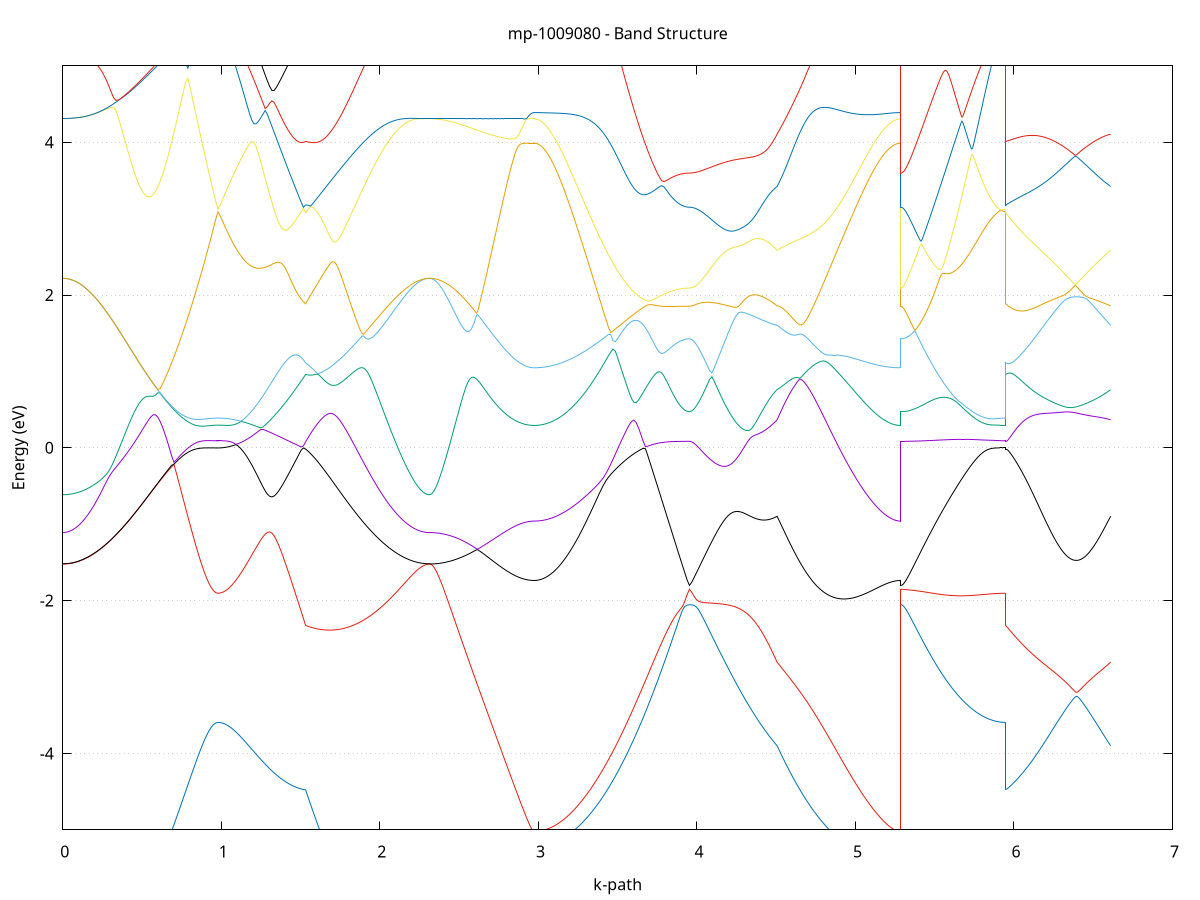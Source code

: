 set title 'mp-1009080 - Band Structure'
set xlabel 'k-path'
set ylabel 'Energy (eV)'
set grid y
set yrange [-5:5]
set terminal png size 800,600
set output 'mp-1009080_bands_gnuplot.png'
plot '-' using 1:2 with lines notitle, '-' using 1:2 with lines notitle, '-' using 1:2 with lines notitle, '-' using 1:2 with lines notitle, '-' using 1:2 with lines notitle, '-' using 1:2 with lines notitle, '-' using 1:2 with lines notitle, '-' using 1:2 with lines notitle, '-' using 1:2 with lines notitle, '-' using 1:2 with lines notitle, '-' using 1:2 with lines notitle, '-' using 1:2 with lines notitle, '-' using 1:2 with lines notitle, '-' using 1:2 with lines notitle, '-' using 1:2 with lines notitle, '-' using 1:2 with lines notitle, '-' using 1:2 with lines notitle, '-' using 1:2 with lines notitle, '-' using 1:2 with lines notitle, '-' using 1:2 with lines notitle, '-' using 1:2 with lines notitle, '-' using 1:2 with lines notitle, '-' using 1:2 with lines notitle, '-' using 1:2 with lines notitle
0.000000 -24.623835
0.014607 -24.623735
0.029214 -24.623635
0.043822 -24.623435
0.058429 -24.623035
0.073036 -24.622635
0.087643 -24.622135
0.102251 -24.621535
0.116858 -24.620835
0.131465 -24.620035
0.146072 -24.619135
0.160680 -24.618135
0.175287 -24.617135
0.189894 -24.616035
0.204501 -24.614835
0.219109 -24.613535
0.233716 -24.612135
0.248323 -24.610735
0.262930 -24.609235
0.277538 -24.607635
0.292145 -24.606035
0.306752 -24.604435
0.321359 -24.602635
0.335967 -24.600935
0.350574 -24.599035
0.365181 -24.597235
0.379788 -24.595335
0.394396 -24.593435
0.409003 -24.591435
0.423610 -24.589535
0.438217 -24.587535
0.452825 -24.585635
0.467432 -24.583735
0.482039 -24.582035
0.496646 -24.581235
0.511254 -24.586635
0.525861 -24.601935
0.540468 -24.618935
0.555075 -24.636035
0.569683 -24.652935
0.584290 -24.669735
0.598897 -24.686235
0.613504 -24.702335
0.628112 -24.718235
0.642719 -24.733635
0.657326 -24.748635
0.671933 -24.763235
0.686541 -24.777335
0.701148 -24.790935
0.715755 -24.803935
0.730362 -24.816435
0.744970 -24.828335
0.759577 -24.839635
0.774184 -24.850335
0.788791 -24.860335
0.803398 -24.869735
0.818006 -24.878335
0.832613 -24.886335
0.847220 -24.893635
0.861827 -24.900135
0.876435 -24.905935
0.891042 -24.911035
0.905649 -24.915235
0.920256 -24.918735
0.934864 -24.921535
0.949471 -24.923535
0.964078 -24.924635
0.978685 -24.925035
0.978685 -24.925035
0.992867 -24.924935
1.007049 -24.924535
1.021230 -24.923935
1.035412 -24.923035
1.049593 -24.921835
1.063775 -24.920435
1.077956 -24.918735
1.092138 -24.916835
1.106319 -24.914635
1.120501 -24.912235
1.134683 -24.909535
1.148864 -24.906635
1.163046 -24.903435
1.177227 -24.900035
1.191409 -24.896335
1.205590 -24.892435
1.219772 -24.888335
1.233954 -24.883935
1.248135 -24.879335
1.262317 -24.874435
1.276498 -24.869335
1.290680 -24.864135
1.304861 -24.858535
1.319043 -24.852835
1.333224 -24.846935
1.347406 -24.840735
1.361588 -24.834335
1.375769 -24.827835
1.389951 -24.821035
1.404132 -24.814035
1.418314 -24.806935
1.432495 -24.799635
1.446677 -24.792035
1.460858 -24.784435
1.475040 -24.776535
1.489222 -24.768535
1.503403 -24.760335
1.517585 -24.751935
1.531766 -24.743535
1.531766 -24.743535
1.541908 -24.734735
1.552050 -24.725835
1.562192 -24.716835
1.572335 -24.707735
1.582477 -24.698435
1.592619 -24.689035
1.602761 -24.679535
1.612903 -24.670035
1.623045 -24.660335
1.633187 -24.650535
1.643329 -24.640735
1.653471 -24.630835
1.663613 -24.620935
1.673755 -24.611035
1.683897 -24.601235
1.694039 -24.592035
1.704181 -24.585035
1.714324 -24.582935
1.724466 -24.583135
1.734608 -24.583835
1.744750 -24.584735
1.754892 -24.585735
1.765034 -24.586835
1.775176 -24.587935
1.785318 -24.588935
1.795460 -24.590035
1.805602 -24.591135
1.815744 -24.592235
1.825886 -24.593335
1.836028 -24.594435
1.846170 -24.595435
1.856313 -24.596535
1.866455 -24.597635
1.876597 -24.598635
1.886739 -24.599635
1.896881 -24.600735
1.907023 -24.601735
1.917165 -24.602735
1.927307 -24.603635
1.937449 -24.604635
1.947591 -24.605535
1.957733 -24.606535
1.967875 -24.607435
1.978017 -24.608335
1.988159 -24.609135
1.998301 -24.610035
2.008444 -24.610835
2.018586 -24.611635
2.028728 -24.612435
2.038870 -24.613235
2.049012 -24.613935
2.059154 -24.614635
2.069296 -24.615335
2.079438 -24.616035
2.089580 -24.616635
2.099722 -24.617335
2.109864 -24.617835
2.120006 -24.618435
2.130148 -24.619035
2.140290 -24.619535
2.150433 -24.620035
2.160575 -24.620435
2.170717 -24.620835
2.180859 -24.621235
2.191001 -24.621635
2.201143 -24.622035
2.211285 -24.622335
2.221427 -24.622635
2.231569 -24.622835
2.241711 -24.623035
2.251853 -24.623235
2.261995 -24.623435
2.272137 -24.623535
2.282279 -24.623635
2.292422 -24.623735
2.302564 -24.623835
2.312706 -24.623835
2.312706 -24.623835
2.319455 -24.623835
2.326204 -24.623835
2.332953 -24.623835
2.339702 -24.623835
2.346452 -24.623835
2.353201 -24.623835
2.359950 -24.623835
2.366699 -24.623835
2.373449 -24.623835
2.380198 -24.623835
2.386947 -24.623835
2.393696 -24.623835
2.400445 -24.623835
2.407195 -24.623835
2.413944 -24.623835
2.420693 -24.623935
2.427442 -24.623935
2.434191 -24.623935
2.440941 -24.623935
2.447690 -24.623935
2.454439 -24.623935
2.461188 -24.623935
2.467937 -24.623935
2.474687 -24.624035
2.481436 -24.624035
2.488185 -24.624035
2.494934 -24.624035
2.501683 -24.624035
2.508433 -24.624035
2.515182 -24.624135
2.521931 -24.624135
2.528680 -24.624135
2.535429 -24.624135
2.542179 -24.624235
2.548928 -24.624235
2.555677 -24.624235
2.562426 -24.624335
2.569175 -24.624335
2.575925 -24.624335
2.582674 -24.624435
2.589423 -24.624435
2.596172 -24.624435
2.602922 -24.624535
2.609671 -24.624535
2.616420 -24.624635
2.623169 -24.624635
2.629918 -24.624635
2.636668 -24.624735
2.643417 -24.624735
2.650166 -24.624835
2.656915 -24.624835
2.663664 -24.624935
2.670414 -24.624935
2.677163 -24.625035
2.683912 -24.625035
2.690661 -24.625135
2.697410 -24.625135
2.704160 -24.625235
2.710909 -24.625235
2.717658 -24.625335
2.724407 -24.625335
2.731156 -24.625435
2.737906 -24.625435
2.744655 -24.625535
2.751404 -24.625635
2.758153 -24.625635
2.764902 -24.625735
2.771652 -24.625735
2.778401 -24.625835
2.785150 -24.625835
2.791899 -24.625835
2.798649 -24.625935
2.805398 -24.625935
2.812147 -24.626035
2.818896 -24.626035
2.825645 -24.626135
2.832395 -24.626135
2.839144 -24.626135
2.845893 -24.626235
2.852642 -24.626235
2.859391 -24.626235
2.866141 -24.626335
2.872890 -24.626335
2.879639 -24.626335
2.886388 -24.626435
2.893137 -24.626435
2.899887 -24.626435
2.906636 -24.626435
2.913385 -24.626535
2.920134 -24.626535
2.926883 -24.626535
2.933633 -24.626535
2.940382 -24.626535
2.947131 -24.626535
2.953880 -24.626535
2.960629 -24.626535
2.967379 -24.626535
2.974128 -24.626535
2.974128 -24.626535
2.988735 -24.626535
3.003342 -24.626335
3.017950 -24.626135
3.032557 -24.625835
3.047164 -24.625335
3.061771 -24.624835
3.076379 -24.624235
3.090986 -24.623535
3.105593 -24.622735
3.120200 -24.621835
3.134808 -24.620835
3.149415 -24.619835
3.164022 -24.618635
3.178629 -24.617435
3.193237 -24.616135
3.207844 -24.614735
3.222451 -24.613335
3.237058 -24.611835
3.251666 -24.610235
3.266273 -24.608635
3.280880 -24.606935
3.295487 -24.605135
3.310095 -24.603335
3.324702 -24.601535
3.339309 -24.599635
3.353916 -24.597735
3.368524 -24.595735
3.383131 -24.593735
3.397738 -24.591735
3.412345 -24.589735
3.426952 -24.587735
3.441560 -24.585835
3.456167 -24.584035
3.470774 -24.582735
3.485381 -24.586935
3.499989 -24.601835
3.514596 -24.618735
3.529203 -24.635835
3.543810 -24.652735
3.558418 -24.669535
3.573025 -24.686035
3.587632 -24.702135
3.602239 -24.717935
3.616847 -24.733435
3.631454 -24.748435
3.646061 -24.762935
3.660668 -24.777035
3.675276 -24.790635
3.689883 -24.803635
3.704490 -24.816135
3.719097 -24.828035
3.733705 -24.839335
3.748312 -24.850035
3.762919 -24.860035
3.777526 -24.869435
3.792134 -24.878135
3.806741 -24.886035
3.821348 -24.893335
3.835955 -24.899835
3.850563 -24.905635
3.865170 -24.910735
3.879777 -24.914935
3.894384 -24.918535
3.908992 -24.921235
3.923599 -24.923235
3.938206 -24.924335
3.952813 -24.924735
3.952813 -24.924735
3.966995 -24.924635
3.981176 -24.924235
3.995358 -24.923635
4.009540 -24.922735
4.023721 -24.921535
4.037903 -24.920135
4.052084 -24.918435
4.066266 -24.916535
4.080447 -24.914335
4.094629 -24.911935
4.108811 -24.909235
4.122992 -24.906335
4.137174 -24.903135
4.151355 -24.899735
4.165537 -24.896135
4.179718 -24.892235
4.193900 -24.888035
4.208081 -24.883735
4.222263 -24.879035
4.236445 -24.874235
4.250626 -24.869235
4.264808 -24.863935
4.278989 -24.858435
4.293171 -24.852635
4.307352 -24.846735
4.321534 -24.840535
4.335715 -24.834235
4.349897 -24.827635
4.364079 -24.820935
4.378260 -24.813935
4.392442 -24.806835
4.406623 -24.799535
4.420805 -24.792035
4.434986 -24.784335
4.449168 -24.776435
4.463349 -24.768435
4.477531 -24.760235
4.491713 -24.751935
4.505894 -24.743435
4.505894 -24.743435
4.516036 -24.734735
4.526178 -24.725835
4.536320 -24.716835
4.546462 -24.707635
4.556605 -24.698435
4.566747 -24.689035
4.576889 -24.679535
4.587031 -24.669935
4.597173 -24.660235
4.607315 -24.650535
4.617457 -24.640635
4.627599 -24.630835
4.637741 -24.620935
4.647883 -24.611035
4.658025 -24.601235
4.668167 -24.592035
4.678309 -24.584735
4.688451 -24.582035
4.698593 -24.582035
4.708736 -24.582735
4.718878 -24.583635
4.729020 -24.584735
4.739162 -24.585835
4.749304 -24.586935
4.759446 -24.588135
4.769588 -24.589235
4.779730 -24.590435
4.789872 -24.591635
4.800014 -24.592835
4.810156 -24.593935
4.820298 -24.595135
4.830440 -24.596335
4.840582 -24.597435
4.850725 -24.598635
4.860867 -24.599735
4.871009 -24.600835
4.881151 -24.601935
4.891293 -24.603035
4.901435 -24.604135
4.911577 -24.605135
4.921719 -24.606235
4.931861 -24.607235
4.942003 -24.608235
4.952145 -24.609235
4.962287 -24.610235
4.972429 -24.611135
4.982571 -24.612035
4.992714 -24.612935
5.002856 -24.613835
5.012998 -24.614735
5.023140 -24.615535
5.033282 -24.616335
5.043424 -24.617135
5.053566 -24.617835
5.063708 -24.618535
5.073850 -24.619235
5.083992 -24.619935
5.094134 -24.620535
5.104276 -24.621135
5.114418 -24.621735
5.124560 -24.622235
5.134703 -24.622835
5.144845 -24.623235
5.154987 -24.623735
5.165129 -24.624135
5.175271 -24.624535
5.185413 -24.624835
5.195555 -24.625235
5.205697 -24.625435
5.215839 -24.625735
5.225981 -24.625935
5.236123 -24.626135
5.246265 -24.626335
5.256407 -24.626435
5.266549 -24.626535
5.276691 -24.626535
5.286834 -24.626535
5.286834 -24.924735
5.293583 -24.924735
5.300332 -24.924735
5.307081 -24.924735
5.313830 -24.924735
5.320580 -24.924735
5.327329 -24.924735
5.334078 -24.924735
5.340827 -24.924735
5.347576 -24.924735
5.354326 -24.924735
5.361075 -24.924735
5.367824 -24.924735
5.374573 -24.924735
5.381322 -24.924735
5.388072 -24.924735
5.394821 -24.924735
5.401570 -24.924735
5.408319 -24.924835
5.415068 -24.924835
5.421818 -24.924835
5.428567 -24.924835
5.435316 -24.924835
5.442065 -24.924835
5.448814 -24.924835
5.455564 -24.924835
5.462313 -24.924835
5.469062 -24.924835
5.475811 -24.924835
5.482561 -24.924835
5.489310 -24.924835
5.496059 -24.924835
5.502808 -24.924835
5.509557 -24.924835
5.516307 -24.924835
5.523056 -24.924835
5.529805 -24.924835
5.536554 -24.924835
5.543303 -24.924835
5.550053 -24.924835
5.556802 -24.924835
5.563551 -24.924835
5.570300 -24.924835
5.577049 -24.924835
5.583799 -24.924935
5.590548 -24.924935
5.597297 -24.924935
5.604046 -24.924935
5.610795 -24.924935
5.617545 -24.924935
5.624294 -24.924935
5.631043 -24.924935
5.637792 -24.924935
5.644541 -24.924935
5.651291 -24.924935
5.658040 -24.924935
5.664789 -24.924935
5.671538 -24.924935
5.678288 -24.924935
5.685037 -24.924935
5.691786 -24.924935
5.698535 -24.924935
5.705284 -24.924935
5.712034 -24.924935
5.718783 -24.924935
5.725532 -24.924935
5.732281 -24.925035
5.739030 -24.925035
5.745780 -24.925035
5.752529 -24.925035
5.759278 -24.925035
5.766027 -24.925035
5.772776 -24.925035
5.779526 -24.925035
5.786275 -24.925035
5.793024 -24.925035
5.799773 -24.925035
5.806522 -24.925035
5.813272 -24.925035
5.820021 -24.925035
5.826770 -24.925035
5.833519 -24.925035
5.840268 -24.925035
5.847018 -24.925035
5.853767 -24.925035
5.860516 -24.925035
5.867265 -24.925035
5.874015 -24.925035
5.880764 -24.925035
5.887513 -24.925035
5.894262 -24.925035
5.901011 -24.925035
5.907761 -24.925035
5.914510 -24.925035
5.921259 -24.925035
5.928008 -24.925035
5.934757 -24.925035
5.941507 -24.925035
5.948256 -24.925035
5.948256 -24.743535
5.955005 -24.743535
5.961754 -24.743535
5.968503 -24.743535
5.975253 -24.743535
5.982002 -24.743535
5.988751 -24.743435
5.995500 -24.743435
6.002249 -24.743435
6.008999 -24.743435
6.015748 -24.743435
6.022497 -24.743435
6.029246 -24.743435
6.035995 -24.743435
6.042745 -24.743435
6.049494 -24.743435
6.056243 -24.743435
6.062992 -24.743435
6.069742 -24.743435
6.076491 -24.743435
6.083240 -24.743435
6.089989 -24.743435
6.096738 -24.743435
6.103488 -24.743435
6.110237 -24.743435
6.116986 -24.743435
6.123735 -24.743435
6.130484 -24.743435
6.137234 -24.743435
6.143983 -24.743435
6.150732 -24.743435
6.157481 -24.743435
6.164230 -24.743435
6.170980 -24.743435
6.177729 -24.743435
6.184478 -24.743435
6.191227 -24.743435
6.197976 -24.743435
6.204726 -24.743435
6.211475 -24.743435
6.218224 -24.743435
6.224973 -24.743435
6.231722 -24.743435
6.238472 -24.743435
6.245221 -24.743435
6.251970 -24.743435
6.258719 -24.743435
6.265469 -24.743435
6.272218 -24.743435
6.278967 -24.743435
6.285716 -24.743435
6.292465 -24.743435
6.299215 -24.743435
6.305964 -24.743435
6.312713 -24.743435
6.319462 -24.743435
6.326211 -24.743435
6.332961 -24.743435
6.339710 -24.743435
6.346459 -24.743435
6.353208 -24.743435
6.359957 -24.743435
6.366707 -24.743435
6.373456 -24.743435
6.380205 -24.743435
6.386954 -24.743435
6.393703 -24.743435
6.400453 -24.743435
6.407202 -24.743435
6.413951 -24.743435
6.420700 -24.743435
6.427449 -24.743435
6.434199 -24.743435
6.440948 -24.743435
6.447697 -24.743435
6.454446 -24.743435
6.461195 -24.743435
6.467945 -24.743435
6.474694 -24.743435
6.481443 -24.743435
6.488192 -24.743435
6.494942 -24.743435
6.501691 -24.743435
6.508440 -24.743435
6.515189 -24.743435
6.521938 -24.743435
6.528688 -24.743435
6.535437 -24.743435
6.542186 -24.743435
6.548935 -24.743435
6.555684 -24.743435
6.562434 -24.743435
6.569183 -24.743435
6.575932 -24.743435
6.582681 -24.743435
6.589430 -24.743435
6.596180 -24.743435
6.602929 -24.743435
6.609678 -24.743435
e
0.000000 -24.620435
0.014607 -24.620335
0.029214 -24.620235
0.043822 -24.619935
0.058429 -24.619635
0.073036 -24.619235
0.087643 -24.618635
0.102251 -24.618035
0.116858 -24.617335
0.131465 -24.616535
0.146072 -24.615735
0.160680 -24.614735
0.175287 -24.613635
0.189894 -24.612535
0.204501 -24.611335
0.219109 -24.610035
0.233716 -24.608735
0.248323 -24.607235
0.262930 -24.605735
0.277538 -24.604235
0.292145 -24.602535
0.306752 -24.600935
0.321359 -24.599135
0.335967 -24.597335
0.350574 -24.595535
0.365181 -24.593635
0.379788 -24.591735
0.394396 -24.589835
0.409003 -24.587835
0.423610 -24.585835
0.438217 -24.583835
0.452825 -24.581735
0.467432 -24.579735
0.482039 -24.577635
0.496646 -24.575635
0.511254 -24.573535
0.525861 -24.573535
0.540468 -24.572035
0.555075 -24.570235
0.569683 -24.568335
0.584290 -24.566435
0.598897 -24.564535
0.613504 -24.562635
0.628112 -24.560835
0.642719 -24.558935
0.657326 -24.557135
0.671933 -24.555435
0.686541 -24.553735
0.701148 -24.552135
0.715755 -24.550535
0.730362 -24.549035
0.744970 -24.547535
0.759577 -24.546235
0.774184 -24.544935
0.788791 -24.543635
0.803398 -24.542535
0.818006 -24.541435
0.832613 -24.540435
0.847220 -24.539535
0.861827 -24.538735
0.876435 -24.538035
0.891042 -24.537435
0.905649 -24.536935
0.920256 -24.536435
0.934864 -24.536135
0.949471 -24.535835
0.964078 -24.535735
0.978685 -24.535735
0.978685 -24.535735
0.992867 -24.535735
1.007049 -24.535735
1.021230 -24.535835
1.035412 -24.535935
1.049593 -24.536135
1.063775 -24.536335
1.077956 -24.536635
1.092138 -24.536835
1.106319 -24.537135
1.120501 -24.537535
1.134683 -24.537935
1.148864 -24.538335
1.163046 -24.538835
1.177227 -24.539235
1.191409 -24.539835
1.205590 -24.540335
1.219772 -24.540935
1.233954 -24.541535
1.248135 -24.542235
1.262317 -24.542935
1.276498 -24.543635
1.290680 -24.544335
1.304861 -24.545135
1.319043 -24.545935
1.333224 -24.546735
1.347406 -24.547635
1.361588 -24.548435
1.375769 -24.549335
1.389951 -24.550335
1.404132 -24.551235
1.418314 -24.552235
1.432495 -24.553235
1.446677 -24.554235
1.460858 -24.555235
1.475040 -24.556335
1.489222 -24.557435
1.503403 -24.558435
1.517585 -24.559535
1.531766 -24.560635
1.531766 -24.560635
1.541908 -24.561735
1.552050 -24.562735
1.562192 -24.563735
1.572335 -24.564735
1.582477 -24.565835
1.592619 -24.566835
1.602761 -24.567935
1.612903 -24.569035
1.623045 -24.570035
1.633187 -24.571135
1.643329 -24.572235
1.653471 -24.573235
1.663613 -24.574235
1.673755 -24.575135
1.683897 -24.575935
1.694039 -24.576035
1.704181 -24.573935
1.714324 -24.574935
1.724466 -24.576135
1.734608 -24.577335
1.744750 -24.578535
1.754892 -24.579735
1.765034 -24.580935
1.775176 -24.582135
1.785318 -24.583335
1.795460 -24.584535
1.805602 -24.585635
1.815744 -24.586835
1.825886 -24.588035
1.836028 -24.589135
1.846170 -24.590335
1.856313 -24.591435
1.866455 -24.592535
1.876597 -24.593635
1.886739 -24.594735
1.896881 -24.595835
1.907023 -24.596935
1.917165 -24.597935
1.927307 -24.599035
1.937449 -24.600035
1.947591 -24.601035
1.957733 -24.602035
1.967875 -24.602935
1.978017 -24.603935
1.988159 -24.604835
1.998301 -24.605735
2.008444 -24.606635
2.018586 -24.607435
2.028728 -24.608335
2.038870 -24.609135
2.049012 -24.609935
2.059154 -24.610635
2.069296 -24.611435
2.079438 -24.612135
2.089580 -24.612835
2.099722 -24.613435
2.109864 -24.614035
2.120006 -24.614635
2.130148 -24.615235
2.140290 -24.615835
2.150433 -24.616335
2.160575 -24.616835
2.170717 -24.617235
2.180859 -24.617735
2.191001 -24.618035
2.201143 -24.618435
2.211285 -24.618735
2.221427 -24.619135
2.231569 -24.619335
2.241711 -24.619635
2.251853 -24.619835
2.261995 -24.620035
2.272137 -24.620135
2.282279 -24.620235
2.292422 -24.620335
2.302564 -24.620335
2.312706 -24.620435
2.312706 -24.620435
2.319455 -24.620435
2.326204 -24.620435
2.332953 -24.620435
2.339702 -24.620435
2.346452 -24.620435
2.353201 -24.620435
2.359950 -24.620435
2.366699 -24.620435
2.373449 -24.620435
2.380198 -24.620435
2.386947 -24.620535
2.393696 -24.620535
2.400445 -24.620535
2.407195 -24.620535
2.413944 -24.620535
2.420693 -24.620635
2.427442 -24.620635
2.434191 -24.620635
2.440941 -24.620735
2.447690 -24.620735
2.454439 -24.620735
2.461188 -24.620835
2.467937 -24.620835
2.474687 -24.620835
2.481436 -24.620935
2.488185 -24.620935
2.494934 -24.620935
2.501683 -24.621035
2.508433 -24.621035
2.515182 -24.621035
2.521931 -24.621135
2.528680 -24.621135
2.535429 -24.621135
2.542179 -24.621235
2.548928 -24.621235
2.555677 -24.621235
2.562426 -24.621335
2.569175 -24.621335
2.575925 -24.621335
2.582674 -24.621435
2.589423 -24.621435
2.596172 -24.621435
2.602922 -24.621535
2.609671 -24.621535
2.616420 -24.621535
2.623169 -24.621635
2.629918 -24.621635
2.636668 -24.621635
2.643417 -24.621635
2.650166 -24.621735
2.656915 -24.621735
2.663664 -24.621735
2.670414 -24.621735
2.677163 -24.621735
2.683912 -24.621835
2.690661 -24.621835
2.697410 -24.621835
2.704160 -24.621835
2.710909 -24.621835
2.717658 -24.621835
2.724407 -24.621935
2.731156 -24.621935
2.737906 -24.621935
2.744655 -24.621935
2.751404 -24.621935
2.758153 -24.621935
2.764902 -24.621935
2.771652 -24.621935
2.778401 -24.621935
2.785150 -24.622035
2.791899 -24.622035
2.798649 -24.622035
2.805398 -24.622035
2.812147 -24.622035
2.818896 -24.622035
2.825645 -24.622035
2.832395 -24.622035
2.839144 -24.622035
2.845893 -24.622035
2.852642 -24.622035
2.859391 -24.622035
2.866141 -24.622035
2.872890 -24.622035
2.879639 -24.622035
2.886388 -24.622035
2.893137 -24.622035
2.899887 -24.622035
2.906636 -24.622035
2.913385 -24.622035
2.920134 -24.622035
2.926883 -24.622035
2.933633 -24.622035
2.940382 -24.622035
2.947131 -24.622035
2.953880 -24.622035
2.960629 -24.622035
2.967379 -24.622035
2.974128 -24.622035
2.974128 -24.622035
2.988735 -24.622035
3.003342 -24.621935
3.017950 -24.621635
3.032557 -24.621335
3.047164 -24.620835
3.061771 -24.620335
3.076379 -24.619735
3.090986 -24.619035
3.105593 -24.618235
3.120200 -24.617335
3.134808 -24.616435
3.149415 -24.615335
3.164022 -24.614235
3.178629 -24.613035
3.193237 -24.611735
3.207844 -24.610335
3.222451 -24.608935
3.237058 -24.607435
3.251666 -24.605835
3.266273 -24.604235
3.280880 -24.602535
3.295487 -24.600835
3.310095 -24.599035
3.324702 -24.597135
3.339309 -24.595335
3.353916 -24.593435
3.368524 -24.591435
3.383131 -24.589435
3.397738 -24.587535
3.412345 -24.585435
3.426952 -24.583435
3.441560 -24.581435
3.456167 -24.579535
3.470774 -24.577735
3.485381 -24.577135
3.499989 -24.576235
3.514596 -24.574535
3.529203 -24.572635
3.543810 -24.570635
3.558418 -24.568635
3.573025 -24.566735
3.587632 -24.564835
3.602239 -24.562935
3.616847 -24.561035
3.631454 -24.559235
3.646061 -24.557435
3.660668 -24.555735
3.675276 -24.554135
3.689883 -24.552535
3.704490 -24.550935
3.719097 -24.549535
3.733705 -24.548135
3.748312 -24.546835
3.762919 -24.545535
3.777526 -24.544435
3.792134 -24.543335
3.806741 -24.542335
3.821348 -24.541435
3.835955 -24.540635
3.850563 -24.539835
3.865170 -24.539235
3.879777 -24.538735
3.894384 -24.538235
3.908992 -24.537935
3.923599 -24.537635
3.938206 -24.537535
3.952813 -24.537435
3.952813 -24.537435
3.966995 -24.537435
3.981176 -24.537535
3.995358 -24.537635
4.009540 -24.537735
4.023721 -24.537835
4.037903 -24.537935
4.052084 -24.538135
4.066266 -24.538335
4.080447 -24.538535
4.094629 -24.538835
4.108811 -24.539135
4.122992 -24.539435
4.137174 -24.539835
4.151355 -24.540135
4.165537 -24.540535
4.179718 -24.540935
4.193900 -24.541435
4.208081 -24.541935
4.222263 -24.542435
4.236445 -24.542935
4.250626 -24.543535
4.264808 -24.544035
4.278989 -24.544735
4.293171 -24.545335
4.307352 -24.546035
4.321534 -24.546735
4.335715 -24.547435
4.349897 -24.548235
4.364079 -24.549035
4.378260 -24.549835
4.392442 -24.550735
4.406623 -24.551735
4.420805 -24.552635
4.434986 -24.553635
4.449168 -24.554635
4.463349 -24.555735
4.477531 -24.556735
4.491713 -24.557835
4.505894 -24.558935
4.505894 -24.558935
4.516036 -24.559935
4.526178 -24.560935
4.536320 -24.562035
4.546462 -24.563035
4.556605 -24.564135
4.566747 -24.565135
4.576889 -24.566235
4.587031 -24.567335
4.597173 -24.568435
4.607315 -24.569535
4.617457 -24.570635
4.627599 -24.571635
4.637741 -24.572635
4.647883 -24.573635
4.658025 -24.574635
4.668167 -24.575735
4.678309 -24.576935
4.688451 -24.578135
4.698593 -24.579335
4.708736 -24.580535
4.718878 -24.581735
4.729020 -24.582935
4.739162 -24.584135
4.749304 -24.585335
4.759446 -24.586535
4.769588 -24.587635
4.779730 -24.588835
4.789872 -24.589935
4.800014 -24.591035
4.810156 -24.592235
4.820298 -24.593335
4.830440 -24.594435
4.840582 -24.595435
4.850725 -24.596535
4.860867 -24.597635
4.871009 -24.598635
4.881151 -24.599635
4.891293 -24.600635
4.901435 -24.601635
4.911577 -24.602635
4.921719 -24.603635
4.931861 -24.604535
4.942003 -24.605435
4.952145 -24.606335
4.962287 -24.607235
4.972429 -24.608135
4.982571 -24.608935
4.992714 -24.609735
5.002856 -24.610535
5.012998 -24.611335
5.023140 -24.612135
5.033282 -24.612835
5.043424 -24.613535
5.053566 -24.614235
5.063708 -24.614835
5.073850 -24.615435
5.083992 -24.616035
5.094134 -24.616635
5.104276 -24.617235
5.114418 -24.617735
5.124560 -24.618235
5.134703 -24.618635
5.144845 -24.619135
5.154987 -24.619535
5.165129 -24.619835
5.175271 -24.620235
5.185413 -24.620535
5.195555 -24.620835
5.205697 -24.621135
5.215839 -24.621335
5.225981 -24.621535
5.236123 -24.621735
5.246265 -24.621835
5.256407 -24.621935
5.266549 -24.622035
5.276691 -24.622035
5.286834 -24.622035
5.286834 -24.537435
5.293583 -24.537435
5.300332 -24.537435
5.307081 -24.537435
5.313830 -24.537435
5.320580 -24.537435
5.327329 -24.537435
5.334078 -24.537435
5.340827 -24.537435
5.347576 -24.537435
5.354326 -24.537435
5.361075 -24.537335
5.367824 -24.537335
5.374573 -24.537335
5.381322 -24.537335
5.388072 -24.537335
5.394821 -24.537335
5.401570 -24.537235
5.408319 -24.537235
5.415068 -24.537235
5.421818 -24.537235
5.428567 -24.537135
5.435316 -24.537135
5.442065 -24.537135
5.448814 -24.537035
5.455564 -24.537035
5.462313 -24.537035
5.469062 -24.537035
5.475811 -24.536935
5.482561 -24.536935
5.489310 -24.536935
5.496059 -24.536835
5.502808 -24.536835
5.509557 -24.536835
5.516307 -24.536735
5.523056 -24.536735
5.529805 -24.536735
5.536554 -24.536635
5.543303 -24.536635
5.550053 -24.536635
5.556802 -24.536535
5.563551 -24.536535
5.570300 -24.536535
5.577049 -24.536435
5.583799 -24.536435
5.590548 -24.536435
5.597297 -24.536335
5.604046 -24.536335
5.610795 -24.536335
5.617545 -24.536235
5.624294 -24.536235
5.631043 -24.536235
5.637792 -24.536235
5.644541 -24.536135
5.651291 -24.536135
5.658040 -24.536135
5.664789 -24.536035
5.671538 -24.536035
5.678288 -24.536035
5.685037 -24.536035
5.691786 -24.536035
5.698535 -24.535935
5.705284 -24.535935
5.712034 -24.535935
5.718783 -24.535935
5.725532 -24.535935
5.732281 -24.535935
5.739030 -24.535835
5.745780 -24.535835
5.752529 -24.535835
5.759278 -24.535835
5.766027 -24.535835
5.772776 -24.535835
5.779526 -24.535835
5.786275 -24.535835
5.793024 -24.535735
5.799773 -24.535735
5.806522 -24.535735
5.813272 -24.535735
5.820021 -24.535735
5.826770 -24.535735
5.833519 -24.535735
5.840268 -24.535735
5.847018 -24.535735
5.853767 -24.535735
5.860516 -24.535735
5.867265 -24.535735
5.874015 -24.535735
5.880764 -24.535735
5.887513 -24.535735
5.894262 -24.535735
5.901011 -24.535735
5.907761 -24.535735
5.914510 -24.535735
5.921259 -24.535735
5.928008 -24.535735
5.934757 -24.535735
5.941507 -24.535735
5.948256 -24.535735
5.948256 -24.560635
5.955005 -24.560735
5.961754 -24.560735
5.968503 -24.560735
5.975253 -24.560735
5.982002 -24.560835
5.988751 -24.560835
5.995500 -24.560835
6.002249 -24.560835
6.008999 -24.560835
6.015748 -24.560935
6.022497 -24.560935
6.029246 -24.560935
6.035995 -24.560935
6.042745 -24.560935
6.049494 -24.560935
6.056243 -24.560935
6.062992 -24.560935
6.069742 -24.560935
6.076491 -24.560935
6.083240 -24.560935
6.089989 -24.560935
6.096738 -24.560935
6.103488 -24.560935
6.110237 -24.560935
6.116986 -24.560935
6.123735 -24.560935
6.130484 -24.560935
6.137234 -24.560935
6.143983 -24.560935
6.150732 -24.560935
6.157481 -24.560935
6.164230 -24.560935
6.170980 -24.560835
6.177729 -24.560835
6.184478 -24.560835
6.191227 -24.560835
6.197976 -24.560735
6.204726 -24.560735
6.211475 -24.560735
6.218224 -24.560735
6.224973 -24.560635
6.231722 -24.560635
6.238472 -24.560635
6.245221 -24.560535
6.251970 -24.560535
6.258719 -24.560535
6.265469 -24.560435
6.272218 -24.560435
6.278967 -24.560435
6.285716 -24.560335
6.292465 -24.560335
6.299215 -24.560235
6.305964 -24.560235
6.312713 -24.560235
6.319462 -24.560135
6.326211 -24.560135
6.332961 -24.560035
6.339710 -24.560035
6.346459 -24.559935
6.353208 -24.559935
6.359957 -24.559935
6.366707 -24.559835
6.373456 -24.559835
6.380205 -24.559735
6.386954 -24.559735
6.393703 -24.559635
6.400453 -24.559635
6.407202 -24.559535
6.413951 -24.559535
6.420700 -24.559535
6.427449 -24.559435
6.434199 -24.559435
6.440948 -24.559335
6.447697 -24.559335
6.454446 -24.559235
6.461195 -24.559235
6.467945 -24.559235
6.474694 -24.559135
6.481443 -24.559135
6.488192 -24.559135
6.494942 -24.559135
6.501691 -24.559035
6.508440 -24.559035
6.515189 -24.559035
6.521938 -24.559035
6.528688 -24.558935
6.535437 -24.558935
6.542186 -24.558935
6.548935 -24.558935
6.555684 -24.558935
6.562434 -24.558935
6.569183 -24.558935
6.575932 -24.558935
6.582681 -24.558935
6.589430 -24.558935
6.596180 -24.558935
6.602929 -24.558935
6.609678 -24.558935
e
0.000000 -24.162935
0.014607 -24.163335
0.029214 -24.164635
0.043822 -24.166935
0.058429 -24.170035
0.073036 -24.174035
0.087643 -24.178835
0.102251 -24.184635
0.116858 -24.191135
0.131465 -24.198535
0.146072 -24.206635
0.160680 -24.215635
0.175287 -24.225335
0.189894 -24.235735
0.204501 -24.246935
0.219109 -24.258735
0.233716 -24.271135
0.248323 -24.284235
0.262930 -24.297935
0.277538 -24.312135
0.292145 -24.326835
0.306752 -24.342035
0.321359 -24.357635
0.335967 -24.373635
0.350574 -24.390035
0.365181 -24.406735
0.379788 -24.423635
0.394396 -24.440935
0.409003 -24.458335
0.423610 -24.475835
0.438217 -24.493535
0.452825 -24.511235
0.467432 -24.528935
0.482039 -24.546435
0.496646 -24.563035
0.511254 -24.573335
0.525861 -24.571435
0.540468 -24.569435
0.555075 -24.567435
0.569683 -24.565335
0.584290 -24.563435
0.598897 -24.561435
0.613504 -24.559535
0.628112 -24.557635
0.642719 -24.555735
0.657326 -24.553935
0.671933 -24.552235
0.686541 -24.550535
0.701148 -24.548835
0.715755 -24.547235
0.730362 -24.545735
0.744970 -24.544335
0.759577 -24.542935
0.774184 -24.541635
0.788791 -24.540335
0.803398 -24.539235
0.818006 -24.538135
0.832613 -24.537135
0.847220 -24.536235
0.861827 -24.535435
0.876435 -24.534735
0.891042 -24.534135
0.905649 -24.533535
0.920256 -24.533135
0.934864 -24.532835
0.949471 -24.532535
0.964078 -24.532435
0.978685 -24.532335
0.978685 -24.532335
0.992867 -24.532335
1.007049 -24.532435
1.021230 -24.532535
1.035412 -24.532635
1.049593 -24.532735
1.063775 -24.532935
1.077956 -24.533135
1.092138 -24.533335
1.106319 -24.533635
1.120501 -24.533935
1.134683 -24.534235
1.148864 -24.534635
1.163046 -24.534935
1.177227 -24.535435
1.191409 -24.535835
1.205590 -24.536335
1.219772 -24.536835
1.233954 -24.537335
1.248135 -24.537935
1.262317 -24.538535
1.276498 -24.539135
1.290680 -24.539735
1.304861 -24.540435
1.319043 -24.541135
1.333224 -24.541835
1.347406 -24.542535
1.361588 -24.543335
1.375769 -24.544135
1.389951 -24.544935
1.404132 -24.545735
1.418314 -24.546635
1.432495 -24.547535
1.446677 -24.548435
1.460858 -24.549335
1.475040 -24.550235
1.489222 -24.551235
1.503403 -24.552235
1.517585 -24.553235
1.531766 -24.554235
1.531766 -24.554235
1.541908 -24.555235
1.552050 -24.556335
1.562192 -24.557435
1.572335 -24.558535
1.582477 -24.559635
1.592619 -24.560735
1.602761 -24.561935
1.612903 -24.563035
1.623045 -24.564235
1.633187 -24.565335
1.643329 -24.566535
1.653471 -24.567735
1.663613 -24.568935
1.673755 -24.570135
1.683897 -24.571335
1.694039 -24.572535
1.704181 -24.573735
1.714324 -24.566935
1.724466 -24.557535
1.734608 -24.547635
1.744750 -24.537535
1.754892 -24.527235
1.765034 -24.517035
1.775176 -24.506735
1.785318 -24.496435
1.795460 -24.486135
1.805602 -24.475935
1.815744 -24.465735
1.825886 -24.455535
1.836028 -24.445435
1.846170 -24.435435
1.856313 -24.425435
1.866455 -24.415535
1.876597 -24.405735
1.886739 -24.396035
1.896881 -24.386435
1.907023 -24.376935
1.917165 -24.367535
1.927307 -24.358235
1.937449 -24.349135
1.947591 -24.340135
1.957733 -24.331335
1.967875 -24.322635
1.978017 -24.314135
1.988159 -24.305835
1.998301 -24.297635
2.008444 -24.289635
2.018586 -24.281835
2.028728 -24.274335
2.038870 -24.266935
2.049012 -24.259735
2.059154 -24.252735
2.069296 -24.246035
2.079438 -24.239535
2.089580 -24.233235
2.099722 -24.227135
2.109864 -24.221335
2.120006 -24.215835
2.130148 -24.210535
2.140290 -24.205535
2.150433 -24.200735
2.160575 -24.196235
2.170717 -24.192035
2.180859 -24.188035
2.191001 -24.184335
2.201143 -24.180935
2.211285 -24.177835
2.221427 -24.175035
2.231569 -24.172535
2.241711 -24.170235
2.251853 -24.168335
2.261995 -24.166635
2.272137 -24.165335
2.282279 -24.164235
2.292422 -24.163535
2.302564 -24.163035
2.312706 -24.162935
2.312706 -24.162935
2.319455 -24.162935
2.326204 -24.162935
2.332953 -24.162935
2.339702 -24.162935
2.346452 -24.162935
2.353201 -24.162935
2.359950 -24.162935
2.366699 -24.162935
2.373449 -24.162935
2.380198 -24.162935
2.386947 -24.162935
2.393696 -24.162935
2.400445 -24.162935
2.407195 -24.162935
2.413944 -24.162935
2.420693 -24.162935
2.427442 -24.162935
2.434191 -24.162935
2.440941 -24.162935
2.447690 -24.162935
2.454439 -24.162935
2.461188 -24.162935
2.467937 -24.162935
2.474687 -24.162935
2.481436 -24.162935
2.488185 -24.162935
2.494934 -24.162935
2.501683 -24.162935
2.508433 -24.162935
2.515182 -24.162935
2.521931 -24.162935
2.528680 -24.162935
2.535429 -24.162935
2.542179 -24.162935
2.548928 -24.162935
2.555677 -24.162935
2.562426 -24.162935
2.569175 -24.162935
2.575925 -24.162935
2.582674 -24.162935
2.589423 -24.162935
2.596172 -24.162935
2.602922 -24.162935
2.609671 -24.162935
2.616420 -24.162935
2.623169 -24.162935
2.629918 -24.162935
2.636668 -24.162935
2.643417 -24.162935
2.650166 -24.162935
2.656915 -24.162935
2.663664 -24.162935
2.670414 -24.162935
2.677163 -24.162935
2.683912 -24.162935
2.690661 -24.162935
2.697410 -24.162935
2.704160 -24.162935
2.710909 -24.162935
2.717658 -24.162935
2.724407 -24.162935
2.731156 -24.162935
2.737906 -24.162935
2.744655 -24.162935
2.751404 -24.162935
2.758153 -24.162935
2.764902 -24.162935
2.771652 -24.162935
2.778401 -24.162935
2.785150 -24.162935
2.791899 -24.162935
2.798649 -24.162935
2.805398 -24.162935
2.812147 -24.162935
2.818896 -24.162935
2.825645 -24.162935
2.832395 -24.162935
2.839144 -24.162935
2.845893 -24.162935
2.852642 -24.162935
2.859391 -24.162935
2.866141 -24.162935
2.872890 -24.162935
2.879639 -24.162935
2.886388 -24.162935
2.893137 -24.162935
2.899887 -24.162935
2.906636 -24.162935
2.913385 -24.162935
2.920134 -24.162935
2.926883 -24.162935
2.933633 -24.162835
2.940382 -24.162935
2.947131 -24.162935
2.953880 -24.162835
2.960629 -24.162935
2.967379 -24.162935
2.974128 -24.162935
2.974128 -24.162935
2.988735 -24.163335
3.003342 -24.164635
3.017950 -24.166935
3.032557 -24.170035
3.047164 -24.174035
3.061771 -24.178835
3.076379 -24.184535
3.090986 -24.191135
3.105593 -24.198535
3.120200 -24.206635
3.134808 -24.215635
3.149415 -24.225335
3.164022 -24.235735
3.178629 -24.246835
3.193237 -24.258635
3.207844 -24.271135
3.222451 -24.284135
3.237058 -24.297835
3.251666 -24.312035
3.266273 -24.326735
3.280880 -24.341935
3.295487 -24.357535
3.310095 -24.373535
3.324702 -24.389935
3.339309 -24.406535
3.353916 -24.423535
3.368524 -24.440735
3.383131 -24.458135
3.397738 -24.475735
3.412345 -24.493335
3.426952 -24.511035
3.441560 -24.528735
3.456167 -24.546235
3.470774 -24.562935
3.485381 -24.572935
3.499989 -24.572435
3.514596 -24.570635
3.529203 -24.568635
3.543810 -24.566735
3.558418 -24.564735
3.573025 -24.562835
3.587632 -24.560835
3.602239 -24.558935
3.616847 -24.557135
3.631454 -24.555335
3.646061 -24.553535
3.660668 -24.551835
3.675276 -24.550235
3.689883 -24.548635
3.704490 -24.547135
3.719097 -24.545635
3.733705 -24.544235
3.748312 -24.542935
3.762919 -24.541735
3.777526 -24.540535
3.792134 -24.539535
3.806741 -24.538535
3.821348 -24.537635
3.835955 -24.536835
3.850563 -24.536035
3.865170 -24.535435
3.879777 -24.534935
3.894384 -24.534435
3.908992 -24.534135
3.923599 -24.533835
3.938206 -24.533735
3.952813 -24.533635
3.952813 -24.533635
3.966995 -24.533735
3.981176 -24.533735
3.995358 -24.533835
4.009540 -24.533935
4.023721 -24.534135
4.037903 -24.534335
4.052084 -24.534535
4.066266 -24.534835
4.080447 -24.535135
4.094629 -24.535535
4.108811 -24.535935
4.122992 -24.536335
4.137174 -24.536735
4.151355 -24.537235
4.165537 -24.537735
4.179718 -24.538335
4.193900 -24.538835
4.208081 -24.539535
4.222263 -24.540135
4.236445 -24.540835
4.250626 -24.541535
4.264808 -24.542235
4.278989 -24.542935
4.293171 -24.543735
4.307352 -24.544535
4.321534 -24.545335
4.335715 -24.546135
4.349897 -24.547035
4.364079 -24.547835
4.378260 -24.548735
4.392442 -24.549535
4.406623 -24.550435
4.420805 -24.551335
4.434986 -24.552235
4.449168 -24.553135
4.463349 -24.554035
4.477531 -24.554935
4.491713 -24.555835
4.505894 -24.556835
4.505894 -24.556835
4.516036 -24.557935
4.526178 -24.559035
4.536320 -24.560135
4.546462 -24.561335
4.556605 -24.562435
4.566747 -24.563635
4.576889 -24.564735
4.587031 -24.565935
4.597173 -24.567135
4.607315 -24.568335
4.617457 -24.569535
4.627599 -24.570735
4.637741 -24.571935
4.647883 -24.573135
4.658025 -24.574135
4.668167 -24.574435
4.678309 -24.572735
4.688451 -24.566335
4.698593 -24.557235
4.708736 -24.547335
4.718878 -24.537335
4.729020 -24.527035
4.739162 -24.516835
4.749304 -24.506535
4.759446 -24.496235
4.769588 -24.486035
4.779730 -24.475835
4.789872 -24.465635
4.800014 -24.455435
4.810156 -24.445335
4.820298 -24.435335
4.830440 -24.425335
4.840582 -24.415435
4.850725 -24.405635
4.860867 -24.395935
4.871009 -24.386335
4.881151 -24.376835
4.891293 -24.367435
4.901435 -24.358235
4.911577 -24.349035
4.921719 -24.340135
4.931861 -24.331235
4.942003 -24.322635
4.952145 -24.314135
4.962287 -24.305735
4.972429 -24.297635
4.982571 -24.289635
4.992714 -24.281835
5.002856 -24.274235
5.012998 -24.266835
5.023140 -24.259635
5.033282 -24.252735
5.043424 -24.245935
5.053566 -24.239435
5.063708 -24.233135
5.073850 -24.227135
5.083992 -24.221335
5.094134 -24.215835
5.104276 -24.210535
5.114418 -24.205435
5.124560 -24.200735
5.134703 -24.196235
5.144845 -24.191935
5.154987 -24.188035
5.165129 -24.184335
5.175271 -24.180935
5.185413 -24.177835
5.195555 -24.175035
5.205697 -24.172435
5.215839 -24.170235
5.225981 -24.168335
5.236123 -24.166635
5.246265 -24.165335
5.256407 -24.164235
5.266549 -24.163535
5.276691 -24.163035
5.286834 -24.162935
5.286834 -24.533635
5.293583 -24.533635
5.300332 -24.533635
5.307081 -24.533635
5.313830 -24.533635
5.320580 -24.533635
5.327329 -24.533635
5.334078 -24.533635
5.340827 -24.533635
5.347576 -24.533635
5.354326 -24.533635
5.361075 -24.533635
5.367824 -24.533635
5.374573 -24.533635
5.381322 -24.533635
5.388072 -24.533635
5.394821 -24.533635
5.401570 -24.533635
5.408319 -24.533635
5.415068 -24.533635
5.421818 -24.533635
5.428567 -24.533635
5.435316 -24.533635
5.442065 -24.533635
5.448814 -24.533635
5.455564 -24.533635
5.462313 -24.533635
5.469062 -24.533635
5.475811 -24.533635
5.482561 -24.533635
5.489310 -24.533635
5.496059 -24.533635
5.502808 -24.533535
5.509557 -24.533535
5.516307 -24.533535
5.523056 -24.533535
5.529805 -24.533535
5.536554 -24.533535
5.543303 -24.533535
5.550053 -24.533535
5.556802 -24.533535
5.563551 -24.533435
5.570300 -24.533435
5.577049 -24.533435
5.583799 -24.533435
5.590548 -24.533435
5.597297 -24.533435
5.604046 -24.533335
5.610795 -24.533335
5.617545 -24.533335
5.624294 -24.533335
5.631043 -24.533335
5.637792 -24.533235
5.644541 -24.533235
5.651291 -24.533235
5.658040 -24.533235
5.664789 -24.533135
5.671538 -24.533135
5.678288 -24.533135
5.685037 -24.533135
5.691786 -24.533035
5.698535 -24.533035
5.705284 -24.533035
5.712034 -24.533035
5.718783 -24.532935
5.725532 -24.532935
5.732281 -24.532935
5.739030 -24.532935
5.745780 -24.532835
5.752529 -24.532835
5.759278 -24.532835
5.766027 -24.532735
5.772776 -24.532735
5.779526 -24.532735
5.786275 -24.532735
5.793024 -24.532635
5.799773 -24.532635
5.806522 -24.532635
5.813272 -24.532635
5.820021 -24.532535
5.826770 -24.532535
5.833519 -24.532535
5.840268 -24.532535
5.847018 -24.532535
5.853767 -24.532435
5.860516 -24.532435
5.867265 -24.532435
5.874015 -24.532435
5.880764 -24.532435
5.887513 -24.532435
5.894262 -24.532435
5.901011 -24.532435
5.907761 -24.532335
5.914510 -24.532335
5.921259 -24.532335
5.928008 -24.532335
5.934757 -24.532335
5.941507 -24.532335
5.948256 -24.532335
5.948256 -24.554235
5.955005 -24.554235
5.961754 -24.554235
5.968503 -24.554235
5.975253 -24.554235
5.982002 -24.554235
5.988751 -24.554235
5.995500 -24.554235
6.002249 -24.554235
6.008999 -24.554235
6.015748 -24.554235
6.022497 -24.554235
6.029246 -24.554235
6.035995 -24.554335
6.042745 -24.554335
6.049494 -24.554335
6.056243 -24.554335
6.062992 -24.554335
6.069742 -24.554435
6.076491 -24.554435
6.083240 -24.554435
6.089989 -24.554435
6.096738 -24.554535
6.103488 -24.554535
6.110237 -24.554535
6.116986 -24.554535
6.123735 -24.554635
6.130484 -24.554635
6.137234 -24.554635
6.143983 -24.554735
6.150732 -24.554735
6.157481 -24.554835
6.164230 -24.554835
6.170980 -24.554835
6.177729 -24.554935
6.184478 -24.554935
6.191227 -24.555035
6.197976 -24.555035
6.204726 -24.555135
6.211475 -24.555135
6.218224 -24.555235
6.224973 -24.555235
6.231722 -24.555335
6.238472 -24.555335
6.245221 -24.555435
6.251970 -24.555435
6.258719 -24.555535
6.265469 -24.555535
6.272218 -24.555635
6.278967 -24.555635
6.285716 -24.555735
6.292465 -24.555735
6.299215 -24.555835
6.305964 -24.555835
6.312713 -24.555935
6.319462 -24.555935
6.326211 -24.556035
6.332961 -24.556035
6.339710 -24.556135
6.346459 -24.556135
6.353208 -24.556235
6.359957 -24.556235
6.366707 -24.556335
6.373456 -24.556335
6.380205 -24.556435
6.386954 -24.556435
6.393703 -24.556535
6.400453 -24.556535
6.407202 -24.556535
6.413951 -24.556635
6.420700 -24.556635
6.427449 -24.556735
6.434199 -24.556735
6.440948 -24.556735
6.447697 -24.556835
6.454446 -24.556835
6.461195 -24.556835
6.467945 -24.556935
6.474694 -24.556935
6.481443 -24.556935
6.488192 -24.556935
6.494942 -24.556935
6.501691 -24.557035
6.508440 -24.557035
6.515189 -24.557035
6.521938 -24.557035
6.528688 -24.557035
6.535437 -24.557035
6.542186 -24.557035
6.548935 -24.557035
6.555684 -24.556935
6.562434 -24.556935
6.569183 -24.556935
6.575932 -24.556935
6.582681 -24.556935
6.589430 -24.556935
6.596180 -24.556835
6.602929 -24.556835
6.609678 -24.556835
e
0.000000 -9.220535
0.014607 -9.220235
0.029214 -9.219435
0.043822 -9.218135
0.058429 -9.216335
0.073036 -9.213935
0.087643 -9.211135
0.102251 -9.207735
0.116858 -9.203935
0.131465 -9.199635
0.146072 -9.194835
0.160680 -9.189635
0.175287 -9.183935
0.189894 -9.177835
0.204501 -9.171435
0.219109 -9.164535
0.233716 -9.157335
0.248323 -9.149835
0.262930 -9.141935
0.277538 -9.133835
0.292145 -9.125435
0.306752 -9.116735
0.321359 -9.107835
0.335967 -9.098835
0.350574 -9.089535
0.365181 -9.080135
0.379788 -9.070535
0.394396 -9.060935
0.409003 -9.051235
0.423610 -9.041435
0.438217 -9.031535
0.452825 -9.021735
0.467432 -9.011835
0.482039 -9.002035
0.496646 -8.992335
0.511254 -8.982635
0.525861 -8.973035
0.540468 -8.963535
0.555075 -8.954135
0.569683 -8.944935
0.584290 -8.935835
0.598897 -8.926935
0.613504 -8.918335
0.628112 -8.916235
0.642719 -8.921135
0.657326 -8.926235
0.671933 -8.931435
0.686541 -8.936635
0.701148 -8.941835
0.715755 -8.947035
0.730362 -8.952035
0.744970 -8.956835
0.759577 -8.961535
0.774184 -8.966035
0.788791 -8.970235
0.803398 -8.974235
0.818006 -8.977935
0.832613 -8.981335
0.847220 -8.984535
0.861827 -8.987335
0.876435 -8.989835
0.891042 -8.992035
0.905649 -8.993935
0.920256 -8.995435
0.934864 -8.996635
0.949471 -8.997435
0.964078 -8.998035
0.978685 -8.998135
0.978685 -8.998135
0.992867 -8.998235
1.007049 -8.998235
1.021230 -8.998335
1.035412 -8.998535
1.049593 -8.998635
1.063775 -8.998835
1.077956 -8.999035
1.092138 -8.999335
1.106319 -8.999535
1.120501 -8.999735
1.134683 -9.000035
1.148864 -9.000235
1.163046 -9.000435
1.177227 -9.000635
1.191409 -9.000735
1.205590 -9.000835
1.219772 -9.000935
1.233954 -9.000935
1.248135 -9.000935
1.262317 -9.000835
1.276498 -9.000735
1.290680 -9.000535
1.304861 -9.000335
1.319043 -9.000035
1.333224 -8.999735
1.347406 -8.999535
1.361588 -8.999235
1.375769 -8.998935
1.389951 -8.998635
1.404132 -8.998435
1.418314 -8.999535
1.432495 -9.004735
1.446677 -9.010235
1.460858 -9.015735
1.475040 -9.021435
1.489222 -9.027135
1.503403 -9.032835
1.517585 -9.038535
1.531766 -9.044235
1.531766 -9.044235
1.541908 -9.042735
1.552050 -9.041235
1.562192 -9.039735
1.572335 -9.038135
1.582477 -9.036535
1.592619 -9.034935
1.602761 -9.033235
1.612903 -9.031535
1.623045 -9.029835
1.633187 -9.028035
1.643329 -9.026235
1.653471 -9.024435
1.663613 -9.022635
1.673755 -9.020835
1.683897 -9.019035
1.694039 -9.017135
1.704181 -9.015335
1.714324 -9.013535
1.724466 -9.011835
1.734608 -9.010135
1.744750 -9.008635
1.754892 -9.007335
1.765034 -9.006335
1.775176 -9.005935
1.785318 -9.006435
1.795460 -9.008135
1.805602 -9.011235
1.815744 -9.015635
1.825886 -9.020935
1.836028 -9.026735
1.846170 -9.032835
1.856313 -9.039235
1.866455 -9.045635
1.876597 -9.052135
1.886739 -9.058635
1.896881 -9.065135
1.907023 -9.071635
1.917165 -9.078035
1.927307 -9.084435
1.937449 -9.090735
1.947591 -9.096935
1.957733 -9.103135
1.967875 -9.109135
1.978017 -9.115035
1.988159 -9.120935
1.998301 -9.126635
2.008444 -9.132135
2.018586 -9.137635
2.028728 -9.142935
2.038870 -9.148035
2.049012 -9.153135
2.059154 -9.157935
2.069296 -9.162635
2.079438 -9.167235
2.089580 -9.171635
2.099722 -9.175835
2.109864 -9.179835
2.120006 -9.183735
2.130148 -9.187435
2.140290 -9.190935
2.150433 -9.194235
2.160575 -9.197335
2.170717 -9.200335
2.180859 -9.203035
2.191001 -9.205635
2.201143 -9.208035
2.211285 -9.210135
2.221427 -9.212135
2.231569 -9.213835
2.241711 -9.215435
2.251853 -9.216735
2.261995 -9.217935
2.272137 -9.218835
2.282279 -9.219535
2.292422 -9.220135
2.302564 -9.220435
2.312706 -9.220535
2.312706 -9.220535
2.319455 -9.220535
2.326204 -9.220435
2.332953 -9.220335
2.339702 -9.220135
2.346452 -9.220035
2.353201 -9.219735
2.359950 -9.219535
2.366699 -9.219135
2.373449 -9.218835
2.380198 -9.218435
2.386947 -9.218035
2.393696 -9.217535
2.400445 -9.217035
2.407195 -9.216535
2.413944 -9.215935
2.420693 -9.215335
2.427442 -9.214635
2.434191 -9.213935
2.440941 -9.213235
2.447690 -9.212535
2.454439 -9.211735
2.461188 -9.210935
2.467937 -9.210135
2.474687 -9.209235
2.481436 -9.208335
2.488185 -9.207435
2.494934 -9.206535
2.501683 -9.205535
2.508433 -9.204535
2.515182 -9.203535
2.521931 -9.202535
2.528680 -9.201535
2.535429 -9.200435
2.542179 -9.199435
2.548928 -9.198335
2.555677 -9.197235
2.562426 -9.196135
2.569175 -9.195035
2.575925 -9.193935
2.582674 -9.192835
2.589423 -9.191635
2.596172 -9.190535
2.602922 -9.189435
2.609671 -9.188235
2.616420 -9.187135
2.623169 -9.186035
2.629918 -9.184835
2.636668 -9.183735
2.643417 -9.182635
2.650166 -9.181535
2.656915 -9.180435
2.663664 -9.179435
2.670414 -9.178335
2.677163 -9.177335
2.683912 -9.176335
2.690661 -9.175335
2.697410 -9.174435
2.704160 -9.173535
2.710909 -9.172635
2.717658 -9.171835
2.724407 -9.171035
2.731156 -9.170335
2.737906 -9.169735
2.744655 -9.169135
2.751404 -9.168635
2.758153 -9.168335
2.764902 -9.168035
2.771652 -9.167835
2.778401 -9.167835
2.785150 -9.167935
2.791899 -9.168235
2.798649 -9.168635
2.805398 -9.169135
2.812147 -9.169835
2.818896 -9.170635
2.825645 -9.171535
2.832395 -9.172535
2.839144 -9.173635
2.845893 -9.174735
2.852642 -9.175935
2.859391 -9.177035
2.866141 -9.178235
2.872890 -9.179335
2.879639 -9.180535
2.886388 -9.181535
2.893137 -9.182635
2.899887 -9.183535
2.906636 -9.184435
2.913385 -9.185335
2.920134 -9.186035
2.926883 -9.186735
2.933633 -9.187335
2.940382 -9.187835
2.947131 -9.188235
2.953880 -9.188535
2.960629 -9.188835
2.967379 -9.188935
2.974128 -9.189035
2.974128 -9.189035
2.988735 -9.188935
3.003342 -9.188535
3.017950 -9.187935
3.032557 -9.187235
3.047164 -9.186235
3.061771 -9.185035
3.076379 -9.183635
3.090986 -9.182035
3.105593 -9.180335
3.120200 -9.178535
3.134808 -9.176535
3.149415 -9.174335
3.164022 -9.172135
3.178629 -9.169835
3.193237 -9.167435
3.207844 -9.164935
3.222451 -9.162435
3.237058 -9.159835
3.251666 -9.157235
3.266273 -9.154635
3.280880 -9.151935
3.295487 -9.149335
3.310095 -9.146635
3.324702 -9.143935
3.339309 -9.141235
3.353916 -9.138535
3.368524 -9.135835
3.383131 -9.133135
3.397738 -9.130535
3.412345 -9.127835
3.426952 -9.125235
3.441560 -9.122635
3.456167 -9.120035
3.470774 -9.117435
3.485381 -9.114935
3.499989 -9.112435
3.514596 -9.110035
3.529203 -9.107535
3.543810 -9.105235
3.558418 -9.102935
3.573025 -9.100635
3.587632 -9.098435
3.602239 -9.096235
3.616847 -9.094135
3.631454 -9.092135
3.646061 -9.090135
3.660668 -9.088235
3.675276 -9.086435
3.689883 -9.084635
3.704490 -9.082935
3.719097 -9.081335
3.733705 -9.079835
3.748312 -9.078435
3.762919 -9.077035
3.777526 -9.075835
3.792134 -9.074635
3.806741 -9.073635
3.821348 -9.072635
3.835955 -9.071735
3.850563 -9.070935
3.865170 -9.070335
3.879777 -9.069735
3.894384 -9.069235
3.908992 -9.068935
3.923599 -9.068635
3.938206 -9.068535
3.952813 -9.068435
3.952813 -9.068435
3.966995 -9.068535
3.981176 -9.068835
3.995358 -9.069335
4.009540 -9.070035
4.023721 -9.070835
4.037903 -9.071835
4.052084 -9.072935
4.066266 -9.074135
4.080447 -9.075435
4.094629 -9.076735
4.108811 -9.078235
4.122992 -9.079735
4.137174 -9.081235
4.151355 -9.082735
4.165537 -9.084235
4.179718 -9.085735
4.193900 -9.087135
4.208081 -9.088635
4.222263 -9.089935
4.236445 -9.091335
4.250626 -9.092635
4.264808 -9.093835
4.278989 -9.094935
4.293171 -9.096035
4.307352 -9.096935
4.321534 -9.097935
4.335715 -9.098735
4.349897 -9.099435
4.364079 -9.100135
4.378260 -9.100735
4.392442 -9.101235
4.406623 -9.101635
4.420805 -9.102035
4.434986 -9.102435
4.449168 -9.102635
4.463349 -9.102935
4.477531 -9.103135
4.491713 -9.103335
4.505894 -9.103435
4.505894 -9.103435
4.516036 -9.104835
4.526178 -9.106135
4.536320 -9.107435
4.546462 -9.108735
4.556605 -9.110035
4.566747 -9.111335
4.576889 -9.112635
4.587031 -9.113935
4.597173 -9.115235
4.607315 -9.116435
4.617457 -9.117735
4.627599 -9.118935
4.637741 -9.120235
4.647883 -9.121435
4.658025 -9.122635
4.668167 -9.123835
4.678309 -9.124935
4.688451 -9.126135
4.698593 -9.127235
4.708736 -9.128435
4.718878 -9.129535
4.729020 -9.130635
4.739162 -9.131735
4.749304 -9.132735
4.759446 -9.133835
4.769588 -9.134935
4.779730 -9.135935
4.789872 -9.137035
4.800014 -9.138035
4.810156 -9.139035
4.820298 -9.140135
4.830440 -9.141135
4.840582 -9.142235
4.850725 -9.143235
4.860867 -9.144335
4.871009 -9.145335
4.881151 -9.146435
4.891293 -9.147535
4.901435 -9.148735
4.911577 -9.149835
4.921719 -9.151035
4.931861 -9.152235
4.942003 -9.153435
4.952145 -9.154735
4.962287 -9.156035
4.972429 -9.157335
4.982571 -9.158635
4.992714 -9.160035
5.002856 -9.161435
5.012998 -9.162835
5.023140 -9.164235
5.033282 -9.165635
5.043424 -9.167035
5.053566 -9.168535
5.063708 -9.169935
5.073850 -9.171335
5.083992 -9.172735
5.094134 -9.174135
5.104276 -9.175435
5.114418 -9.176835
5.124560 -9.178035
5.134703 -9.179235
5.144845 -9.180435
5.154987 -9.181535
5.165129 -9.182635
5.175271 -9.183535
5.185413 -9.184535
5.195555 -9.185335
5.205697 -9.186035
5.215839 -9.186735
5.225981 -9.187335
5.236123 -9.187835
5.246265 -9.188235
5.256407 -9.188635
5.266549 -9.188835
5.276691 -9.188935
5.286834 -9.189035
5.286834 -9.068435
5.293583 -9.068435
5.300332 -9.068235
5.307081 -9.068035
5.313830 -9.067735
5.320580 -9.067335
5.327329 -9.066835
5.334078 -9.066235
5.340827 -9.065535
5.347576 -9.064735
5.354326 -9.063935
5.361075 -9.063035
5.367824 -9.062035
5.374573 -9.060935
5.381322 -9.059735
5.388072 -9.058535
5.394821 -9.057235
5.401570 -9.055935
5.408319 -9.054535
5.415068 -9.053135
5.421818 -9.051635
5.428567 -9.050135
5.435316 -9.048635
5.442065 -9.047135
5.448814 -9.045735
5.455564 -9.044435
5.462313 -9.043235
5.469062 -9.042335
5.475811 -9.041535
5.482561 -9.040935
5.489310 -9.040335
5.496059 -9.039835
5.502808 -9.039335
5.509557 -9.038835
5.516307 -9.038335
5.523056 -9.037835
5.529805 -9.037335
5.536554 -9.036835
5.543303 -9.036235
5.550053 -9.035635
5.556802 -9.035035
5.563551 -9.034435
5.570300 -9.033835
5.577049 -9.033235
5.583799 -9.032535
5.590548 -9.031835
5.597297 -9.031135
5.604046 -9.030435
5.610795 -9.029635
5.617545 -9.028935
5.624294 -9.028135
5.631043 -9.027335
5.637792 -9.026535
5.644541 -9.025735
5.651291 -9.024935
5.658040 -9.024135
5.664789 -9.023235
5.671538 -9.022435
5.678288 -9.021535
5.685037 -9.020635
5.691786 -9.019835
5.698535 -9.018935
5.705284 -9.018035
5.712034 -9.017135
5.718783 -9.016235
5.725532 -9.015435
5.732281 -9.014535
5.739030 -9.013635
5.745780 -9.012735
5.752529 -9.011935
5.759278 -9.011035
5.766027 -9.010235
5.772776 -9.009435
5.779526 -9.008535
5.786275 -9.007735
5.793024 -9.007035
5.799773 -9.006235
5.806522 -9.005535
5.813272 -9.004835
5.820021 -9.004135
5.826770 -9.003535
5.833519 -9.002835
5.840268 -9.002335
5.847018 -9.001735
5.853767 -9.001235
5.860516 -9.000835
5.867265 -9.000435
5.874015 -9.000035
5.880764 -8.999635
5.887513 -8.999335
5.894262 -8.999135
5.901011 -8.998935
5.907761 -8.998735
5.914510 -8.998535
5.921259 -8.998435
5.928008 -8.998335
5.934757 -8.998235
5.941507 -8.998235
5.948256 -8.998135
5.948256 -9.044235
5.955005 -9.045635
5.961754 -9.047135
5.968503 -9.048735
5.975253 -9.050335
5.982002 -9.051935
5.988751 -9.053635
5.995500 -9.055435
6.002249 -9.057135
6.008999 -9.058935
6.015748 -9.060835
6.022497 -9.062635
6.029246 -9.064535
6.035995 -9.066435
6.042745 -9.068435
6.049494 -9.070335
6.056243 -9.072235
6.062992 -9.074235
6.069742 -9.076235
6.076491 -9.078135
6.083240 -9.080135
6.089989 -9.082035
6.096738 -9.084035
6.103488 -9.086035
6.110237 -9.087935
6.116986 -9.089835
6.123735 -9.091735
6.130484 -9.093735
6.137234 -9.095535
6.143983 -9.097435
6.150732 -9.099335
6.157481 -9.101135
6.164230 -9.102935
6.170980 -9.104735
6.177729 -9.106435
6.184478 -9.108235
6.191227 -9.109835
6.197976 -9.111535
6.204726 -9.113135
6.211475 -9.114735
6.218224 -9.116335
6.224973 -9.117835
6.231722 -9.119235
6.238472 -9.120635
6.245221 -9.122035
6.251970 -9.123335
6.258719 -9.124635
6.265469 -9.125835
6.272218 -9.127035
6.278967 -9.128135
6.285716 -9.129135
6.292465 -9.130135
6.299215 -9.131135
6.305964 -9.132035
6.312713 -9.132835
6.319462 -9.133535
6.326211 -9.134235
6.332961 -9.134835
6.339710 -9.135435
6.346459 -9.135935
6.353208 -9.136335
6.359957 -9.136735
6.366707 -9.136935
6.373456 -9.137235
6.380205 -9.137335
6.386954 -9.137435
6.393703 -9.137435
6.400453 -9.137335
6.407202 -9.137235
6.413951 -9.137035
6.420700 -9.136735
6.427449 -9.136335
6.434199 -9.135935
6.440948 -9.135435
6.447697 -9.134935
6.454446 -9.134335
6.461195 -9.133635
6.467945 -9.132835
6.474694 -9.132035
6.481443 -9.131135
6.488192 -9.130135
6.494942 -9.129135
6.501691 -9.128035
6.508440 -9.126935
6.515189 -9.125735
6.521938 -9.124435
6.528688 -9.123135
6.535437 -9.121735
6.542186 -9.120335
6.548935 -9.118835
6.555684 -9.117335
6.562434 -9.115735
6.569183 -9.114135
6.575932 -9.112435
6.582681 -9.110735
6.589430 -9.108935
6.596180 -9.107135
6.602929 -9.105335
6.609678 -9.103435
e
0.000000 -8.969635
0.014607 -8.969235
0.029214 -8.968035
0.043822 -8.966035
0.058429 -8.963235
0.073036 -8.959735
0.087643 -8.955335
0.102251 -8.950235
0.116858 -8.944435
0.131465 -8.937835
0.146072 -8.930535
0.160680 -8.922435
0.175287 -8.913735
0.189894 -8.904235
0.204501 -8.895335
0.219109 -8.894935
0.233716 -8.894635
0.248323 -8.894335
0.262930 -8.893935
0.277538 -8.893635
0.292145 -8.893235
0.306752 -8.892935
0.321359 -8.892635
0.335967 -8.892335
0.350574 -8.892035
0.365181 -8.891735
0.379788 -8.891535
0.394396 -8.891435
0.409003 -8.891335
0.423610 -8.891235
0.438217 -8.891335
0.452825 -8.891435
0.467432 -8.891735
0.482039 -8.892135
0.496646 -8.892735
0.511254 -8.893635
0.525861 -8.894835
0.540468 -8.896335
0.555075 -8.898335
0.569683 -8.900935
0.584290 -8.903935
0.598897 -8.907635
0.613504 -8.911735
0.628112 -8.913635
0.642719 -8.918435
0.657326 -8.923435
0.671933 -8.928635
0.686541 -8.933835
0.701148 -8.939035
0.715755 -8.944135
0.730362 -8.949235
0.744970 -8.954035
0.759577 -8.958735
0.774184 -8.963235
0.788791 -8.967435
0.803398 -8.971435
0.818006 -8.975135
0.832613 -8.978535
0.847220 -8.981735
0.861827 -8.984535
0.876435 -8.987035
0.891042 -8.989235
0.905649 -8.991135
0.920256 -8.992635
0.934864 -8.993835
0.949471 -8.994735
0.964078 -8.995235
0.978685 -8.995435
0.978685 -8.995435
0.992867 -8.995335
1.007049 -8.995235
1.021230 -8.994935
1.035412 -8.994635
1.049593 -8.994235
1.063775 -8.993635
1.077956 -8.993035
1.092138 -8.992235
1.106319 -8.991435
1.120501 -8.990535
1.134683 -8.989535
1.148864 -8.988435
1.163046 -8.987235
1.177227 -8.985935
1.191409 -8.984635
1.205590 -8.983235
1.219772 -8.981835
1.233954 -8.980535
1.248135 -8.979135
1.262317 -8.978035
1.276498 -8.977035
1.290680 -8.976335
1.304861 -8.976135
1.319043 -8.976535
1.333224 -8.977635
1.347406 -8.979635
1.361588 -8.982435
1.375769 -8.985935
1.389951 -8.990035
1.404132 -8.994535
1.418314 -8.998235
1.432495 -8.998135
1.446677 -8.998135
1.460858 -8.998235
1.475040 -8.998535
1.489222 -8.998935
1.503403 -8.999435
1.517585 -9.000135
1.531766 -9.001035
1.531766 -9.001035
1.541908 -8.999935
1.552050 -8.998835
1.562192 -8.997735
1.572335 -8.996535
1.582477 -8.995435
1.592619 -8.994335
1.602761 -8.993235
1.612903 -8.992035
1.623045 -8.990935
1.633187 -8.989735
1.643329 -8.988535
1.653471 -8.987335
1.663613 -8.986135
1.673755 -8.984935
1.683897 -8.983735
1.694039 -8.982435
1.704181 -8.981135
1.714324 -8.979835
1.724466 -8.978535
1.734608 -8.977235
1.744750 -8.975935
1.754892 -8.974535
1.765034 -8.973135
1.775176 -8.972535
1.785318 -8.976735
1.795460 -8.979735
1.805602 -8.981235
1.815744 -8.981635
1.825886 -8.981035
1.836028 -8.980035
1.846170 -8.978635
1.856313 -8.977035
1.866455 -8.975335
1.876597 -8.973535
1.886739 -8.971635
1.896881 -8.969735
1.907023 -8.967835
1.917165 -8.965935
1.927307 -8.964035
1.937449 -8.962135
1.947591 -8.960335
1.957733 -8.958535
1.967875 -8.956735
1.978017 -8.955035
1.988159 -8.953435
1.998301 -8.951935
2.008444 -8.950435
2.018586 -8.949135
2.028728 -8.947935
2.038870 -8.946835
2.049012 -8.945935
2.059154 -8.945235
2.069296 -8.944735
2.079438 -8.944435
2.089580 -8.944435
2.099722 -8.944735
2.109864 -8.945235
2.120006 -8.946035
2.130148 -8.947135
2.140290 -8.948535
2.150433 -8.950035
2.160575 -8.951635
2.170717 -8.953435
2.180859 -8.955235
2.191001 -8.957035
2.201143 -8.958835
2.211285 -8.960535
2.221427 -8.962135
2.231569 -8.963635
2.241711 -8.964935
2.251853 -8.966135
2.261995 -8.967235
2.272137 -8.968035
2.282279 -8.968735
2.292422 -8.969235
2.302564 -8.969535
2.312706 -8.969635
2.312706 -8.969635
2.319455 -8.969635
2.326204 -8.969835
2.332953 -8.970035
2.339702 -8.970335
2.346452 -8.970735
2.353201 -8.971235
2.359950 -8.971835
2.366699 -8.972435
2.373449 -8.973235
2.380198 -8.974035
2.386947 -8.975035
2.393696 -8.976035
2.400445 -8.977135
2.407195 -8.978335
2.413944 -8.979635
2.420693 -8.980935
2.427442 -8.982435
2.434191 -8.983935
2.440941 -8.985635
2.447690 -8.987335
2.454439 -8.989135
2.461188 -8.991035
2.467937 -8.993035
2.474687 -8.995035
2.481436 -8.997235
2.488185 -8.999435
2.494934 -9.001735
2.501683 -9.004135
2.508433 -9.006535
2.515182 -9.009135
2.521931 -9.011735
2.528680 -9.014435
2.535429 -9.017135
2.542179 -9.019935
2.548928 -9.022835
2.555677 -9.025735
2.562426 -9.028735
2.569175 -9.031735
2.575925 -9.034835
2.582674 -9.037935
2.589423 -9.041135
2.596172 -9.044335
2.602922 -9.047535
2.609671 -9.050835
2.616420 -9.054135
2.623169 -9.057435
2.629918 -9.060735
2.636668 -9.064035
2.643417 -9.067435
2.650166 -9.070735
2.656915 -9.074035
2.663664 -9.077335
2.670414 -9.080635
2.677163 -9.083935
2.683912 -9.087135
2.690661 -9.090335
2.697410 -9.093535
2.704160 -9.096635
2.710909 -9.099735
2.717658 -9.102635
2.724407 -9.105535
2.731156 -9.108335
2.737906 -9.111135
2.744655 -9.113735
2.751404 -9.116235
2.758153 -9.118535
2.764902 -9.120735
2.771652 -9.122835
2.778401 -9.124735
2.785150 -9.126435
2.791899 -9.127935
2.798649 -9.129235
2.805398 -9.130335
2.812147 -9.131235
2.818896 -9.132035
2.825645 -9.132635
2.832395 -9.133035
2.839144 -9.133335
2.845893 -9.133535
2.852642 -9.133635
2.859391 -9.133635
2.866141 -9.133635
2.872890 -9.133535
2.879639 -9.133435
2.886388 -9.133235
2.893137 -9.133135
2.899887 -9.132935
2.906636 -9.132735
2.913385 -9.132635
2.920134 -9.132435
2.926883 -9.132235
2.933633 -9.132135
2.940382 -9.132035
2.947131 -9.131935
2.953880 -9.131835
2.960629 -9.131735
2.967379 -9.131735
2.974128 -9.131735
2.974128 -9.131735
2.988735 -9.131435
3.003342 -9.130535
3.017950 -9.129035
3.032557 -9.127035
3.047164 -9.124435
3.061771 -9.121235
3.076379 -9.117435
3.090986 -9.113235
3.105593 -9.108335
3.120200 -9.103035
3.134808 -9.097335
3.149415 -9.091035
3.164022 -9.084335
3.178629 -9.077235
3.193237 -9.069835
3.207844 -9.062035
3.222451 -9.054035
3.237058 -9.046835
3.251666 -9.044535
3.266273 -9.043335
3.280880 -9.042235
3.295487 -9.041035
3.310095 -9.039935
3.324702 -9.038735
3.339309 -9.037535
3.353916 -9.036335
3.368524 -9.035035
3.383131 -9.033835
3.397738 -9.032535
3.412345 -9.031335
3.426952 -9.030035
3.441560 -9.028735
3.456167 -9.027535
3.470774 -9.026235
3.485381 -9.024935
3.499989 -9.023735
3.514596 -9.022535
3.529203 -9.021335
3.543810 -9.020135
3.558418 -9.018935
3.573025 -9.017835
3.587632 -9.016735
3.602239 -9.015735
3.616847 -9.014735
3.631454 -9.013835
3.646061 -9.012935
3.660668 -9.012135
3.675276 -9.011535
3.689883 -9.011035
3.704490 -9.010735
3.719097 -9.010735
3.733705 -9.011235
3.748312 -9.012435
3.762919 -9.014435
3.777526 -9.017235
3.792134 -9.020435
3.806741 -9.023835
3.821348 -9.027035
3.835955 -9.030135
3.850563 -9.032935
3.865170 -9.035335
3.879777 -9.037435
3.894384 -9.039235
3.908992 -9.040535
3.923599 -9.041535
3.938206 -9.042135
3.952813 -9.042335
3.952813 -9.042335
3.966995 -9.042235
3.981176 -9.042035
3.995358 -9.041735
4.009540 -9.041335
4.023721 -9.040835
4.037903 -9.040135
4.052084 -9.039335
4.066266 -9.038435
4.080447 -9.037335
4.094629 -9.036235
4.108811 -9.034935
4.122992 -9.033535
4.137174 -9.032035
4.151355 -9.030435
4.165537 -9.028735
4.179718 -9.026935
4.193900 -9.024935
4.208081 -9.022935
4.222263 -9.020735
4.236445 -9.018535
4.250626 -9.016135
4.264808 -9.013635
4.278989 -9.011135
4.293171 -9.008435
4.307352 -9.005735
4.321534 -9.002935
4.335715 -9.000035
4.349897 -8.997035
4.364079 -8.994135
4.378260 -8.991235
4.392442 -8.988435
4.406623 -8.985835
4.420805 -8.983635
4.434986 -8.982135
4.449168 -8.981535
4.463349 -8.981935
4.477531 -8.983335
4.491713 -8.985335
4.505894 -8.987835
4.505894 -8.987835
4.516036 -8.987835
4.526178 -8.987935
4.536320 -8.988135
4.546462 -8.988335
4.556605 -8.988635
4.566747 -8.988935
4.576889 -8.989435
4.587031 -8.989935
4.597173 -8.990535
4.607315 -8.991235
4.617457 -8.992035
4.627599 -8.992935
4.637741 -8.993935
4.647883 -8.995035
4.658025 -8.996335
4.668167 -8.997635
4.678309 -8.999135
4.688451 -9.000735
4.698593 -9.002435
4.708736 -9.004235
4.718878 -9.006235
4.729020 -9.008235
4.739162 -9.010335
4.749304 -9.012535
4.759446 -9.014835
4.769588 -9.017235
4.779730 -9.019635
4.789872 -9.022135
4.800014 -9.024635
4.810156 -9.027135
4.820298 -9.029735
4.830440 -9.032235
4.840582 -9.034735
4.850725 -9.037235
4.860867 -9.039635
4.871009 -9.042035
4.881151 -9.044435
4.891293 -9.046735
4.901435 -9.048835
4.911577 -9.051035
4.921719 -9.053035
4.931861 -9.054935
4.942003 -9.056735
4.952145 -9.058535
4.962287 -9.060235
4.972429 -9.061935
4.982571 -9.063735
4.992714 -9.065835
5.002856 -9.068535
5.012998 -9.071835
5.023140 -9.075335
5.033282 -9.078935
5.043424 -9.082535
5.053566 -9.086135
5.063708 -9.089635
5.073850 -9.093035
5.083992 -9.096335
5.094134 -9.099635
5.104276 -9.102735
5.114418 -9.105635
5.124560 -9.108535
5.134703 -9.111235
5.144845 -9.113735
5.154987 -9.116135
5.165129 -9.118435
5.175271 -9.120535
5.185413 -9.122435
5.195555 -9.124135
5.205697 -9.125735
5.215839 -9.127135
5.225981 -9.128335
5.236123 -9.129335
5.246265 -9.130235
5.256407 -9.130835
5.266549 -9.131335
5.276691 -9.131635
5.286834 -9.131735
5.286834 -9.042335
5.293583 -9.042335
5.300332 -9.042335
5.307081 -9.042335
5.313830 -9.042335
5.320580 -9.042335
5.327329 -9.042335
5.334078 -9.042335
5.340827 -9.042335
5.347576 -9.042335
5.354326 -9.042235
5.361075 -9.042235
5.367824 -9.042235
5.374573 -9.042135
5.381322 -9.042135
5.388072 -9.042035
5.394821 -9.041935
5.401570 -9.041835
5.408319 -9.041635
5.415068 -9.041435
5.421818 -9.041235
5.428567 -9.041035
5.435316 -9.040735
5.442065 -9.040335
5.448814 -9.039935
5.455564 -9.039335
5.462313 -9.038535
5.469062 -9.037435
5.475811 -9.036235
5.482561 -9.034835
5.489310 -9.033335
5.496059 -9.031835
5.502808 -9.030335
5.509557 -9.028735
5.516307 -9.027335
5.523056 -9.025835
5.529805 -9.024435
5.536554 -9.023135
5.543303 -9.021835
5.550053 -9.020635
5.556802 -9.019435
5.563551 -9.018435
5.570300 -9.017335
5.577049 -9.016435
5.583799 -9.015535
5.590548 -9.014735
5.597297 -9.013935
5.604046 -9.013235
5.610795 -9.012535
5.617545 -9.011935
5.624294 -9.011335
5.631043 -9.010835
5.637792 -9.010235
5.644541 -9.009735
5.651291 -9.009335
5.658040 -9.008835
5.664789 -9.008435
5.671538 -9.008035
5.678288 -9.007635
5.685037 -9.007235
5.691786 -9.006835
5.698535 -9.006435
5.705284 -9.006035
5.712034 -9.005735
5.718783 -9.005335
5.725532 -9.004935
5.732281 -9.004635
5.739030 -9.004235
5.745780 -9.003935
5.752529 -9.003535
5.759278 -9.003135
5.766027 -9.002835
5.772776 -9.002435
5.779526 -9.002135
5.786275 -9.001735
5.793024 -9.001435
5.799773 -9.001035
5.806522 -9.000735
5.813272 -9.000335
5.820021 -9.000035
5.826770 -8.999635
5.833519 -8.999335
5.840268 -8.999035
5.847018 -8.998635
5.853767 -8.998335
5.860516 -8.998035
5.867265 -8.997635
5.874015 -8.997335
5.880764 -8.997035
5.887513 -8.996735
5.894262 -8.996535
5.901011 -8.996235
5.907761 -8.996035
5.914510 -8.995835
5.921259 -8.995735
5.928008 -8.995535
5.934757 -8.995535
5.941507 -8.995435
5.948256 -8.995435
5.948256 -9.001035
5.955005 -9.001435
5.961754 -9.001735
5.968503 -9.001935
5.975253 -9.002235
5.982002 -9.002335
5.988751 -9.002535
5.995500 -9.002535
6.002249 -9.002635
6.008999 -9.002635
6.015748 -9.002635
6.022497 -9.002535
6.029246 -9.002435
6.035995 -9.002335
6.042745 -9.002135
6.049494 -9.001935
6.056243 -9.001735
6.062992 -9.001435
6.069742 -9.001135
6.076491 -9.000835
6.083240 -9.000435
6.089989 -9.000035
6.096738 -8.999635
6.103488 -8.999235
6.110237 -8.998735
6.116986 -8.998235
6.123735 -8.997735
6.130484 -8.997135
6.137234 -8.996535
6.143983 -8.995935
6.150732 -8.995235
6.157481 -8.994535
6.164230 -8.993835
6.170980 -8.993035
6.177729 -8.992235
6.184478 -8.991435
6.191227 -8.990535
6.197976 -8.989635
6.204726 -8.988735
6.211475 -8.987735
6.218224 -8.986735
6.224973 -8.985635
6.231722 -8.984635
6.238472 -8.983435
6.245221 -8.982335
6.251970 -8.981135
6.258719 -8.979935
6.265469 -8.978635
6.272218 -8.977335
6.278967 -8.976035
6.285716 -8.974635
6.292465 -8.973235
6.299215 -8.971835
6.305964 -8.970335
6.312713 -8.968835
6.319462 -8.967335
6.326211 -8.965735
6.332961 -8.964135
6.339710 -8.962535
6.346459 -8.960835
6.353208 -8.959135
6.359957 -8.957435
6.366707 -8.955735
6.373456 -8.954035
6.380205 -8.952235
6.386954 -8.950735
6.393703 -8.950935
6.400453 -8.952435
6.407202 -8.954135
6.413951 -8.955735
6.420700 -8.957335
6.427449 -8.958935
6.434199 -8.960435
6.440948 -8.961935
6.447697 -8.963435
6.454446 -8.964835
6.461195 -8.966335
6.467945 -8.967635
6.474694 -8.969035
6.481443 -8.970335
6.488192 -8.971535
6.494942 -8.972735
6.501691 -8.973935
6.508440 -8.975135
6.515189 -8.976235
6.521938 -8.977235
6.528688 -8.978335
6.535437 -8.979335
6.542186 -8.980235
6.548935 -8.981135
6.555684 -8.982035
6.562434 -8.982935
6.569183 -8.983735
6.575932 -8.984535
6.582681 -8.985235
6.589430 -8.985935
6.596180 -8.986635
6.602929 -8.987235
6.609678 -8.987835
e
0.000000 -8.897835
0.014607 -8.897735
0.029214 -8.897735
0.043822 -8.897635
0.058429 -8.897535
0.073036 -8.897435
0.087643 -8.897335
0.102251 -8.897135
0.116858 -8.896935
0.131465 -8.896735
0.146072 -8.896435
0.160680 -8.896235
0.175287 -8.895935
0.189894 -8.895635
0.204501 -8.894235
0.219109 -8.892235
0.233716 -8.891935
0.248323 -8.891735
0.262930 -8.891435
0.277538 -8.891135
0.292145 -8.890835
0.306752 -8.890535
0.321359 -8.890235
0.335967 -8.890035
0.350574 -8.889835
0.365181 -8.889635
0.379788 -8.889535
0.394396 -8.889435
0.409003 -8.889335
0.423610 -8.889435
0.438217 -8.889535
0.452825 -8.889735
0.467432 -8.890035
0.482039 -8.890535
0.496646 -8.891135
0.511254 -8.892035
0.525861 -8.893135
0.540468 -8.894635
0.555075 -8.896435
0.569683 -8.898835
0.584290 -8.901735
0.598897 -8.905235
0.613504 -8.909135
0.628112 -8.909835
0.642719 -8.901635
0.657326 -8.893735
0.671933 -8.886235
0.686541 -8.879735
0.701148 -8.877535
0.715755 -8.878035
0.730362 -8.878835
0.744970 -8.879635
0.759577 -8.880435
0.774184 -8.881135
0.788791 -8.881835
0.803398 -8.882535
0.818006 -8.883135
0.832613 -8.883735
0.847220 -8.884235
0.861827 -8.884735
0.876435 -8.885135
0.891042 -8.885535
0.905649 -8.885935
0.920256 -8.886135
0.934864 -8.886435
0.949471 -8.886535
0.964078 -8.886635
0.978685 -8.886635
0.978685 -8.886635
0.992867 -8.886735
1.007049 -8.886935
1.021230 -8.887335
1.035412 -8.887835
1.049593 -8.888535
1.063775 -8.889335
1.077956 -8.890335
1.092138 -8.891535
1.106319 -8.892835
1.120501 -8.894335
1.134683 -8.896135
1.148864 -8.898035
1.163046 -8.900135
1.177227 -8.902535
1.191409 -8.905035
1.205590 -8.907735
1.219772 -8.910535
1.233954 -8.913535
1.248135 -8.916535
1.262317 -8.919535
1.276498 -8.922535
1.290680 -8.925235
1.304861 -8.927535
1.319043 -8.929335
1.333224 -8.930535
1.347406 -8.930835
1.361588 -8.930535
1.375769 -8.929435
1.389951 -8.927735
1.404132 -8.925635
1.418314 -8.923035
1.432495 -8.920235
1.446677 -8.917235
1.460858 -8.917035
1.475040 -8.917335
1.489222 -8.917335
1.503403 -8.917035
1.517585 -8.916335
1.531766 -8.915235
1.531766 -8.915235
1.541908 -8.910535
1.552050 -8.905835
1.562192 -8.900935
1.572335 -8.896035
1.582477 -8.892435
1.592619 -8.892735
1.602761 -8.893635
1.612903 -8.895135
1.623045 -8.897435
1.633187 -8.900235
1.643329 -8.903735
1.653471 -8.907735
1.663613 -8.912135
1.673755 -8.916935
1.683897 -8.922035
1.694039 -8.927335
1.704181 -8.932935
1.714324 -8.938635
1.724466 -8.944535
1.734608 -8.950435
1.744750 -8.956235
1.754892 -8.962035
1.765034 -8.967535
1.775176 -8.971735
1.785318 -8.970335
1.795460 -8.968835
1.805602 -8.967435
1.815744 -8.965935
1.825886 -8.964435
1.836028 -8.962935
1.846170 -8.961335
1.856313 -8.959835
1.866455 -8.958235
1.876597 -8.956635
1.886739 -8.955035
1.896881 -8.953335
1.907023 -8.951735
1.917165 -8.950035
1.927307 -8.948335
1.937449 -8.946635
1.947591 -8.944935
1.957733 -8.943235
1.967875 -8.941535
1.978017 -8.939835
1.988159 -8.938035
1.998301 -8.936335
2.008444 -8.934535
2.018586 -8.932835
2.028728 -8.931035
2.038870 -8.929235
2.049012 -8.927535
2.059154 -8.925835
2.069296 -8.924035
2.079438 -8.922335
2.089580 -8.920735
2.099722 -8.919035
2.109864 -8.917335
2.120006 -8.915735
2.130148 -8.914235
2.140290 -8.912635
2.150433 -8.911135
2.160575 -8.909735
2.170717 -8.908335
2.180859 -8.907035
2.191001 -8.905735
2.201143 -8.904535
2.211285 -8.903435
2.221427 -8.902435
2.231569 -8.901535
2.241711 -8.900635
2.251853 -8.899935
2.261995 -8.899235
2.272137 -8.898735
2.282279 -8.898335
2.292422 -8.898035
2.302564 -8.897835
2.312706 -8.897835
2.312706 -8.897835
2.319455 -8.897835
2.326204 -8.898035
2.332953 -8.898235
2.339702 -8.898635
2.346452 -8.899235
2.353201 -8.899935
2.359950 -8.900935
2.366699 -8.902135
2.373449 -8.903435
2.380198 -8.904935
2.386947 -8.906635
2.393696 -8.908435
2.400445 -8.910335
2.407195 -8.912335
2.413944 -8.914435
2.420693 -8.916635
2.427442 -8.918935
2.434191 -8.921235
2.440941 -8.923535
2.447690 -8.925935
2.454439 -8.928435
2.461188 -8.930935
2.467937 -8.933435
2.474687 -8.935935
2.481436 -8.938535
2.488185 -8.941135
2.494934 -8.943735
2.501683 -8.946335
2.508433 -8.948935
2.515182 -8.951535
2.521931 -8.954135
2.528680 -8.956635
2.535429 -8.959235
2.542179 -8.961835
2.548928 -8.964435
2.555677 -8.966935
2.562426 -8.969435
2.569175 -8.972035
2.575925 -8.974535
2.582674 -8.976935
2.589423 -8.979435
2.596172 -8.981835
2.602922 -8.984235
2.609671 -8.986635
2.616420 -8.988935
2.623169 -8.991235
2.629918 -8.993535
2.636668 -8.995835
2.643417 -8.998035
2.650166 -9.000235
2.656915 -9.002335
2.663664 -9.004435
2.670414 -9.006535
2.677163 -9.008635
2.683912 -9.010635
2.690661 -9.012535
2.697410 -9.014435
2.704160 -9.016335
2.710909 -9.018235
2.717658 -9.020035
2.724407 -9.021735
2.731156 -9.023535
2.737906 -9.025135
2.744655 -9.026835
2.751404 -9.028435
2.758153 -9.029935
2.764902 -9.031435
2.771652 -9.032935
2.778401 -9.034335
2.785150 -9.035735
2.791899 -9.037035
2.798649 -9.038335
2.805398 -9.039535
2.812147 -9.040735
2.818896 -9.041835
2.825645 -9.042935
2.832395 -9.043935
2.839144 -9.044935
2.845893 -9.045935
2.852642 -9.046835
2.859391 -9.047635
2.866141 -9.048435
2.872890 -9.049235
2.879639 -9.049935
2.886388 -9.050635
2.893137 -9.051235
2.899887 -9.051735
2.906636 -9.052335
2.913385 -9.052735
2.920134 -9.053135
2.926883 -9.053535
2.933633 -9.053835
2.940382 -9.054135
2.947131 -9.054335
2.953880 -9.054535
2.960629 -9.054635
2.967379 -9.054735
2.974128 -9.054735
2.974128 -9.054735
2.988735 -9.054735
3.003342 -9.054635
3.017950 -9.054435
3.032557 -9.054235
3.047164 -9.053935
3.061771 -9.053635
3.076379 -9.053235
3.090986 -9.052735
3.105593 -9.052235
3.120200 -9.051635
3.134808 -9.051035
3.149415 -9.050335
3.164022 -9.049535
3.178629 -9.048735
3.193237 -9.047935
3.207844 -9.046935
3.222451 -9.045935
3.237058 -9.043735
3.251666 -9.036235
3.266273 -9.027535
3.280880 -9.018535
3.295487 -9.009335
3.310095 -9.000035
3.324702 -8.990735
3.339309 -8.981335
3.353916 -8.972035
3.368524 -8.962835
3.383131 -8.953835
3.397738 -8.945035
3.412345 -8.936435
3.426952 -8.928235
3.441560 -8.920335
3.456167 -8.913035
3.470774 -8.906335
3.485381 -8.900235
3.499989 -8.894935
3.514596 -8.890635
3.529203 -8.887835
3.543810 -8.895235
3.558418 -8.904135
3.573025 -8.912835
3.587632 -8.921435
3.602239 -8.929735
3.616847 -8.937835
3.631454 -8.945735
3.646061 -8.953235
3.660668 -8.960535
3.675276 -8.967435
3.689883 -8.974035
3.704490 -8.980035
3.719097 -8.985535
3.733705 -8.990235
3.748312 -8.994035
3.762919 -8.996635
3.777526 -8.998135
3.792134 -8.998935
3.806741 -8.999335
3.821348 -8.999435
3.835955 -8.999435
3.850563 -8.999335
3.865170 -8.999235
3.879777 -8.999135
3.894384 -8.999035
3.908992 -8.998935
3.923599 -8.998935
3.938206 -8.998835
3.952813 -8.998835
3.952813 -8.998835
3.966995 -8.998735
3.981176 -8.998335
3.995358 -8.997835
4.009540 -8.996935
4.023721 -8.995935
4.037903 -8.994735
4.052084 -8.993335
4.066266 -8.991735
4.080447 -8.990035
4.094629 -8.988135
4.108811 -8.986235
4.122992 -8.984135
4.137174 -8.982035
4.151355 -8.979735
4.165537 -8.977535
4.179718 -8.975235
4.193900 -8.972935
4.208081 -8.970635
4.222263 -8.968335
4.236445 -8.966135
4.250626 -8.964035
4.264808 -8.962035
4.278989 -8.960135
4.293171 -8.958435
4.307352 -8.957035
4.321534 -8.955935
4.335715 -8.955035
4.349897 -8.954635
4.364079 -8.954535
4.378260 -8.954835
4.392442 -8.955435
4.406623 -8.956135
4.420805 -8.956735
4.434986 -8.957035
4.449168 -8.956435
4.463349 -8.954935
4.477531 -8.952535
4.491713 -8.949535
4.505894 -8.945935
4.505894 -8.945935
4.516036 -8.941535
4.526178 -8.937035
4.536320 -8.932735
4.546462 -8.928535
4.556605 -8.924735
4.566747 -8.921735
4.576889 -8.920035
4.587031 -8.920135
4.597173 -8.921435
4.607315 -8.923535
4.617457 -8.926035
4.627599 -8.928835
4.637741 -8.931735
4.647883 -8.934835
4.658025 -8.938035
4.668167 -8.941235
4.678309 -8.944535
4.688451 -8.947835
4.698593 -8.951135
4.708736 -8.954535
4.718878 -8.957835
4.729020 -8.961235
4.739162 -8.964635
4.749304 -8.968035
4.759446 -8.971535
4.769588 -8.975035
4.779730 -8.978535
4.789872 -8.982135
4.800014 -8.985735
4.810156 -8.989335
4.820298 -8.993035
4.830440 -8.996835
4.840582 -9.000635
4.850725 -9.004535
4.860867 -9.008435
4.871009 -9.012435
4.881151 -9.016435
4.891293 -9.020435
4.901435 -9.024535
4.911577 -9.028635
4.921719 -9.032735
4.931861 -9.036835
4.942003 -9.040935
4.952145 -9.045035
4.962287 -9.048935
4.972429 -9.052835
4.982571 -9.056335
4.992714 -9.059435
5.002856 -9.061735
5.012998 -9.063235
5.023140 -9.064335
5.033282 -9.065135
5.043424 -9.065735
5.053566 -9.066135
5.063708 -9.066335
5.073850 -9.066435
5.083992 -9.066335
5.094134 -9.066135
5.104276 -9.065935
5.114418 -9.065535
5.124560 -9.065035
5.134703 -9.064435
5.144845 -9.063835
5.154987 -9.063035
5.165129 -9.062335
5.175271 -9.061435
5.185413 -9.060635
5.195555 -9.059735
5.205697 -9.058935
5.215839 -9.058035
5.225981 -9.057335
5.236123 -9.056535
5.246265 -9.055935
5.256407 -9.055435
5.266549 -9.055035
5.276691 -9.054835
5.286834 -9.054735
5.286834 -8.998835
5.293583 -8.998835
5.300332 -8.998735
5.307081 -8.998535
5.313830 -8.998335
5.320580 -8.998035
5.327329 -8.997635
5.334078 -8.997135
5.340827 -8.996635
5.347576 -8.996035
5.354326 -8.995435
5.361075 -8.994735
5.367824 -8.994035
5.374573 -8.993235
5.381322 -8.992335
5.388072 -8.991435
5.394821 -8.990435
5.401570 -8.989435
5.408319 -8.988335
5.415068 -8.987235
5.421818 -8.986135
5.428567 -8.984935
5.435316 -8.983635
5.442065 -8.982435
5.448814 -8.981135
5.455564 -8.979735
5.462313 -8.978335
5.469062 -8.976935
5.475811 -8.975535
5.482561 -8.974135
5.489310 -8.972635
5.496059 -8.971135
5.502808 -8.969535
5.509557 -8.968035
5.516307 -8.966435
5.523056 -8.964835
5.529805 -8.963135
5.536554 -8.961435
5.543303 -8.959735
5.550053 -8.958035
5.556802 -8.956235
5.563551 -8.954435
5.570300 -8.952635
5.577049 -8.950735
5.583799 -8.948835
5.590548 -8.946935
5.597297 -8.945035
5.604046 -8.943035
5.610795 -8.941135
5.617545 -8.939235
5.624294 -8.937235
5.631043 -8.935335
5.637792 -8.933435
5.644541 -8.931635
5.651291 -8.929735
5.658040 -8.927935
5.664789 -8.926135
5.671538 -8.924335
5.678288 -8.922535
5.685037 -8.920835
5.691786 -8.919135
5.698535 -8.917435
5.705284 -8.915735
5.712034 -8.914135
5.718783 -8.912535
5.725532 -8.911035
5.732281 -8.909435
5.739030 -8.908035
5.745780 -8.906535
5.752529 -8.905135
5.759278 -8.903835
5.766027 -8.902535
5.772776 -8.901235
5.779526 -8.900035
5.786275 -8.898835
5.793024 -8.897735
5.799773 -8.896735
5.806522 -8.895735
5.813272 -8.894735
5.820021 -8.893835
5.826770 -8.893035
5.833519 -8.892235
5.840268 -8.891535
5.847018 -8.890935
5.853767 -8.890335
5.860516 -8.889735
5.867265 -8.889235
5.874015 -8.888835
5.880764 -8.888435
5.887513 -8.888035
5.894262 -8.887735
5.901011 -8.887535
5.907761 -8.887235
5.914510 -8.887035
5.921259 -8.886935
5.928008 -8.886835
5.934757 -8.886735
5.941507 -8.886735
5.948256 -8.886635
5.948256 -8.915235
5.955005 -8.915935
5.961754 -8.916635
5.968503 -8.917335
5.975253 -8.918035
5.982002 -8.918735
5.988751 -8.919435
5.995500 -8.920235
6.002249 -8.920935
6.008999 -8.921635
6.015748 -8.922335
6.022497 -8.923135
6.029246 -8.923835
6.035995 -8.924535
6.042745 -8.925235
6.049494 -8.925935
6.056243 -8.926635
6.062992 -8.927335
6.069742 -8.928035
6.076491 -8.928735
6.083240 -8.929435
6.089989 -8.930035
6.096738 -8.930735
6.103488 -8.931335
6.110237 -8.932035
6.116986 -8.932635
6.123735 -8.933235
6.130484 -8.933835
6.137234 -8.934435
6.143983 -8.935035
6.150732 -8.935635
6.157481 -8.936235
6.164230 -8.936735
6.170980 -8.937335
6.177729 -8.937835
6.184478 -8.938335
6.191227 -8.938835
6.197976 -8.939335
6.204726 -8.939835
6.211475 -8.940335
6.218224 -8.940735
6.224973 -8.941135
6.231722 -8.941635
6.238472 -8.942035
6.245221 -8.942435
6.251970 -8.942835
6.258719 -8.943235
6.265469 -8.943535
6.272218 -8.943935
6.278967 -8.944235
6.285716 -8.944535
6.292465 -8.944935
6.299215 -8.945235
6.305964 -8.945435
6.312713 -8.945735
6.319462 -8.946035
6.326211 -8.946235
6.332961 -8.946535
6.339710 -8.946735
6.346459 -8.946935
6.353208 -8.947135
6.359957 -8.947335
6.366707 -8.947435
6.373456 -8.947635
6.380205 -8.947835
6.386954 -8.948535
6.393703 -8.948235
6.400453 -8.948135
6.407202 -8.948235
6.413951 -8.948235
6.420700 -8.948335
6.427449 -8.948435
6.434199 -8.948435
6.440948 -8.948535
6.447697 -8.948535
6.454446 -8.948535
6.461195 -8.948535
6.467945 -8.948535
6.474694 -8.948535
6.481443 -8.948435
6.488192 -8.948435
6.494942 -8.948335
6.501691 -8.948335
6.508440 -8.948235
6.515189 -8.948135
6.521938 -8.948035
6.528688 -8.947935
6.535437 -8.947835
6.542186 -8.947735
6.548935 -8.947535
6.555684 -8.947435
6.562434 -8.947235
6.569183 -8.947135
6.575932 -8.946935
6.582681 -8.946735
6.589430 -8.946535
6.596180 -8.946335
6.602929 -8.946135
6.609678 -8.945935
e
0.000000 -8.894835
0.014607 -8.894835
0.029214 -8.894735
0.043822 -8.894735
0.058429 -8.894635
0.073036 -8.894535
0.087643 -8.894335
0.102251 -8.894235
0.116858 -8.894035
0.131465 -8.893835
0.146072 -8.893635
0.160680 -8.893335
0.175287 -8.893135
0.189894 -8.892835
0.204501 -8.892535
0.219109 -8.883435
0.233716 -8.872135
0.248323 -8.860235
0.262930 -8.847735
0.277538 -8.834835
0.292145 -8.821435
0.306752 -8.807935
0.321359 -8.794935
0.335967 -8.786435
0.350574 -8.785835
0.365181 -8.788035
0.379788 -8.791035
0.394396 -8.794635
0.409003 -8.798635
0.423610 -8.803135
0.438217 -8.807935
0.452825 -8.812935
0.467432 -8.818335
0.482039 -8.823835
0.496646 -8.829435
0.511254 -8.835035
0.525861 -8.840535
0.540468 -8.845835
0.555075 -8.850835
0.569683 -8.855435
0.584290 -8.859535
0.598897 -8.863135
0.613504 -8.866135
0.628112 -8.868635
0.642719 -8.870635
0.657326 -8.872335
0.671933 -8.873535
0.686541 -8.873935
0.701148 -8.872735
0.715755 -8.873535
0.730362 -8.874235
0.744970 -8.874835
0.759577 -8.875435
0.774184 -8.876035
0.788791 -8.876535
0.803398 -8.877035
0.818006 -8.877435
0.832613 -8.877835
0.847220 -8.878235
0.861827 -8.878635
0.876435 -8.878935
0.891042 -8.879135
0.905649 -8.879435
0.920256 -8.879635
0.934864 -8.879735
0.949471 -8.879835
0.964078 -8.879935
0.978685 -8.879935
0.978685 -8.879935
0.992867 -8.879935
1.007049 -8.880035
1.021230 -8.880035
1.035412 -8.880135
1.049593 -8.880235
1.063775 -8.880435
1.077956 -8.880635
1.092138 -8.880935
1.106319 -8.881335
1.120501 -8.881835
1.134683 -8.882435
1.148864 -8.883135
1.163046 -8.884035
1.177227 -8.885035
1.191409 -8.886235
1.205590 -8.887535
1.219772 -8.888935
1.233954 -8.890535
1.248135 -8.892235
1.262317 -8.894035
1.276498 -8.895935
1.290680 -8.897935
1.304861 -8.899935
1.319043 -8.901935
1.333224 -8.903935
1.347406 -8.905935
1.361588 -8.907935
1.375769 -8.909735
1.389951 -8.911435
1.404132 -8.913035
1.418314 -8.914435
1.432495 -8.915535
1.446677 -8.916435
1.460858 -8.914135
1.475040 -8.910835
1.489222 -8.907635
1.503403 -8.904335
1.517585 -8.901135
1.531766 -8.898135
1.531766 -8.898135
1.541908 -8.896335
1.552050 -8.894835
1.562192 -8.893535
1.572335 -8.892735
1.582477 -8.891035
1.592619 -8.885935
1.602761 -8.880735
1.612903 -8.875535
1.623045 -8.870335
1.633187 -8.865035
1.643329 -8.859635
1.653471 -8.854235
1.663613 -8.848835
1.673755 -8.843435
1.683897 -8.837935
1.694039 -8.832435
1.704181 -8.826935
1.714324 -8.821535
1.724466 -8.816035
1.734608 -8.810635
1.744750 -8.805135
1.754892 -8.799835
1.765034 -8.794435
1.775176 -8.789235
1.785318 -8.786235
1.795460 -8.783335
1.805602 -8.780535
1.815744 -8.777835
1.825886 -8.775235
1.836028 -8.772735
1.846170 -8.770435
1.856313 -8.768335
1.866455 -8.766435
1.876597 -8.765035
1.886739 -8.765035
1.896881 -8.768935
1.907023 -8.775435
1.917165 -8.782335
1.927307 -8.789435
1.937449 -8.796435
1.947591 -8.803435
1.957733 -8.810235
1.967875 -8.817035
1.978017 -8.823635
1.988159 -8.830135
1.998301 -8.836335
2.008444 -8.842435
2.018586 -8.848235
2.028728 -8.853835
2.038870 -8.859235
2.049012 -8.864235
2.059154 -8.868935
2.069296 -8.873335
2.079438 -8.877335
2.089580 -8.880935
2.099722 -8.884035
2.109864 -8.886835
2.120006 -8.889135
2.130148 -8.890935
2.140290 -8.892435
2.150433 -8.893635
2.160575 -8.894435
2.170717 -8.895035
2.180859 -8.895435
2.191001 -8.895635
2.201143 -8.895735
2.211285 -8.895735
2.221427 -8.895735
2.231569 -8.895635
2.241711 -8.895435
2.251853 -8.895335
2.261995 -8.895235
2.272137 -8.895035
2.282279 -8.894935
2.292422 -8.894835
2.302564 -8.894835
2.312706 -8.894835
2.312706 -8.894835
2.319455 -8.894935
2.326204 -8.895135
2.332953 -8.895535
2.339702 -8.895935
2.346452 -8.896535
2.353201 -8.897135
2.359950 -8.897735
2.366699 -8.898435
2.373449 -8.899035
2.380198 -8.899735
2.386947 -8.900435
2.393696 -8.901135
2.400445 -8.901935
2.407195 -8.902735
2.413944 -8.903635
2.420693 -8.904535
2.427442 -8.905535
2.434191 -8.906435
2.440941 -8.907535
2.447690 -8.908535
2.454439 -8.909635
2.461188 -8.910835
2.467937 -8.911935
2.474687 -8.913135
2.481436 -8.914335
2.488185 -8.915535
2.494934 -8.916835
2.501683 -8.918135
2.508433 -8.919335
2.515182 -8.920635
2.521931 -8.921935
2.528680 -8.923235
2.535429 -8.924635
2.542179 -8.925935
2.548928 -8.927235
2.555677 -8.928635
2.562426 -8.929935
2.569175 -8.931235
2.575925 -8.932635
2.582674 -8.933935
2.589423 -8.935235
2.596172 -8.936635
2.602922 -8.937935
2.609671 -8.939235
2.616420 -8.940535
2.623169 -8.941835
2.629918 -8.943135
2.636668 -8.944435
2.643417 -8.945735
2.650166 -8.946935
2.656915 -8.948235
2.663664 -8.949535
2.670414 -8.950735
2.677163 -8.951935
2.683912 -8.953235
2.690661 -8.954435
2.697410 -8.955635
2.704160 -8.956735
2.710909 -8.957935
2.717658 -8.959135
2.724407 -8.960235
2.731156 -8.961335
2.737906 -8.962435
2.744655 -8.963535
2.751404 -8.964635
2.758153 -8.965735
2.764902 -8.966735
2.771652 -8.967735
2.778401 -8.968735
2.785150 -8.969735
2.791899 -8.970635
2.798649 -8.971635
2.805398 -8.972535
2.812147 -8.973435
2.818896 -8.974235
2.825645 -8.975035
2.832395 -8.975835
2.839144 -8.976635
2.845893 -8.977335
2.852642 -8.978135
2.859391 -8.978735
2.866141 -8.979435
2.872890 -8.980035
2.879639 -8.980635
2.886388 -8.981135
2.893137 -8.981635
2.899887 -8.982135
2.906636 -8.982535
2.913385 -8.982935
2.920134 -8.983335
2.926883 -8.983635
2.933633 -8.983935
2.940382 -8.984135
2.947131 -8.984335
2.953880 -8.984435
2.960629 -8.984535
2.967379 -8.984635
2.974128 -8.984635
2.974128 -8.984635
2.988735 -8.984335
3.003342 -8.983435
3.017950 -8.981935
3.032557 -8.979935
3.047164 -8.977235
3.061771 -8.973935
3.076379 -8.970035
3.090986 -8.965635
3.105593 -8.960535
3.120200 -8.954835
3.134808 -8.948635
3.149415 -8.941835
3.164022 -8.934435
3.178629 -8.926435
3.193237 -8.918035
3.207844 -8.909035
3.222451 -8.899535
3.237058 -8.889535
3.251666 -8.879135
3.266273 -8.868335
3.280880 -8.857235
3.295487 -8.845835
3.310095 -8.834135
3.324702 -8.822435
3.339309 -8.810635
3.353916 -8.799135
3.368524 -8.789935
3.383131 -8.793635
3.397738 -8.802235
3.412345 -8.811335
3.426952 -8.820735
3.441560 -8.830135
3.456167 -8.839535
3.470774 -8.848935
3.485381 -8.858335
3.499989 -8.867735
3.514596 -8.876935
3.529203 -8.885635
3.543810 -8.885135
3.558418 -8.884235
3.573025 -8.884535
3.587632 -8.885935
3.602239 -8.888235
3.616847 -8.891435
3.631454 -8.895035
3.646061 -8.899135
3.660668 -8.903535
3.675276 -8.908035
3.689883 -8.912535
3.704490 -8.917135
3.719097 -8.921535
3.733705 -8.925935
3.748312 -8.930035
3.762919 -8.934035
3.777526 -8.937835
3.792134 -8.941335
3.806741 -8.944635
3.821348 -8.947635
3.835955 -8.950235
3.850563 -8.952635
3.865170 -8.954735
3.879777 -8.956535
3.894384 -8.958035
3.908992 -8.959135
3.923599 -8.959935
3.938206 -8.960435
3.952813 -8.960635
3.952813 -8.960635
3.966995 -8.960535
3.981176 -8.960235
3.995358 -8.959835
4.009540 -8.959135
4.023721 -8.958335
4.037903 -8.957335
4.052084 -8.956135
4.066266 -8.954835
4.080447 -8.953335
4.094629 -8.951635
4.108811 -8.949835
4.122992 -8.947935
4.137174 -8.945935
4.151355 -8.943735
4.165537 -8.941535
4.179718 -8.939235
4.193900 -8.936935
4.208081 -8.934535
4.222263 -8.932135
4.236445 -8.929735
4.250626 -8.927435
4.264808 -8.925135
4.278989 -8.923035
4.293171 -8.921135
4.307352 -8.919335
4.321534 -8.917835
4.335715 -8.916535
4.349897 -8.915335
4.364079 -8.914235
4.378260 -8.913235
4.392442 -8.912135
4.406623 -8.910935
4.420805 -8.909735
4.434986 -8.908435
4.449168 -8.906935
4.463349 -8.905435
4.477531 -8.903835
4.491713 -8.902235
4.505894 -8.900635
4.505894 -8.900635
4.516036 -8.900735
4.526178 -8.901135
4.536320 -8.901835
4.546462 -8.902735
4.556605 -8.903435
4.566747 -8.903635
4.576889 -8.902635
4.587031 -8.900135
4.597173 -8.896435
4.607315 -8.892135
4.617457 -8.887335
4.627599 -8.882435
4.637741 -8.877335
4.647883 -8.872135
4.658025 -8.866835
4.668167 -8.861535
4.678309 -8.856135
4.688451 -8.850735
4.698593 -8.845235
4.708736 -8.839835
4.718878 -8.834335
4.729020 -8.828935
4.739162 -8.823535
4.749304 -8.818135
4.759446 -8.812735
4.769588 -8.807535
4.779730 -8.802335
4.789872 -8.797435
4.800014 -8.792635
4.810156 -8.788335
4.820298 -8.784535
4.830440 -8.781835
4.840582 -8.780635
4.850725 -8.781535
4.860867 -8.784635
4.871009 -8.789235
4.881151 -8.794835
4.891293 -8.801035
4.901435 -8.807635
4.911577 -8.814335
4.921719 -8.821135
4.931861 -8.828035
4.942003 -8.834835
4.952145 -8.841735
4.962287 -8.848535
4.972429 -8.855235
4.982571 -8.861835
4.992714 -8.868435
5.002856 -8.874835
5.012998 -8.881235
5.023140 -8.887435
5.033282 -8.893535
5.043424 -8.899535
5.053566 -8.905335
5.063708 -8.911035
5.073850 -8.916635
5.083992 -8.921935
5.094134 -8.927235
5.104276 -8.932335
5.114418 -8.937235
5.124560 -8.941935
5.134703 -8.946535
5.144845 -8.950835
5.154987 -8.955035
5.165129 -8.958935
5.175271 -8.962735
5.185413 -8.966235
5.195555 -8.969435
5.205697 -8.972435
5.215839 -8.975135
5.225981 -8.977635
5.236123 -8.979735
5.246265 -8.981435
5.256407 -8.982835
5.266549 -8.983835
5.276691 -8.984435
5.286834 -8.984635
5.286834 -8.960635
5.293583 -8.960635
5.300332 -8.960635
5.307081 -8.960735
5.313830 -8.960735
5.320580 -8.960835
5.327329 -8.960935
5.334078 -8.961035
5.340827 -8.961135
5.347576 -8.961335
5.354326 -8.961435
5.361075 -8.961535
5.367824 -8.961735
5.374573 -8.961835
5.381322 -8.961935
5.388072 -8.962135
5.394821 -8.962235
5.401570 -8.962335
5.408319 -8.962435
5.415068 -8.962435
5.421818 -8.962535
5.428567 -8.962535
5.435316 -8.962435
5.442065 -8.962335
5.448814 -8.962235
5.455564 -8.962035
5.462313 -8.961835
5.469062 -8.961535
5.475811 -8.961135
5.482561 -8.960635
5.489310 -8.960135
5.496059 -8.959535
5.502808 -8.958735
5.509557 -8.957935
5.516307 -8.957035
5.523056 -8.956035
5.529805 -8.954835
5.536554 -8.953635
5.543303 -8.952335
5.550053 -8.950935
5.556802 -8.949535
5.563551 -8.947935
5.570300 -8.946335
5.577049 -8.944635
5.583799 -8.942835
5.590548 -8.941035
5.597297 -8.939135
5.604046 -8.937135
5.610795 -8.935235
5.617545 -8.933135
5.624294 -8.931135
5.631043 -8.929035
5.637792 -8.926835
5.644541 -8.924735
5.651291 -8.922635
5.658040 -8.920535
5.664789 -8.918335
5.671538 -8.916335
5.678288 -8.914235
5.685037 -8.912235
5.691786 -8.910235
5.698535 -8.908335
5.705284 -8.906535
5.712034 -8.904735
5.718783 -8.902935
5.725532 -8.901335
5.732281 -8.899735
5.739030 -8.898235
5.745780 -8.896735
5.752529 -8.895435
5.759278 -8.894135
5.766027 -8.892935
5.772776 -8.891835
5.779526 -8.890735
5.786275 -8.889735
5.793024 -8.888835
5.799773 -8.887935
5.806522 -8.887135
5.813272 -8.886435
5.820021 -8.885735
5.826770 -8.885035
5.833519 -8.884535
5.840268 -8.883935
5.847018 -8.883435
5.853767 -8.883035
5.860516 -8.882535
5.867265 -8.882135
5.874015 -8.881835
5.880764 -8.881535
5.887513 -8.881235
5.894262 -8.880935
5.901011 -8.880735
5.907761 -8.880535
5.914510 -8.880335
5.921259 -8.880235
5.928008 -8.880135
5.934757 -8.880035
5.941507 -8.880035
5.948256 -8.879935
5.948256 -8.898135
5.955005 -8.897835
5.961754 -8.897635
5.968503 -8.897335
5.975253 -8.897035
5.982002 -8.896635
5.988751 -8.896335
5.995500 -8.895935
6.002249 -8.895535
6.008999 -8.895135
6.015748 -8.894735
6.022497 -8.894335
6.029246 -8.894035
6.035995 -8.893635
6.042745 -8.893235
6.049494 -8.892835
6.056243 -8.892535
6.062992 -8.892135
6.069742 -8.891835
6.076491 -8.891535
6.083240 -8.891335
6.089989 -8.891135
6.096738 -8.890935
6.103488 -8.890835
6.110237 -8.890835
6.116986 -8.890835
6.123735 -8.890935
6.130484 -8.891135
6.137234 -8.891335
6.143983 -8.891735
6.150732 -8.892135
6.157481 -8.892735
6.164230 -8.893435
6.170980 -8.894235
6.177729 -8.895035
6.184478 -8.896035
6.191227 -8.897135
6.197976 -8.898435
6.204726 -8.899735
6.211475 -8.901035
6.218224 -8.902535
6.224973 -8.904135
6.231722 -8.905735
6.238472 -8.907435
6.245221 -8.909135
6.251970 -8.910935
6.258719 -8.912735
6.265469 -8.914635
6.272218 -8.916535
6.278967 -8.918435
6.285716 -8.920335
6.292465 -8.922335
6.299215 -8.924235
6.305964 -8.926235
6.312713 -8.928135
6.319462 -8.930135
6.326211 -8.932035
6.332961 -8.933935
6.339710 -8.935935
6.346459 -8.937835
6.353208 -8.939635
6.359957 -8.941535
6.366707 -8.943335
6.373456 -8.945135
6.380205 -8.946735
6.386954 -8.947735
6.393703 -8.947835
6.400453 -8.946435
6.407202 -8.944635
6.413951 -8.942835
6.420700 -8.940935
6.427449 -8.939035
6.434199 -8.937135
6.440948 -8.935335
6.447697 -8.933435
6.454446 -8.931535
6.461195 -8.929635
6.467945 -8.927735
6.474694 -8.925935
6.481443 -8.924135
6.488192 -8.922335
6.494942 -8.920535
6.501691 -8.918835
6.508440 -8.917135
6.515189 -8.915535
6.521938 -8.913935
6.528688 -8.912435
6.535437 -8.911035
6.542186 -8.909635
6.548935 -8.908335
6.555684 -8.907135
6.562434 -8.905935
6.569183 -8.904935
6.575932 -8.904035
6.582681 -8.903135
6.589430 -8.902335
6.596180 -8.901735
6.602929 -8.901135
6.609678 -8.900635
e
0.000000 -8.767035
0.014607 -8.767035
0.029214 -8.767035
0.043822 -8.767035
0.058429 -8.767035
0.073036 -8.767135
0.087643 -8.767135
0.102251 -8.767235
0.116858 -8.767335
0.131465 -8.767435
0.146072 -8.767635
0.160680 -8.767835
0.175287 -8.768135
0.189894 -8.768435
0.204501 -8.768835
0.219109 -8.769435
0.233716 -8.770035
0.248323 -8.770835
0.262930 -8.771735
0.277538 -8.772735
0.292145 -8.773935
0.306752 -8.775035
0.321359 -8.776235
0.335967 -8.778735
0.350574 -8.781635
0.365181 -8.784935
0.379788 -8.788635
0.394396 -8.792735
0.409003 -8.797135
0.423610 -8.801835
0.438217 -8.806935
0.452825 -8.812235
0.467432 -8.817735
0.482039 -8.823335
0.496646 -8.828935
0.511254 -8.834535
0.525861 -8.839935
0.540468 -8.845135
0.555075 -8.849935
0.569683 -8.854235
0.584290 -8.858035
0.598897 -8.861335
0.613504 -8.864035
0.628112 -8.866235
0.642719 -8.868035
0.657326 -8.869535
0.671933 -8.870735
0.686541 -8.871835
0.701148 -8.870035
0.715755 -8.863735
0.730362 -8.857235
0.744970 -8.851135
0.759577 -8.845235
0.774184 -8.839635
0.788791 -8.834435
0.803398 -8.829535
0.818006 -8.825035
0.832613 -8.820935
0.847220 -8.817135
0.861827 -8.813735
0.876435 -8.810835
0.891042 -8.808135
0.905649 -8.805935
0.920256 -8.804135
0.934864 -8.802735
0.949471 -8.801735
0.964078 -8.801135
0.978685 -8.800935
0.978685 -8.800935
0.992867 -8.800935
1.007049 -8.800935
1.021230 -8.800935
1.035412 -8.801035
1.049593 -8.801035
1.063775 -8.801135
1.077956 -8.801235
1.092138 -8.801435
1.106319 -8.801635
1.120501 -8.801835
1.134683 -8.802135
1.148864 -8.802435
1.163046 -8.802835
1.177227 -8.803235
1.191409 -8.803635
1.205590 -8.804135
1.219772 -8.804635
1.233954 -8.805235
1.248135 -8.805735
1.262317 -8.806335
1.276498 -8.806935
1.290680 -8.807535
1.304861 -8.808035
1.319043 -8.808635
1.333224 -8.809235
1.347406 -8.809735
1.361588 -8.810235
1.375769 -8.810735
1.389951 -8.811235
1.404132 -8.811735
1.418314 -8.812135
1.432495 -8.812535
1.446677 -8.812835
1.460858 -8.813135
1.475040 -8.813335
1.489222 -8.813435
1.503403 -8.813435
1.517585 -8.813235
1.531766 -8.812935
1.531766 -8.812935
1.541908 -8.815735
1.552050 -8.818335
1.562192 -8.820735
1.572335 -8.822835
1.582477 -8.824635
1.592619 -8.825935
1.602761 -8.826735
1.612903 -8.827035
1.623045 -8.826735
1.633187 -8.825935
1.643329 -8.824635
1.653471 -8.822935
1.663613 -8.820835
1.673755 -8.818535
1.683897 -8.816035
1.694039 -8.813335
1.704181 -8.810535
1.714324 -8.807535
1.724466 -8.804535
1.734608 -8.801535
1.744750 -8.798435
1.754892 -8.795335
1.765034 -8.792235
1.775176 -8.789135
1.785318 -8.783935
1.795460 -8.778735
1.805602 -8.773735
1.815744 -8.768735
1.825886 -8.763935
1.836028 -8.759235
1.846170 -8.754735
1.856313 -8.750435
1.866455 -8.746335
1.876597 -8.751435
1.886739 -8.756935
1.896881 -8.758735
1.907023 -8.758235
1.917165 -8.757335
1.927307 -8.756435
1.937449 -8.755635
1.947591 -8.755035
1.957733 -8.754535
1.967875 -8.754135
1.978017 -8.753935
1.988159 -8.753835
1.998301 -8.753935
2.008444 -8.754035
2.018586 -8.754235
2.028728 -8.754535
2.038870 -8.754935
2.049012 -8.755335
2.059154 -8.755835
2.069296 -8.756435
2.079438 -8.756935
2.089580 -8.757535
2.099722 -8.758135
2.109864 -8.758835
2.120006 -8.759435
2.130148 -8.760035
2.140290 -8.760735
2.150433 -8.761335
2.160575 -8.761935
2.170717 -8.762535
2.180859 -8.763035
2.191001 -8.763635
2.201143 -8.764135
2.211285 -8.764635
2.221427 -8.765035
2.231569 -8.765435
2.241711 -8.765835
2.251853 -8.766135
2.261995 -8.766335
2.272137 -8.766635
2.282279 -8.766735
2.292422 -8.766935
2.302564 -8.766935
2.312706 -8.767035
2.312706 -8.767035
2.319455 -8.766935
2.326204 -8.766635
2.332953 -8.766235
2.339702 -8.765735
2.346452 -8.765135
2.353201 -8.764335
2.359950 -8.763535
2.366699 -8.762635
2.373449 -8.761835
2.380198 -8.760935
2.386947 -8.759935
2.393696 -8.758935
2.400445 -8.757935
2.407195 -8.756835
2.413944 -8.755635
2.420693 -8.754435
2.427442 -8.753135
2.434191 -8.751835
2.440941 -8.750335
2.447690 -8.748935
2.454439 -8.747435
2.461188 -8.745835
2.467937 -8.744135
2.474687 -8.742435
2.481436 -8.740735
2.488185 -8.738935
2.494934 -8.737135
2.501683 -8.735235
2.508433 -8.733335
2.515182 -8.731335
2.521931 -8.729335
2.528680 -8.727335
2.535429 -8.725235
2.542179 -8.723135
2.548928 -8.721035
2.555677 -8.718835
2.562426 -8.716635
2.569175 -8.714435
2.575925 -8.712235
2.582674 -8.709935
2.589423 -8.707735
2.596172 -8.705435
2.602922 -8.703135
2.609671 -8.700935
2.616420 -8.698635
2.623169 -8.696335
2.629918 -8.694035
2.636668 -8.691735
2.643417 -8.689435
2.650166 -8.687135
2.656915 -8.684835
2.663664 -8.682635
2.670414 -8.680335
2.677163 -8.678135
2.683912 -8.675835
2.690661 -8.673635
2.697410 -8.671535
2.704160 -8.669335
2.710909 -8.667235
2.717658 -8.665135
2.724407 -8.663035
2.731156 -8.660935
2.737906 -8.659035
2.744655 -8.657135
2.751404 -8.655835
2.758153 -8.655035
2.764902 -8.654235
2.771652 -8.653635
2.778401 -8.653035
2.785150 -8.652435
2.791899 -8.651935
2.798649 -8.651435
2.805398 -8.651035
2.812147 -8.650635
2.818896 -8.650235
2.825645 -8.649835
2.832395 -8.649535
2.839144 -8.649235
2.845893 -8.648935
2.852642 -8.648735
2.859391 -8.648435
2.866141 -8.648235
2.872890 -8.648035
2.879639 -8.647835
2.886388 -8.647735
2.893137 -8.647535
2.899887 -8.647435
2.906636 -8.647335
2.913385 -8.647235
2.920134 -8.647135
2.926883 -8.647035
2.933633 -8.646935
2.940382 -8.646935
2.947131 -8.646835
2.953880 -8.646835
2.960629 -8.646835
2.967379 -8.646835
2.974128 -8.646835
2.974128 -8.646835
2.988735 -8.646935
3.003342 -8.647435
3.017950 -8.648335
3.032557 -8.649535
3.047164 -8.651135
3.061771 -8.653135
3.076379 -8.655435
3.090986 -8.658135
3.105593 -8.661335
3.120200 -8.664935
3.134808 -8.668935
3.149415 -8.673335
3.164022 -8.678235
3.178629 -8.683535
3.193237 -8.689235
3.207844 -8.695335
3.222451 -8.701835
3.237058 -8.708635
3.251666 -8.715835
3.266273 -8.723335
3.280880 -8.731035
3.295487 -8.739135
3.310095 -8.747435
3.324702 -8.755835
3.339309 -8.764435
3.353916 -8.772935
3.368524 -8.779335
3.383131 -8.773535
3.397738 -8.763635
3.412345 -8.754735
3.426952 -8.749535
3.441560 -8.750435
3.456167 -8.755135
3.470774 -8.760635
3.485381 -8.766235
3.499989 -8.771435
3.514596 -8.775935
3.529203 -8.779735
3.543810 -8.782535
3.558418 -8.784335
3.573025 -8.785135
3.587632 -8.784935
3.602239 -8.783935
3.616847 -8.782335
3.631454 -8.780335
3.646061 -8.777935
3.660668 -8.775335
3.675276 -8.772735
3.689883 -8.770035
3.704490 -8.767435
3.719097 -8.767235
3.733705 -8.771135
3.748312 -8.774935
3.762919 -8.778435
3.777526 -8.781835
3.792134 -8.784935
3.806741 -8.787835
3.821348 -8.790435
3.835955 -8.792835
3.850563 -8.794935
3.865170 -8.796735
3.879777 -8.798335
3.894384 -8.799635
3.908992 -8.800635
3.923599 -8.801335
3.938206 -8.801735
3.952813 -8.801935
3.952813 -8.801935
3.966995 -8.801935
3.981176 -8.801835
3.995358 -8.801835
4.009540 -8.801835
4.023721 -8.801835
4.037903 -8.801735
4.052084 -8.801735
4.066266 -8.801635
4.080447 -8.801635
4.094629 -8.801735
4.108811 -8.801835
4.122992 -8.802135
4.137174 -8.802935
4.151355 -8.804335
4.165537 -8.806735
4.179718 -8.810235
4.193900 -8.814335
4.208081 -8.818835
4.222263 -8.823435
4.236445 -8.827935
4.250626 -8.832235
4.264808 -8.836235
4.278989 -8.839835
4.293171 -8.843035
4.307352 -8.845635
4.321534 -8.847535
4.335715 -8.848735
4.349897 -8.849235
4.364079 -8.849135
4.378260 -8.848235
4.392442 -8.846835
4.406623 -8.844835
4.420805 -8.842535
4.434986 -8.839835
4.449168 -8.836835
4.463349 -8.833635
4.477531 -8.830235
4.491713 -8.826835
4.505894 -8.823235
4.505894 -8.823235
4.516036 -8.822835
4.526178 -8.822035
4.536320 -8.820635
4.546462 -8.818935
4.556605 -8.816835
4.566747 -8.814335
4.576889 -8.811635
4.587031 -8.808635
4.597173 -8.805535
4.607315 -8.802135
4.617457 -8.798635
4.627599 -8.795035
4.637741 -8.791335
4.647883 -8.787635
4.658025 -8.783835
4.668167 -8.780035
4.678309 -8.776235
4.688451 -8.772435
4.698593 -8.768635
4.708736 -8.764835
4.718878 -8.761135
4.729020 -8.757535
4.739162 -8.754035
4.749304 -8.750635
4.759446 -8.747435
4.769588 -8.744335
4.779730 -8.741635
4.789872 -8.739335
4.800014 -8.737835
4.810156 -8.738135
4.820298 -8.740235
4.830440 -8.743235
4.840582 -8.745535
4.850725 -8.746235
4.860867 -8.745235
4.871009 -8.742835
4.881151 -8.739635
4.891293 -8.736135
4.901435 -8.732435
4.911577 -8.728835
4.921719 -8.725335
4.931861 -8.722035
4.942003 -8.718935
4.952145 -8.716035
4.962287 -8.713335
4.972429 -8.710835
4.982571 -8.708435
4.992714 -8.706035
5.002856 -8.703735
5.012998 -8.701435
5.023140 -8.699135
5.033282 -8.696835
5.043424 -8.694535
5.053566 -8.692235
5.063708 -8.689835
5.073850 -8.687435
5.083992 -8.685035
5.094134 -8.682635
5.104276 -8.680135
5.114418 -8.677635
5.124560 -8.675235
5.134703 -8.672735
5.144845 -8.670235
5.154987 -8.667735
5.165129 -8.665335
5.175271 -8.662935
5.185413 -8.660635
5.195555 -8.658435
5.205697 -8.656335
5.215839 -8.654335
5.225981 -8.652535
5.236123 -8.650835
5.246265 -8.649435
5.256407 -8.648335
5.266549 -8.647535
5.276691 -8.646935
5.286834 -8.646835
5.286834 -8.801935
5.293583 -8.801835
5.300332 -8.801835
5.307081 -8.801735
5.313830 -8.801635
5.320580 -8.801535
5.327329 -8.801335
5.334078 -8.801235
5.340827 -8.801035
5.347576 -8.800735
5.354326 -8.800535
5.361075 -8.800235
5.367824 -8.800035
5.374573 -8.799735
5.381322 -8.799435
5.388072 -8.799135
5.394821 -8.798735
5.401570 -8.798435
5.408319 -8.798135
5.415068 -8.797835
5.421818 -8.797535
5.428567 -8.797235
5.435316 -8.796935
5.442065 -8.796635
5.448814 -8.796335
5.455564 -8.796135
5.462313 -8.795835
5.469062 -8.795635
5.475811 -8.795435
5.482561 -8.795235
5.489310 -8.795035
5.496059 -8.794935
5.502808 -8.794835
5.509557 -8.794635
5.516307 -8.794635
5.523056 -8.794535
5.529805 -8.794535
5.536554 -8.794435
5.543303 -8.794435
5.550053 -8.794535
5.556802 -8.794535
5.563551 -8.794535
5.570300 -8.794635
5.577049 -8.794735
5.583799 -8.794835
5.590548 -8.794835
5.597297 -8.794935
5.604046 -8.795035
5.610795 -8.795135
5.617545 -8.795335
5.624294 -8.795435
5.631043 -8.795535
5.637792 -8.795635
5.644541 -8.795735
5.651291 -8.795835
5.658040 -8.795935
5.664789 -8.796035
5.671538 -8.796035
5.678288 -8.796135
5.685037 -8.796235
5.691786 -8.796235
5.698535 -8.796335
5.705284 -8.796335
5.712034 -8.796335
5.718783 -8.796435
5.725532 -8.796435
5.732281 -8.796435
5.739030 -8.796535
5.745780 -8.796535
5.752529 -8.796635
5.759278 -8.796635
5.766027 -8.796735
5.772776 -8.796835
5.779526 -8.796935
5.786275 -8.797035
5.793024 -8.797135
5.799773 -8.797235
5.806522 -8.797435
5.813272 -8.797535
5.820021 -8.797735
5.826770 -8.797935
5.833519 -8.798135
5.840268 -8.798335
5.847018 -8.798635
5.853767 -8.798835
5.860516 -8.799035
5.867265 -8.799335
5.874015 -8.799535
5.880764 -8.799735
5.887513 -8.799935
5.894262 -8.800135
5.901011 -8.800335
5.907761 -8.800435
5.914510 -8.800635
5.921259 -8.800735
5.928008 -8.800835
5.934757 -8.800935
5.941507 -8.800935
5.948256 -8.800935
5.948256 -8.812935
5.955005 -8.812335
5.961754 -8.811835
5.968503 -8.811535
5.975253 -8.811235
5.982002 -8.811035
5.988751 -8.811035
5.995500 -8.811135
6.002249 -8.811335
6.008999 -8.811535
6.015748 -8.811935
6.022497 -8.812435
6.029246 -8.813035
6.035995 -8.813635
6.042745 -8.814435
6.049494 -8.815235
6.056243 -8.816135
6.062992 -8.817035
6.069742 -8.818035
6.076491 -8.819035
6.083240 -8.820035
6.089989 -8.821135
6.096738 -8.822235
6.103488 -8.823235
6.110237 -8.824335
6.116986 -8.825335
6.123735 -8.826235
6.130484 -8.827235
6.137234 -8.828035
6.143983 -8.828835
6.150732 -8.829535
6.157481 -8.830135
6.164230 -8.830635
6.170980 -8.830935
6.177729 -8.831235
6.184478 -8.831435
6.191227 -8.831435
6.197976 -8.831435
6.204726 -8.831235
6.211475 -8.830935
6.218224 -8.830535
6.224973 -8.830035
6.231722 -8.829435
6.238472 -8.828735
6.245221 -8.828035
6.251970 -8.827135
6.258719 -8.826235
6.265469 -8.825235
6.272218 -8.824135
6.278967 -8.823035
6.285716 -8.821935
6.292465 -8.820635
6.299215 -8.819435
6.305964 -8.818035
6.312713 -8.816735
6.319462 -8.815335
6.326211 -8.813835
6.332961 -8.812335
6.339710 -8.810835
6.346459 -8.809335
6.353208 -8.807735
6.359957 -8.806135
6.366707 -8.804535
6.373456 -8.802935
6.380205 -8.801335
6.386954 -8.800335
6.393703 -8.801435
6.400453 -8.802935
6.407202 -8.804535
6.413951 -8.806035
6.420700 -8.807635
6.427449 -8.809035
6.434199 -8.810535
6.440948 -8.811935
6.447697 -8.813335
6.454446 -8.814635
6.461195 -8.815835
6.467945 -8.817135
6.474694 -8.818235
6.481443 -8.819335
6.488192 -8.820335
6.494942 -8.821335
6.501691 -8.822235
6.508440 -8.823035
6.515189 -8.823735
6.521938 -8.824335
6.528688 -8.824935
6.535437 -8.825335
6.542186 -8.825735
6.548935 -8.825935
6.555684 -8.826035
6.562434 -8.826135
6.569183 -8.826035
6.575932 -8.825835
6.582681 -8.825535
6.589430 -8.825035
6.596180 -8.824535
6.602929 -8.823935
6.609678 -8.823235
e
0.000000 -8.763335
0.014607 -8.763335
0.029214 -8.763335
0.043822 -8.763435
0.058429 -8.763435
0.073036 -8.763535
0.087643 -8.763535
0.102251 -8.763635
0.116858 -8.763735
0.131465 -8.763935
0.146072 -8.764135
0.160680 -8.764435
0.175287 -8.764735
0.189894 -8.765235
0.204501 -8.765735
0.219109 -8.766335
0.233716 -8.767135
0.248323 -8.768035
0.262930 -8.769235
0.277538 -8.770535
0.292145 -8.772135
0.306752 -8.774035
0.321359 -8.775435
0.335967 -8.771135
0.350574 -8.759035
0.365181 -8.744135
0.379788 -8.728335
0.394396 -8.712235
0.409003 -8.695735
0.423610 -8.684135
0.438217 -8.685835
0.452825 -8.687735
0.467432 -8.689435
0.482039 -8.690835
0.496646 -8.692035
0.511254 -8.692935
0.525861 -8.693635
0.540468 -8.694135
0.555075 -8.694535
0.569683 -8.694735
0.584290 -8.694835
0.598897 -8.694835
0.613504 -8.694735
0.628112 -8.694635
0.642719 -8.694335
0.657326 -8.694135
0.671933 -8.693835
0.686541 -8.693535
0.701148 -8.693135
0.715755 -8.692735
0.730362 -8.692435
0.744970 -8.692035
0.759577 -8.691635
0.774184 -8.691335
0.788791 -8.691635
0.803398 -8.691935
0.818006 -8.692235
0.832613 -8.692735
0.847220 -8.693135
0.861827 -8.693635
0.876435 -8.694135
0.891042 -8.694635
0.905649 -8.695135
0.920256 -8.695535
0.934864 -8.695835
0.949471 -8.696035
0.964078 -8.696235
0.978685 -8.696235
0.978685 -8.696235
0.992867 -8.696635
1.007049 -8.697735
1.021230 -8.699235
1.035412 -8.701135
1.049593 -8.703135
1.063775 -8.705135
1.077956 -8.707035
1.092138 -8.708935
1.106319 -8.710535
1.120501 -8.711935
1.134683 -8.713135
1.148864 -8.714035
1.163046 -8.714735
1.177227 -8.715035
1.191409 -8.715135
1.205590 -8.714935
1.219772 -8.714335
1.233954 -8.713535
1.248135 -8.712435
1.262317 -8.711035
1.276498 -8.709835
1.290680 -8.710035
1.304861 -8.710235
1.319043 -8.710435
1.333224 -8.710635
1.347406 -8.710735
1.361588 -8.710835
1.375769 -8.710935
1.389951 -8.711035
1.404132 -8.711135
1.418314 -8.711135
1.432495 -8.711235
1.446677 -8.711235
1.460858 -8.711235
1.475040 -8.711335
1.489222 -8.711335
1.503403 -8.711235
1.517585 -8.711235
1.531766 -8.711135
1.531766 -8.711135
1.541908 -8.707435
1.552050 -8.703835
1.562192 -8.700135
1.572335 -8.696535
1.582477 -8.693035
1.592619 -8.689535
1.602761 -8.686235
1.612903 -8.682935
1.623045 -8.679935
1.633187 -8.677035
1.643329 -8.674435
1.653471 -8.672235
1.663613 -8.670335
1.673755 -8.668935
1.683897 -8.668035
1.694039 -8.667835
1.704181 -8.668135
1.714324 -8.669235
1.724466 -8.670935
1.734608 -8.673235
1.744750 -8.676235
1.754892 -8.679735
1.765034 -8.683835
1.775176 -8.688435
1.785318 -8.693435
1.795460 -8.698935
1.805602 -8.704735
1.815744 -8.710935
1.825886 -8.717335
1.836028 -8.723935
1.846170 -8.730835
1.856313 -8.737735
1.866455 -8.744635
1.876597 -8.742535
1.886739 -8.739035
1.896881 -8.735835
1.907023 -8.733035
1.917165 -8.730735
1.927307 -8.728735
1.937449 -8.727335
1.947591 -8.726335
1.957733 -8.725735
1.967875 -8.725535
1.978017 -8.725635
1.988159 -8.726035
1.998301 -8.726735
2.008444 -8.727635
2.018586 -8.728735
2.028728 -8.730035
2.038870 -8.731335
2.049012 -8.732835
2.059154 -8.734335
2.069296 -8.735835
2.079438 -8.737535
2.089580 -8.739135
2.099722 -8.740835
2.109864 -8.742435
2.120006 -8.744135
2.130148 -8.745735
2.140290 -8.747335
2.150433 -8.748935
2.160575 -8.750435
2.170717 -8.751935
2.180859 -8.753335
2.191001 -8.754735
2.201143 -8.756035
2.211285 -8.757235
2.221427 -8.758335
2.231569 -8.759335
2.241711 -8.760235
2.251853 -8.761035
2.261995 -8.761735
2.272137 -8.762335
2.282279 -8.762735
2.292422 -8.763135
2.302564 -8.763335
2.312706 -8.763335
2.312706 -8.763335
2.319455 -8.763335
2.326204 -8.763135
2.332953 -8.762835
2.339702 -8.762435
2.346452 -8.761935
2.353201 -8.761235
2.359950 -8.760435
2.366699 -8.759435
2.373449 -8.758135
2.380198 -8.756735
2.386947 -8.755235
2.393696 -8.753535
2.400445 -8.751735
2.407195 -8.749835
2.413944 -8.747835
2.420693 -8.745735
2.427442 -8.743635
2.434191 -8.741435
2.440941 -8.739235
2.447690 -8.736935
2.454439 -8.734635
2.461188 -8.732235
2.467937 -8.729935
2.474687 -8.727535
2.481436 -8.725135
2.488185 -8.722735
2.494934 -8.720335
2.501683 -8.717935
2.508433 -8.715635
2.515182 -8.713235
2.521931 -8.710835
2.528680 -8.708535
2.535429 -8.706235
2.542179 -8.703935
2.548928 -8.701735
2.555677 -8.699435
2.562426 -8.697235
2.569175 -8.695135
2.575925 -8.692935
2.582674 -8.690935
2.589423 -8.688835
2.596172 -8.686835
2.602922 -8.684935
2.609671 -8.683035
2.616420 -8.681135
2.623169 -8.679335
2.629918 -8.677635
2.636668 -8.675935
2.643417 -8.674235
2.650166 -8.672635
2.656915 -8.671135
2.663664 -8.669635
2.670414 -8.668235
2.677163 -8.666935
2.683912 -8.665635
2.690661 -8.664335
2.697410 -8.663135
2.704160 -8.662035
2.710909 -8.660935
2.717658 -8.659935
2.724407 -8.658935
2.731156 -8.658035
2.737906 -8.657135
2.744655 -8.656135
2.751404 -8.654735
2.758153 -8.652935
2.764902 -8.651035
2.771652 -8.649235
2.778401 -8.647435
2.785150 -8.645635
2.791899 -8.643935
2.798649 -8.642335
2.805398 -8.640635
2.812147 -8.639135
2.818896 -8.637535
2.825645 -8.636135
2.832395 -8.634735
2.839144 -8.633335
2.845893 -8.632035
2.852642 -8.630835
2.859391 -8.629635
2.866141 -8.628435
2.872890 -8.627435
2.879639 -8.626435
2.886388 -8.625435
2.893137 -8.624635
2.899887 -8.623735
2.906636 -8.623035
2.913385 -8.622335
2.920134 -8.621735
2.926883 -8.621235
2.933633 -8.620735
2.940382 -8.620335
2.947131 -8.620035
2.953880 -8.619735
2.960629 -8.619635
2.967379 -8.619535
2.974128 -8.619435
2.974128 -8.619435
2.988735 -8.619435
3.003342 -8.619235
3.017950 -8.618935
3.032557 -8.618535
3.047164 -8.618035
3.061771 -8.617435
3.076379 -8.616835
3.090986 -8.616035
3.105593 -8.615335
3.120200 -8.614735
3.134808 -8.614335
3.149415 -8.614435
3.164022 -8.615435
3.178629 -8.617835
3.193237 -8.621635
3.207844 -8.626535
3.222451 -8.632235
3.237058 -8.638435
3.251666 -8.645135
3.266273 -8.652035
3.280880 -8.659235
3.295487 -8.666635
3.310095 -8.674235
3.324702 -8.681835
3.339309 -8.689535
3.353916 -8.697235
3.368524 -8.704835
3.383131 -8.712335
3.397738 -8.719235
3.412345 -8.725135
3.426952 -8.728035
3.441560 -8.725735
3.456167 -8.720835
3.470774 -8.716435
3.485381 -8.713435
3.499989 -8.712035
3.514596 -8.712235
3.529203 -8.713735
3.543810 -8.716135
3.558418 -8.719435
3.573025 -8.723135
3.587632 -8.727235
3.602239 -8.731635
3.616847 -8.736135
3.631454 -8.740735
3.646061 -8.745335
3.660668 -8.749835
3.675276 -8.754435
3.689883 -8.758835
3.704490 -8.763035
3.719097 -8.764835
3.733705 -8.762335
3.748312 -8.760035
3.762919 -8.757835
3.777526 -8.755735
3.792134 -8.753835
3.806741 -8.752135
3.821348 -8.750635
3.835955 -8.749235
3.850563 -8.748035
3.865170 -8.746935
3.879777 -8.746035
3.894384 -8.745335
3.908992 -8.744735
3.923599 -8.744335
3.938206 -8.744135
3.952813 -8.744035
3.952813 -8.744035
3.966995 -8.744335
3.981176 -8.745335
3.995358 -8.746935
4.009540 -8.749135
4.023721 -8.751835
4.037903 -8.755035
4.052084 -8.758735
4.066266 -8.762735
4.080447 -8.766935
4.094629 -8.771435
4.108811 -8.775935
4.122992 -8.780335
4.137174 -8.784435
4.151355 -8.787735
4.165537 -8.790135
4.179718 -8.791335
4.193900 -8.791635
4.208081 -8.791435
4.222263 -8.790835
4.236445 -8.789935
4.250626 -8.788835
4.264808 -8.787535
4.278989 -8.786035
4.293171 -8.784335
4.307352 -8.782535
4.321534 -8.780535
4.335715 -8.778335
4.349897 -8.776035
4.364079 -8.773635
4.378260 -8.771035
4.392442 -8.768235
4.406623 -8.765435
4.420805 -8.762435
4.434986 -8.759435
4.449168 -8.756235
4.463349 -8.753035
4.477531 -8.749835
4.491713 -8.746535
4.505894 -8.743235
4.505894 -8.743235
4.516036 -8.740335
4.526178 -8.737435
4.536320 -8.734535
4.546462 -8.731535
4.556605 -8.728435
4.566747 -8.725435
4.576889 -8.722335
4.587031 -8.719335
4.597173 -8.716235
4.607315 -8.713235
4.617457 -8.710235
4.627599 -8.707335
4.637741 -8.704535
4.647883 -8.701835
4.658025 -8.699435
4.668167 -8.697235
4.678309 -8.695335
4.688451 -8.693935
4.698593 -8.692935
4.708736 -8.692735
4.718878 -8.693135
4.729020 -8.694435
4.739162 -8.696535
4.749304 -8.699535
4.759446 -8.703135
4.769588 -8.707435
4.779730 -8.711935
4.789872 -8.716535
4.800014 -8.720535
4.810156 -8.723035
4.820298 -8.723435
4.830440 -8.722335
4.840582 -8.720635
4.850725 -8.718735
4.860867 -8.716735
4.871009 -8.714735
4.881151 -8.712635
4.891293 -8.710435
4.901435 -8.708135
4.911577 -8.705635
4.921719 -8.703035
4.931861 -8.700135
4.942003 -8.697035
4.952145 -8.693735
4.962287 -8.690235
4.972429 -8.686535
4.982571 -8.682835
4.992714 -8.679135
5.002856 -8.675335
5.012998 -8.671635
5.023140 -8.667935
5.033282 -8.664235
5.043424 -8.660735
5.053566 -8.657235
5.063708 -8.653835
5.073850 -8.650635
5.083992 -8.647535
5.094134 -8.644535
5.104276 -8.641735
5.114418 -8.639135
5.124560 -8.636535
5.134703 -8.634235
5.144845 -8.632035
5.154987 -8.630035
5.165129 -8.628235
5.175271 -8.626535
5.185413 -8.625135
5.195555 -8.623835
5.205697 -8.622735
5.215839 -8.621835
5.225981 -8.621135
5.236123 -8.620535
5.246265 -8.620135
5.256407 -8.619835
5.266549 -8.619635
5.276691 -8.619535
5.286834 -8.619435
5.286834 -8.744035
5.293583 -8.744035
5.300332 -8.744035
5.307081 -8.744035
5.313830 -8.744035
5.320580 -8.743935
5.327329 -8.743935
5.334078 -8.743935
5.340827 -8.743835
5.347576 -8.743835
5.354326 -8.743735
5.361075 -8.743635
5.367824 -8.743635
5.374573 -8.743535
5.381322 -8.743435
5.388072 -8.743335
5.394821 -8.743135
5.401570 -8.743035
5.408319 -8.742935
5.415068 -8.742735
5.421818 -8.742535
5.428567 -8.742335
5.435316 -8.742135
5.442065 -8.741935
5.448814 -8.741635
5.455564 -8.741335
5.462313 -8.741135
5.469062 -8.740735
5.475811 -8.740435
5.482561 -8.740135
5.489310 -8.739735
5.496059 -8.739435
5.502808 -8.739035
5.509557 -8.738635
5.516307 -8.738135
5.523056 -8.737735
5.529805 -8.737335
5.536554 -8.736835
5.543303 -8.736435
5.550053 -8.735935
5.556802 -8.735435
5.563551 -8.735035
5.570300 -8.734535
5.577049 -8.734035
5.583799 -8.733535
5.590548 -8.733035
5.597297 -8.732635
5.604046 -8.732135
5.610795 -8.731635
5.617545 -8.731235
5.624294 -8.730735
5.631043 -8.730235
5.637792 -8.729835
5.644541 -8.729335
5.651291 -8.728935
5.658040 -8.728435
5.664789 -8.728035
5.671538 -8.727635
5.678288 -8.727135
5.685037 -8.726735
5.691786 -8.726335
5.698535 -8.725835
5.705284 -8.725335
5.712034 -8.724935
5.718783 -8.724435
5.725532 -8.723935
5.732281 -8.723435
5.739030 -8.722835
5.745780 -8.722335
5.752529 -8.721735
5.759278 -8.721135
5.766027 -8.720435
5.772776 -8.719735
5.779526 -8.719035
5.786275 -8.718235
5.793024 -8.717535
5.799773 -8.716635
5.806522 -8.715835
5.813272 -8.714835
5.820021 -8.713935
5.826770 -8.712935
5.833519 -8.711935
5.840268 -8.710935
5.847018 -8.709835
5.853767 -8.708735
5.860516 -8.707635
5.867265 -8.706535
5.874015 -8.705435
5.880764 -8.704235
5.887513 -8.703135
5.894262 -8.701935
5.901011 -8.700935
5.907761 -8.699835
5.914510 -8.698835
5.921259 -8.698035
5.928008 -8.697235
5.934757 -8.696735
5.941507 -8.696335
5.948256 -8.696235
5.948256 -8.711135
5.955005 -8.711835
5.961754 -8.712535
5.968503 -8.713335
5.975253 -8.714035
5.982002 -8.714835
5.988751 -8.715635
5.995500 -8.716435
6.002249 -8.717235
6.008999 -8.718135
6.015748 -8.718935
6.022497 -8.719835
6.029246 -8.720735
6.035995 -8.721735
6.042745 -8.722635
6.049494 -8.723635
6.056243 -8.724635
6.062992 -8.725735
6.069742 -8.726735
6.076491 -8.727835
6.083240 -8.728935
6.089989 -8.730135
6.096738 -8.731235
6.103488 -8.732435
6.110237 -8.733735
6.116986 -8.734935
6.123735 -8.736235
6.130484 -8.737535
6.137234 -8.738835
6.143983 -8.740235
6.150732 -8.741635
6.157481 -8.743035
6.164230 -8.744435
6.170980 -8.745935
6.177729 -8.747435
6.184478 -8.748935
6.191227 -8.750435
6.197976 -8.752035
6.204726 -8.753535
6.211475 -8.755135
6.218224 -8.756735
6.224973 -8.758435
6.231722 -8.760035
6.238472 -8.761735
6.245221 -8.763435
6.251970 -8.765135
6.258719 -8.766835
6.265469 -8.768535
6.272218 -8.770235
6.278967 -8.772035
6.285716 -8.773735
6.292465 -8.775435
6.299215 -8.777235
6.305964 -8.779035
6.312713 -8.780735
6.319462 -8.782535
6.326211 -8.784235
6.332961 -8.786035
6.339710 -8.787735
6.346459 -8.789435
6.353208 -8.791235
6.359957 -8.792935
6.366707 -8.794635
6.373456 -8.796235
6.380205 -8.797835
6.386954 -8.798835
6.393703 -8.797635
6.400453 -8.795935
6.407202 -8.794235
6.413951 -8.792535
6.420700 -8.790735
6.427449 -8.789035
6.434199 -8.787235
6.440948 -8.785435
6.447697 -8.783635
6.454446 -8.781835
6.461195 -8.780035
6.467945 -8.778235
6.474694 -8.776435
6.481443 -8.774735
6.488192 -8.772935
6.494942 -8.771135
6.501691 -8.769335
6.508440 -8.767635
6.515189 -8.765835
6.521938 -8.764135
6.528688 -8.762335
6.535437 -8.760635
6.542186 -8.758935
6.548935 -8.757335
6.555684 -8.755635
6.562434 -8.754035
6.569183 -8.752335
6.575932 -8.750735
6.582681 -8.749235
6.589430 -8.747635
6.596180 -8.746135
6.602929 -8.744635
6.609678 -8.743235
e
0.000000 -8.588635
0.014607 -8.588835
0.029214 -8.589435
0.043822 -8.590335
0.058429 -8.591635
0.073036 -8.593335
0.087643 -8.595435
0.102251 -8.597835
0.116858 -8.600535
0.131465 -8.603535
0.146072 -8.606835
0.160680 -8.610535
0.175287 -8.614335
0.189894 -8.618435
0.204501 -8.622735
0.219109 -8.627135
0.233716 -8.631735
0.248323 -8.636335
0.262930 -8.641035
0.277538 -8.645735
0.292145 -8.650435
0.306752 -8.654935
0.321359 -8.659335
0.335967 -8.663535
0.350574 -8.667435
0.365181 -8.671135
0.379788 -8.674435
0.394396 -8.677535
0.409003 -8.680235
0.423610 -8.682535
0.438217 -8.684535
0.452825 -8.686235
0.467432 -8.687735
0.482039 -8.688835
0.496646 -8.689835
0.511254 -8.690535
0.525861 -8.691135
0.540468 -8.691535
0.555075 -8.691835
0.569683 -8.691935
0.584290 -8.692035
0.598897 -8.692035
0.613504 -8.691935
0.628112 -8.691835
0.642719 -8.691735
0.657326 -8.691635
0.671933 -8.691435
0.686541 -8.691335
0.701148 -8.691235
0.715755 -8.691135
0.730362 -8.691035
0.744970 -8.691135
0.759577 -8.691235
0.774184 -8.691335
0.788791 -8.690935
0.803398 -8.690635
0.818006 -8.690235
0.832613 -8.689935
0.847220 -8.689735
0.861827 -8.689435
0.876435 -8.689235
0.891042 -8.689035
0.905649 -8.688835
0.920256 -8.688735
0.934864 -8.688635
0.949471 -8.688535
0.964078 -8.688535
0.978685 -8.688535
0.978685 -8.688535
0.992867 -8.688935
1.007049 -8.689935
1.021230 -8.691435
1.035412 -8.693035
1.049593 -8.694635
1.063775 -8.696235
1.077956 -8.697835
1.092138 -8.699335
1.106319 -8.700735
1.120501 -8.702035
1.134683 -8.703235
1.148864 -8.704335
1.163046 -8.705335
1.177227 -8.706235
1.191409 -8.706935
1.205590 -8.707635
1.219772 -8.708235
1.233954 -8.708735
1.248135 -8.709135
1.262317 -8.709535
1.276498 -8.709435
1.290680 -8.707535
1.304861 -8.705435
1.319043 -8.703135
1.333224 -8.700535
1.347406 -8.697835
1.361588 -8.694935
1.375769 -8.691935
1.389951 -8.688735
1.404132 -8.685435
1.418314 -8.682035
1.432495 -8.678535
1.446677 -8.674935
1.460858 -8.671235
1.475040 -8.667535
1.489222 -8.663735
1.503403 -8.659835
1.517585 -8.656035
1.531766 -8.652135
1.531766 -8.652135
1.541908 -8.651435
1.552050 -8.650735
1.562192 -8.650135
1.572335 -8.649635
1.582477 -8.649235
1.592619 -8.648935
1.602761 -8.648635
1.612903 -8.648535
1.623045 -8.648435
1.633187 -8.648535
1.643329 -8.648635
1.653471 -8.648835
1.663613 -8.649235
1.673755 -8.649635
1.683897 -8.650135
1.694039 -8.650835
1.704181 -8.651535
1.714324 -8.652235
1.724466 -8.653135
1.734608 -8.654035
1.744750 -8.654935
1.754892 -8.655935
1.765034 -8.657035
1.775176 -8.658035
1.785318 -8.659135
1.795460 -8.660235
1.805602 -8.661335
1.815744 -8.662435
1.825886 -8.663435
1.836028 -8.664435
1.846170 -8.665335
1.856313 -8.666035
1.866455 -8.666735
1.876597 -8.667135
1.886739 -8.667435
1.896881 -8.667435
1.907023 -8.667135
1.917165 -8.666535
1.927307 -8.665535
1.937449 -8.664235
1.947591 -8.662535
1.957733 -8.660535
1.967875 -8.658235
1.978017 -8.655735
1.988159 -8.653035
1.998301 -8.650135
2.008444 -8.647135
2.018586 -8.644135
2.028728 -8.641035
2.038870 -8.637935
2.049012 -8.634735
2.059154 -8.631735
2.069296 -8.628635
2.079438 -8.625635
2.089580 -8.622735
2.099722 -8.619935
2.109864 -8.617235
2.120006 -8.614535
2.130148 -8.612035
2.140290 -8.609535
2.150433 -8.607235
2.160575 -8.605035
2.170717 -8.603035
2.180859 -8.601035
2.191001 -8.599235
2.201143 -8.597535
2.211285 -8.596035
2.221427 -8.594635
2.231569 -8.593435
2.241711 -8.592235
2.251853 -8.591335
2.261995 -8.590535
2.272137 -8.589835
2.282279 -8.589335
2.292422 -8.588935
2.302564 -8.588735
2.312706 -8.588635
2.312706 -8.588635
2.319455 -8.588635
2.326204 -8.588635
2.332953 -8.588635
2.339702 -8.588635
2.346452 -8.588635
2.353201 -8.588635
2.359950 -8.588635
2.366699 -8.588635
2.373449 -8.588535
2.380198 -8.588535
2.386947 -8.588535
2.393696 -8.588535
2.400445 -8.588535
2.407195 -8.588535
2.413944 -8.588535
2.420693 -8.588535
2.427442 -8.588535
2.434191 -8.588535
2.440941 -8.588435
2.447690 -8.588435
2.454439 -8.588435
2.461188 -8.588435
2.467937 -8.588435
2.474687 -8.588435
2.481436 -8.588435
2.488185 -8.588435
2.494934 -8.588435
2.501683 -8.588435
2.508433 -8.588435
2.515182 -8.588435
2.521931 -8.588435
2.528680 -8.588435
2.535429 -8.588435
2.542179 -8.588435
2.548928 -8.588335
2.555677 -8.588335
2.562426 -8.588335
2.569175 -8.588235
2.575925 -8.588135
2.582674 -8.588035
2.589423 -8.587935
2.596172 -8.587835
2.602922 -8.587735
2.609671 -8.587535
2.616420 -8.587435
2.623169 -8.587235
2.629918 -8.587035
2.636668 -8.586735
2.643417 -8.586535
2.650166 -8.586235
2.656915 -8.585935
2.663664 -8.585635
2.670414 -8.585335
2.677163 -8.584935
2.683912 -8.584535
2.690661 -8.584135
2.697410 -8.583735
2.704160 -8.583235
2.710909 -8.582835
2.717658 -8.582335
2.724407 -8.581835
2.731156 -8.581335
2.737906 -8.580835
2.744655 -8.580235
2.751404 -8.579735
2.758153 -8.579135
2.764902 -8.578535
2.771652 -8.578035
2.778401 -8.577435
2.785150 -8.576835
2.791899 -8.576335
2.798649 -8.575735
2.805398 -8.575135
2.812147 -8.574635
2.818896 -8.574035
2.825645 -8.573535
2.832395 -8.572935
2.839144 -8.572435
2.845893 -8.571935
2.852642 -8.571435
2.859391 -8.571035
2.866141 -8.570535
2.872890 -8.570135
2.879639 -8.569735
2.886388 -8.569335
2.893137 -8.568935
2.899887 -8.568635
2.906636 -8.568335
2.913385 -8.568035
2.920134 -8.567735
2.926883 -8.567535
2.933633 -8.567335
2.940382 -8.567135
2.947131 -8.567035
2.953880 -8.566935
2.960629 -8.566835
2.967379 -8.566735
2.974128 -8.566735
2.974128 -8.566735
2.988735 -8.566835
3.003342 -8.567035
3.017950 -8.567335
3.032557 -8.567935
3.047164 -8.569835
3.061771 -8.572235
3.076379 -8.575035
3.090986 -8.578135
3.105593 -8.581535
3.120200 -8.585135
3.134808 -8.588835
3.149415 -8.592135
3.164022 -8.594835
3.178629 -8.596335
3.193237 -8.596635
3.207844 -8.596035
3.222451 -8.594935
3.237058 -8.593335
3.251666 -8.591735
3.266273 -8.590035
3.280880 -8.588535
3.295487 -8.587335
3.310095 -8.586735
3.324702 -8.586935
3.339309 -8.587935
3.353916 -8.589835
3.368524 -8.592235
3.383131 -8.594935
3.397738 -8.597435
3.412345 -8.599535
3.426952 -8.600935
3.441560 -8.601135
3.456167 -8.599935
3.470774 -8.597035
3.485381 -8.592335
3.499989 -8.590635
3.514596 -8.593735
3.529203 -8.597235
3.543810 -8.601135
3.558418 -8.605035
3.573025 -8.609235
3.587632 -8.613335
3.602239 -8.617535
3.616847 -8.621735
3.631454 -8.625835
3.646061 -8.629935
3.660668 -8.633835
3.675276 -8.637735
3.689883 -8.641435
3.704490 -8.645035
3.719097 -8.648435
3.733705 -8.651735
3.748312 -8.654735
3.762919 -8.657635
3.777526 -8.660335
3.792134 -8.662835
3.806741 -8.665135
3.821348 -8.667235
3.835955 -8.669135
3.850563 -8.670735
3.865170 -8.672235
3.879777 -8.673435
3.894384 -8.674435
3.908992 -8.675235
3.923599 -8.675735
3.938206 -8.676135
3.952813 -8.676235
3.952813 -8.676235
3.966995 -8.676135
3.981176 -8.676035
3.995358 -8.675835
4.009540 -8.675535
4.023721 -8.675135
4.037903 -8.674635
4.052084 -8.674035
4.066266 -8.673335
4.080447 -8.672635
4.094629 -8.671835
4.108811 -8.670935
4.122992 -8.669935
4.137174 -8.668835
4.151355 -8.667735
4.165537 -8.666535
4.179718 -8.665235
4.193900 -8.663835
4.208081 -8.662435
4.222263 -8.660935
4.236445 -8.659335
4.250626 -8.657735
4.264808 -8.656035
4.278989 -8.654335
4.293171 -8.652535
4.307352 -8.650735
4.321534 -8.648735
4.335715 -8.646835
4.349897 -8.644835
4.364079 -8.642735
4.378260 -8.640635
4.392442 -8.638435
4.406623 -8.636235
4.420805 -8.633935
4.434986 -8.631635
4.449168 -8.629335
4.463349 -8.626935
4.477531 -8.624435
4.491713 -8.622035
4.505894 -8.619535
4.505894 -8.619535
4.516036 -8.616935
4.526178 -8.614435
4.536320 -8.611935
4.546462 -8.609435
4.556605 -8.607035
4.566747 -8.604735
4.576889 -8.602635
4.587031 -8.600735
4.597173 -8.599235
4.607315 -8.598235
4.617457 -8.597935
4.627599 -8.598435
4.637741 -8.599735
4.647883 -8.601935
4.658025 -8.604735
4.668167 -8.607935
4.678309 -8.611335
4.688451 -8.614935
4.698593 -8.618335
4.708736 -8.621735
4.718878 -8.624835
4.729020 -8.627735
4.739162 -8.630335
4.749304 -8.632735
4.759446 -8.634835
4.769588 -8.636735
4.779730 -8.638335
4.789872 -8.639735
4.800014 -8.640835
4.810156 -8.641635
4.820298 -8.642135
4.830440 -8.642235
4.840582 -8.642135
4.850725 -8.641535
4.860867 -8.640735
4.871009 -8.639635
4.881151 -8.638335
4.891293 -8.636635
4.901435 -8.634835
4.911577 -8.632835
4.921719 -8.630635
4.931861 -8.628335
4.942003 -8.625935
4.952145 -8.623435
4.962287 -8.620835
4.972429 -8.618235
4.982571 -8.615535
4.992714 -8.612835
5.002856 -8.610235
5.012998 -8.607535
5.023140 -8.604835
5.033282 -8.602235
5.043424 -8.599635
5.053566 -8.597135
5.063708 -8.594635
5.073850 -8.592135
5.083992 -8.589835
5.094134 -8.587535
5.104276 -8.585335
5.114418 -8.583235
5.124560 -8.581135
5.134703 -8.579235
5.144845 -8.577435
5.154987 -8.575635
5.165129 -8.574035
5.175271 -8.572535
5.185413 -8.571135
5.195555 -8.569935
5.205697 -8.568735
5.215839 -8.567735
5.225981 -8.566835
5.236123 -8.566135
5.246265 -8.565735
5.256407 -8.565835
5.266549 -8.566335
5.276691 -8.566635
5.286834 -8.566735
5.286834 -8.676235
5.293583 -8.676235
5.300332 -8.676235
5.307081 -8.676335
5.313830 -8.676435
5.320580 -8.676535
5.327329 -8.676635
5.334078 -8.676835
5.340827 -8.677035
5.347576 -8.677235
5.354326 -8.677535
5.361075 -8.677735
5.367824 -8.678035
5.374573 -8.678335
5.381322 -8.678735
5.388072 -8.679035
5.394821 -8.679435
5.401570 -8.679835
5.408319 -8.680335
5.415068 -8.680735
5.421818 -8.681235
5.428567 -8.681735
5.435316 -8.682235
5.442065 -8.682735
5.448814 -8.683335
5.455564 -8.683835
5.462313 -8.684435
5.469062 -8.685035
5.475811 -8.685635
5.482561 -8.686335
5.489310 -8.686935
5.496059 -8.687635
5.502808 -8.688235
5.509557 -8.688935
5.516307 -8.689635
5.523056 -8.690335
5.529805 -8.691035
5.536554 -8.691735
5.543303 -8.692435
5.550053 -8.693135
5.556802 -8.693835
5.563551 -8.694535
5.570300 -8.695235
5.577049 -8.695935
5.583799 -8.696735
5.590548 -8.697435
5.597297 -8.698035
5.604046 -8.698735
5.610795 -8.699435
5.617545 -8.700135
5.624294 -8.700735
5.631043 -8.701335
5.637792 -8.701935
5.644541 -8.702535
5.651291 -8.703135
5.658040 -8.703735
5.664789 -8.704235
5.671538 -8.704735
5.678288 -8.705135
5.685037 -8.705635
5.691786 -8.706035
5.698535 -8.706335
5.705284 -8.706635
5.712034 -8.706935
5.718783 -8.707235
5.725532 -8.707335
5.732281 -8.707535
5.739030 -8.707635
5.745780 -8.707635
5.752529 -8.707635
5.759278 -8.707635
5.766027 -8.707535
5.772776 -8.707335
5.779526 -8.707135
5.786275 -8.706835
5.793024 -8.706535
5.799773 -8.706135
5.806522 -8.705635
5.813272 -8.705135
5.820021 -8.704535
5.826770 -8.703835
5.833519 -8.703135
5.840268 -8.702335
5.847018 -8.701535
5.853767 -8.700635
5.860516 -8.699735
5.867265 -8.698835
5.874015 -8.697835
5.880764 -8.696735
5.887513 -8.695735
5.894262 -8.694635
5.901011 -8.693535
5.907761 -8.692535
5.914510 -8.691535
5.921259 -8.690535
5.928008 -8.689735
5.934757 -8.689035
5.941507 -8.688635
5.948256 -8.688535
5.948256 -8.652135
5.955005 -8.651435
5.961754 -8.650835
5.968503 -8.650135
5.975253 -8.649335
5.982002 -8.648535
5.988751 -8.647735
5.995500 -8.646935
6.002249 -8.646135
6.008999 -8.645235
6.015748 -8.644335
6.022497 -8.643435
6.029246 -8.642435
6.035995 -8.641535
6.042745 -8.640535
6.049494 -8.639635
6.056243 -8.638635
6.062992 -8.637635
6.069742 -8.636635
6.076491 -8.635635
6.083240 -8.634735
6.089989 -8.633735
6.096738 -8.632835
6.103488 -8.631835
6.110237 -8.630935
6.116986 -8.630035
6.123735 -8.629135
6.130484 -8.628335
6.137234 -8.627435
6.143983 -8.626635
6.150732 -8.625835
6.157481 -8.625035
6.164230 -8.624235
6.170980 -8.623535
6.177729 -8.622835
6.184478 -8.622135
6.191227 -8.621435
6.197976 -8.620735
6.204726 -8.620135
6.211475 -8.619535
6.218224 -8.618935
6.224973 -8.618435
6.231722 -8.617835
6.238472 -8.617335
6.245221 -8.616935
6.251970 -8.616435
6.258719 -8.615935
6.265469 -8.615535
6.272218 -8.615135
6.278967 -8.614835
6.285716 -8.614435
6.292465 -8.614135
6.299215 -8.613835
6.305964 -8.613535
6.312713 -8.613335
6.319462 -8.613035
6.326211 -8.612835
6.332961 -8.612635
6.339710 -8.612535
6.346459 -8.612335
6.353208 -8.612235
6.359957 -8.612135
6.366707 -8.612035
6.373456 -8.612035
6.380205 -8.611935
6.386954 -8.611935
6.393703 -8.611935
6.400453 -8.611935
6.407202 -8.612035
6.413951 -8.612135
6.420700 -8.612135
6.427449 -8.612235
6.434199 -8.612435
6.440948 -8.612535
6.447697 -8.612635
6.454446 -8.612835
6.461195 -8.613035
6.467945 -8.613235
6.474694 -8.613435
6.481443 -8.613635
6.488192 -8.613935
6.494942 -8.614135
6.501691 -8.614435
6.508440 -8.614735
6.515189 -8.615035
6.521938 -8.615335
6.528688 -8.615635
6.535437 -8.615935
6.542186 -8.616235
6.548935 -8.616535
6.555684 -8.616935
6.562434 -8.617235
6.569183 -8.617535
6.575932 -8.617835
6.582681 -8.618235
6.589430 -8.618535
6.596180 -8.618835
6.602929 -8.619235
6.609678 -8.619535
e
0.000000 -8.584135
0.014607 -8.584335
0.029214 -8.584835
0.043822 -8.585835
0.058429 -8.587235
0.073036 -8.588935
0.087643 -8.591035
0.102251 -8.593435
0.116858 -8.596235
0.131465 -8.599435
0.146072 -8.602835
0.160680 -8.606535
0.175287 -8.610535
0.189894 -8.614735
0.204501 -8.619135
0.219109 -8.623735
0.233716 -8.628435
0.248323 -8.633335
0.262930 -8.638235
0.277538 -8.643135
0.292145 -8.648035
0.306752 -8.652835
0.321359 -8.657535
0.335967 -8.662035
0.350574 -8.666335
0.365181 -8.670335
0.379788 -8.674035
0.394396 -8.677435
0.409003 -8.680235
0.423610 -8.677735
0.438217 -8.661335
0.452825 -8.644135
0.467432 -8.626835
0.482039 -8.609335
0.496646 -8.591935
0.511254 -8.584535
0.525861 -8.589635
0.540468 -8.594735
0.555075 -8.599835
0.569683 -8.604735
0.584290 -8.609635
0.598897 -8.614335
0.613504 -8.618935
0.628112 -8.623335
0.642719 -8.627735
0.657326 -8.631935
0.671933 -8.636035
0.686541 -8.639935
0.701148 -8.643535
0.715755 -8.646935
0.730362 -8.650135
0.744970 -8.653035
0.759577 -8.655835
0.774184 -8.658435
0.788791 -8.660935
0.803398 -8.663235
0.818006 -8.665335
0.832613 -8.667235
0.847220 -8.668935
0.861827 -8.670435
0.876435 -8.671735
0.891042 -8.672835
0.905649 -8.673835
0.920256 -8.674635
0.934864 -8.675235
0.949471 -8.675635
0.964078 -8.675835
0.978685 -8.675935
0.978685 -8.675935
0.992867 -8.675435
1.007049 -8.674135
1.021230 -8.672135
1.035412 -8.669835
1.049593 -8.667235
1.063775 -8.664435
1.077956 -8.661535
1.092138 -8.658335
1.106319 -8.655135
1.120501 -8.651635
1.134683 -8.648035
1.148864 -8.644335
1.163046 -8.640435
1.177227 -8.636335
1.191409 -8.632135
1.205590 -8.627835
1.219772 -8.623335
1.233954 -8.618735
1.248135 -8.614035
1.262317 -8.609235
1.276498 -8.605335
1.290680 -8.602235
1.304861 -8.599135
1.319043 -8.596135
1.333224 -8.593235
1.347406 -8.590435
1.361588 -8.587635
1.375769 -8.585035
1.389951 -8.582435
1.404132 -8.579935
1.418314 -8.577535
1.432495 -8.575235
1.446677 -8.573035
1.460858 -8.570935
1.475040 -8.568935
1.489222 -8.567035
1.503403 -8.565235
1.517585 -8.563435
1.531766 -8.561835
1.531766 -8.561835
1.541908 -8.561835
1.552050 -8.561635
1.562192 -8.561435
1.572335 -8.561235
1.582477 -8.560835
1.592619 -8.561635
1.602761 -8.566135
1.612903 -8.570435
1.623045 -8.574335
1.633187 -8.578035
1.643329 -8.581335
1.653471 -8.584335
1.663613 -8.586835
1.673755 -8.588835
1.683897 -8.590235
1.694039 -8.591235
1.704181 -8.591535
1.714324 -8.591335
1.724466 -8.590835
1.734608 -8.590135
1.744750 -8.590535
1.754892 -8.593535
1.765034 -8.598035
1.775176 -8.602735
1.785318 -8.607235
1.795460 -8.611435
1.805602 -8.615135
1.815744 -8.618435
1.825886 -8.621435
1.836028 -8.623935
1.846170 -8.626135
1.856313 -8.627935
1.866455 -8.629335
1.876597 -8.630435
1.886739 -8.631235
1.896881 -8.631735
1.907023 -8.632035
1.917165 -8.631935
1.927307 -8.631735
1.937449 -8.631135
1.947591 -8.630435
1.957733 -8.629535
1.967875 -8.628435
1.978017 -8.627135
1.988159 -8.625735
1.998301 -8.624235
2.008444 -8.622635
2.018586 -8.620935
2.028728 -8.619135
2.038870 -8.617335
2.049012 -8.615535
2.059154 -8.613635
2.069296 -8.611735
2.079438 -8.609835
2.089580 -8.607935
2.099722 -8.606135
2.109864 -8.604335
2.120006 -8.602535
2.130148 -8.600835
2.140290 -8.599135
2.150433 -8.597535
2.160575 -8.596035
2.170717 -8.594535
2.180859 -8.593135
2.191001 -8.591835
2.201143 -8.590635
2.211285 -8.589535
2.221427 -8.588535
2.231569 -8.587635
2.241711 -8.586835
2.251853 -8.586035
2.261995 -8.585435
2.272137 -8.584935
2.282279 -8.584635
2.292422 -8.584335
2.302564 -8.584135
2.312706 -8.584135
2.312706 -8.584135
2.319455 -8.584135
2.326204 -8.584135
2.332953 -8.584135
2.339702 -8.584135
2.346452 -8.584135
2.353201 -8.584135
2.359950 -8.584235
2.366699 -8.584235
2.373449 -8.584235
2.380198 -8.584235
2.386947 -8.584335
2.393696 -8.584335
2.400445 -8.584435
2.407195 -8.584435
2.413944 -8.584435
2.420693 -8.584435
2.427442 -8.584535
2.434191 -8.584535
2.440941 -8.584535
2.447690 -8.584535
2.454439 -8.584535
2.461188 -8.584535
2.467937 -8.584535
2.474687 -8.584435
2.481436 -8.584435
2.488185 -8.584335
2.494934 -8.584335
2.501683 -8.584235
2.508433 -8.584135
2.515182 -8.584035
2.521931 -8.583935
2.528680 -8.583735
2.535429 -8.583635
2.542179 -8.583435
2.548928 -8.583235
2.555677 -8.583035
2.562426 -8.582835
2.569175 -8.582635
2.575925 -8.582435
2.582674 -8.582135
2.589423 -8.581935
2.596172 -8.581635
2.602922 -8.581335
2.609671 -8.581035
2.616420 -8.580735
2.623169 -8.580435
2.629918 -8.580135
2.636668 -8.579835
2.643417 -8.579435
2.650166 -8.579135
2.656915 -8.578735
2.663664 -8.578435
2.670414 -8.578035
2.677163 -8.577635
2.683912 -8.577235
2.690661 -8.576835
2.697410 -8.576435
2.704160 -8.576035
2.710909 -8.575635
2.717658 -8.575235
2.724407 -8.574835
2.731156 -8.574435
2.737906 -8.574035
2.744655 -8.573635
2.751404 -8.573135
2.758153 -8.572735
2.764902 -8.572335
2.771652 -8.571935
2.778401 -8.571535
2.785150 -8.571135
2.791899 -8.570735
2.798649 -8.570335
2.805398 -8.569935
2.812147 -8.569535
2.818896 -8.569135
2.825645 -8.568735
2.832395 -8.568435
2.839144 -8.568035
2.845893 -8.567735
2.852642 -8.567335
2.859391 -8.567035
2.866141 -8.566735
2.872890 -8.566435
2.879639 -8.566235
2.886388 -8.565935
2.893137 -8.565735
2.899887 -8.565435
2.906636 -8.565235
2.913385 -8.565035
2.920134 -8.564935
2.926883 -8.564735
2.933633 -8.564635
2.940382 -8.564535
2.947131 -8.564435
2.953880 -8.564335
2.960629 -8.564235
2.967379 -8.564235
2.974128 -8.564235
2.974128 -8.564235
2.988735 -8.564435
3.003342 -8.565135
3.017950 -8.566235
3.032557 -8.567735
3.047164 -8.568235
3.061771 -8.568835
3.076379 -8.569535
3.090986 -8.570235
3.105593 -8.570935
3.120200 -8.571635
3.134808 -8.572235
3.149415 -8.572935
3.164022 -8.573535
3.178629 -8.574035
3.193237 -8.574535
3.207844 -8.574935
3.222451 -8.575335
3.237058 -8.575635
3.251666 -8.575935
3.266273 -8.576135
3.280880 -8.576335
3.295487 -8.576435
3.310095 -8.576635
3.324702 -8.576735
3.339309 -8.576935
3.353916 -8.577135
3.368524 -8.577435
3.383131 -8.577835
3.397738 -8.578435
3.412345 -8.579135
3.426952 -8.580035
3.441560 -8.581335
3.456167 -8.582935
3.470774 -8.584935
3.485381 -8.587235
3.499989 -8.585235
3.514596 -8.577235
3.529203 -8.567935
3.543810 -8.558335
3.558418 -8.553935
3.573025 -8.553635
3.587632 -8.553635
3.602239 -8.553635
3.616847 -8.553535
3.631454 -8.553435
3.646061 -8.553235
3.660668 -8.553035
3.675276 -8.552735
3.689883 -8.552435
3.704490 -8.552135
3.719097 -8.551835
3.733705 -8.551535
3.748312 -8.551335
3.762919 -8.551035
3.777526 -8.550735
3.792134 -8.550435
3.806741 -8.550235
3.821348 -8.550035
3.835955 -8.549835
3.850563 -8.549635
3.865170 -8.549435
3.879777 -8.549335
3.894384 -8.549235
3.908992 -8.549135
3.923599 -8.549035
3.938206 -8.549035
3.952813 -8.548935
3.952813 -8.548935
3.966995 -8.548735
3.981176 -8.547935
3.995358 -8.546535
4.009540 -8.544735
4.023721 -8.542535
4.037903 -8.539935
4.052084 -8.536935
4.066266 -8.533735
4.080447 -8.530235
4.094629 -8.526635
4.108811 -8.522935
4.122992 -8.519135
4.137174 -8.515235
4.151355 -8.511435
4.165537 -8.507635
4.179718 -8.503835
4.193900 -8.500235
4.208081 -8.496635
4.222263 -8.493335
4.236445 -8.490135
4.250626 -8.487035
4.264808 -8.484235
4.278989 -8.481635
4.293171 -8.479335
4.307352 -8.477235
4.321534 -8.475435
4.335715 -8.473935
4.349897 -8.472835
4.364079 -8.472335
4.378260 -8.473435
4.392442 -8.477835
4.406623 -8.483335
4.420805 -8.488935
4.434986 -8.494535
4.449168 -8.500135
4.463349 -8.505735
4.477531 -8.511135
4.491713 -8.516535
4.505894 -8.521635
4.505894 -8.521635
4.516036 -8.524235
4.526178 -8.527335
4.536320 -8.530835
4.546462 -8.534735
4.556605 -8.538735
4.566747 -8.542935
4.576889 -8.547135
4.587031 -8.551135
4.597173 -8.554935
4.607315 -8.558335
4.617457 -8.561135
4.627599 -8.563335
4.637741 -8.565235
4.647883 -8.567935
4.658025 -8.572035
4.668167 -8.577035
4.678309 -8.582135
4.688451 -8.587135
4.698593 -8.591835
4.708736 -8.596035
4.718878 -8.599535
4.729020 -8.602435
4.739162 -8.604435
4.749304 -8.605635
4.759446 -8.605935
4.769588 -8.605535
4.779730 -8.604435
4.789872 -8.602835
4.800014 -8.600735
4.810156 -8.598235
4.820298 -8.595535
4.830440 -8.592535
4.840582 -8.589435
4.850725 -8.586235
4.860867 -8.582835
4.871009 -8.579435
4.881151 -8.576035
4.891293 -8.572635
4.901435 -8.569135
4.911577 -8.565735
4.921719 -8.562335
4.931861 -8.559035
4.942003 -8.555735
4.952145 -8.552535
4.962287 -8.549435
4.972429 -8.546535
4.982571 -8.543735
4.992714 -8.541135
5.002856 -8.538835
5.012998 -8.536835
5.023140 -8.535135
5.033282 -8.534035
5.043424 -8.533335
5.053566 -8.533335
5.063708 -8.533835
5.073850 -8.534735
5.083992 -8.536035
5.094134 -8.537635
5.104276 -8.539335
5.114418 -8.541335
5.124560 -8.543335
5.134703 -8.545335
5.144845 -8.547435
5.154987 -8.549635
5.165129 -8.551635
5.175271 -8.553735
5.185413 -8.555635
5.195555 -8.557535
5.205697 -8.559235
5.215839 -8.560835
5.225981 -8.562335
5.236123 -8.563535
5.246265 -8.564435
5.256407 -8.564635
5.266549 -8.564435
5.276691 -8.564335
5.286834 -8.564235
5.286834 -8.548935
5.293583 -8.549035
5.300332 -8.549035
5.307081 -8.549135
5.313830 -8.549235
5.320580 -8.549335
5.327329 -8.549535
5.334078 -8.549735
5.340827 -8.550035
5.347576 -8.550235
5.354326 -8.550535
5.361075 -8.550935
5.367824 -8.551235
5.374573 -8.551635
5.381322 -8.552135
5.388072 -8.552535
5.394821 -8.553035
5.401570 -8.553635
5.408319 -8.554135
5.415068 -8.554735
5.421818 -8.555435
5.428567 -8.556035
5.435316 -8.556735
5.442065 -8.557435
5.448814 -8.558235
5.455564 -8.559035
5.462313 -8.559835
5.469062 -8.560735
5.475811 -8.561635
5.482561 -8.562535
5.489310 -8.563435
5.496059 -8.564435
5.502808 -8.565535
5.509557 -8.566535
5.516307 -8.567635
5.523056 -8.568735
5.529805 -8.569935
5.536554 -8.571035
5.543303 -8.572335
5.550053 -8.573535
5.556802 -8.574835
5.563551 -8.576135
5.570300 -8.577435
5.577049 -8.578835
5.583799 -8.580235
5.590548 -8.581735
5.597297 -8.583135
5.604046 -8.584635
5.610795 -8.586135
5.617545 -8.587735
5.624294 -8.589335
5.631043 -8.590935
5.637792 -8.592535
5.644541 -8.594235
5.651291 -8.595935
5.658040 -8.597635
5.664789 -8.599335
5.671538 -8.601135
5.678288 -8.602935
5.685037 -8.604735
5.691786 -8.606635
5.698535 -8.608435
5.705284 -8.610335
5.712034 -8.612335
5.718783 -8.614235
5.725532 -8.616235
5.732281 -8.618135
5.739030 -8.620135
5.745780 -8.622235
5.752529 -8.624235
5.759278 -8.626335
5.766027 -8.628435
5.772776 -8.630635
5.779526 -8.632735
5.786275 -8.634935
5.793024 -8.637135
5.799773 -8.639335
5.806522 -8.641635
5.813272 -8.643835
5.820021 -8.646035
5.826770 -8.648235
5.833519 -8.650335
5.840268 -8.652435
5.847018 -8.654535
5.853767 -8.656535
5.860516 -8.658535
5.867265 -8.660435
5.874015 -8.662235
5.880764 -8.664135
5.887513 -8.665835
5.894262 -8.667535
5.901011 -8.669135
5.907761 -8.670635
5.914510 -8.672035
5.921259 -8.673335
5.928008 -8.674335
5.934757 -8.675235
5.941507 -8.675735
5.948256 -8.675935
5.948256 -8.561835
5.955005 -8.561535
5.961754 -8.561135
5.968503 -8.560735
5.975253 -8.560235
5.982002 -8.559735
5.988751 -8.559135
5.995500 -8.558435
6.002249 -8.557735
6.008999 -8.556935
6.015748 -8.556135
6.022497 -8.555235
6.029246 -8.554235
6.035995 -8.553135
6.042745 -8.552035
6.049494 -8.550835
6.056243 -8.549535
6.062992 -8.548235
6.069742 -8.546835
6.076491 -8.545335
6.083240 -8.543735
6.089989 -8.542135
6.096738 -8.540535
6.103488 -8.538835
6.110237 -8.537035
6.116986 -8.535235
6.123735 -8.533435
6.130484 -8.531535
6.137234 -8.529635
6.143983 -8.527735
6.150732 -8.525835
6.157481 -8.523835
6.164230 -8.521935
6.170980 -8.519935
6.177729 -8.517935
6.184478 -8.515935
6.191227 -8.514035
6.197976 -8.512135
6.204726 -8.510135
6.211475 -8.508235
6.218224 -8.506435
6.224973 -8.504535
6.231722 -8.502735
6.238472 -8.501035
6.245221 -8.499235
6.251970 -8.497635
6.258719 -8.495935
6.265469 -8.494335
6.272218 -8.492835
6.278967 -8.491435
6.285716 -8.489935
6.292465 -8.488635
6.299215 -8.487335
6.305964 -8.486135
6.312713 -8.484935
6.319462 -8.483835
6.326211 -8.482835
6.332961 -8.481835
6.339710 -8.480935
6.346459 -8.480135
6.353208 -8.479335
6.359957 -8.478735
6.366707 -8.478135
6.373456 -8.477535
6.380205 -8.477135
6.386954 -8.476835
6.393703 -8.476635
6.400453 -8.476535
6.407202 -8.476635
6.413951 -8.476835
6.420700 -8.477235
6.427449 -8.477735
6.434199 -8.478435
6.440948 -8.479235
6.447697 -8.480135
6.454446 -8.481135
6.461195 -8.482235
6.467945 -8.483435
6.474694 -8.484635
6.481443 -8.485935
6.488192 -8.487335
6.494942 -8.488835
6.501691 -8.490335
6.508440 -8.491935
6.515189 -8.493535
6.521938 -8.495235
6.528688 -8.497035
6.535437 -8.498835
6.542186 -8.500735
6.548935 -8.502635
6.555684 -8.504635
6.562434 -8.506635
6.569183 -8.508635
6.575932 -8.510735
6.582681 -8.512935
6.589430 -8.515035
6.596180 -8.517235
6.602929 -8.519435
6.609678 -8.521635
e
0.000000 -8.455835
0.014607 -8.455935
0.029214 -8.456335
0.043822 -8.457035
0.058429 -8.458035
0.073036 -8.459235
0.087643 -8.460735
0.102251 -8.462435
0.116858 -8.464535
0.131465 -8.466735
0.146072 -8.469335
0.160680 -8.472035
0.175287 -8.475035
0.189894 -8.478335
0.204501 -8.481735
0.219109 -8.485435
0.233716 -8.489235
0.248323 -8.493235
0.262930 -8.497535
0.277538 -8.501935
0.292145 -8.506435
0.306752 -8.511135
0.321359 -8.515935
0.335967 -8.520835
0.350574 -8.525935
0.365181 -8.531035
0.379788 -8.536235
0.394396 -8.541535
0.409003 -8.546835
0.423610 -8.552235
0.438217 -8.557635
0.452825 -8.563035
0.467432 -8.568435
0.482039 -8.573735
0.496646 -8.579035
0.511254 -8.582635
0.525861 -8.588135
0.540468 -8.593435
0.555075 -8.598735
0.569683 -8.603835
0.584290 -8.608935
0.598897 -8.613835
0.613504 -8.618635
0.628112 -8.623235
0.642719 -8.627635
0.657326 -8.631835
0.671933 -8.635735
0.686541 -8.639535
0.701148 -8.643235
0.715755 -8.646635
0.730362 -8.649835
0.744970 -8.652935
0.759577 -8.655735
0.774184 -8.658135
0.788791 -8.660235
0.803398 -8.662135
0.818006 -8.663735
0.832613 -8.665135
0.847220 -8.666335
0.861827 -8.667235
0.876435 -8.668035
0.891042 -8.668635
0.905649 -8.669135
0.920256 -8.669535
0.934864 -8.669735
0.949471 -8.669935
0.964078 -8.670035
0.978685 -8.670135
0.978685 -8.670135
0.992867 -8.669635
1.007049 -8.668235
1.021230 -8.666135
1.035412 -8.663535
1.049593 -8.660535
1.063775 -8.657435
1.077956 -8.654035
1.092138 -8.650635
1.106319 -8.647035
1.120501 -8.643535
1.134683 -8.639935
1.148864 -8.636335
1.163046 -8.632735
1.177227 -8.629135
1.191409 -8.625635
1.205590 -8.622135
1.219772 -8.618635
1.233954 -8.615235
1.248135 -8.611835
1.262317 -8.608635
1.276498 -8.604335
1.290680 -8.599435
1.304861 -8.594435
1.319043 -8.589435
1.333224 -8.584435
1.347406 -8.579435
1.361588 -8.574435
1.375769 -8.569635
1.389951 -8.564835
1.404132 -8.560235
1.418314 -8.555835
1.432495 -8.551635
1.446677 -8.547635
1.460858 -8.543835
1.475040 -8.540435
1.489222 -8.537435
1.503403 -8.534735
1.517585 -8.532635
1.531766 -8.530935
1.531766 -8.530935
1.541908 -8.536435
1.552050 -8.541835
1.562192 -8.547035
1.572335 -8.552135
1.582477 -8.556935
1.592619 -8.560335
1.602761 -8.559735
1.612903 -8.559035
1.623045 -8.558235
1.633187 -8.557435
1.643329 -8.556435
1.653471 -8.555235
1.663613 -8.554035
1.673755 -8.552735
1.683897 -8.551335
1.694039 -8.550835
1.704181 -8.558035
1.714324 -8.564835
1.724466 -8.571335
1.734608 -8.577135
1.744750 -8.581135
1.754892 -8.581735
1.765034 -8.580235
1.775176 -8.577835
1.785318 -8.574935
1.795460 -8.571935
1.805602 -8.568735
1.815744 -8.565335
1.825886 -8.561935
1.836028 -8.558435
1.846170 -8.554935
1.856313 -8.551335
1.866455 -8.547735
1.876597 -8.544235
1.886739 -8.540635
1.896881 -8.537135
1.907023 -8.533635
1.917165 -8.530135
1.927307 -8.526735
1.937449 -8.523335
1.947591 -8.519935
1.957733 -8.516635
1.967875 -8.513435
1.978017 -8.510335
1.988159 -8.507235
1.998301 -8.504135
2.008444 -8.501235
2.018586 -8.498335
2.028728 -8.495535
2.038870 -8.492835
2.049012 -8.490235
2.059154 -8.487635
2.069296 -8.485235
2.079438 -8.482835
2.089580 -8.480635
2.099722 -8.478435
2.109864 -8.476335
2.120006 -8.474335
2.130148 -8.472435
2.140290 -8.470635
2.150433 -8.468935
2.160575 -8.467435
2.170717 -8.465935
2.180859 -8.464535
2.191001 -8.463235
2.201143 -8.462035
2.211285 -8.460935
2.221427 -8.459935
2.231569 -8.459135
2.241711 -8.458335
2.251853 -8.457635
2.261995 -8.457035
2.272137 -8.456635
2.282279 -8.456235
2.292422 -8.456035
2.302564 -8.455835
2.312706 -8.455835
2.312706 -8.455835
2.319455 -8.455835
2.326204 -8.455735
2.332953 -8.455735
2.339702 -8.455735
2.346452 -8.455735
2.353201 -8.455635
2.359950 -8.455635
2.366699 -8.455635
2.373449 -8.455535
2.380198 -8.455535
2.386947 -8.455435
2.393696 -8.455335
2.400445 -8.455335
2.407195 -8.455235
2.413944 -8.455235
2.420693 -8.455135
2.427442 -8.455135
2.434191 -8.455035
2.440941 -8.455035
2.447690 -8.455035
2.454439 -8.455035
2.461188 -8.455035
2.467937 -8.455035
2.474687 -8.455135
2.481436 -8.455135
2.488185 -8.455235
2.494934 -8.455335
2.501683 -8.455435
2.508433 -8.455635
2.515182 -8.455835
2.521931 -8.455935
2.528680 -8.456135
2.535429 -8.456435
2.542179 -8.456635
2.548928 -8.456835
2.555677 -8.457135
2.562426 -8.457435
2.569175 -8.457735
2.575925 -8.458035
2.582674 -8.458335
2.589423 -8.458735
2.596172 -8.459035
2.602922 -8.459435
2.609671 -8.459835
2.616420 -8.460235
2.623169 -8.460635
2.629918 -8.461035
2.636668 -8.461535
2.643417 -8.461935
2.650166 -8.462435
2.656915 -8.462835
2.663664 -8.463335
2.670414 -8.463835
2.677163 -8.464335
2.683912 -8.464835
2.690661 -8.465335
2.697410 -8.465835
2.704160 -8.466435
2.710909 -8.466935
2.717658 -8.467435
2.724407 -8.468035
2.731156 -8.468535
2.737906 -8.469135
2.744655 -8.469635
2.751404 -8.470235
2.758153 -8.470835
2.764902 -8.471335
2.771652 -8.471935
2.778401 -8.472535
2.785150 -8.473035
2.791899 -8.473635
2.798649 -8.474135
2.805398 -8.474735
2.812147 -8.475235
2.818896 -8.475835
2.825645 -8.476335
2.832395 -8.476835
2.839144 -8.477335
2.845893 -8.477835
2.852642 -8.478335
2.859391 -8.478735
2.866141 -8.479235
2.872890 -8.479635
2.879639 -8.480035
2.886388 -8.480435
2.893137 -8.480835
2.899887 -8.481135
2.906636 -8.481435
2.913385 -8.481735
2.920134 -8.482035
2.926883 -8.482235
2.933633 -8.482435
2.940382 -8.482635
2.947131 -8.482735
2.953880 -8.482835
2.960629 -8.482935
2.967379 -8.483035
2.974128 -8.483035
2.974128 -8.483035
2.988735 -8.483135
3.003342 -8.483635
3.017950 -8.484435
3.032557 -8.485635
3.047164 -8.487035
3.061771 -8.488735
3.076379 -8.490835
3.090986 -8.493135
3.105593 -8.495835
3.120200 -8.498735
3.134808 -8.501835
3.149415 -8.505235
3.164022 -8.508835
3.178629 -8.512535
3.193237 -8.516535
3.207844 -8.520535
3.222451 -8.524735
3.237058 -8.528835
3.251666 -8.532935
3.266273 -8.536735
3.280880 -8.540335
3.295487 -8.543335
3.310095 -8.545435
3.324702 -8.546535
3.339309 -8.546535
3.353916 -8.545235
3.368524 -8.542935
3.383131 -8.539935
3.397738 -8.536535
3.412345 -8.534335
3.426952 -8.535935
3.441560 -8.539035
3.456167 -8.542035
3.470774 -8.544735
3.485381 -8.547035
3.499989 -8.548835
3.514596 -8.550235
3.529203 -8.551135
3.543810 -8.551035
3.558418 -8.544835
3.573025 -8.533835
3.587632 -8.522235
3.602239 -8.510335
3.616847 -8.498435
3.631454 -8.486635
3.646061 -8.475035
3.660668 -8.463635
3.675276 -8.452535
3.689883 -8.441735
3.704490 -8.431435
3.719097 -8.421435
3.733705 -8.411935
3.748312 -8.403035
3.762919 -8.394535
3.777526 -8.386535
3.792134 -8.379135
3.806741 -8.372335
3.821348 -8.366135
3.835955 -8.360535
3.850563 -8.355535
3.865170 -8.351235
3.879777 -8.347535
3.894384 -8.344535
3.908992 -8.342135
3.923599 -8.340435
3.938206 -8.339435
3.952813 -8.339135
3.952813 -8.339135
3.966995 -8.340935
3.981176 -8.343435
3.995358 -8.346135
4.009540 -8.349035
4.023721 -8.352135
4.037903 -8.355435
4.052084 -8.358835
4.066266 -8.362435
4.080447 -8.366135
4.094629 -8.370035
4.108811 -8.374135
4.122992 -8.378235
4.137174 -8.382535
4.151355 -8.387035
4.165537 -8.391535
4.179718 -8.396235
4.193900 -8.401035
4.208081 -8.405935
4.222263 -8.410935
4.236445 -8.416035
4.250626 -8.421235
4.264808 -8.426535
4.278989 -8.431935
4.293171 -8.437335
4.307352 -8.442835
4.321534 -8.448435
4.335715 -8.454035
4.349897 -8.459535
4.364079 -8.464935
4.378260 -8.469035
4.392442 -8.470235
4.406623 -8.470835
4.420805 -8.471835
4.434986 -8.473135
4.449168 -8.475035
4.463349 -8.477535
4.477531 -8.480735
4.491713 -8.484535
4.505894 -8.489035
4.505894 -8.489035
4.516036 -8.493335
4.526178 -8.497735
4.536320 -8.502035
4.546462 -8.506535
4.556605 -8.511135
4.566747 -8.516035
4.576889 -8.521135
4.587031 -8.526535
4.597173 -8.532135
4.607315 -8.537735
4.617457 -8.543435
4.627599 -8.549035
4.637741 -8.553835
4.647883 -8.557135
4.658025 -8.558035
4.668167 -8.557335
4.678309 -8.555835
4.688451 -8.553935
4.698593 -8.551635
4.708736 -8.549135
4.718878 -8.546535
4.729020 -8.543835
4.739162 -8.541135
4.749304 -8.538335
4.759446 -8.535535
4.769588 -8.532735
4.779730 -8.529835
4.789872 -8.527035
4.800014 -8.524235
4.810156 -8.521535
4.820298 -8.518835
4.830440 -8.516135
4.840582 -8.513535
4.850725 -8.511035
4.860867 -8.508635
4.871009 -8.506335
4.881151 -8.504235
4.891293 -8.502435
4.901435 -8.500935
4.911577 -8.499735
4.921719 -8.499035
4.931861 -8.498735
4.942003 -8.499035
4.952145 -8.499535
4.962287 -8.500435
4.972429 -8.501435
4.982571 -8.502535
4.992714 -8.503735
5.002856 -8.504835
5.012998 -8.505735
5.023140 -8.506535
5.033282 -8.506935
5.043424 -8.507035
5.053566 -8.506635
5.063708 -8.505935
5.073850 -8.504835
5.083992 -8.503535
5.094134 -8.502035
5.104276 -8.500435
5.114418 -8.498835
5.124560 -8.497235
5.134703 -8.495635
5.144845 -8.494135
5.154987 -8.492735
5.165129 -8.491335
5.175271 -8.490035
5.185413 -8.488835
5.195555 -8.487735
5.205697 -8.486835
5.215839 -8.485935
5.225981 -8.485135
5.236123 -8.484535
5.246265 -8.483935
5.256407 -8.483535
5.266549 -8.483235
5.276691 -8.483035
5.286834 -8.483035
5.286834 -8.339135
5.293583 -8.341335
5.300332 -8.344235
5.307081 -8.347135
5.313830 -8.350135
5.320580 -8.353235
5.327329 -8.356335
5.334078 -8.359535
5.340827 -8.362835
5.347576 -8.366135
5.354326 -8.369535
5.361075 -8.372935
5.367824 -8.376535
5.374573 -8.380135
5.381322 -8.383735
5.388072 -8.387435
5.394821 -8.391235
5.401570 -8.395035
5.408319 -8.398935
5.415068 -8.402935
5.421818 -8.406935
5.428567 -8.410935
5.435316 -8.415135
5.442065 -8.419235
5.448814 -8.423535
5.455564 -8.427735
5.462313 -8.432135
5.469062 -8.436435
5.475811 -8.440835
5.482561 -8.445335
5.489310 -8.449835
5.496059 -8.454335
5.502808 -8.458935
5.509557 -8.463435
5.516307 -8.468035
5.523056 -8.472735
5.529805 -8.477335
5.536554 -8.482035
5.543303 -8.486635
5.550053 -8.491335
5.556802 -8.496035
5.563551 -8.500735
5.570300 -8.505435
5.577049 -8.510135
5.583799 -8.514735
5.590548 -8.519435
5.597297 -8.524035
5.604046 -8.528635
5.610795 -8.533235
5.617545 -8.537735
5.624294 -8.542235
5.631043 -8.546735
5.637792 -8.551135
5.644541 -8.555535
5.651291 -8.559835
5.658040 -8.564035
5.664789 -8.568235
5.671538 -8.572435
5.678288 -8.576535
5.685037 -8.580535
5.691786 -8.584435
5.698535 -8.588235
5.705284 -8.592035
5.712034 -8.595735
5.718783 -8.599335
5.725532 -8.602835
5.732281 -8.606235
5.739030 -8.609535
5.745780 -8.612835
5.752529 -8.615935
5.759278 -8.618935
5.766027 -8.621935
5.772776 -8.624735
5.779526 -8.627435
5.786275 -8.630035
5.793024 -8.632535
5.799773 -8.634935
5.806522 -8.637335
5.813272 -8.639535
5.820021 -8.641735
5.826770 -8.643835
5.833519 -8.645935
5.840268 -8.648035
5.847018 -8.650035
5.853767 -8.651935
5.860516 -8.653835
5.867265 -8.655735
5.874015 -8.657535
5.880764 -8.659335
5.887513 -8.661035
5.894262 -8.662635
5.901011 -8.664135
5.907761 -8.665535
5.914510 -8.666735
5.921259 -8.667935
5.928008 -8.668835
5.934757 -8.669535
5.941507 -8.669935
5.948256 -8.670135
5.948256 -8.530935
5.955005 -8.529535
5.961754 -8.528135
5.968503 -8.526735
5.975253 -8.525235
5.982002 -8.523735
5.988751 -8.522135
5.995500 -8.520635
6.002249 -8.519035
6.008999 -8.517535
6.015748 -8.515935
6.022497 -8.514335
6.029246 -8.512735
6.035995 -8.511135
6.042745 -8.509535
6.049494 -8.507935
6.056243 -8.506335
6.062992 -8.504735
6.069742 -8.503135
6.076491 -8.501535
6.083240 -8.499935
6.089989 -8.498435
6.096738 -8.496935
6.103488 -8.495335
6.110237 -8.493935
6.116986 -8.492435
6.123735 -8.491035
6.130484 -8.489535
6.137234 -8.488235
6.143983 -8.486835
6.150732 -8.485535
6.157481 -8.484235
6.164230 -8.483035
6.170980 -8.481835
6.177729 -8.480635
6.184478 -8.479535
6.191227 -8.478535
6.197976 -8.477435
6.204726 -8.476535
6.211475 -8.475635
6.218224 -8.474735
6.224973 -8.473935
6.231722 -8.473135
6.238472 -8.472435
6.245221 -8.471835
6.251970 -8.471235
6.258719 -8.470735
6.265469 -8.470235
6.272218 -8.469835
6.278967 -8.469435
6.285716 -8.469135
6.292465 -8.468835
6.299215 -8.468635
6.305964 -8.468535
6.312713 -8.468435
6.319462 -8.468335
6.326211 -8.468335
6.332961 -8.468435
6.339710 -8.468535
6.346459 -8.468635
6.353208 -8.468835
6.359957 -8.469035
6.366707 -8.469335
6.373456 -8.469635
6.380205 -8.469935
6.386954 -8.470335
6.393703 -8.470635
6.400453 -8.470935
6.407202 -8.471235
6.413951 -8.471535
6.420700 -8.471735
6.427449 -8.471835
6.434199 -8.472035
6.440948 -8.472135
6.447697 -8.472335
6.454446 -8.472435
6.461195 -8.472635
6.467945 -8.472935
6.474694 -8.473135
6.481443 -8.473435
6.488192 -8.473835
6.494942 -8.474235
6.501691 -8.474735
6.508440 -8.475235
6.515189 -8.475735
6.521938 -8.476335
6.528688 -8.477035
6.535437 -8.477735
6.542186 -8.478535
6.548935 -8.479335
6.555684 -8.480135
6.562434 -8.481135
6.569183 -8.482035
6.575932 -8.483135
6.582681 -8.484135
6.589430 -8.485335
6.596180 -8.486535
6.602929 -8.487735
6.609678 -8.489035
e
0.000000 -8.449535
0.014607 -8.449635
0.029214 -8.450135
0.043822 -8.450835
0.058429 -8.451835
0.073036 -8.453135
0.087643 -8.454635
0.102251 -8.456435
0.116858 -8.458535
0.131465 -8.460935
0.146072 -8.463535
0.160680 -8.466335
0.175287 -8.469435
0.189894 -8.472735
0.204501 -8.476335
0.219109 -8.480135
0.233716 -8.484135
0.248323 -8.488235
0.262930 -8.492635
0.277538 -8.497135
0.292145 -8.501835
0.306752 -8.506735
0.321359 -8.511635
0.335967 -8.516735
0.350574 -8.522035
0.365181 -8.527335
0.379788 -8.532735
0.394396 -8.538135
0.409003 -8.543735
0.423610 -8.549235
0.438217 -8.554835
0.452825 -8.560435
0.467432 -8.566035
0.482039 -8.571635
0.496646 -8.577135
0.511254 -8.574235
0.525861 -8.556735
0.540468 -8.539335
0.555075 -8.522035
0.569683 -8.504835
0.584290 -8.487835
0.598897 -8.471135
0.613504 -8.454535
0.628112 -8.438335
0.642719 -8.422535
0.657326 -8.407035
0.671933 -8.391935
0.686541 -8.377335
0.701148 -8.363135
0.715755 -8.349535
0.730362 -8.336435
0.744970 -8.323935
0.759577 -8.312035
0.774184 -8.300735
0.788791 -8.290135
0.803398 -8.280135
0.818006 -8.270935
0.832613 -8.262435
0.847220 -8.254635
0.861827 -8.247635
0.876435 -8.241435
0.891042 -8.236035
0.905649 -8.231435
0.920256 -8.227635
0.934864 -8.224735
0.949471 -8.222635
0.964078 -8.221335
0.978685 -8.220935
0.978685 -8.220935
0.992867 -8.221135
1.007049 -8.221635
1.021230 -8.222535
1.035412 -8.223835
1.049593 -8.225435
1.063775 -8.227435
1.077956 -8.229735
1.092138 -8.232335
1.106319 -8.235335
1.120501 -8.238735
1.134683 -8.242335
1.148864 -8.246335
1.163046 -8.250635
1.177227 -8.255135
1.191409 -8.260035
1.205590 -8.265235
1.219772 -8.270635
1.233954 -8.276335
1.248135 -8.282235
1.262317 -8.288435
1.276498 -8.294835
1.290680 -8.301435
1.304861 -8.308335
1.319043 -8.315335
1.333224 -8.322535
1.347406 -8.329935
1.361588 -8.337435
1.375769 -8.345135
1.389951 -8.352935
1.404132 -8.360935
1.418314 -8.368935
1.432495 -8.377035
1.446677 -8.385135
1.460858 -8.393335
1.475040 -8.401435
1.489222 -8.409535
1.503403 -8.417635
1.517585 -8.425435
1.531766 -8.433135
1.531766 -8.433135
1.541908 -8.439935
1.552050 -8.446835
1.562192 -8.453935
1.572335 -8.461035
1.582477 -8.468335
1.592619 -8.475735
1.602761 -8.483135
1.612903 -8.490635
1.623045 -8.498235
1.633187 -8.505835
1.643329 -8.513435
1.653471 -8.521035
1.663613 -8.528635
1.673755 -8.536135
1.683897 -8.543635
1.694039 -8.549835
1.704181 -8.548235
1.714324 -8.546535
1.724466 -8.544835
1.734608 -8.543035
1.744750 -8.541135
1.754892 -8.539135
1.765034 -8.537135
1.775176 -8.535035
1.785318 -8.532935
1.795460 -8.530735
1.805602 -8.528535
1.815744 -8.526335
1.825886 -8.524035
1.836028 -8.521835
1.846170 -8.519535
1.856313 -8.517135
1.866455 -8.514835
1.876597 -8.512535
1.886739 -8.510235
1.896881 -8.507835
1.907023 -8.505535
1.917165 -8.503235
1.927307 -8.500935
1.937449 -8.498635
1.947591 -8.496435
1.957733 -8.494235
1.967875 -8.491935
1.978017 -8.489835
1.988159 -8.487635
1.998301 -8.485535
2.008444 -8.483435
2.018586 -8.481435
2.028728 -8.479435
2.038870 -8.477535
2.049012 -8.475635
2.059154 -8.473735
2.069296 -8.472035
2.079438 -8.470235
2.089580 -8.468535
2.099722 -8.466935
2.109864 -8.465435
2.120006 -8.463935
2.130148 -8.462535
2.140290 -8.461135
2.150433 -8.459835
2.160575 -8.458635
2.170717 -8.457435
2.180859 -8.456435
2.191001 -8.455435
2.201143 -8.454435
2.211285 -8.453635
2.221427 -8.452835
2.231569 -8.452135
2.241711 -8.451535
2.251853 -8.451035
2.261995 -8.450535
2.272137 -8.450235
2.282279 -8.449935
2.292422 -8.449735
2.302564 -8.449535
2.312706 -8.449535
2.312706 -8.449535
2.319455 -8.449535
2.326204 -8.449535
2.332953 -8.449535
2.339702 -8.449535
2.346452 -8.449535
2.353201 -8.449635
2.359950 -8.449635
2.366699 -8.449635
2.373449 -8.449635
2.380198 -8.449735
2.386947 -8.449735
2.393696 -8.449735
2.400445 -8.449735
2.407195 -8.449835
2.413944 -8.449835
2.420693 -8.449835
2.427442 -8.449835
2.434191 -8.449835
2.440941 -8.449835
2.447690 -8.449835
2.454439 -8.449835
2.461188 -8.449835
2.467937 -8.449735
2.474687 -8.449735
2.481436 -8.449635
2.488185 -8.449535
2.494934 -8.449435
2.501683 -8.449335
2.508433 -8.449235
2.515182 -8.449035
2.521931 -8.448935
2.528680 -8.448735
2.535429 -8.448535
2.542179 -8.448335
2.548928 -8.448135
2.555677 -8.447935
2.562426 -8.447735
2.569175 -8.447535
2.575925 -8.447335
2.582674 -8.447135
2.589423 -8.446835
2.596172 -8.446635
2.602922 -8.446435
2.609671 -8.446235
2.616420 -8.445935
2.623169 -8.445735
2.629918 -8.445535
2.636668 -8.445235
2.643417 -8.445035
2.650166 -8.444835
2.656915 -8.444635
2.663664 -8.444335
2.670414 -8.444135
2.677163 -8.443935
2.683912 -8.443735
2.690661 -8.443535
2.697410 -8.443235
2.704160 -8.443035
2.710909 -8.442835
2.717658 -8.442635
2.724407 -8.442435
2.731156 -8.442235
2.737906 -8.442135
2.744655 -8.441935
2.751404 -8.441735
2.758153 -8.441535
2.764902 -8.441435
2.771652 -8.441235
2.778401 -8.441035
2.785150 -8.440935
2.791899 -8.440735
2.798649 -8.440635
2.805398 -8.440535
2.812147 -8.440335
2.818896 -8.440235
2.825645 -8.440135
2.832395 -8.440035
2.839144 -8.439935
2.845893 -8.439735
2.852642 -8.439635
2.859391 -8.439635
2.866141 -8.439535
2.872890 -8.439435
2.879639 -8.439335
2.886388 -8.439235
2.893137 -8.439235
2.899887 -8.439135
2.906636 -8.439135
2.913385 -8.439035
2.920134 -8.439035
2.926883 -8.438935
2.933633 -8.438935
2.940382 -8.438935
2.947131 -8.438835
2.953880 -8.438835
2.960629 -8.438835
2.967379 -8.438835
2.974128 -8.438835
2.974128 -8.438835
2.988735 -8.438935
3.003342 -8.439335
3.017950 -8.439935
3.032557 -8.440835
3.047164 -8.442035
3.061771 -8.443435
3.076379 -8.445135
3.090986 -8.446935
3.105593 -8.449135
3.120200 -8.451435
3.134808 -8.454035
3.149415 -8.456835
3.164022 -8.459835
3.178629 -8.463135
3.193237 -8.466535
3.207844 -8.470135
3.222451 -8.473835
3.237058 -8.477735
3.251666 -8.481835
3.266273 -8.486035
3.280880 -8.490335
3.295487 -8.494735
3.310095 -8.499235
3.324702 -8.503735
3.339309 -8.508235
3.353916 -8.512835
3.368524 -8.517235
3.383131 -8.521535
3.397738 -8.525335
3.412345 -8.527335
3.426952 -8.524735
3.441560 -8.520035
3.456167 -8.514635
3.470774 -8.508835
3.485381 -8.502635
3.499989 -8.496335
3.514596 -8.489735
3.529203 -8.482935
3.543810 -8.476035
3.558418 -8.468935
3.573025 -8.461835
3.587632 -8.454535
3.602239 -8.447335
3.616847 -8.440135
3.631454 -8.432935
3.646061 -8.425735
3.660668 -8.418735
3.675276 -8.411835
3.689883 -8.405035
3.704490 -8.398535
3.719097 -8.392135
3.733705 -8.386035
3.748312 -8.380235
3.762919 -8.374735
3.777526 -8.369535
3.792134 -8.364635
3.806741 -8.360135
3.821348 -8.356035
3.835955 -8.352235
3.850563 -8.348935
3.865170 -8.346035
3.879777 -8.343535
3.894384 -8.341435
3.908992 -8.339935
3.923599 -8.338735
3.938206 -8.338035
3.952813 -8.337835
3.952813 -8.337835
3.966995 -8.336235
3.981176 -8.334335
3.995358 -8.332635
4.009540 -8.331035
4.023721 -8.329835
4.037903 -8.328735
4.052084 -8.327935
4.066266 -8.327335
4.080447 -8.327035
4.094629 -8.327035
4.108811 -8.327235
4.122992 -8.327835
4.137174 -8.328635
4.151355 -8.329635
4.165537 -8.331035
4.179718 -8.332735
4.193900 -8.334735
4.208081 -8.337035
4.222263 -8.339535
4.236445 -8.342435
4.250626 -8.345635
4.264808 -8.349135
4.278989 -8.352935
4.293171 -8.356935
4.307352 -8.361235
4.321534 -8.365835
4.335715 -8.370635
4.349897 -8.375735
4.364079 -8.380935
4.378260 -8.386335
4.392442 -8.391835
4.406623 -8.397435
4.420805 -8.403035
4.434986 -8.408535
4.449168 -8.414035
4.463349 -8.419335
4.477531 -8.424435
4.491713 -8.429235
4.505894 -8.433735
4.505894 -8.433735
4.516036 -8.437835
4.526178 -8.441635
4.536320 -8.445135
4.546462 -8.448235
4.556605 -8.450935
4.566747 -8.453235
4.576889 -8.455135
4.587031 -8.456735
4.597173 -8.458135
4.607315 -8.459235
4.617457 -8.460135
4.627599 -8.460935
4.637741 -8.461535
4.647883 -8.462135
4.658025 -8.462635
4.668167 -8.463135
4.678309 -8.463635
4.688451 -8.464035
4.698593 -8.464535
4.708736 -8.465035
4.718878 -8.465535
4.729020 -8.466035
4.739162 -8.466635
4.749304 -8.467235
4.759446 -8.467835
4.769588 -8.468535
4.779730 -8.469235
4.789872 -8.470035
4.800014 -8.470835
4.810156 -8.471735
4.820298 -8.472635
4.830440 -8.473535
4.840582 -8.474435
4.850725 -8.475435
4.860867 -8.476335
4.871009 -8.477135
4.881151 -8.477935
4.891293 -8.478635
4.901435 -8.479035
4.911577 -8.479135
4.921719 -8.478935
4.931861 -8.478335
4.942003 -8.477335
4.952145 -8.476035
4.962287 -8.474535
4.972429 -8.472835
4.982571 -8.471135
4.992714 -8.469335
5.002856 -8.467535
5.012998 -8.465735
5.023140 -8.463935
5.033282 -8.462235
5.043424 -8.460435
5.053566 -8.458835
5.063708 -8.457135
5.073850 -8.455635
5.083992 -8.454135
5.094134 -8.452635
5.104276 -8.451235
5.114418 -8.449935
5.124560 -8.448735
5.134703 -8.447535
5.144845 -8.446435
5.154987 -8.445335
5.165129 -8.444435
5.175271 -8.443535
5.185413 -8.442735
5.195555 -8.441935
5.205697 -8.441335
5.215839 -8.440735
5.225981 -8.440235
5.236123 -8.439835
5.246265 -8.439435
5.256407 -8.439135
5.266549 -8.438935
5.276691 -8.438835
5.286834 -8.438835
5.286834 -8.337835
5.293583 -8.335635
5.300332 -8.332935
5.307081 -8.330335
5.313830 -8.327735
5.320580 -8.325235
5.327329 -8.322735
5.334078 -8.320335
5.340827 -8.317935
5.347576 -8.315635
5.354326 -8.313435
5.361075 -8.311135
5.367824 -8.309035
5.374573 -8.306835
5.381322 -8.304835
5.388072 -8.302735
5.394821 -8.300735
5.401570 -8.298835
5.408319 -8.296935
5.415068 -8.295035
5.421818 -8.293235
5.428567 -8.291435
5.435316 -8.289635
5.442065 -8.287935
5.448814 -8.286235
5.455564 -8.284535
5.462313 -8.282935
5.469062 -8.281335
5.475811 -8.279735
5.482561 -8.278235
5.489310 -8.276635
5.496059 -8.275135
5.502808 -8.273735
5.509557 -8.272235
5.516307 -8.270835
5.523056 -8.269435
5.529805 -8.268035
5.536554 -8.266735
5.543303 -8.265335
5.550053 -8.264035
5.556802 -8.262735
5.563551 -8.261435
5.570300 -8.260235
5.577049 -8.258935
5.583799 -8.257735
5.590548 -8.256535
5.597297 -8.255335
5.604046 -8.254135
5.610795 -8.253035
5.617545 -8.251835
5.624294 -8.250735
5.631043 -8.249635
5.637792 -8.248535
5.644541 -8.247535
5.651291 -8.246435
5.658040 -8.245435
5.664789 -8.244435
5.671538 -8.243335
5.678288 -8.242435
5.685037 -8.241435
5.691786 -8.240435
5.698535 -8.239535
5.705284 -8.238635
5.712034 -8.237735
5.718783 -8.236835
5.725532 -8.236035
5.732281 -8.235135
5.739030 -8.234335
5.745780 -8.233535
5.752529 -8.232735
5.759278 -8.232035
5.766027 -8.231235
5.772776 -8.230535
5.779526 -8.229835
5.786275 -8.229135
5.793024 -8.228535
5.799773 -8.227935
5.806522 -8.227335
5.813272 -8.226735
5.820021 -8.226135
5.826770 -8.225635
5.833519 -8.225135
5.840268 -8.224635
5.847018 -8.224235
5.853767 -8.223835
5.860516 -8.223435
5.867265 -8.223035
5.874015 -8.222735
5.880764 -8.222435
5.887513 -8.222135
5.894262 -8.221835
5.901011 -8.221635
5.907761 -8.221435
5.914510 -8.221335
5.921259 -8.221135
5.928008 -8.221035
5.934757 -8.220935
5.941507 -8.220935
5.948256 -8.220935
5.948256 -8.433135
5.955005 -8.433335
5.961754 -8.433535
5.968503 -8.433735
5.975253 -8.433935
5.982002 -8.434135
5.988751 -8.434335
5.995500 -8.434535
6.002249 -8.434635
6.008999 -8.434835
6.015748 -8.435035
6.022497 -8.435235
6.029246 -8.435335
6.035995 -8.435535
6.042745 -8.435735
6.049494 -8.435835
6.056243 -8.435935
6.062992 -8.436135
6.069742 -8.436235
6.076491 -8.436335
6.083240 -8.436535
6.089989 -8.436635
6.096738 -8.436735
6.103488 -8.436735
6.110237 -8.436835
6.116986 -8.436935
6.123735 -8.436935
6.130484 -8.437035
6.137234 -8.437035
6.143983 -8.437035
6.150732 -8.437035
6.157481 -8.437035
6.164230 -8.436935
6.170980 -8.436935
6.177729 -8.436835
6.184478 -8.436735
6.191227 -8.436635
6.197976 -8.436535
6.204726 -8.436335
6.211475 -8.436235
6.218224 -8.436035
6.224973 -8.435835
6.231722 -8.435535
6.238472 -8.435335
6.245221 -8.435035
6.251970 -8.434835
6.258719 -8.434535
6.265469 -8.434235
6.272218 -8.433835
6.278967 -8.433535
6.285716 -8.433235
6.292465 -8.432935
6.299215 -8.432535
6.305964 -8.432235
6.312713 -8.431935
6.319462 -8.431535
6.326211 -8.431235
6.332961 -8.430935
6.339710 -8.430635
6.346459 -8.430435
6.353208 -8.430135
6.359957 -8.429935
6.366707 -8.429735
6.373456 -8.429535
6.380205 -8.429335
6.386954 -8.429235
6.393703 -8.429035
6.400453 -8.429035
6.407202 -8.428935
6.413951 -8.428935
6.420700 -8.428835
6.427449 -8.428935
6.434199 -8.428935
6.440948 -8.429035
6.447697 -8.429135
6.454446 -8.429235
6.461195 -8.429335
6.467945 -8.429435
6.474694 -8.429635
6.481443 -8.429835
6.488192 -8.430035
6.494942 -8.430235
6.501691 -8.430435
6.508440 -8.430635
6.515189 -8.430935
6.521938 -8.431135
6.528688 -8.431335
6.535437 -8.431635
6.542186 -8.431835
6.548935 -8.432035
6.555684 -8.432335
6.562434 -8.432535
6.569183 -8.432735
6.575932 -8.432935
6.582681 -8.433135
6.589430 -8.433335
6.596180 -8.433435
6.602929 -8.433635
6.609678 -8.433735
e
0.000000 -7.069835
0.014607 -7.068935
0.029214 -7.066135
0.043822 -7.061335
0.058429 -7.054735
0.073036 -7.046235
0.087643 -7.035835
0.102251 -7.023635
0.116858 -7.009435
0.131465 -6.993335
0.146072 -6.975435
0.160680 -6.955535
0.175287 -6.933835
0.189894 -6.910235
0.204501 -6.884635
0.219109 -6.857235
0.233716 -6.827935
0.248323 -6.796735
0.262930 -6.763635
0.277538 -6.728635
0.292145 -6.691735
0.306752 -6.653035
0.321359 -6.612335
0.335967 -6.569835
0.350574 -6.525435
0.365181 -6.479235
0.379788 -6.431135
0.394396 -6.381135
0.409003 -6.329235
0.423610 -6.275635
0.438217 -6.220135
0.452825 -6.162835
0.467432 -6.103735
0.482039 -6.042835
0.496646 -5.980135
0.511254 -5.915735
0.525861 -5.849635
0.540468 -5.781735
0.555075 -5.712235
0.569683 -5.641135
0.584290 -5.568335
0.598897 -5.493935
0.613504 -5.418035
0.628112 -5.340735
0.642719 -5.261835
0.657326 -5.181735
0.671933 -5.100235
0.686541 -5.017435
0.701148 -4.933635
0.715755 -4.848735
0.730362 -4.762935
0.744970 -4.676435
0.759577 -4.589335
0.774184 -4.501935
0.788791 -4.414335
0.803398 -4.327035
0.818006 -4.240335
0.832613 -4.154735
0.847220 -4.070835
0.861827 -3.989535
0.876435 -3.911535
0.891042 -3.838235
0.905649 -3.771135
0.920256 -3.711935
0.934864 -3.662635
0.949471 -3.625435
0.964078 -3.602135
0.978685 -3.594135
0.978685 -3.594135
0.992867 -3.596335
1.007049 -3.602935
1.021230 -3.613635
1.035412 -3.628335
1.049593 -3.646635
1.063775 -3.668135
1.077956 -3.692535
1.092138 -3.719335
1.106319 -3.748135
1.120501 -3.778535
1.134683 -3.810335
1.148864 -3.843035
1.163046 -3.876435
1.177227 -3.910235
1.191409 -3.944135
1.205590 -3.978035
1.219772 -4.011635
1.233954 -4.044935
1.248135 -4.077535
1.262317 -4.109535
1.276498 -4.140735
1.290680 -4.170935
1.304861 -4.200135
1.319043 -4.228135
1.333224 -4.255035
1.347406 -4.280635
1.361588 -4.304935
1.375769 -4.327835
1.389951 -4.349335
1.404132 -4.369335
1.418314 -4.387835
1.432495 -4.404735
1.446677 -4.420135
1.460858 -4.433935
1.475040 -4.446035
1.489222 -4.456535
1.503403 -4.465435
1.517585 -4.472635
1.531766 -4.478235
1.531766 -4.478235
1.541908 -4.540535
1.552050 -4.602235
1.562192 -4.663435
1.572335 -4.724035
1.582477 -4.784035
1.592619 -4.843535
1.602761 -4.902335
1.612903 -4.960535
1.623045 -5.018135
1.633187 -5.075135
1.643329 -5.131335
1.653471 -5.187035
1.663613 -5.242035
1.673755 -5.296235
1.683897 -5.349935
1.694039 -5.402835
1.704181 -5.455035
1.714324 -5.506435
1.724466 -5.557235
1.734608 -5.607235
1.744750 -5.656535
1.754892 -5.705135
1.765034 -5.752935
1.775176 -5.799935
1.785318 -5.846235
1.795460 -5.891735
1.805602 -5.936435
1.815744 -5.980335
1.825886 -6.023435
1.836028 -6.065735
1.846170 -6.107235
1.856313 -6.147935
1.866455 -6.187835
1.876597 -6.226835
1.886739 -6.265035
1.896881 -6.302435
1.907023 -6.338935
1.917165 -6.374635
1.927307 -6.409435
1.937449 -6.443435
1.947591 -6.476535
1.957733 -6.508735
1.967875 -6.540135
1.978017 -6.570635
1.988159 -6.600235
1.998301 -6.628935
2.008444 -6.656835
2.018586 -6.683735
2.028728 -6.709835
2.038870 -6.735035
2.049012 -6.759235
2.059154 -6.782635
2.069296 -6.805135
2.079438 -6.826635
2.089580 -6.847335
2.099722 -6.867035
2.109864 -6.885835
2.120006 -6.903835
2.130148 -6.920835
2.140290 -6.936935
2.150433 -6.952035
2.160575 -6.966335
2.170717 -6.979635
2.180859 -6.992135
2.191001 -7.003635
2.201143 -7.014135
2.211285 -7.023835
2.221427 -7.032635
2.231569 -7.040435
2.241711 -7.047335
2.251853 -7.053335
2.261995 -7.058335
2.272137 -7.062535
2.282279 -7.065735
2.292422 -7.068035
2.302564 -7.069435
2.312706 -7.069835
2.312706 -7.069835
2.319455 -7.069635
2.326204 -7.069035
2.332953 -7.068035
2.339702 -7.066535
2.346452 -7.064635
2.353201 -7.062335
2.359950 -7.059635
2.366699 -7.056435
2.373449 -7.052935
2.380198 -7.048935
2.386947 -7.044535
2.393696 -7.039635
2.400445 -7.034435
2.407195 -7.028735
2.413944 -7.022635
2.420693 -7.016135
2.427442 -7.009235
2.434191 -7.001835
2.440941 -6.994035
2.447690 -6.985835
2.454439 -6.977235
2.461188 -6.968135
2.467937 -6.958735
2.474687 -6.948835
2.481436 -6.938435
2.488185 -6.927735
2.494934 -6.916535
2.501683 -6.904935
2.508433 -6.892935
2.515182 -6.880435
2.521931 -6.867535
2.528680 -6.854235
2.535429 -6.840535
2.542179 -6.826335
2.548928 -6.811835
2.555677 -6.796835
2.562426 -6.781335
2.569175 -6.765535
2.575925 -6.749235
2.582674 -6.732535
2.589423 -6.715435
2.596172 -6.697935
2.602922 -6.679935
2.609671 -6.661635
2.616420 -6.642835
2.623169 -6.623635
2.629918 -6.604035
2.636668 -6.583935
2.643417 -6.563535
2.650166 -6.542735
2.656915 -6.521435
2.663664 -6.499835
2.670414 -6.477735
2.677163 -6.455335
2.683912 -6.432435
2.690661 -6.409235
2.697410 -6.385635
2.704160 -6.361635
2.710909 -6.337235
2.717658 -6.312435
2.724407 -6.287335
2.731156 -6.261835
2.737906 -6.235935
2.744655 -6.209735
2.751404 -6.183135
2.758153 -6.156135
2.764902 -6.128835
2.771652 -6.101235
2.778401 -6.073235
2.785150 -6.044935
2.791899 -6.016335
2.798649 -5.987335
2.805398 -5.958035
2.812147 -5.928535
2.818896 -5.898635
2.825645 -5.868435
2.832395 -5.838035
2.839144 -5.807235
2.845893 -5.776335
2.852642 -5.745035
2.859391 -5.713635
2.866141 -5.681935
2.872890 -5.650035
2.879639 -5.617935
2.886388 -5.585635
2.893137 -5.553235
2.899887 -5.520835
2.906636 -5.488235
2.913385 -5.455835
2.920134 -5.423435
2.926883 -5.391335
2.933633 -5.359635
2.940382 -5.328835
2.947131 -5.299335
2.953880 -5.272135
2.960629 -5.249035
2.967379 -5.232735
2.974128 -5.226635
2.974128 -5.226635
2.988735 -5.225935
3.003342 -5.223735
3.017950 -5.220135
3.032557 -5.214935
3.047164 -5.208335
3.061771 -5.200335
3.076379 -5.190735
3.090986 -5.179735
3.105593 -5.167235
3.120200 -5.153235
3.134808 -5.137735
3.149415 -5.120835
3.164022 -5.102335
3.178629 -5.082235
3.193237 -5.060735
3.207844 -5.037735
3.222451 -5.013135
3.237058 -4.986935
3.251666 -4.959235
3.266273 -4.930035
3.280880 -4.899135
3.295487 -4.866735
3.310095 -4.832835
3.324702 -4.797235
3.339309 -4.760035
3.353916 -4.721235
3.368524 -4.680935
3.383131 -4.638935
3.397738 -4.595235
3.412345 -4.550035
3.426952 -4.503135
3.441560 -4.454635
3.456167 -4.404535
3.470774 -4.352735
3.485381 -4.299335
3.499989 -4.244335
3.514596 -4.187635
3.529203 -4.129335
3.543810 -4.069435
3.558418 -4.008035
3.573025 -3.944935
3.587632 -3.880235
3.602239 -3.814035
3.616847 -3.746235
3.631454 -3.676935
3.646061 -3.606135
3.660668 -3.533835
3.675276 -3.460135
3.689883 -3.384935
3.704490 -3.308335
3.719097 -3.230335
3.733705 -3.151035
3.748312 -3.070535
3.762919 -2.988635
3.777526 -2.905635
3.792134 -2.821335
3.806741 -2.736035
3.821348 -2.649635
3.835955 -2.562335
3.850563 -2.474035
3.865170 -2.385135
3.879777 -2.295635
3.894384 -2.206635
3.908992 -2.123635
3.923599 -2.076435
3.938206 -2.058935
3.952813 -2.053635
3.952813 -2.053635
3.966995 -2.055535
3.981176 -2.062735
3.995358 -2.081035
4.009540 -2.117535
4.023721 -2.167735
4.037903 -2.223835
4.052084 -2.282235
4.066266 -2.341635
4.080447 -2.401335
4.094629 -2.461135
4.108811 -2.520835
4.122992 -2.580235
4.137174 -2.639435
4.151355 -2.698135
4.165537 -2.756435
4.179718 -2.814235
4.193900 -2.871435
4.208081 -2.928035
4.222263 -2.983935
4.236445 -3.039135
4.250626 -3.093635
4.264808 -3.147235
4.278989 -3.199935
4.293171 -3.251835
4.307352 -3.302735
4.321534 -3.352735
4.335715 -3.401735
4.349897 -3.449635
4.364079 -3.496435
4.378260 -3.542135
4.392442 -3.586735
4.406623 -3.630135
4.420805 -3.672335
4.434986 -3.713335
4.449168 -3.753135
4.463349 -3.791635
4.477531 -3.828935
4.491713 -3.864835
4.505894 -3.899535
4.505894 -3.899535
4.516036 -3.944635
4.526178 -3.989035
4.536320 -4.032835
4.546462 -4.076035
4.556605 -4.118435
4.566747 -4.160235
4.576889 -4.201435
4.587031 -4.241835
4.597173 -4.281535
4.607315 -4.320535
4.617457 -4.358835
4.627599 -4.396335
4.637741 -4.433235
4.647883 -4.469335
4.658025 -4.504635
4.668167 -4.539235
4.678309 -4.573035
4.688451 -4.606135
4.698593 -4.638435
4.708736 -4.670035
4.718878 -4.700835
4.729020 -4.730835
4.739162 -4.760035
4.749304 -4.788435
4.759446 -4.816135
4.769588 -4.843035
4.779730 -4.869035
4.789872 -4.894335
4.800014 -4.918835
4.810156 -4.942535
4.820298 -4.965435
4.830440 -4.987535
4.840582 -5.008835
4.850725 -5.029435
4.860867 -5.049135
4.871009 -5.068035
4.881151 -5.086135
4.891293 -5.103435
4.901435 -5.119935
4.911577 -5.135635
4.921719 -5.150535
4.931861 -5.164735
4.942003 -5.178035
4.952145 -5.190535
4.962287 -5.202235
4.972429 -5.213135
4.982571 -5.223335
4.992714 -5.232635
5.002856 -5.241235
5.012998 -5.248935
5.023140 -5.255935
5.033282 -5.262135
5.043424 -5.267535
5.053566 -5.272235
5.063708 -5.276035
5.073850 -5.279135
5.083992 -5.281535
5.094134 -5.283135
5.104276 -5.284035
5.114418 -5.284135
5.124560 -5.283635
5.134703 -5.282335
5.144845 -5.280435
5.154987 -5.277835
5.165129 -5.274735
5.175271 -5.271035
5.185413 -5.266835
5.195555 -5.262135
5.205697 -5.257235
5.215839 -5.252035
5.225981 -5.246735
5.236123 -5.241635
5.246265 -5.236835
5.256407 -5.232735
5.266549 -5.229435
5.276691 -5.227435
5.286834 -5.226635
5.286834 -2.053635
5.293583 -2.057035
5.300332 -2.066835
5.307081 -2.081635
5.313830 -2.100335
5.320580 -2.121735
5.327329 -2.144935
5.334078 -2.169535
5.340827 -2.194935
5.347576 -2.221035
5.354326 -2.247535
5.361075 -2.274335
5.367824 -2.301335
5.374573 -2.328335
5.381322 -2.355435
5.388072 -2.382535
5.394821 -2.409535
5.401570 -2.436435
5.408319 -2.463235
5.415068 -2.489835
5.421818 -2.516335
5.428567 -2.542635
5.435316 -2.568735
5.442065 -2.594635
5.448814 -2.620235
5.455564 -2.645635
5.462313 -2.670835
5.469062 -2.695735
5.475811 -2.720335
5.482561 -2.744735
5.489310 -2.768835
5.496059 -2.792535
5.502808 -2.816035
5.509557 -2.839235
5.516307 -2.862135
5.523056 -2.884635
5.529805 -2.906835
5.536554 -2.928835
5.543303 -2.950335
5.550053 -2.971635
5.556802 -2.992535
5.563551 -3.013135
5.570300 -3.033335
5.577049 -3.053235
5.583799 -3.072735
5.590548 -3.091935
5.597297 -3.110735
5.604046 -3.129235
5.610795 -3.147435
5.617545 -3.165135
5.624294 -3.182635
5.631043 -3.199635
5.637792 -3.216335
5.644541 -3.232735
5.651291 -3.248635
5.658040 -3.264335
5.664789 -3.279535
5.671538 -3.294435
5.678288 -3.308935
5.685037 -3.323135
5.691786 -3.336935
5.698535 -3.350335
5.705284 -3.363435
5.712034 -3.376135
5.718783 -3.388535
5.725532 -3.400435
5.732281 -3.412135
5.739030 -3.423335
5.745780 -3.434235
5.752529 -3.444735
5.759278 -3.454935
5.766027 -3.464735
5.772776 -3.474235
5.779526 -3.483235
5.786275 -3.492035
5.793024 -3.500335
5.799773 -3.508335
5.806522 -3.516035
5.813272 -3.523335
5.820021 -3.530235
5.826770 -3.536835
5.833519 -3.543035
5.840268 -3.548835
5.847018 -3.554335
5.853767 -3.559535
5.860516 -3.564235
5.867265 -3.568735
5.874015 -3.572735
5.880764 -3.576535
5.887513 -3.579835
5.894262 -3.582835
5.901011 -3.585535
5.907761 -3.587835
5.914510 -3.589735
5.921259 -3.591335
5.928008 -3.592535
5.934757 -3.593435
5.941507 -3.594035
5.948256 -3.594135
5.948256 -4.478235
5.955005 -4.466735
5.961754 -4.454835
5.968503 -4.442635
5.975253 -4.430035
5.982002 -4.417135
5.988751 -4.403835
5.995500 -4.390135
6.002249 -4.376135
6.008999 -4.361835
6.015748 -4.347135
6.022497 -4.332135
6.029246 -4.316735
6.035995 -4.301135
6.042745 -4.285035
6.049494 -4.268735
6.056243 -4.252035
6.062992 -4.235035
6.069742 -4.217735
6.076491 -4.200135
6.083240 -4.182235
6.089989 -4.164035
6.096738 -4.145535
6.103488 -4.126735
6.110237 -4.107735
6.116986 -4.088335
6.123735 -4.068735
6.130484 -4.048935
6.137234 -4.028835
6.143983 -4.008535
6.150732 -3.987935
6.157481 -3.967235
6.164230 -3.946235
6.170980 -3.925035
6.177729 -3.903735
6.184478 -3.882235
6.191227 -3.860535
6.197976 -3.838835
6.204726 -3.816835
6.211475 -3.794835
6.218224 -3.772735
6.224973 -3.750535
6.231722 -3.728335
6.238472 -3.706035
6.245221 -3.683835
6.251970 -3.661535
6.258719 -3.639335
6.265469 -3.617135
6.272218 -3.594935
6.278967 -3.572935
6.285716 -3.551035
6.292465 -3.529335
6.299215 -3.507735
6.305964 -3.486335
6.312713 -3.465135
6.319462 -3.444235
6.326211 -3.423635
6.332961 -3.403235
6.339710 -3.383235
6.346459 -3.363635
6.353208 -3.344435
6.359957 -3.325735
6.366707 -3.307635
6.373456 -3.290435
6.380205 -3.274535
6.386954 -3.261135
6.393703 -3.253735
6.400453 -3.256935
6.407202 -3.268535
6.413951 -3.284035
6.420700 -3.301235
6.427449 -3.319535
6.434199 -3.338435
6.440948 -3.357935
6.447697 -3.377835
6.454446 -3.398035
6.461195 -3.418635
6.467945 -3.439635
6.474694 -3.460735
6.481443 -3.482135
6.488192 -3.503735
6.494942 -3.525535
6.501691 -3.547435
6.508440 -3.569535
6.515189 -3.591635
6.521938 -3.613835
6.528688 -3.636035
6.535437 -3.658335
6.542186 -3.680635
6.548935 -3.702935
6.555684 -3.725135
6.562434 -3.747335
6.569183 -3.769435
6.575932 -3.791435
6.582681 -3.813335
6.589430 -3.835135
6.596180 -3.856735
6.602929 -3.878235
6.609678 -3.899535
e
0.000000 -1.521835
0.014607 -1.521035
0.029214 -1.518735
0.043822 -1.514935
0.058429 -1.509635
0.073036 -1.502735
0.087643 -1.494335
0.102251 -1.484535
0.116858 -1.473135
0.131465 -1.460335
0.146072 -1.446035
0.160680 -1.430335
0.175287 -1.413235
0.189894 -1.394735
0.204501 -1.374935
0.219109 -1.353635
0.233716 -1.331135
0.248323 -1.307335
0.262930 -1.282335
0.277538 -1.256035
0.292145 -1.228535
0.306752 -1.199935
0.321359 -1.170235
0.335967 -1.139435
0.350574 -1.107635
0.365181 -1.074835
0.379788 -1.041035
0.394396 -1.006435
0.409003 -0.971035
0.423610 -0.934735
0.438217 -0.897835
0.452825 -0.860135
0.467432 -0.821935
0.482039 -0.783135
0.496646 -0.744035
0.511254 -0.704935
0.525861 -0.665635
0.540468 -0.626235
0.555075 -0.586635
0.569683 -0.547235
0.584290 -0.507935
0.598897 -0.468835
0.613504 -0.430235
0.628112 -0.392035
0.642719 -0.354635
0.657326 -0.317935
0.671933 -0.282335
0.686541 -0.247935
0.701148 -0.216235
0.715755 -0.325935
0.730362 -0.439335
0.744970 -0.553935
0.759577 -0.669135
0.774184 -0.784035
0.788791 -0.898235
0.803398 -1.011035
0.818006 -1.121835
0.832613 -1.229935
0.847220 -1.334635
0.861827 -1.434835
0.876435 -1.529735
0.891042 -1.617835
0.905649 -1.697535
0.920256 -1.767235
0.934864 -1.824635
0.949471 -1.867735
0.964078 -1.894535
0.978685 -1.903635
0.978685 -1.903635
0.992867 -1.900735
1.007049 -1.892035
1.021230 -1.877635
1.035412 -1.857935
1.049593 -1.833235
1.063775 -1.803935
1.077956 -1.770535
1.092138 -1.733335
1.106319 -1.692935
1.120501 -1.649735
1.134683 -1.604135
1.148864 -1.556535
1.163046 -1.507535
1.177227 -1.457335
1.191409 -1.406535
1.205590 -1.355535
1.219772 -1.305035
1.233954 -1.255835
1.248135 -1.209035
1.262317 -1.166335
1.276498 -1.130835
1.290680 -1.106835
1.304861 -1.100235
1.319043 -1.115535
1.333224 -1.152835
1.347406 -1.207335
1.361588 -1.273735
1.375769 -1.347935
1.389951 -1.427535
1.404132 -1.510735
1.418314 -1.596535
1.432495 -1.684235
1.446677 -1.773535
1.460858 -1.863835
1.475040 -1.955035
1.489222 -2.046935
1.503403 -2.139335
1.517585 -2.232035
1.531766 -2.325135
1.531766 -2.325135
1.541908 -2.332735
1.552050 -2.340035
1.562192 -2.346735
1.572335 -2.352935
1.582477 -2.358635
1.592619 -2.363835
1.602761 -2.368435
1.612903 -2.372535
1.623045 -2.376135
1.633187 -2.379135
1.643329 -2.381635
1.653471 -2.383635
1.663613 -2.384935
1.673755 -2.385735
1.683897 -2.385935
1.694039 -2.385635
1.704181 -2.384735
1.714324 -2.383235
1.724466 -2.381135
1.734608 -2.378435
1.744750 -2.375235
1.754892 -2.371335
1.765034 -2.366935
1.775176 -2.361935
1.785318 -2.356335
1.795460 -2.350135
1.805602 -2.343335
1.815744 -2.335935
1.825886 -2.328035
1.836028 -2.319435
1.846170 -2.310335
1.856313 -2.300535
1.866455 -2.290235
1.876597 -2.279335
1.886739 -2.267835
1.896881 -2.255735
1.907023 -2.243035
1.917165 -2.229835
1.927307 -2.216035
1.937449 -2.201635
1.947591 -2.186635
1.957733 -2.171135
1.967875 -2.155135
1.978017 -2.138435
1.988159 -2.121335
1.998301 -2.103635
2.008444 -2.085335
2.018586 -2.066635
2.028728 -2.047435
2.038870 -2.027635
2.049012 -2.007435
2.059154 -1.986835
2.069296 -1.965735
2.079438 -1.944235
2.089580 -1.922335
2.099722 -1.900135
2.109864 -1.877535
2.120006 -1.854735
2.130148 -1.831735
2.140290 -1.808535
2.150433 -1.785335
2.160575 -1.762035
2.170717 -1.738835
2.180859 -1.715835
2.191001 -1.693135
2.201143 -1.670935
2.211285 -1.649335
2.221427 -1.628535
2.231569 -1.608835
2.241711 -1.590435
2.251853 -1.573635
2.261995 -1.558635
2.272137 -1.545935
2.282279 -1.535635
2.292422 -1.528035
2.302564 -1.523335
2.312706 -1.521835
2.312706 -1.521835
2.319455 -1.522935
2.326204 -1.529735
2.332953 -1.542335
2.339702 -1.559535
2.346452 -1.580735
2.353201 -1.605335
2.359950 -1.632935
2.366699 -1.662935
2.373449 -1.694935
2.380198 -1.728735
2.386947 -1.763835
2.393696 -1.800035
2.400445 -1.837235
2.407195 -1.875135
2.413944 -1.913635
2.420693 -1.952635
2.427442 -1.991935
2.434191 -2.031635
2.440941 -2.071535
2.447690 -2.111535
2.454439 -2.151735
2.461188 -2.192035
2.467937 -2.232335
2.474687 -2.272735
2.481436 -2.313035
2.488185 -2.353435
2.494934 -2.393735
2.501683 -2.434035
2.508433 -2.474235
2.515182 -2.514335
2.521931 -2.554435
2.528680 -2.594435
2.535429 -2.634435
2.542179 -2.674235
2.548928 -2.714035
2.555677 -2.753735
2.562426 -2.793335
2.569175 -2.832835
2.575925 -2.872335
2.582674 -2.911635
2.589423 -2.950935
2.596172 -2.990235
2.602922 -3.029335
2.609671 -3.068435
2.616420 -3.107435
2.623169 -3.146435
2.629918 -3.185335
2.636668 -3.224135
2.643417 -3.262935
2.650166 -3.301735
2.656915 -3.340435
2.663664 -3.379135
2.670414 -3.417735
2.677163 -3.456335
2.683912 -3.494835
2.690661 -3.533435
2.697410 -3.571935
2.704160 -3.610335
2.710909 -3.648835
2.717658 -3.687235
2.724407 -3.725635
2.731156 -3.763935
2.737906 -3.802335
2.744655 -3.840635
2.751404 -3.878935
2.758153 -3.917235
2.764902 -3.955435
2.771652 -3.993635
2.778401 -4.031835
2.785150 -4.070035
2.791899 -4.108135
2.798649 -4.146235
2.805398 -4.184235
2.812147 -4.222235
2.818896 -4.260135
2.825645 -4.297935
2.832395 -4.335735
2.839144 -4.373435
2.845893 -4.411135
2.852642 -4.448635
2.859391 -4.486035
2.866141 -4.523435
2.872890 -4.560535
2.879639 -4.597535
2.886388 -4.634435
2.893137 -4.671035
2.899887 -4.707435
2.906636 -4.743435
2.913385 -4.779235
2.920134 -4.814435
2.926883 -4.849135
2.933633 -4.882935
2.940382 -4.915635
2.947131 -4.946635
2.953880 -4.975035
2.960629 -4.999035
2.967379 -5.015835
2.974128 -5.022035
2.974128 -5.022035
2.988735 -5.021035
3.003342 -5.018135
3.017950 -5.013135
3.032557 -5.006235
3.047164 -4.997435
3.061771 -4.986635
3.076379 -4.973835
3.090986 -4.959235
3.105593 -4.942635
3.120200 -4.924235
3.134808 -4.903935
3.149415 -4.881735
3.164022 -4.857835
3.178629 -4.832035
3.193237 -4.804435
3.207844 -4.775135
3.222451 -4.744035
3.237058 -4.711335
3.251666 -4.676835
3.266273 -4.640735
3.280880 -4.602935
3.295487 -4.563535
3.310095 -4.522435
3.324702 -4.479835
3.339309 -4.435635
3.353916 -4.389935
3.368524 -4.342735
3.383131 -4.293935
3.397738 -4.243635
3.412345 -4.191935
3.426952 -4.138835
3.441560 -4.084235
3.456167 -4.028235
3.470774 -3.970835
3.485381 -3.912235
3.499989 -3.852135
3.514596 -3.790935
3.529203 -3.728335
3.543810 -3.664635
3.558418 -3.599735
3.573025 -3.533835
3.587632 -3.466835
3.602239 -3.398835
3.616847 -3.330035
3.631454 -3.260335
3.646061 -3.190035
3.660668 -3.119035
3.675276 -3.047735
3.689883 -2.976035
3.704490 -2.904335
3.719097 -2.832735
3.733705 -2.761435
3.748312 -2.690735
3.762919 -2.621035
3.777526 -2.552535
3.792134 -2.485835
3.806741 -2.421435
3.821348 -2.359735
3.835955 -2.301335
3.850563 -2.247035
3.865170 -2.197435
3.879777 -2.153135
3.894384 -2.114135
3.908992 -2.075835
3.923599 -2.009235
3.938206 -1.922035
3.952813 -1.851335
3.952813 -1.851335
3.966995 -1.889135
3.981176 -1.940135
3.995358 -1.982235
4.009540 -2.006835
4.023721 -2.018135
4.037903 -2.023635
4.052084 -2.026935
4.066266 -2.029335
4.080447 -2.031435
4.094629 -2.033335
4.108811 -2.035335
4.122992 -2.037635
4.137174 -2.040135
4.151355 -2.043135
4.165537 -2.046735
4.179718 -2.050935
4.193900 -2.056035
4.208081 -2.062235
4.222263 -2.069635
4.236445 -2.078435
4.250626 -2.089135
4.264808 -2.101835
4.278989 -2.116835
4.293171 -2.134535
4.307352 -2.155135
4.321534 -2.179035
4.335715 -2.206435
4.349897 -2.237535
4.364079 -2.272535
4.378260 -2.311335
4.392442 -2.354035
4.406623 -2.400435
4.420805 -2.450235
4.434986 -2.503435
4.449168 -2.559435
4.463349 -2.618135
4.477531 -2.679135
4.491713 -2.742035
4.505894 -2.806535
4.505894 -2.806535
4.516036 -2.832535
4.526178 -2.858635
4.536320 -2.884835
4.546462 -2.911135
4.556605 -2.937535
4.566747 -2.964035
4.576889 -2.990835
4.587031 -3.017735
4.597173 -3.044935
4.607315 -3.072435
4.617457 -3.100235
4.627599 -3.128335
4.637741 -3.156835
4.647883 -3.185735
4.658025 -3.215035
4.668167 -3.244835
4.678309 -3.275035
4.688451 -3.305835
4.698593 -3.337035
4.708736 -3.368735
4.718878 -3.400935
4.729020 -3.433635
4.739162 -3.466835
4.749304 -3.500435
4.759446 -3.534635
4.769588 -3.569135
4.779730 -3.604135
4.789872 -3.639435
4.800014 -3.675135
4.810156 -3.711135
4.820298 -3.747335
4.830440 -3.783835
4.840582 -3.820535
4.850725 -3.857335
4.860867 -3.894235
4.871009 -3.931235
4.881151 -3.968235
4.891293 -4.005135
4.901435 -4.042035
4.911577 -4.078735
4.921719 -4.115435
4.931861 -4.151835
4.942003 -4.187935
4.952145 -4.223835
4.962287 -4.259435
4.972429 -4.294735
4.982571 -4.329635
4.992714 -4.364035
5.002856 -4.398035
5.012998 -4.431635
5.023140 -4.464635
5.033282 -4.497135
5.043424 -4.529135
5.053566 -4.560535
5.063708 -4.591235
5.073850 -4.621335
5.083992 -4.650835
5.094134 -4.679535
5.104276 -4.707635
5.114418 -4.734835
5.124560 -4.761335
5.134703 -4.787035
5.144845 -4.811935
5.154987 -4.835835
5.165129 -4.858835
5.175271 -4.880835
5.185413 -4.901835
5.195555 -4.921635
5.205697 -4.940135
5.215839 -4.957335
5.225981 -4.973035
5.236123 -4.987035
5.246265 -4.999035
5.256407 -5.008735
5.266549 -5.016035
5.276691 -5.020535
5.286834 -5.022035
5.286834 -1.851335
5.293583 -1.851935
5.300332 -1.853135
5.307081 -1.854535
5.313830 -1.855835
5.320580 -1.857135
5.327329 -1.858235
5.334078 -1.859435
5.340827 -1.860735
5.347576 -1.862035
5.354326 -1.863435
5.361075 -1.864835
5.367824 -1.866435
5.374573 -1.868035
5.381322 -1.869835
5.388072 -1.871635
5.394821 -1.873535
5.401570 -1.875435
5.408319 -1.877435
5.415068 -1.879535
5.421818 -1.881635
5.428567 -1.883835
5.435316 -1.886035
5.442065 -1.888235
5.448814 -1.890535
5.455564 -1.892835
5.462313 -1.895035
5.469062 -1.897335
5.475811 -1.899635
5.482561 -1.901835
5.489310 -1.904135
5.496059 -1.906335
5.502808 -1.908435
5.509557 -1.910635
5.516307 -1.912635
5.523056 -1.914735
5.529805 -1.916635
5.536554 -1.918535
5.543303 -1.920335
5.550053 -1.922135
5.556802 -1.923835
5.563551 -1.925335
5.570300 -1.926835
5.577049 -1.928235
5.583799 -1.929635
5.590548 -1.930835
5.597297 -1.931935
5.604046 -1.932935
5.610795 -1.933835
5.617545 -1.934635
5.624294 -1.935335
5.631043 -1.935935
5.637792 -1.936435
5.644541 -1.936835
5.651291 -1.937035
5.658040 -1.937235
5.664789 -1.937335
5.671538 -1.937235
5.678288 -1.937135
5.685037 -1.936835
5.691786 -1.936535
5.698535 -1.936135
5.705284 -1.935635
5.712034 -1.935035
5.718783 -1.934335
5.725532 -1.933535
5.732281 -1.932735
5.739030 -1.931835
5.745780 -1.930835
5.752529 -1.929835
5.759278 -1.928835
5.766027 -1.927635
5.772776 -1.926535
5.779526 -1.925335
5.786275 -1.924135
5.793024 -1.922935
5.799773 -1.921635
5.806522 -1.920435
5.813272 -1.919135
5.820021 -1.917935
5.826770 -1.916735
5.833519 -1.915435
5.840268 -1.914335
5.847018 -1.913135
5.853767 -1.912035
5.860516 -1.911035
5.867265 -1.909935
5.874015 -1.909035
5.880764 -1.908135
5.887513 -1.907335
5.894262 -1.906535
5.901011 -1.905935
5.907761 -1.905335
5.914510 -1.904835
5.921259 -1.904435
5.928008 -1.904035
5.934757 -1.903835
5.941507 -1.903735
5.948256 -1.903635
5.948256 -2.325135
5.955005 -2.342035
5.961754 -2.358835
5.968503 -2.375535
5.975253 -2.392035
5.982002 -2.408535
5.988751 -2.424735
5.995500 -2.440935
6.002249 -2.456835
6.008999 -2.472635
6.015748 -2.488235
6.022497 -2.503735
6.029246 -2.518935
6.035995 -2.534035
6.042745 -2.548935
6.049494 -2.563635
6.056243 -2.578135
6.062992 -2.592435
6.069742 -2.606535
6.076491 -2.620435
6.083240 -2.634235
6.089989 -2.647735
6.096738 -2.661135
6.103488 -2.674335
6.110237 -2.687335
6.116986 -2.700135
6.123735 -2.712835
6.130484 -2.725335
6.137234 -2.737635
6.143983 -2.749835
6.150732 -2.761935
6.157481 -2.773835
6.164230 -2.785635
6.170980 -2.797235
6.177729 -2.808835
6.184478 -2.820235
6.191227 -2.831635
6.197976 -2.842935
6.204726 -2.854135
6.211475 -2.865335
6.218224 -2.876535
6.224973 -2.887635
6.231722 -2.898835
6.238472 -2.909935
6.245221 -2.921135
6.251970 -2.932435
6.258719 -2.943735
6.265469 -2.955235
6.272218 -2.966735
6.278967 -2.978435
6.285716 -2.990335
6.292465 -3.002435
6.299215 -3.014635
6.305964 -3.027135
6.312713 -3.039835
6.319462 -3.052835
6.326211 -3.066135
6.332961 -3.079635
6.339710 -3.093535
6.346459 -3.107635
6.353208 -3.122135
6.359957 -3.136735
6.366707 -3.151535
6.373456 -3.166335
6.380205 -3.180535
6.386954 -3.193035
6.393703 -3.200235
6.400453 -3.197835
6.407202 -3.187635
6.413951 -3.174435
6.420700 -3.160235
6.427449 -3.145835
6.434199 -3.131435
6.440948 -3.117135
6.447697 -3.103035
6.454446 -3.089235
6.461195 -3.075635
6.467945 -3.062335
6.474694 -3.049135
6.481443 -3.036235
6.488192 -3.023535
6.494942 -3.011035
6.501691 -2.998635
6.508440 -2.986435
6.515189 -2.974235
6.521938 -2.962235
6.528688 -2.950335
6.535437 -2.938435
6.542186 -2.926535
6.548935 -2.914735
6.555684 -2.902935
6.562434 -2.891035
6.569183 -2.879235
6.575932 -2.867335
6.582681 -2.855335
6.589430 -2.843235
6.596180 -2.831135
6.602929 -2.818835
6.609678 -2.806535
e
0.000000 -1.518135
0.014607 -1.517335
0.029214 -1.515035
0.043822 -1.511235
0.058429 -1.505835
0.073036 -1.499035
0.087643 -1.490635
0.102251 -1.480835
0.116858 -1.469435
0.131465 -1.456635
0.146072 -1.442435
0.160680 -1.426735
0.175287 -1.409635
0.189894 -1.391135
0.204501 -1.371235
0.219109 -1.350135
0.233716 -1.327635
0.248323 -1.303835
0.262930 -1.278835
0.277538 -1.252635
0.292145 -1.225235
0.306752 -1.196635
0.321359 -1.167035
0.335967 -1.136335
0.350574 -1.104635
0.365181 -1.072035
0.379788 -1.038435
0.394396 -1.004035
0.409003 -0.968735
0.423610 -0.932835
0.438217 -0.896135
0.452825 -0.858835
0.467432 -0.821035
0.482039 -0.782735
0.496646 -0.743935
0.511254 -0.704335
0.525861 -0.664335
0.540468 -0.624135
0.555075 -0.583735
0.569683 -0.543235
0.584290 -0.502835
0.598897 -0.462535
0.613504 -0.422335
0.628112 -0.382535
0.642719 -0.343235
0.657326 -0.304435
0.671933 -0.266335
0.686541 -0.229235
0.701148 -0.214935
0.715755 -0.183535
0.730362 -0.154035
0.744970 -0.126635
0.759577 -0.101635
0.774184 -0.079235
0.788791 -0.059735
0.803398 -0.043335
0.818006 -0.029935
0.832613 -0.019535
0.847220 -0.011835
0.861827 -0.006535
0.876435 -0.003235
0.891042 -0.001435
0.905649 -0.000635
0.920256 -0.000535
0.934864 -0.000835
0.949471 -0.001235
0.964078 -0.001435
0.978685 -0.001635
0.978685 -0.001635
0.992867 -0.000935
1.007049 0.001165
1.021230 0.004665
1.035412 0.009465
1.049593 0.015665
1.063775 0.023265
1.077956 0.032165
1.092138 0.042465
1.106319 0.023465
1.120501 -0.005035
1.134683 -0.038935
1.148864 -0.077835
1.163046 -0.121435
1.177227 -0.169235
1.191409 -0.220835
1.205590 -0.275735
1.219772 -0.333135
1.233954 -0.392235
1.248135 -0.451535
1.262317 -0.509235
1.276498 -0.562335
1.290680 -0.606035
1.304861 -0.634435
1.319043 -0.642735
1.333224 -0.630835
1.347406 -0.603135
1.361588 -0.564935
1.375769 -0.520035
1.389951 -0.470935
1.404132 -0.419135
1.418314 -0.365635
1.432495 -0.310835
1.446677 -0.255335
1.460858 -0.199335
1.475040 -0.143135
1.489222 -0.086935
1.503403 -0.031035
1.517585 -0.002035
1.531766 -0.015835
1.531766 -0.015835
1.541908 -0.034035
1.552050 -0.053435
1.562192 -0.074135
1.572335 -0.095935
1.582477 -0.118835
1.592619 -0.142735
1.602761 -0.167535
1.612903 -0.193135
1.623045 -0.219435
1.633187 -0.246435
1.643329 -0.273935
1.653471 -0.301835
1.663613 -0.330235
1.673755 -0.358835
1.683897 -0.387735
1.694039 -0.416935
1.704181 -0.446135
1.714324 -0.475535
1.724466 -0.504835
1.734608 -0.534235
1.744750 -0.563535
1.754892 -0.592735
1.765034 -0.621835
1.775176 -0.650835
1.785318 -0.679535
1.795460 -0.708135
1.805602 -0.736435
1.815744 -0.764435
1.825886 -0.792135
1.836028 -0.819535
1.846170 -0.846635
1.856313 -0.873335
1.866455 -0.899635
1.876597 -0.925535
1.886739 -0.951135
1.896881 -0.976235
1.907023 -1.000835
1.917165 -1.025035
1.927307 -1.048835
1.937449 -1.072035
1.947591 -1.094835
1.957733 -1.117035
1.967875 -1.138735
1.978017 -1.159935
1.988159 -1.180635
1.998301 -1.200735
2.008444 -1.220335
2.018586 -1.239335
2.028728 -1.257735
2.038870 -1.275635
2.049012 -1.292835
2.059154 -1.309535
2.069296 -1.325635
2.079438 -1.341035
2.089580 -1.355835
2.099722 -1.370135
2.109864 -1.383735
2.120006 -1.396635
2.130148 -1.408935
2.140290 -1.420635
2.150433 -1.431735
2.160575 -1.442135
2.170717 -1.451835
2.180859 -1.460935
2.191001 -1.469335
2.201143 -1.477135
2.211285 -1.484235
2.221427 -1.490635
2.231569 -1.496335
2.241711 -1.501435
2.251853 -1.505835
2.261995 -1.509635
2.272137 -1.512635
2.282279 -1.515035
2.292422 -1.516735
2.302564 -1.517735
2.312706 -1.518135
2.312706 -1.518135
2.319455 -1.519535
2.326204 -1.520235
2.332953 -1.519835
2.339702 -1.519235
2.346452 -1.518335
2.353201 -1.517235
2.359950 -1.515935
2.366699 -1.514435
2.373449 -1.512735
2.380198 -1.510835
2.386947 -1.508735
2.393696 -1.506435
2.400445 -1.503935
2.407195 -1.501235
2.413944 -1.498335
2.420693 -1.495235
2.427442 -1.491935
2.434191 -1.488435
2.440941 -1.484835
2.447690 -1.480935
2.454439 -1.476835
2.461188 -1.472635
2.467937 -1.468135
2.474687 -1.463535
2.481436 -1.458735
2.488185 -1.453735
2.494934 -1.448535
2.501683 -1.443235
2.508433 -1.437635
2.515182 -1.431935
2.521931 -1.426035
2.528680 -1.419935
2.535429 -1.413735
2.542179 -1.407335
2.548928 -1.400735
2.555677 -1.394035
2.562426 -1.387135
2.569175 -1.380135
2.575925 -1.372935
2.582674 -1.365635
2.589423 -1.358135
2.596172 -1.350535
2.602922 -1.342835
2.609671 -1.335235
2.616420 -1.332735
2.623169 -1.341635
2.629918 -1.351335
2.636668 -1.361335
2.643417 -1.371435
2.650166 -1.381635
2.656915 -1.392035
2.663664 -1.402435
2.670414 -1.412935
2.677163 -1.423535
2.683912 -1.434135
2.690661 -1.444835
2.697410 -1.455535
2.704160 -1.466235
2.710909 -1.476935
2.717658 -1.487635
2.724407 -1.498235
2.731156 -1.508835
2.737906 -1.519335
2.744655 -1.529735
2.751404 -1.540035
2.758153 -1.550235
2.764902 -1.560235
2.771652 -1.570135
2.778401 -1.579935
2.785150 -1.589435
2.791899 -1.598835
2.798649 -1.608035
2.805398 -1.616935
2.812147 -1.625635
2.818896 -1.634035
2.825645 -1.642235
2.832395 -1.650135
2.839144 -1.657835
2.845893 -1.665135
2.852642 -1.672135
2.859391 -1.678835
2.866141 -1.685235
2.872890 -1.691235
2.879639 -1.696935
2.886388 -1.702235
2.893137 -1.707135
2.899887 -1.711735
2.906636 -1.715935
2.913385 -1.719735
2.920134 -1.723235
2.926883 -1.726235
2.933633 -1.728935
2.940382 -1.731135
2.947131 -1.733035
2.953880 -1.734435
2.960629 -1.735435
2.967379 -1.736035
2.974128 -1.736235
2.974128 -1.736235
2.988735 -1.734635
3.003342 -1.729635
3.017950 -1.721335
3.032557 -1.709735
3.047164 -1.694835
3.061771 -1.676735
3.076379 -1.655435
3.090986 -1.630835
3.105593 -1.603135
3.120200 -1.572435
3.134808 -1.538635
3.149415 -1.501835
3.164022 -1.462235
3.178629 -1.419735
3.193237 -1.374535
3.207844 -1.326735
3.222451 -1.276435
3.237058 -1.223735
3.251666 -1.168735
3.266273 -1.111635
3.280880 -1.052535
3.295487 -0.991735
3.310095 -0.929335
3.324702 -0.865535
3.339309 -0.800535
3.353916 -0.734935
3.368524 -0.668935
3.383131 -0.603535
3.397738 -0.539935
3.412345 -0.480735
3.426952 -0.429135
3.441560 -0.386035
3.456167 -0.349135
3.470774 -0.315635
3.485381 -0.284335
3.499989 -0.254435
3.514596 -0.225735
3.529203 -0.198135
3.543810 -0.171635
3.558418 -0.146335
3.573025 -0.122235
3.587632 -0.099335
3.602239 -0.077835
3.616847 -0.057835
3.631454 -0.039235
3.646061 -0.022335
3.660668 -0.007335
3.675276 -0.011735
3.689883 -0.100335
3.704490 -0.194735
3.719097 -0.290035
3.733705 -0.385835
3.748312 -0.481935
3.762919 -0.578235
3.777526 -0.674735
3.792134 -0.771335
3.806741 -0.868035
3.821348 -0.964635
3.835955 -1.061335
3.850563 -1.157835
3.865170 -1.254135
3.879777 -1.350235
3.894384 -1.446035
3.908992 -1.541335
3.923599 -1.635935
3.938206 -1.728835
3.952813 -1.800835
3.952813 -1.800835
3.966995 -1.761235
3.981176 -1.703235
3.995358 -1.643135
4.009540 -1.582535
4.023721 -1.521835
4.037903 -1.461235
4.052084 -1.400935
4.066266 -1.341235
4.080447 -1.282235
4.094629 -1.224335
4.108811 -1.167935
4.122992 -1.113335
4.137174 -1.061135
4.151355 -1.012235
4.165537 -0.967435
4.179718 -0.927735
4.193900 -0.894135
4.208081 -0.867535
4.222263 -0.848535
4.236445 -0.837035
4.250626 -0.832635
4.264808 -0.834435
4.278989 -0.841235
4.293171 -0.851635
4.307352 -0.864635
4.321534 -0.878935
4.335715 -0.893535
4.349897 -0.907435
4.364079 -0.920035
4.378260 -0.930435
4.392442 -0.938435
4.406623 -0.943635
4.420805 -0.945735
4.434986 -0.944735
4.449168 -0.940735
4.463349 -0.933735
4.477531 -0.923835
4.491713 -0.911235
4.505894 -0.896035
4.505894 -0.896035
4.516036 -0.940135
4.526178 -0.984635
4.536320 -1.029235
4.546462 -1.073835
4.556605 -1.118335
4.566747 -1.162435
4.576889 -1.206135
4.587031 -1.249235
4.597173 -1.291735
4.607315 -1.333335
4.617457 -1.374135
4.627599 -1.413935
4.637741 -1.452735
4.647883 -1.490335
4.658025 -1.526735
4.668167 -1.561935
4.678309 -1.595735
4.688451 -1.628235
4.698593 -1.659335
4.708736 -1.688935
4.718878 -1.717135
4.729020 -1.743735
4.739162 -1.768935
4.749304 -1.792535
4.759446 -1.814635
4.769588 -1.835235
4.779730 -1.854335
4.789872 -1.871935
4.800014 -1.888035
4.810156 -1.902735
4.820298 -1.916035
4.830440 -1.927835
4.840582 -1.938435
4.850725 -1.947635
4.860867 -1.955535
4.871009 -1.962235
4.881151 -1.967635
4.891293 -1.972035
4.901435 -1.975135
4.911577 -1.977335
4.921719 -1.978335
4.931861 -1.978435
4.942003 -1.977535
4.952145 -1.975735
4.962287 -1.973035
4.972429 -1.969535
4.982571 -1.965235
4.992714 -1.960135
5.002856 -1.954435
5.012998 -1.948035
5.023140 -1.940935
5.033282 -1.933335
5.043424 -1.925235
5.053566 -1.916635
5.063708 -1.907635
5.073850 -1.898235
5.083992 -1.888535
5.094134 -1.878535
5.104276 -1.868335
5.114418 -1.857935
5.124560 -1.847535
5.134703 -1.837135
5.144845 -1.826735
5.154987 -1.816535
5.165129 -1.806535
5.175271 -1.796835
5.185413 -1.787535
5.195555 -1.778735
5.205697 -1.770535
5.215839 -1.763035
5.225981 -1.756235
5.236123 -1.750335
5.246265 -1.745435
5.256407 -1.741435
5.266549 -1.738635
5.276691 -1.736835
5.286834 -1.736235
5.286834 -1.800835
5.293583 -1.796935
5.300332 -1.786035
5.307081 -1.769935
5.313830 -1.750235
5.320580 -1.727935
5.327329 -1.703935
5.334078 -1.678635
5.340827 -1.652435
5.347576 -1.625635
5.354326 -1.598335
5.361075 -1.570735
5.367824 -1.542935
5.374573 -1.515035
5.381322 -1.487035
5.388072 -1.458935
5.394821 -1.430835
5.401570 -1.402835
5.408319 -1.374835
5.415068 -1.346935
5.421818 -1.319135
5.428567 -1.291435
5.435316 -1.263835
5.442065 -1.236435
5.448814 -1.209135
5.455564 -1.182035
5.462313 -1.155035
5.469062 -1.128235
5.475811 -1.101635
5.482561 -1.075135
5.489310 -1.048835
5.496059 -1.022735
5.502808 -0.996835
5.509557 -0.971035
5.516307 -0.945535
5.523056 -0.920135
5.529805 -0.894935
5.536554 -0.869835
5.543303 -0.845035
5.550053 -0.820335
5.556802 -0.795835
5.563551 -0.771435
5.570300 -0.747235
5.577049 -0.723235
5.583799 -0.699335
5.590548 -0.675735
5.597297 -0.652135
5.604046 -0.628735
5.610795 -0.605535
5.617545 -0.582535
5.624294 -0.559635
5.631043 -0.536935
5.637792 -0.514435
5.644541 -0.492035
5.651291 -0.469935
5.658040 -0.447935
5.664789 -0.426135
5.671538 -0.404535
5.678288 -0.383235
5.685037 -0.362135
5.691786 -0.341335
5.698535 -0.320735
5.705284 -0.300435
5.712034 -0.280535
5.718783 -0.260935
5.725532 -0.241735
5.732281 -0.222935
5.739030 -0.204535
5.745780 -0.186735
5.752529 -0.169435
5.759278 -0.152735
5.766027 -0.136635
5.772776 -0.121235
5.779526 -0.106735
5.786275 -0.092935
5.793024 -0.080135
5.799773 -0.068235
5.806522 -0.057335
5.813272 -0.047535
5.820021 -0.038735
5.826770 -0.031135
5.833519 -0.024535
5.840268 -0.018935
5.847018 -0.014335
5.853767 -0.010635
5.860516 -0.007735
5.867265 -0.005435
5.874015 -0.003835
5.880764 -0.002635
5.887513 -0.001935
5.894262 -0.001435
5.901011 -0.001235
5.907761 -0.001135
5.914510 -0.001235
5.921259 -0.001235
5.928008 -0.001435
5.934757 -0.001535
5.941507 -0.001535
5.948256 -0.001635
5.948256 -0.015835
5.955005 -0.019935
5.961754 -0.031135
5.968503 -0.046435
5.975253 -0.064035
5.982002 -0.083135
5.988751 -0.103135
5.995500 -0.123935
6.002249 -0.145435
6.008999 -0.167535
6.015748 -0.190135
6.022497 -0.213335
6.029246 -0.237135
6.035995 -0.261335
6.042745 -0.286135
6.049494 -0.311435
6.056243 -0.337135
6.062992 -0.363435
6.069742 -0.390135
6.076491 -0.417235
6.083240 -0.444835
6.089989 -0.472735
6.096738 -0.501135
6.103488 -0.529835
6.110237 -0.558835
6.116986 -0.588135
6.123735 -0.617735
6.130484 -0.647535
6.137234 -0.677535
6.143983 -0.707735
6.150732 -0.737935
6.157481 -0.768235
6.164230 -0.798635
6.170980 -0.828935
6.177729 -0.859135
6.184478 -0.889235
6.191227 -0.919235
6.197976 -0.948935
6.204726 -0.978335
6.211475 -1.007535
6.218224 -1.036335
6.224973 -1.064635
6.231722 -1.092435
6.238472 -1.119835
6.245221 -1.146535
6.251970 -1.172535
6.258719 -1.197935
6.265469 -1.222535
6.272218 -1.246335
6.278967 -1.269235
6.285716 -1.291135
6.292465 -1.312135
6.299215 -1.332035
6.305964 -1.350835
6.312713 -1.368435
6.319462 -1.384935
6.326211 -1.400035
6.332961 -1.413935
6.339710 -1.426335
6.346459 -1.437435
6.353208 -1.447135
6.359957 -1.455335
6.366707 -1.462035
6.373456 -1.467235
6.380205 -1.470935
6.386954 -1.473035
6.393703 -1.473635
6.400453 -1.472735
6.407202 -1.470235
6.413951 -1.466235
6.420700 -1.460835
6.427449 -1.453835
6.434199 -1.445535
6.440948 -1.435835
6.447697 -1.424735
6.454446 -1.412335
6.461195 -1.398635
6.467945 -1.383835
6.474694 -1.367835
6.481443 -1.350735
6.488192 -1.332635
6.494942 -1.313535
6.501691 -1.293535
6.508440 -1.272635
6.515189 -1.250935
6.521938 -1.228535
6.528688 -1.205435
6.535437 -1.181735
6.542186 -1.157535
6.548935 -1.132735
6.555684 -1.107535
6.562434 -1.081935
6.569183 -1.056035
6.575932 -1.029735
6.582681 -1.003335
6.589430 -0.976635
6.596180 -0.949835
6.602929 -0.922935
6.609678 -0.896035
e
0.000000 -1.109235
0.014607 -1.107235
0.029214 -1.101135
0.043822 -1.091035
0.058429 -1.077035
0.073036 -1.058935
0.087643 -1.036935
0.102251 -1.011035
0.116858 -0.981235
0.131465 -0.947635
0.146072 -0.910335
0.160680 -0.869335
0.175287 -0.824735
0.189894 -0.776735
0.204501 -0.725535
0.219109 -0.671135
0.233716 -0.614035
0.248323 -0.554735
0.262930 -0.494035
0.277538 -0.433835
0.292145 -0.378235
0.306752 -0.330835
0.321359 -0.290335
0.335967 -0.252735
0.350574 -0.215635
0.365181 -0.177935
0.379788 -0.139335
0.394396 -0.099435
0.409003 -0.058135
0.423610 -0.015435
0.438217 0.028565
0.452825 0.074065
0.467432 0.120865
0.482039 0.168865
0.496646 0.217865
0.511254 0.267365
0.525861 0.316465
0.540468 0.363465
0.555075 0.404465
0.569683 0.431465
0.584290 0.432665
0.598897 0.402865
0.613504 0.348365
0.628112 0.276665
0.642719 0.192765
0.657326 0.099765
0.671933 0.000065
0.686541 -0.104635
0.701148 -0.190135
0.715755 -0.156835
0.730362 -0.123035
0.744970 -0.090635
0.759577 -0.059935
0.774184 -0.031235
0.788791 -0.004835
0.803398 0.019065
0.818006 0.039865
0.832613 0.057465
0.847220 0.071465
0.861827 0.081665
0.876435 0.088465
0.891042 0.092265
0.905649 0.093965
0.920256 0.094165
0.934864 0.093665
0.949471 0.093065
0.964078 0.092465
0.978685 0.092265
0.978685 0.092265
0.992867 0.092265
1.007049 0.091965
1.021230 0.091065
1.035412 0.088865
1.049593 0.084365
1.063775 0.076365
1.077956 0.064065
1.092138 0.046565
1.106319 0.054165
1.120501 0.067065
1.134683 0.081465
1.148864 0.097065
1.163046 0.114065
1.177227 0.132365
1.191409 0.151865
1.205590 0.172565
1.219772 0.194465
1.233954 0.217165
1.248135 0.238565
1.262317 0.241665
1.276498 0.230965
1.290680 0.218665
1.304861 0.205665
1.319043 0.192465
1.333224 0.178965
1.347406 0.165265
1.361588 0.151465
1.375769 0.137665
1.389951 0.123665
1.404132 0.109665
1.418314 0.095665
1.432495 0.081665
1.446677 0.067665
1.460858 0.053665
1.475040 0.039665
1.489222 0.025765
1.503403 0.011865
1.517585 0.024365
1.531766 0.078865
1.531766 0.078865
1.541908 0.114665
1.552050 0.149465
1.562192 0.183165
1.572335 0.215665
1.582477 0.246965
1.592619 0.276865
1.602761 0.305365
1.612903 0.332365
1.623045 0.357465
1.633187 0.380665
1.643329 0.401365
1.653471 0.419365
1.663613 0.433865
1.673755 0.444365
1.683897 0.449965
1.694039 0.450065
1.704181 0.444265
1.714324 0.432565
1.724466 0.415465
1.734608 0.393465
1.744750 0.367565
1.754892 0.338465
1.765034 0.306765
1.775176 0.273065
1.785318 0.237865
1.795460 0.201265
1.805602 0.163765
1.815744 0.125565
1.825886 0.086765
1.836028 0.047565
1.846170 0.008165
1.856313 -0.031435
1.866455 -0.071135
1.876597 -0.110635
1.886739 -0.150135
1.896881 -0.189335
1.907023 -0.228235
1.917165 -0.266835
1.927307 -0.304935
1.937449 -0.342635
1.947591 -0.379735
1.957733 -0.416335
1.967875 -0.452335
1.978017 -0.487635
1.988159 -0.522235
1.998301 -0.556035
2.008444 -0.589135
2.018586 -0.621435
2.028728 -0.652835
2.038870 -0.683435
2.049012 -0.713135
2.059154 -0.741835
2.069296 -0.769635
2.079438 -0.796535
2.089580 -0.822335
2.099722 -0.847235
2.109864 -0.871035
2.120006 -0.893735
2.130148 -0.915435
2.140290 -0.936035
2.150433 -0.955535
2.160575 -0.973835
2.170717 -0.991135
2.180859 -1.007235
2.191001 -1.022235
2.201143 -1.036035
2.211285 -1.048635
2.221427 -1.060135
2.231569 -1.070335
2.241711 -1.079435
2.251853 -1.087335
2.261995 -1.094035
2.272137 -1.099435
2.282279 -1.103735
2.292422 -1.106735
2.302564 -1.108635
2.312706 -1.109235
2.312706 -1.109235
2.319455 -1.109335
2.326204 -1.109635
2.332953 -1.110235
2.339702 -1.111035
2.346452 -1.111935
2.353201 -1.113235
2.359950 -1.114635
2.366699 -1.116235
2.373449 -1.118035
2.380198 -1.120135
2.386947 -1.122435
2.393696 -1.124935
2.400445 -1.127635
2.407195 -1.130535
2.413944 -1.133735
2.420693 -1.137035
2.427442 -1.140635
2.434191 -1.144435
2.440941 -1.148535
2.447690 -1.152735
2.454439 -1.157235
2.461188 -1.161935
2.467937 -1.166935
2.474687 -1.172135
2.481436 -1.177435
2.488185 -1.183135
2.494934 -1.188935
2.501683 -1.195035
2.508433 -1.201335
2.515182 -1.207935
2.521931 -1.214635
2.528680 -1.221635
2.535429 -1.228835
2.542179 -1.236335
2.548928 -1.243935
2.555677 -1.251835
2.562426 -1.259835
2.569175 -1.268135
2.575925 -1.276635
2.582674 -1.285335
2.589423 -1.294135
2.596172 -1.303235
2.602922 -1.312335
2.609671 -1.321535
2.616420 -1.325535
2.623169 -1.318235
2.629918 -1.310135
2.636668 -1.301735
2.643417 -1.293335
2.650166 -1.284735
2.656915 -1.276035
2.663664 -1.267335
2.670414 -1.258435
2.677163 -1.249535
2.683912 -1.240635
2.690661 -1.231535
2.697410 -1.222435
2.704160 -1.213335
2.710909 -1.204235
2.717658 -1.195035
2.724407 -1.185835
2.731156 -1.176635
2.737906 -1.167535
2.744655 -1.158335
2.751404 -1.149235
2.758153 -1.140135
2.764902 -1.131135
2.771652 -1.122235
2.778401 -1.113335
2.785150 -1.104635
2.791899 -1.095935
2.798649 -1.087435
2.805398 -1.079035
2.812147 -1.070835
2.818896 -1.062835
2.825645 -1.054935
2.832395 -1.047235
2.839144 -1.039835
2.845893 -1.032635
2.852642 -1.025635
2.859391 -1.018935
2.866141 -1.012535
2.872890 -1.006435
2.879639 -1.000635
2.886388 -0.995135
2.893137 -0.990035
2.899887 -0.985235
2.906636 -0.980835
2.913385 -0.976835
2.920134 -0.973135
2.926883 -0.969935
2.933633 -0.967035
2.940382 -0.964635
2.947131 -0.962735
2.953880 -0.961135
2.960629 -0.960035
2.967379 -0.959335
2.974128 -0.959135
2.974128 -0.959135
2.988735 -0.958435
3.003342 -0.956235
3.017950 -0.952735
3.032557 -0.947735
3.047164 -0.941235
3.061771 -0.933435
3.076379 -0.924235
3.090986 -0.913635
3.105593 -0.901735
3.120200 -0.888535
3.134808 -0.873935
3.149415 -0.858135
3.164022 -0.841135
3.178629 -0.822835
3.193237 -0.803435
3.207844 -0.782835
3.222451 -0.761235
3.237058 -0.738535
3.251666 -0.714835
3.266273 -0.690135
3.280880 -0.664535
3.295487 -0.638135
3.310095 -0.610735
3.324702 -0.582635
3.339309 -0.553535
3.353916 -0.523535
3.368524 -0.492335
3.383131 -0.459435
3.397738 -0.423835
3.412345 -0.383235
3.426952 -0.334635
3.441560 -0.277535
3.456167 -0.214635
3.470774 -0.148735
3.485381 -0.081735
3.499989 -0.014535
3.514596 0.052265
3.529203 0.118065
3.543810 0.182165
3.558418 0.243565
3.573025 0.299965
3.587632 0.345365
3.602239 0.363165
3.616847 0.331165
3.631454 0.261965
3.646061 0.177965
3.660668 0.088665
3.675276 0.014665
3.689883 0.021865
3.704490 0.032565
3.719097 0.042165
3.733705 0.050565
3.748312 0.057665
3.762919 0.063665
3.777526 0.068565
3.792134 0.072665
3.806741 0.075865
3.821348 0.078365
3.835955 0.080365
3.850563 0.081765
3.865170 0.082865
3.879777 0.083665
3.894384 0.084265
3.908992 0.084665
3.923599 0.084965
3.938206 0.085065
3.952813 0.085165
3.952813 0.085165
3.966995 0.078765
3.981176 0.061065
3.995358 0.035765
4.009540 0.006165
4.023721 -0.025335
4.037903 -0.057035
4.052084 -0.087835
4.066266 -0.117235
4.080447 -0.144435
4.094629 -0.169335
4.108811 -0.191335
4.122992 -0.210035
4.137174 -0.225135
4.151355 -0.236035
4.165537 -0.241935
4.179718 -0.242135
4.193900 -0.235935
4.208081 -0.222535
4.222263 -0.201835
4.236445 -0.173935
4.250626 -0.139335
4.264808 -0.099335
4.278989 -0.055035
4.293171 -0.007835
4.307352 0.040265
4.321534 0.086265
4.335715 0.124365
4.349897 0.148965
4.364079 0.163365
4.378260 0.174965
4.392442 0.187365
4.406623 0.201765
4.420805 0.218565
4.434986 0.237865
4.449168 0.259465
4.463349 0.283365
4.477531 0.309365
4.491713 0.337065
4.505894 0.366165
4.505894 0.366165
4.516036 0.413665
4.526178 0.460565
4.536320 0.506465
4.546462 0.551265
4.556605 0.594565
4.566747 0.636365
4.576889 0.676365
4.587031 0.714365
4.597173 0.750365
4.607315 0.784165
4.617457 0.815965
4.627599 0.845865
4.637741 0.873965
4.647883 0.899965
4.658025 0.896965
4.668167 0.878865
4.678309 0.856165
4.688451 0.829565
4.698593 0.799665
4.708736 0.766965
4.718878 0.731965
4.729020 0.695065
4.739162 0.656665
4.749304 0.617065
4.759446 0.576365
4.769588 0.534865
4.779730 0.492765
4.789872 0.450265
4.800014 0.407465
4.810156 0.364365
4.820298 0.321265
4.830440 0.278165
4.840582 0.235065
4.850725 0.192265
4.860867 0.149665
4.871009 0.107365
4.881151 0.065365
4.891293 0.023765
4.901435 -0.017335
4.911577 -0.057935
4.921719 -0.098035
4.931861 -0.137535
4.942003 -0.176435
4.952145 -0.214735
4.962287 -0.252435
4.972429 -0.289335
4.982571 -0.325635
4.992714 -0.361135
5.002856 -0.396035
5.012998 -0.430035
5.023140 -0.463335
5.033282 -0.495735
5.043424 -0.527435
5.053566 -0.558235
5.063708 -0.588135
5.073850 -0.617235
5.083992 -0.645435
5.094134 -0.672635
5.104276 -0.698935
5.114418 -0.724335
5.124560 -0.748635
5.134703 -0.771935
5.144845 -0.794035
5.154987 -0.815135
5.165129 -0.835035
5.175271 -0.853635
5.185413 -0.871035
5.195555 -0.887035
5.205697 -0.901635
5.215839 -0.914735
5.225981 -0.926235
5.236123 -0.936135
5.246265 -0.944335
5.256407 -0.950735
5.266549 -0.955435
5.276691 -0.958235
5.286834 -0.959135
5.286834 0.085165
5.293583 0.085165
5.300332 0.085265
5.307081 0.085265
5.313830 0.085365
5.320580 0.085565
5.327329 0.085765
5.334078 0.085965
5.340827 0.086165
5.347576 0.086365
5.354326 0.086665
5.361075 0.086965
5.367824 0.087365
5.374573 0.087665
5.381322 0.088065
5.388072 0.088565
5.394821 0.088965
5.401570 0.089465
5.408319 0.089965
5.415068 0.090465
5.421818 0.090965
5.428567 0.091565
5.435316 0.092065
5.442065 0.092665
5.448814 0.093265
5.455564 0.093965
5.462313 0.094565
5.469062 0.095265
5.475811 0.095865
5.482561 0.096565
5.489310 0.097265
5.496059 0.097865
5.502808 0.098565
5.509557 0.099265
5.516307 0.099965
5.523056 0.100665
5.529805 0.101365
5.536554 0.102065
5.543303 0.102765
5.550053 0.103365
5.556802 0.104065
5.563551 0.104665
5.570300 0.105365
5.577049 0.105965
5.583799 0.106565
5.590548 0.107065
5.597297 0.107665
5.604046 0.108165
5.610795 0.108665
5.617545 0.109065
5.624294 0.109465
5.631043 0.109865
5.637792 0.110265
5.644541 0.110465
5.651291 0.110765
5.658040 0.110965
5.664789 0.111065
5.671538 0.111165
5.678288 0.111165
5.685037 0.111165
5.691786 0.111065
5.698535 0.110865
5.705284 0.110665
5.712034 0.110365
5.718783 0.110065
5.725532 0.109665
5.732281 0.109165
5.739030 0.108665
5.745780 0.108165
5.752529 0.107565
5.759278 0.106965
5.766027 0.106265
5.772776 0.105665
5.779526 0.104965
5.786275 0.104265
5.793024 0.103665
5.799773 0.103065
5.806522 0.102465
5.813272 0.101965
5.820021 0.101465
5.826770 0.100965
5.833519 0.100565
5.840268 0.100165
5.847018 0.099665
5.853767 0.099165
5.860516 0.098665
5.867265 0.098065
5.874015 0.097465
5.880764 0.096765
5.887513 0.096065
5.894262 0.095465
5.901011 0.094765
5.907761 0.094165
5.914510 0.093665
5.921259 0.093165
5.928008 0.092765
5.934757 0.092465
5.941507 0.092365
5.948256 0.092265
5.948256 0.078865
5.955005 0.086765
5.961754 0.101165
5.968503 0.118865
5.975253 0.137965
5.982002 0.157565
5.988751 0.177265
5.995500 0.196565
6.002249 0.215465
6.008999 0.233865
6.015748 0.251565
6.022497 0.268665
6.029246 0.284865
6.035995 0.300365
6.042745 0.314965
6.049494 0.328765
6.056243 0.341765
6.062992 0.353765
6.069742 0.364965
6.076491 0.375265
6.083240 0.384665
6.089989 0.393365
6.096738 0.401165
6.103488 0.408165
6.110237 0.414565
6.116986 0.420165
6.123735 0.425065
6.130484 0.429465
6.137234 0.433265
6.143983 0.436565
6.150732 0.439465
6.157481 0.441965
6.164230 0.444065
6.170980 0.445865
6.177729 0.447365
6.184478 0.448665
6.191227 0.449865
6.197976 0.450865
6.204726 0.451765
6.211475 0.452565
6.218224 0.453365
6.224973 0.454165
6.231722 0.454965
6.238472 0.455765
6.245221 0.456565
6.251970 0.457465
6.258719 0.458465
6.265469 0.459465
6.272218 0.460565
6.278967 0.461665
6.285716 0.462865
6.292465 0.464065
6.299215 0.465265
6.305964 0.466565
6.312713 0.467665
6.319462 0.468665
6.326211 0.469465
6.332961 0.470065
6.339710 0.470265
6.346459 0.469965
6.353208 0.469165
6.359957 0.467965
6.366707 0.466165
6.373456 0.464065
6.380205 0.461565
6.386954 0.458865
6.393703 0.455965
6.400453 0.453065
6.407202 0.449965
6.413951 0.446965
6.420700 0.443865
6.427449 0.440865
6.434199 0.437865
6.440948 0.434965
6.447697 0.432165
6.454446 0.429365
6.461195 0.426765
6.467945 0.424165
6.474694 0.421565
6.481443 0.419165
6.488192 0.416765
6.494942 0.414365
6.501691 0.412165
6.508440 0.409865
6.515189 0.407665
6.521938 0.405365
6.528688 0.403165
6.535437 0.400865
6.542186 0.398565
6.548935 0.396165
6.555684 0.393665
6.562434 0.390965
6.569183 0.388165
6.575932 0.385165
6.582681 0.381965
6.589430 0.378465
6.596180 0.374765
6.602929 0.370665
6.609678 0.366165
e
0.000000 -0.613935
0.014607 -0.613235
0.029214 -0.611135
0.043822 -0.607535
0.058429 -0.602635
0.073036 -0.596335
0.087643 -0.588535
0.102251 -0.579335
0.116858 -0.568635
0.131465 -0.556535
0.146072 -0.542935
0.160680 -0.527835
0.175287 -0.511235
0.189894 -0.493035
0.204501 -0.473235
0.219109 -0.451535
0.233716 -0.428035
0.248323 -0.402135
0.262930 -0.373235
0.277538 -0.339435
0.292145 -0.297135
0.306752 -0.242835
0.321359 -0.178135
0.335967 -0.107435
0.350574 -0.033535
0.365181 0.042065
0.379788 0.118365
0.394396 0.194365
0.409003 0.269165
0.423610 0.341665
0.438217 0.410765
0.452825 0.474865
0.467432 0.532765
0.482039 0.582565
0.496646 0.622665
0.511254 0.651865
0.525861 0.669365
0.540468 0.675865
0.555075 0.674865
0.569683 0.674765
0.584290 0.688265
0.598897 0.720665
0.613504 0.717465
0.628112 0.678265
0.642719 0.639465
0.657326 0.601865
0.671933 0.565765
0.686541 0.531265
0.701148 0.498465
0.715755 0.467365
0.730362 0.438165
0.744970 0.410965
0.759577 0.385765
0.774184 0.362865
0.788791 0.342465
0.803398 0.324665
0.818006 0.309765
0.832613 0.298165
0.847220 0.289865
0.861827 0.284965
0.876435 0.283165
0.891042 0.283765
0.905649 0.286065
0.920256 0.289165
0.934864 0.292265
0.949471 0.294765
0.964078 0.296465
0.978685 0.297065
0.978685 0.297065
0.992867 0.296665
1.007049 0.295665
1.021230 0.294365
1.035412 0.293465
1.049593 0.293765
1.063775 0.296265
1.077956 0.301965
1.092138 0.311365
1.106319 0.324765
1.120501 0.342165
1.134683 0.341765
1.148864 0.333165
1.163046 0.323965
1.177227 0.314265
1.191409 0.304065
1.205590 0.293365
1.219772 0.282465
1.233954 0.271465
1.248135 0.262765
1.262317 0.273165
1.276498 0.298265
1.290680 0.326065
1.304861 0.355265
1.319043 0.385765
1.333224 0.417365
1.347406 0.450165
1.361588 0.484065
1.375769 0.518965
1.389951 0.554865
1.404132 0.591765
1.418314 0.629665
1.432495 0.668365
1.446677 0.707965
1.460858 0.748365
1.475040 0.789465
1.489222 0.831265
1.503403 0.873565
1.517585 0.916465
1.531766 0.959765
1.531766 0.959765
1.541908 0.955465
1.552050 0.952865
1.562192 0.952065
1.572335 0.952965
1.582477 0.955465
1.592619 0.959465
1.602761 0.964965
1.612903 0.959865
1.623045 0.938565
1.633187 0.917365
1.643329 0.896565
1.653471 0.876665
1.663613 0.858465
1.673755 0.842565
1.683897 0.829865
1.694039 0.821165
1.704181 0.816965
1.714324 0.817365
1.724466 0.821965
1.734608 0.830265
1.744750 0.841565
1.754892 0.855065
1.765034 0.870365
1.775176 0.886965
1.785318 0.904465
1.795460 0.922565
1.805602 0.940865
1.815744 0.959365
1.825886 0.977465
1.836028 0.995065
1.846170 1.011565
1.856313 1.026265
1.866455 1.038465
1.876597 1.046665
1.886739 1.049265
1.896881 1.044265
1.907023 1.029965
1.917165 1.005565
1.927307 0.971865
1.937449 0.930665
1.947591 0.884065
1.957733 0.833665
1.967875 0.780765
1.978017 0.726365
1.988159 0.670865
1.998301 0.614965
2.008444 0.558865
2.018586 0.502765
2.028728 0.446865
2.038870 0.391365
2.049012 0.336265
2.059154 0.281865
2.069296 0.227965
2.079438 0.174865
2.089580 0.122565
2.099722 0.071065
2.109864 0.020465
2.120006 -0.029035
2.130148 -0.077535
2.140290 -0.124935
2.150433 -0.171035
2.160575 -0.215835
2.170717 -0.259235
2.180859 -0.301135
2.191001 -0.341335
2.201143 -0.379635
2.211285 -0.415935
2.221427 -0.450035
2.231569 -0.481735
2.241711 -0.510635
2.251853 -0.536635
2.261995 -0.559335
2.272137 -0.578535
2.282279 -0.593735
2.292422 -0.604835
2.302564 -0.611635
2.312706 -0.613935
2.312706 -0.613935
2.319455 -0.610935
2.326204 -0.602135
2.332953 -0.587835
2.339702 -0.568335
2.346452 -0.544335
2.353201 -0.516235
2.359950 -0.484635
2.366699 -0.449935
2.373449 -0.412635
2.380198 -0.373035
2.386947 -0.331435
2.393696 -0.288235
2.400445 -0.243535
2.407195 -0.197635
2.413944 -0.150535
2.420693 -0.102535
2.427442 -0.053635
2.434191 -0.004035
2.440941 0.046165
2.447690 0.096965
2.454439 0.148165
2.461188 0.199665
2.467937 0.251565
2.474687 0.303465
2.481436 0.355465
2.488185 0.407265
2.494934 0.458865
2.501683 0.510065
2.508433 0.560465
2.515182 0.609865
2.521931 0.657965
2.528680 0.704265
2.535429 0.748065
2.542179 0.788765
2.548928 0.825565
2.555677 0.857465
2.562426 0.883765
2.569175 0.903665
2.575925 0.916965
2.582674 0.923865
2.589423 0.924865
2.596172 0.920865
2.602922 0.912765
2.609671 0.901365
2.616420 0.887465
2.623169 0.871665
2.629918 0.854465
2.636668 0.836265
2.643417 0.817465
2.650166 0.798165
2.656915 0.778665
2.663664 0.758965
2.670414 0.739365
2.677163 0.719865
2.683912 0.700665
2.690661 0.681665
2.697410 0.662965
2.704160 0.644565
2.710909 0.626665
2.717658 0.609165
2.724407 0.592065
2.731156 0.575465
2.737906 0.559265
2.744655 0.543565
2.751404 0.528465
2.758153 0.513765
2.764902 0.499565
2.771652 0.485865
2.778401 0.472665
2.785150 0.459965
2.791899 0.447765
2.798649 0.436165
2.805398 0.424965
2.812147 0.414265
2.818896 0.403965
2.825645 0.394265
2.832395 0.384965
2.839144 0.376265
2.845893 0.367865
2.852642 0.360065
2.859391 0.352665
2.866141 0.345665
2.872890 0.339165
2.879639 0.333165
2.886388 0.327565
2.893137 0.322365
2.899887 0.317565
2.906636 0.313265
2.913385 0.309365
2.920134 0.305865
2.926883 0.302865
2.933633 0.300165
2.940382 0.297965
2.947131 0.296165
2.953880 0.294665
2.960629 0.293665
2.967379 0.293065
2.974128 0.292865
2.974128 0.292865
2.988735 0.293765
3.003342 0.296465
3.017950 0.300865
3.032557 0.307065
3.047164 0.315065
3.061771 0.324765
3.076379 0.336365
3.090986 0.349665
3.105593 0.364865
3.120200 0.381765
3.134808 0.400565
3.149415 0.421065
3.164022 0.443465
3.178629 0.467665
3.193237 0.493765
3.207844 0.521665
3.222451 0.551465
3.237058 0.583065
3.251666 0.616465
3.266273 0.651865
3.280880 0.689065
3.295487 0.728065
3.310095 0.768865
3.324702 0.811465
3.339309 0.855765
3.353916 0.901765
3.368524 0.949365
3.383131 0.998365
3.397738 1.048565
3.412345 1.099865
3.426952 1.151765
3.441560 1.203565
3.456167 1.253765
3.470774 1.293365
3.485381 1.264565
3.499989 1.179265
3.514596 1.086765
3.529203 0.993265
3.543810 0.900465
3.558418 0.809465
3.573025 0.722365
3.587632 0.645265
3.602239 0.594565
3.616847 0.592365
3.631454 0.625965
3.646061 0.672765
3.660668 0.723565
3.675276 0.774765
3.689883 0.824965
3.704490 0.872965
3.719097 0.917465
3.733705 0.956365
3.748312 0.985465
3.762919 0.996865
3.777526 0.980865
3.792134 0.939065
3.806741 0.882865
3.821348 0.821265
3.835955 0.759265
3.850563 0.699765
3.865170 0.644465
3.879777 0.595065
3.894384 0.552765
3.908992 0.518565
3.923599 0.493465
3.938206 0.478065
3.952813 0.472965
3.952813 0.472965
3.966995 0.481865
3.981176 0.506965
3.995358 0.544665
4.009540 0.591565
4.023721 0.645165
4.037903 0.703665
4.052084 0.765965
4.066266 0.831165
4.080447 0.897465
4.094629 0.931265
4.108811 0.872165
4.122992 0.807465
4.137174 0.743165
4.151355 0.680065
4.165537 0.618865
4.179718 0.560265
4.193900 0.504565
4.208081 0.452565
4.222263 0.404565
4.236445 0.361265
4.250626 0.322965
4.264808 0.290065
4.278989 0.263065
4.293171 0.242265
4.307352 0.228765
4.321534 0.224565
4.335715 0.234365
4.349897 0.263265
4.364079 0.306765
4.378260 0.356965
4.392442 0.409365
4.406623 0.461965
4.420805 0.513665
4.434986 0.563465
4.449168 0.610865
4.463349 0.655065
4.477531 0.695465
4.491713 0.731265
4.505894 0.761765
4.505894 0.761765
4.516036 0.774965
4.526178 0.789265
4.536320 0.804465
4.546462 0.820465
4.556605 0.836965
4.566747 0.853665
4.576889 0.869965
4.587031 0.885365
4.597173 0.899165
4.607315 0.910265
4.617457 0.917665
4.627599 0.920665
4.637741 0.918365
4.647883 0.911065
4.658025 0.926065
4.668167 0.949665
4.678309 0.972265
4.688451 0.993665
4.698593 1.013965
4.708736 1.033265
4.718878 1.051365
4.729020 1.068265
4.739162 1.083865
4.749304 1.098165
4.759446 1.110865
4.769588 1.121765
4.779730 1.130365
4.789872 1.135865
4.800014 1.137165
4.810156 1.132965
4.820298 1.122965
4.830440 1.108265
4.840582 1.090465
4.850725 1.070865
4.860867 1.049965
4.871009 1.028265
4.881151 1.006065
4.891293 0.983365
4.901435 0.960265
4.911577 0.936865
4.921719 0.913265
4.931861 0.889465
4.942003 0.865465
4.952145 0.841365
4.962287 0.817165
4.972429 0.792865
4.982571 0.768565
4.992714 0.744265
5.002856 0.720065
5.012998 0.695965
5.023140 0.672065
5.033282 0.648365
5.043424 0.624965
5.053566 0.601865
5.063708 0.579165
5.073850 0.556865
5.083992 0.535165
5.094134 0.513965
5.104276 0.493465
5.114418 0.473665
5.124560 0.454565
5.134703 0.436265
5.144845 0.418865
5.154987 0.402365
5.165129 0.386865
5.175271 0.372465
5.185413 0.359065
5.195555 0.346765
5.205697 0.335665
5.215839 0.325765
5.225981 0.317165
5.236123 0.309765
5.246265 0.303765
5.256407 0.298965
5.266549 0.295565
5.276691 0.293565
5.286834 0.292865
5.286834 0.472965
5.293583 0.473165
5.300332 0.473865
5.307081 0.475065
5.313830 0.476765
5.320580 0.478865
5.327329 0.481465
5.334078 0.484465
5.340827 0.487965
5.347576 0.491865
5.354326 0.496165
5.361075 0.500865
5.367824 0.505965
5.374573 0.511365
5.381322 0.517165
5.388072 0.523165
5.394821 0.529465
5.401570 0.536065
5.408319 0.542865
5.415068 0.549865
5.421818 0.556965
5.428567 0.564265
5.435316 0.571565
5.442065 0.578865
5.448814 0.586265
5.455564 0.593465
5.462313 0.600665
5.469062 0.607665
5.475811 0.614465
5.482561 0.621065
5.489310 0.627265
5.496059 0.633165
5.502808 0.638665
5.509557 0.643665
5.516307 0.648165
5.523056 0.652065
5.529805 0.655365
5.536554 0.657965
5.543303 0.659865
5.550053 0.661165
5.556802 0.661565
5.563551 0.661165
5.570300 0.659965
5.577049 0.657965
5.583799 0.655065
5.590548 0.651265
5.597297 0.646565
5.604046 0.640965
5.610795 0.634365
5.617545 0.626865
5.624294 0.618265
5.631043 0.608565
5.637792 0.597865
5.644541 0.586165
5.651291 0.573765
5.658040 0.560865
5.664789 0.547565
5.671538 0.534265
5.678288 0.520865
5.685037 0.507565
5.691786 0.494465
5.698535 0.481565
5.705284 0.468865
5.712034 0.456465
5.718783 0.444365
5.725532 0.432565
5.732281 0.421065
5.739030 0.409965
5.745780 0.399165
5.752529 0.388765
5.759278 0.378765
5.766027 0.369265
5.772776 0.360265
5.779526 0.351765
5.786275 0.343865
5.793024 0.336565
5.799773 0.329865
5.806522 0.323965
5.813272 0.318665
5.820021 0.314065
5.826770 0.310165
5.833519 0.306965
5.840268 0.304365
5.847018 0.302365
5.853767 0.300765
5.860516 0.299665
5.867265 0.298865
5.874015 0.298365
5.880764 0.297965
5.887513 0.297765
5.894262 0.297565
5.901011 0.297465
5.907761 0.297365
5.914510 0.297265
5.921259 0.297265
5.928008 0.297165
5.934757 0.297165
5.941507 0.297065
5.948256 0.297065
5.948256 0.959765
5.955005 0.968565
5.961754 0.975165
5.968503 0.978865
5.975253 0.979565
5.982002 0.977165
5.988751 0.971965
5.995500 0.964665
6.002249 0.955665
6.008999 0.945565
6.015748 0.934465
6.022497 0.922865
6.029246 0.910765
6.035995 0.898365
6.042745 0.885865
6.049494 0.873265
6.056243 0.860565
6.062992 0.847965
6.069742 0.835565
6.076491 0.823265
6.083240 0.811165
6.089989 0.799265
6.096738 0.787665
6.103488 0.776265
6.110237 0.765165
6.116986 0.754465
6.123735 0.743965
6.130484 0.733765
6.137234 0.723965
6.143983 0.714365
6.150732 0.704965
6.157481 0.695965
6.164230 0.687165
6.170980 0.678665
6.177729 0.670265
6.184478 0.662165
6.191227 0.654265
6.197976 0.646565
6.204726 0.639065
6.211475 0.631665
6.218224 0.624565
6.224973 0.617465
6.231722 0.610665
6.238472 0.603865
6.245221 0.597365
6.251970 0.590865
6.258719 0.584665
6.265469 0.578565
6.272218 0.572665
6.278967 0.566865
6.285716 0.561365
6.292465 0.556065
6.299215 0.550965
6.305964 0.546265
6.312713 0.541865
6.319462 0.537865
6.326211 0.534365
6.332961 0.531465
6.339710 0.529165
6.346459 0.527565
6.353208 0.526865
6.359957 0.526965
6.366707 0.527765
6.373456 0.529265
6.380205 0.531465
6.386954 0.534165
6.393703 0.537365
6.400453 0.540965
6.407202 0.544965
6.413951 0.549165
6.420700 0.553765
6.427449 0.558565
6.434199 0.563565
6.440948 0.568865
6.447697 0.574265
6.454446 0.579965
6.461195 0.585765
6.467945 0.591865
6.474694 0.598065
6.481443 0.604465
6.488192 0.610965
6.494942 0.617765
6.501691 0.624665
6.508440 0.631665
6.515189 0.638965
6.521938 0.646365
6.528688 0.653965
6.535437 0.661765
6.542186 0.669765
6.548935 0.677965
6.555684 0.686365
6.562434 0.694965
6.569183 0.703765
6.575932 0.712865
6.582681 0.722165
6.589430 0.731665
6.596180 0.741465
6.602929 0.751465
6.609678 0.761765
e
0.000000 2.217865
0.014607 2.216565
0.029214 2.212565
0.043822 2.205865
0.058429 2.196465
0.073036 2.184465
0.087643 2.169865
0.102251 2.152765
0.116858 2.133065
0.131465 2.110965
0.146072 2.086365
0.160680 2.059565
0.175287 2.030465
0.189894 1.999165
0.204501 1.965965
0.219109 1.930665
0.233716 1.893665
0.248323 1.854965
0.262930 1.814665
0.277538 1.772865
0.292145 1.729865
0.306752 1.685665
0.321359 1.640465
0.335967 1.594365
0.350574 1.547465
0.365181 1.500065
0.379788 1.452065
0.394396 1.403865
0.409003 1.355365
0.423610 1.306765
0.438217 1.258265
0.452825 1.209965
0.467432 1.161865
0.482039 1.114165
0.496646 1.067065
0.511254 1.020465
0.525861 0.974665
0.540468 0.929665
0.555075 0.885565
0.569683 0.842465
0.584290 0.800565
0.598897 0.759865
0.613504 0.720465
0.628112 0.682565
0.642719 0.646065
0.657326 0.611265
0.671933 0.578265
0.686541 0.547165
0.701148 0.518165
0.715755 0.491265
0.730362 0.466665
0.744970 0.444765
0.759577 0.425465
0.774184 0.409065
0.788791 0.395665
0.803398 0.385365
0.818006 0.378065
0.832613 0.373565
0.847220 0.371565
0.861827 0.371665
0.876435 0.373365
0.891042 0.375965
0.905649 0.379165
0.920256 0.382365
0.934864 0.385265
0.949471 0.387465
0.964078 0.388965
0.978685 0.389465
0.978685 0.389465
0.992867 0.389065
1.007049 0.387765
1.021230 0.385765
1.035412 0.382865
1.049593 0.379265
1.063775 0.374765
1.077956 0.369565
1.092138 0.363665
1.106319 0.357065
1.120501 0.349665
1.134683 0.363265
1.148864 0.387865
1.163046 0.415565
1.177227 0.446265
1.191409 0.479565
1.205590 0.515465
1.219772 0.553565
1.233954 0.593765
1.248135 0.635765
1.262317 0.679465
1.276498 0.724465
1.290680 0.770465
1.304861 0.817265
1.319043 0.864365
1.333224 0.911465
1.347406 0.957965
1.361588 1.003265
1.375769 1.046765
1.389951 1.087765
1.404132 1.125165
1.418314 1.157965
1.432495 1.184865
1.446677 1.204565
1.460858 1.215565
1.475040 1.216365
1.489222 1.206065
1.503403 1.184465
1.517585 1.152565
1.531766 1.112165
1.531766 1.112165
1.541908 1.095565
1.552050 1.078165
1.562192 1.060065
1.572335 1.041265
1.582477 1.021765
1.592619 1.001665
1.602761 0.980965
1.612903 0.971765
1.623045 0.979965
1.633187 0.989265
1.643329 0.999765
1.653471 1.011365
1.663613 1.023965
1.673755 1.037465
1.683897 1.051865
1.694039 1.067165
1.704181 1.083165
1.714324 1.099865
1.724466 1.117365
1.734608 1.135365
1.744750 1.154065
1.754892 1.173365
1.765034 1.193065
1.775176 1.213365
1.785318 1.234165
1.795460 1.255365
1.805602 1.276965
1.815744 1.298965
1.825886 1.321365
1.836028 1.344065
1.846170 1.367065
1.856313 1.390365
1.866455 1.413865
1.876597 1.437665
1.886739 1.461665
1.896881 1.464965
1.907023 1.440465
1.917165 1.426865
1.927307 1.423365
1.937449 1.428165
1.947591 1.439365
1.957733 1.455265
1.967875 1.474465
1.978017 1.496265
1.988159 1.519865
1.998301 1.544865
2.008444 1.571065
2.018586 1.598065
2.028728 1.625765
2.038870 1.653965
2.049012 1.682665
2.059154 1.711565
2.069296 1.740665
2.079438 1.769865
2.089580 1.799065
2.099722 1.828165
2.109864 1.857065
2.120006 1.885665
2.130148 1.913865
2.140290 1.941565
2.150433 1.968665
2.160575 1.995065
2.170717 2.020565
2.180859 2.045065
2.191001 2.068565
2.201143 2.090765
2.211285 2.111665
2.221427 2.131065
2.231569 2.148865
2.241711 2.164865
2.251853 2.179065
2.261995 2.191265
2.272137 2.201465
2.282279 2.209365
2.292422 2.215165
2.302564 2.217265
2.312706 2.217865
2.312706 2.217865
2.319455 2.216965
2.326204 2.213965
2.332953 2.208765
2.339702 2.201565
2.346452 2.192265
2.353201 2.181065
2.359950 2.167965
2.366699 2.153065
2.373449 2.136565
2.380198 2.118365
2.386947 2.098765
2.393696 2.077765
2.400445 2.055465
2.407195 2.031965
2.413944 2.007565
2.420693 1.982065
2.427442 1.955865
2.434191 1.928965
2.440941 1.901565
2.447690 1.873565
2.454439 1.845365
2.461188 1.816965
2.467937 1.788465
2.474687 1.760065
2.481436 1.731965
2.488185 1.704265
2.494934 1.677165
2.501683 1.650965
2.508433 1.625865
2.515182 1.602265
2.521931 1.580465
2.528680 1.561065
2.535429 1.544665
2.542179 1.531865
2.548928 1.523765
2.555677 1.521065
2.562426 1.524665
2.569175 1.535365
2.575925 1.553365
2.582674 1.578465
2.589423 1.610165
2.596172 1.647665
2.602922 1.690065
2.609671 1.736365
2.616420 1.745465
2.623169 1.727565
2.629918 1.709565
2.636668 1.691365
2.643417 1.673165
2.650166 1.654865
2.656915 1.636465
2.663664 1.618065
2.670414 1.599665
2.677163 1.581265
2.683912 1.562865
2.690661 1.544465
2.697410 1.526065
2.704160 1.507765
2.710909 1.489565
2.717658 1.471465
2.724407 1.453565
2.731156 1.435665
2.737906 1.417965
2.744655 1.400465
2.751404 1.383165
2.758153 1.366065
2.764902 1.349165
2.771652 1.332565
2.778401 1.316165
2.785150 1.300065
2.791899 1.284365
2.798649 1.268965
2.805398 1.253865
2.812147 1.239165
2.818896 1.224865
2.825645 1.210965
2.832395 1.197565
2.839144 1.184565
2.845893 1.171965
2.852642 1.159965
2.859391 1.148465
2.866141 1.137465
2.872890 1.127065
2.879639 1.117265
2.886388 1.107965
2.893137 1.099365
2.899887 1.091265
2.906636 1.083865
2.913385 1.077165
2.920134 1.071165
2.926883 1.065765
2.933633 1.061065
2.940382 1.057065
2.947131 1.053865
2.953880 1.051265
2.960629 1.049465
2.967379 1.048365
2.974128 1.047965
2.974128 1.047965
2.988735 1.048465
3.003342 1.049865
3.017950 1.052265
3.032557 1.055665
3.047164 1.059965
3.061771 1.065165
3.076379 1.071365
3.090986 1.078465
3.105593 1.086465
3.120200 1.095365
3.134808 1.105265
3.149415 1.115965
3.164022 1.127565
3.178629 1.139965
3.193237 1.153265
3.207844 1.167365
3.222451 1.182165
3.237058 1.197865
3.251666 1.214265
3.266273 1.231465
3.280880 1.249265
3.295487 1.267765
3.310095 1.286965
3.324702 1.306765
3.339309 1.327165
3.353916 1.348065
3.368524 1.369565
3.383131 1.391465
3.397738 1.413865
3.412345 1.436665
3.426952 1.459765
3.441560 1.483065
3.456167 1.485165
3.470774 1.403265
3.485381 1.388465
3.499989 1.429265
3.514596 1.475765
3.529203 1.521065
3.543810 1.562865
3.558418 1.599665
3.573025 1.630065
3.587632 1.652665
3.602239 1.666065
3.616847 1.669165
3.631454 1.661065
3.646061 1.641665
3.660668 1.611465
3.675276 1.571365
3.689883 1.522965
3.704490 1.467965
3.719097 1.408965
3.733705 1.349265
3.748312 1.293965
3.762919 1.252465
3.777526 1.235265
3.792134 1.241865
3.806741 1.261765
3.821348 1.286665
3.835955 1.312465
3.850563 1.337265
3.865170 1.359965
3.879777 1.379965
3.894384 1.396765
3.908992 1.410165
3.923599 1.419865
3.938206 1.425665
3.952813 1.427665
3.952813 1.427665
3.966995 1.418965
3.981176 1.394165
3.995358 1.356465
4.009540 1.309465
4.023721 1.255865
4.037903 1.197665
4.052084 1.136265
4.066266 1.072965
4.080447 1.009565
4.094629 0.980165
4.108811 1.045065
4.122992 1.117265
4.137174 1.190965
4.151355 1.265265
4.165537 1.339765
4.179718 1.413665
4.193900 1.486465
4.208081 1.557265
4.222263 1.624765
4.236445 1.687065
4.250626 1.739365
4.264808 1.770665
4.278989 1.777165
4.293171 1.772265
4.307352 1.763465
4.321534 1.752965
4.335715 1.741465
4.349897 1.729465
4.364079 1.716965
4.378260 1.704165
4.392442 1.691265
4.406623 1.678365
4.420805 1.665565
4.434986 1.653065
4.449168 1.641065
4.463349 1.629965
4.477531 1.619865
4.491713 1.611365
4.505894 1.604765
4.505894 1.604765
4.516036 1.588465
4.526178 1.572265
4.536320 1.556265
4.546462 1.540765
4.556605 1.525765
4.566747 1.511865
4.576889 1.499465
4.587031 1.488965
4.597173 1.480965
4.607315 1.476265
4.617457 1.475165
4.627599 1.477865
4.637741 1.483265
4.647883 1.488865
4.658025 1.489965
4.668167 1.482865
4.678309 1.468565
4.688451 1.450265
4.698593 1.429965
4.708736 1.408665
4.718878 1.387065
4.729020 1.365365
4.739162 1.343865
4.749304 1.322565
4.759446 1.301765
4.769588 1.281665
4.779730 1.262765
4.789872 1.245565
4.800014 1.231465
4.810156 1.221565
4.820298 1.216165
4.830440 1.214165
4.840582 1.214065
4.850725 1.214465
4.860867 1.214865
4.871009 1.214865
4.881151 1.214265
4.891293 1.212965
4.901435 1.211065
4.911577 1.208465
4.921719 1.205265
4.931861 1.201465
4.942003 1.197165
4.952145 1.192365
4.962287 1.187165
4.972429 1.181665
4.982571 1.175865
4.992714 1.169765
5.002856 1.163565
5.012998 1.157265
5.023140 1.150865
5.033282 1.144365
5.043424 1.137965
5.053566 1.131565
5.063708 1.125265
5.073850 1.119165
5.083992 1.113065
5.094134 1.107265
5.104276 1.101565
5.114418 1.096065
5.124560 1.090865
5.134703 1.085865
5.144845 1.081165
5.154987 1.076765
5.165129 1.072565
5.175271 1.068765
5.185413 1.065165
5.195555 1.061965
5.205697 1.059065
5.215839 1.056465
5.225981 1.054265
5.236123 1.052365
5.246265 1.050765
5.256407 1.049565
5.266549 1.048665
5.276691 1.048165
5.286834 1.047965
5.286834 1.427665
5.293583 1.428265
5.300332 1.430165
5.307081 1.433365
5.313830 1.437765
5.320580 1.443365
5.327329 1.450265
5.334078 1.458465
5.340827 1.467865
5.347576 1.478565
5.354326 1.490465
5.361075 1.503565
5.367824 1.517965
5.374573 1.530765
5.381322 1.504265
5.388072 1.475365
5.394821 1.446565
5.401570 1.417965
5.408319 1.389665
5.415068 1.361665
5.421818 1.333865
5.428567 1.306465
5.435316 1.279265
5.442065 1.252465
5.448814 1.225965
5.455564 1.199765
5.462313 1.173965
5.469062 1.148365
5.475811 1.123265
5.482561 1.098365
5.489310 1.073865
5.496059 1.049765
5.502808 1.025965
5.509557 1.002565
5.516307 0.979565
5.523056 0.956865
5.529805 0.934565
5.536554 0.912665
5.543303 0.891065
5.550053 0.869965
5.556802 0.849165
5.563551 0.828865
5.570300 0.808865
5.577049 0.789365
5.583799 0.770365
5.590548 0.751765
5.597297 0.733665
5.604046 0.716165
5.610795 0.699265
5.617545 0.683065
5.624294 0.667565
5.631043 0.652965
5.637792 0.639165
5.644541 0.626165
5.651291 0.613865
5.658040 0.601965
5.664789 0.590465
5.671538 0.579165
5.678288 0.567965
5.685037 0.556865
5.691786 0.545865
5.698535 0.535065
5.705284 0.524265
5.712034 0.513665
5.718783 0.503265
5.725532 0.493065
5.732281 0.483265
5.739030 0.473665
5.745780 0.464465
5.752529 0.455565
5.759278 0.447165
5.766027 0.439165
5.772776 0.431565
5.779526 0.424465
5.786275 0.417865
5.793024 0.411765
5.799773 0.406165
5.806522 0.401065
5.813272 0.396465
5.820021 0.392465
5.826770 0.388965
5.833519 0.386065
5.840268 0.383765
5.847018 0.381965
5.853767 0.380665
5.860516 0.379965
5.867265 0.379665
5.874015 0.379865
5.880764 0.380465
5.887513 0.381265
5.894262 0.382365
5.901011 0.383565
5.907761 0.384865
5.914510 0.386065
5.921259 0.387265
5.928008 0.388165
5.934757 0.388865
5.941507 0.389265
5.948256 0.389465
5.948256 1.112165
5.955005 1.107365
5.961754 1.104265
5.968503 1.103665
5.975253 1.105765
5.982002 1.110665
5.988751 1.117965
5.995500 1.127365
6.002249 1.138065
6.008999 1.149965
6.015748 1.162665
6.022497 1.176065
6.029246 1.189865
6.035995 1.204265
6.042745 1.218965
6.049494 1.234065
6.056243 1.249565
6.062992 1.265365
6.069742 1.281465
6.076491 1.297865
6.083240 1.314565
6.089989 1.331465
6.096738 1.348765
6.103488 1.366165
6.110237 1.383865
6.116986 1.401765
6.123735 1.419865
6.130484 1.438165
6.137234 1.456565
6.143983 1.475165
6.150732 1.493765
6.157481 1.512565
6.164230 1.531265
6.170980 1.550165
6.177729 1.568965
6.184478 1.587765
6.191227 1.606665
6.197976 1.625365
6.204726 1.644065
6.211475 1.662765
6.218224 1.681265
6.224973 1.699665
6.231722 1.717965
6.238472 1.736165
6.245221 1.754165
6.251970 1.771965
6.258719 1.789565
6.265469 1.806965
6.272218 1.824065
6.278967 1.840865
6.285716 1.857265
6.292465 1.873265
6.299215 1.888665
6.305964 1.903265
6.312713 1.916865
6.319462 1.929265
6.326211 1.940065
6.332961 1.949265
6.339710 1.956665
6.346459 1.962565
6.353208 1.967065
6.359957 1.970565
6.366707 1.973165
6.373456 1.974965
6.380205 1.976165
6.386954 1.976865
6.393703 1.977065
6.400453 1.976865
6.407202 1.976165
6.413951 1.974965
6.420700 1.973365
6.427449 1.971265
6.434199 1.968465
6.440948 1.964765
6.447697 1.959765
6.454446 1.952665
6.461195 1.942765
6.467945 1.930465
6.474694 1.916565
6.481443 1.901865
6.488192 1.886765
6.494942 1.871265
6.501691 1.855665
6.508440 1.839965
6.515189 1.824165
6.521938 1.808365
6.528688 1.792465
6.535437 1.776565
6.542186 1.760765
6.548935 1.744865
6.555684 1.729065
6.562434 1.713365
6.569183 1.697565
6.575932 1.681965
6.582681 1.666365
6.589430 1.650765
6.596180 1.635365
6.602929 1.619965
6.609678 1.604765
e
0.000000 2.219765
0.014607 2.218465
0.029214 2.214465
0.043822 2.207765
0.058429 2.198465
0.073036 2.186565
0.087643 2.172065
0.102251 2.154965
0.116858 2.135365
0.131465 2.113265
0.146072 2.088865
0.160680 2.062065
0.175287 2.033065
0.189894 2.001965
0.204501 1.968765
0.219109 1.933565
0.233716 1.896665
0.248323 1.857965
0.262930 1.817665
0.277538 1.775965
0.292145 1.732865
0.306752 1.688665
0.321359 1.643465
0.335967 1.597265
0.350574 1.550365
0.365181 1.502765
0.379788 1.454765
0.394396 1.406365
0.409003 1.357765
0.423610 1.309065
0.438217 1.260365
0.452825 1.211965
0.467432 1.163865
0.482039 1.116265
0.496646 1.069165
0.511254 1.022965
0.525861 0.977565
0.540468 0.932965
0.555075 0.889165
0.569683 0.846065
0.584290 0.803565
0.598897 0.763065
0.613504 0.774265
0.628112 0.831965
0.642719 0.896465
0.657326 0.965265
0.671933 1.037565
0.686541 1.112765
0.701148 1.190565
0.715755 1.270965
0.730362 1.353765
0.744970 1.438865
0.759577 1.526365
0.774184 1.616065
0.788791 1.708065
0.803398 1.802365
0.818006 1.898865
0.832613 1.997665
0.847220 2.098665
0.861827 2.201865
0.876435 2.307365
0.891042 2.415065
0.905649 2.525065
0.920256 2.637165
0.934864 2.751465
0.949471 2.867865
0.964078 2.986065
0.978685 3.091465
0.978685 3.091465
0.992867 3.037565
1.007049 2.970965
1.021230 2.905165
1.035412 2.840965
1.049593 2.779165
1.063775 2.720065
1.077956 2.664365
1.092138 2.612265
1.106319 2.564365
1.120501 2.520865
1.134683 2.482065
1.148864 2.448165
1.163046 2.419365
1.177227 2.395665
1.191409 2.376965
1.205590 2.363365
1.219772 2.354565
1.233954 2.350465
1.248135 2.350765
1.262317 2.355065
1.276498 2.362965
1.290680 2.373865
1.304861 2.387065
1.319043 2.401565
1.333224 2.415465
1.347406 2.426465
1.361588 2.430165
1.375769 2.421065
1.389951 2.394165
1.404132 2.349065
1.418314 2.290665
1.432495 2.225765
1.446677 2.159765
1.460858 2.096865
1.475040 2.039665
1.489222 1.989865
1.503403 1.948065
1.517585 1.913865
1.531766 1.885565
1.531766 1.885565
1.541908 1.922465
1.552050 1.958765
1.562192 1.994565
1.572335 2.029865
1.582477 2.064965
1.592619 2.099865
1.602761 2.134765
1.612903 2.169565
1.623045 2.204365
1.633187 2.239165
1.643329 2.273865
1.653471 2.308265
1.663613 2.341865
1.673755 2.374065
1.683897 2.403065
1.694039 2.426065
1.704181 2.437665
1.714324 2.431265
1.724466 2.404665
1.734608 2.362965
1.744750 2.312065
1.754892 2.255865
1.765034 2.196565
1.775176 2.135465
1.785318 2.073265
1.795460 2.010565
1.805602 1.947665
1.815744 1.885065
1.825886 1.823065
1.836028 1.762065
1.846170 1.702765
1.856313 1.645665
1.866455 1.591765
1.876597 1.542465
1.886739 1.499565
1.896881 1.485865
1.907023 1.510165
1.917165 1.534665
1.927307 1.559165
1.937449 1.583865
1.947591 1.608565
1.957733 1.633265
1.967875 1.657965
1.978017 1.682665
1.988159 1.707265
1.998301 1.731765
2.008444 1.756165
2.018586 1.780365
2.028728 1.804365
2.038870 1.828165
2.049012 1.851665
2.059154 1.874765
2.069296 1.897565
2.079438 1.920065
2.089580 1.941965
2.099722 1.963465
2.109864 1.984465
2.120006 2.004765
2.130148 2.024565
2.140290 2.043565
2.150433 2.061965
2.160575 2.079465
2.170717 2.096265
2.180859 2.112065
2.191001 2.126965
2.201143 2.140865
2.211285 2.153865
2.221427 2.165665
2.231569 2.176365
2.241711 2.185965
2.251853 2.194265
2.261995 2.201465
2.272137 2.207365
2.282279 2.211965
2.292422 2.215265
2.302564 2.218665
2.312706 2.219765
2.312706 2.219765
2.319455 2.219365
2.326204 2.218365
2.332953 2.216965
2.339702 2.215065
2.346452 2.212565
2.353201 2.209565
2.359950 2.206065
2.366699 2.201965
2.373449 2.197365
2.380198 2.192265
2.386947 2.186665
2.393696 2.180465
2.400445 2.173865
2.407195 2.166665
2.413944 2.159065
2.420693 2.150865
2.427442 2.142265
2.434191 2.133165
2.440941 2.123565
2.447690 2.113565
2.454439 2.103065
2.461188 2.092165
2.467937 2.080765
2.474687 2.069065
2.481436 2.056865
2.488185 2.044265
2.494934 2.031265
2.501683 2.017965
2.508433 2.004265
2.515182 1.990165
2.521931 1.975765
2.528680 1.961065
2.535429 1.945965
2.542179 1.930665
2.548928 1.914965
2.555677 1.899065
2.562426 1.882865
2.569175 1.866465
2.575925 1.849765
2.582674 1.832865
2.589423 1.815765
2.596172 1.798465
2.602922 1.780965
2.609671 1.763365
2.616420 1.786065
2.623169 1.838365
2.629918 1.892765
2.636668 1.948865
2.643417 2.006465
2.650166 2.065165
2.656915 2.124965
2.663664 2.185465
2.670414 2.246665
2.677163 2.308365
2.683912 2.370565
2.690661 2.433165
2.697410 2.496065
2.704160 2.559165
2.710909 2.622365
2.717658 2.685665
2.724407 2.748965
2.731156 2.812265
2.737906 2.875465
2.744655 2.938565
2.751404 3.001365
2.758153 3.063865
2.764902 3.125965
2.771652 3.187665
2.778401 3.248865
2.785150 3.309465
2.791899 3.369365
2.798649 3.428465
2.805398 3.486565
2.812147 3.543565
2.818896 3.599465
2.825645 3.653765
2.832395 3.706465
2.839144 3.757065
2.845893 3.804965
2.852642 3.849465
2.859391 3.889165
2.866141 3.922265
2.872890 3.947065
2.879639 3.963465
2.886388 3.973665
2.893137 3.979665
2.899887 3.983265
2.906636 3.985465
2.913385 3.986765
2.920134 3.987565
2.926883 3.988065
2.933633 3.988265
2.940382 3.988465
2.947131 3.988465
2.953880 3.988465
2.960629 3.988465
2.967379 3.988465
2.974128 3.988465
2.974128 3.988465
2.988735 3.984165
3.003342 3.971265
3.017950 3.949965
3.032557 3.920565
3.047164 3.883365
3.061771 3.838865
3.076379 3.787665
3.090986 3.730165
3.105593 3.667065
3.120200 3.598965
3.134808 3.526265
3.149415 3.449665
3.164022 3.369565
3.178629 3.286365
3.193237 3.200565
3.207844 3.112465
3.222451 3.022365
3.237058 2.930665
3.251666 2.837565
3.266273 2.743265
3.280880 2.647965
3.295487 2.551965
3.310095 2.455365
3.324702 2.358365
3.339309 2.260965
3.353916 2.163365
3.368524 2.065665
3.383131 1.967965
3.397738 1.870365
3.412345 1.773165
3.426952 1.676265
3.441560 1.580465
3.456167 1.508365
3.470774 1.531365
3.485381 1.555465
3.499989 1.579765
3.514596 1.604065
3.529203 1.628465
3.543810 1.652865
3.558418 1.677165
3.573025 1.701165
3.587632 1.724965
3.602239 1.748465
3.616847 1.771365
3.631454 1.793865
3.646061 1.815565
3.660668 1.836265
3.675276 1.855065
3.689883 1.869665
3.704490 1.875465
3.719097 1.872765
3.733705 1.867265
3.748312 1.861765
3.762919 1.857265
3.777526 1.853865
3.792134 1.851565
3.806741 1.850165
3.821348 1.849465
3.835955 1.849365
3.850563 1.849765
3.865170 1.850365
3.879777 1.851165
3.894384 1.851965
3.908992 1.852665
3.923599 1.853165
3.938206 1.853565
3.952813 1.853665
3.952813 1.853665
3.966995 1.857165
3.981176 1.866365
3.995358 1.877865
4.009540 1.888565
4.023721 1.896865
4.037903 1.902265
4.052084 1.905165
4.066266 1.905765
4.080447 1.904765
4.094629 1.902265
4.108811 1.898665
4.122992 1.894065
4.137174 1.888665
4.151355 1.882565
4.165537 1.875865
4.179718 1.868765
4.193900 1.861265
4.208081 1.853665
4.222263 1.846465
4.236445 1.840765
4.250626 1.840265
4.264808 1.854865
4.278989 1.887165
4.293171 1.922665
4.307352 1.953365
4.321534 1.976665
4.335715 1.992465
4.349897 2.001065
4.364079 2.003565
4.378260 2.000965
4.392442 1.994165
4.406623 1.984065
4.420805 1.971265
4.434986 1.956365
4.449168 1.939665
4.463349 1.921565
4.477531 1.902065
4.491713 1.881565
4.505894 1.860065
4.505894 1.860065
4.516036 1.854765
4.526178 1.845665
4.536320 1.833165
4.546462 1.817665
4.556605 1.799665
4.566747 1.779665
4.576889 1.758165
4.587031 1.735465
4.597173 1.712165
4.607315 1.688665
4.617457 1.665565
4.627599 1.643865
4.637741 1.624865
4.647883 1.611665
4.658025 1.608565
4.668167 1.618765
4.678309 1.640765
4.688451 1.670665
4.698593 1.705965
4.708736 1.744865
4.718878 1.786365
4.729020 1.829965
4.739162 1.875065
4.749304 1.921365
4.759446 1.968565
4.769588 2.016565
4.779730 2.065065
4.789872 2.114065
4.800014 2.163465
4.810156 2.213065
4.820298 2.262865
4.830440 2.312865
4.840582 2.362865
4.850725 2.413065
4.860867 2.463165
4.871009 2.513265
4.881151 2.563365
4.891293 2.613365
4.901435 2.663265
4.911577 2.713165
4.921719 2.762765
4.931861 2.812365
4.942003 2.861665
4.952145 2.910765
4.962287 2.959665
4.972429 3.008265
4.982571 3.056565
4.992714 3.104565
5.002856 3.152065
5.012998 3.199265
5.023140 3.245865
5.033282 3.291865
5.043424 3.337365
5.053566 3.382065
5.063708 3.426065
5.073850 3.469165
5.083992 3.511265
5.094134 3.552365
5.104276 3.592365
5.114418 3.631065
5.124560 3.668365
5.134703 3.704165
5.144845 3.738365
5.154987 3.770865
5.165129 3.801565
5.175271 3.830165
5.185413 3.856765
5.195555 3.881165
5.205697 3.903265
5.215839 3.922965
5.225981 3.940165
5.236123 3.954765
5.246265 3.966865
5.256407 3.976265
5.266549 3.983065
5.276691 3.987065
5.286834 3.988465
5.286834 1.853665
5.293583 1.848865
5.300332 1.835565
5.307081 1.816165
5.313830 1.792565
5.320580 1.766465
5.327329 1.738865
5.334078 1.710365
5.340827 1.681265
5.347576 1.651865
5.354326 1.622265
5.361075 1.592765
5.367824 1.563365
5.374573 1.536765
5.381322 1.550865
5.388072 1.568865
5.394821 1.588165
5.401570 1.608665
5.408319 1.630365
5.415068 1.653265
5.421818 1.677465
5.428567 1.702765
5.435316 1.729165
5.442065 1.756865
5.448814 1.785565
5.455564 1.815565
5.462313 1.846565
5.469062 1.878665
5.475811 1.911965
5.482561 1.946165
5.489310 1.981565
5.496059 2.017865
5.502808 2.055065
5.509557 2.093165
5.516307 2.131965
5.523056 2.171165
5.529805 2.210065
5.536554 2.246365
5.543303 2.272965
5.550053 2.282565
5.556802 2.282965
5.563551 2.281165
5.570300 2.279665
5.577049 2.279065
5.583799 2.279665
5.590548 2.281465
5.597297 2.284765
5.604046 2.289365
5.610795 2.295365
5.617545 2.302765
5.624294 2.311465
5.631043 2.321365
5.637792 2.332665
5.644541 2.345065
5.651291 2.358565
5.658040 2.373265
5.664789 2.388865
5.671538 2.405465
5.678288 2.423065
5.685037 2.441365
5.691786 2.460565
5.698535 2.480365
5.705284 2.500865
5.712034 2.521965
5.718783 2.543665
5.725532 2.565665
5.732281 2.588165
5.739030 2.611065
5.745780 2.634165
5.752529 2.657465
5.759278 2.680865
5.766027 2.704465
5.772776 2.727965
5.779526 2.751465
5.786275 2.774865
5.793024 2.798065
5.799773 2.821065
5.806522 2.843765
5.813272 2.866065
5.820021 2.887865
5.826770 2.909165
5.833519 2.929865
5.840268 2.949865
5.847018 2.969165
5.853767 2.987665
5.860516 3.005265
5.867265 3.021865
5.874015 3.037465
5.880764 3.052065
5.887513 3.065365
5.894262 3.077565
5.901011 3.088365
5.907761 3.097965
5.914510 3.106065
5.921259 3.106165
5.928008 3.099765
5.934757 3.095165
5.941507 3.092365
5.948256 3.091465
5.948256 1.885565
5.955005 1.873465
5.961754 1.862065
5.968503 1.851465
5.975253 1.841665
5.982002 1.832665
5.988751 1.824565
5.995500 1.817365
6.002249 1.811065
6.008999 1.805665
6.015748 1.801165
6.022497 1.797465
6.029246 1.794665
6.035995 1.792765
6.042745 1.791665
6.049494 1.791365
6.056243 1.791765
6.062992 1.792865
6.069742 1.794565
6.076491 1.796965
6.083240 1.799965
6.089989 1.803465
6.096738 1.807465
6.103488 1.811865
6.110237 1.816665
6.116986 1.821865
6.123735 1.827365
6.130484 1.833165
6.137234 1.839065
6.143983 1.845265
6.150732 1.851665
6.157481 1.858065
6.164230 1.864565
6.170980 1.871265
6.177729 1.877865
6.184478 1.884465
6.191227 1.891065
6.197976 1.897665
6.204726 1.904165
6.211475 1.910565
6.218224 1.916865
6.224973 1.923065
6.231722 1.929165
6.238472 1.935165
6.245221 1.940965
6.251970 1.946565
6.258719 1.952165
6.265469 1.957565
6.272218 1.962865
6.278967 1.968165
6.285716 1.973465
6.292465 1.978765
6.299215 1.984365
6.305964 1.990265
6.312713 1.996765
6.319462 2.004065
6.326211 2.012465
6.332961 2.022165
6.339710 2.033165
6.346459 2.045365
6.353208 2.058465
6.359957 2.072165
6.366707 2.086365
6.373456 2.100765
6.380205 2.115165
6.386954 2.126065
6.393703 2.113865
6.400453 2.098865
6.407202 2.083665
6.413951 2.068465
6.420700 2.053265
6.427449 2.038265
6.434199 2.023565
6.440948 2.009365
6.447697 1.996265
6.454446 1.984865
6.461195 1.976065
6.467945 1.969265
6.474694 1.963765
6.481443 1.958865
6.488192 1.954265
6.494942 1.949665
6.501691 1.944965
6.508440 1.940265
6.515189 1.935365
6.521938 1.930365
6.528688 1.925265
6.535437 1.920065
6.542186 1.914765
6.548935 1.909465
6.555684 1.903965
6.562434 1.898465
6.569183 1.892865
6.575932 1.887265
6.582681 1.881665
6.589430 1.876165
6.596180 1.870665
6.602929 1.865365
6.609678 1.860065
e
0.000000 4.308565
0.014607 4.308865
0.029214 4.309665
0.043822 4.311065
0.058429 4.313165
0.073036 4.315865
0.087643 4.319265
0.102251 4.323365
0.116858 4.328265
0.131465 4.333865
0.146072 4.339865
0.160680 4.346765
0.175287 4.354565
0.189894 4.363365
0.204501 4.373065
0.219109 4.383765
0.233716 4.395465
0.248323 4.407965
0.262930 4.421365
0.277538 4.435165
0.292145 4.448765
0.306752 4.459765
0.321359 4.457765
0.335967 4.410465
0.350574 4.321865
0.365181 4.219565
0.379788 4.112465
0.394396 4.003965
0.409003 3.896265
0.423610 3.791365
0.438217 3.691065
0.452825 3.597365
0.467432 3.512165
0.482039 3.437765
0.496646 3.375965
0.511254 3.328965
0.525861 3.298465
0.540468 3.285565
0.555075 3.290965
0.569683 3.314665
0.584290 3.355665
0.598897 3.412865
0.613504 3.484565
0.628112 3.569065
0.642719 3.664565
0.657326 3.769465
0.671933 3.882365
0.686541 4.001765
0.701148 4.126365
0.715755 4.255165
0.730362 4.386965
0.744970 4.520365
0.759577 4.653565
0.774184 4.780365
0.788791 4.832665
0.803398 4.714465
0.818006 4.573965
0.832613 4.432165
0.847220 4.291365
0.861827 4.151965
0.876435 4.014465
0.891042 3.878965
0.905649 3.745365
0.920256 3.613765
0.934864 3.484365
0.949471 3.357165
0.964078 3.232465
0.978685 3.124965
0.978685 3.124965
0.992867 3.179265
1.007049 3.247365
1.021230 3.315865
1.035412 3.383965
1.049593 3.451165
1.063775 3.517165
1.077956 3.581965
1.092138 3.645165
1.106319 3.706665
1.120501 3.766465
1.134683 3.824165
1.148864 3.879465
1.163046 3.931265
1.177227 3.976765
1.191409 4.007965
1.205590 4.002465
1.219772 3.942265
1.233954 3.850165
1.248135 3.746465
1.262317 3.638765
1.276498 3.530065
1.290680 3.421965
1.304861 3.315965
1.319043 3.213265
1.333224 3.115965
1.347406 3.026865
1.361588 2.950265
1.375769 2.892165
1.389951 2.857865
1.404132 2.848065
1.418314 2.858465
1.432495 2.882765
1.446677 2.916265
1.460858 2.955465
1.475040 2.998365
1.489222 3.043165
1.503403 3.088765
1.517585 3.134065
1.531766 3.078565
1.531766 3.078565
1.541908 3.105165
1.552050 3.131665
1.562192 3.158165
1.572335 3.152565
1.582477 3.136365
1.592619 3.115865
1.602761 3.090865
1.612903 3.061565
1.623045 3.028165
1.633187 2.990965
1.643329 2.950465
1.653471 2.907365
1.663613 2.862365
1.673755 2.816765
1.683897 2.772465
1.694039 2.732865
1.704181 2.703465
1.714324 2.691265
1.724466 2.698465
1.734608 2.720565
1.744750 2.751565
1.754892 2.787665
1.765034 2.826965
1.775176 2.868265
1.785318 2.910965
1.795460 2.954665
1.805602 2.999165
1.815744 3.044065
1.825886 3.089365
1.836028 3.134865
1.846170 3.180565
1.856313 3.226165
1.866455 3.271765
1.876597 3.317165
1.886739 3.362265
1.896881 3.407065
1.907023 3.451465
1.917165 3.495365
1.927307 3.538765
1.937449 3.581665
1.947591 3.623765
1.957733 3.665165
1.967875 3.705765
1.978017 3.745565
1.988159 3.784465
1.998301 3.822365
2.008444 3.859165
2.018586 3.894965
2.028728 3.929565
2.038870 3.962965
2.049012 3.995165
2.059154 4.025965
2.069296 4.055365
2.079438 4.083265
2.089580 4.109765
2.099722 4.134565
2.109864 4.157765
2.120006 4.179365
2.130148 4.199165
2.140290 4.217265
2.150433 4.233565
2.160575 4.248065
2.170717 4.260765
2.180859 4.271765
2.191001 4.281165
2.201143 4.288965
2.211285 4.295165
2.221427 4.300165
2.231569 4.303865
2.241711 4.306565
2.251853 4.308465
2.261995 4.309665
2.272137 4.309765
2.282279 4.309265
2.292422 4.308865
2.302564 4.308665
2.312706 4.308565
2.312706 4.308565
2.319455 4.308465
2.326204 4.308265
2.332953 4.307765
2.339702 4.307165
2.346452 4.306365
2.353201 4.305265
2.359950 4.304065
2.366699 4.302565
2.373449 4.300965
2.380198 4.299065
2.386947 4.297065
2.393696 4.294765
2.400445 4.292365
2.407195 4.289765
2.413944 4.287065
2.420693 4.284165
2.427442 4.281065
2.434191 4.277865
2.440941 4.274465
2.447690 4.270965
2.454439 4.267365
2.461188 4.263565
2.467937 4.259665
2.474687 4.255665
2.481436 4.251665
2.488185 4.247365
2.494934 4.243065
2.501683 4.238665
2.508433 4.234265
2.515182 4.229665
2.521931 4.225065
2.528680 4.220365
2.535429 4.215665
2.542179 4.210865
2.548928 4.206065
2.555677 4.201165
2.562426 4.196365
2.569175 4.191365
2.575925 4.186465
2.582674 4.181565
2.589423 4.176565
2.596172 4.171665
2.602922 4.166765
2.609671 4.161765
2.616420 4.156865
2.623169 4.152065
2.629918 4.147165
2.636668 4.142365
2.643417 4.137565
2.650166 4.132865
2.656915 4.128165
2.663664 4.123465
2.670414 4.118865
2.677163 4.114365
2.683912 4.109965
2.690661 4.105565
2.697410 4.101265
2.704160 4.097065
2.710909 4.092865
2.717658 4.088865
2.724407 4.084865
2.731156 4.081065
2.737906 4.077265
2.744655 4.073665
2.751404 4.070165
2.758153 4.066765
2.764902 4.063465
2.771652 4.060365
2.778401 4.057365
2.785150 4.054565
2.791899 4.051965
2.798649 4.049665
2.805398 4.047565
2.812147 4.045665
2.818896 4.044265
2.825645 4.043265
2.832395 4.042965
2.839144 4.043465
2.845893 4.045365
2.852642 4.049265
2.859391 4.056365
2.866141 4.068365
2.872890 4.086765
2.879639 4.111565
2.886388 4.140665
2.893137 4.171465
2.899887 4.202365
2.906636 4.232065
2.913385 4.259965
2.920134 4.285165
2.926883 4.302565
2.933633 4.304665
2.940382 4.304965
2.947131 4.305065
2.953880 4.305065
2.960629 4.305165
2.967379 4.305165
2.974128 4.305165
2.974128 4.305165
2.988735 4.301565
3.003342 4.290965
3.017950 4.273465
3.032557 4.249265
3.047164 4.218865
3.061771 4.182565
3.076379 4.140965
3.090986 4.094365
3.105593 4.043465
3.120200 3.988665
3.134808 3.930565
3.149415 3.869465
3.164022 3.805865
3.178629 3.740265
3.193237 3.672965
3.207844 3.604365
3.222451 3.534765
3.237058 3.464465
3.251666 3.393665
3.266273 3.322765
3.280880 3.251865
3.295487 3.181265
3.310095 3.111165
3.324702 3.041665
3.339309 2.973065
3.353916 2.905465
3.368524 2.839065
3.383131 2.773965
3.397738 2.710265
3.412345 2.648265
3.426952 2.587865
3.441560 2.529465
3.456167 2.472965
3.470774 2.418565
3.485381 2.366365
3.499989 2.316465
3.514596 2.268965
3.529203 2.223965
3.543810 2.181665
3.558418 2.141965
3.573025 2.105065
3.587632 2.071065
3.602239 2.040065
3.616847 2.011965
3.631454 1.986865
3.646061 1.964865
3.660668 1.945965
3.675276 1.930965
3.689883 1.921865
3.704490 1.923165
3.719097 1.934465
3.733705 1.949665
3.748312 1.965765
3.762919 1.981665
3.777526 1.996865
3.792134 2.011265
3.806741 2.024665
3.821348 2.036965
3.835955 2.048165
3.850563 2.058165
3.865170 2.066965
3.879777 2.074465
3.894384 2.080565
3.908992 2.085365
3.923599 2.088865
3.938206 2.090865
3.952813 2.091565
3.952813 2.091565
3.966995 2.095165
3.981176 2.105765
3.995358 2.123765
4.009540 2.148665
4.023721 2.179465
4.037903 2.214665
4.052084 2.252765
4.066266 2.292365
4.080447 2.332465
4.094629 2.372065
4.108811 2.410665
4.122992 2.447665
4.137174 2.482465
4.151355 2.514565
4.165537 2.543565
4.179718 2.568665
4.193900 2.589465
4.208081 2.605665
4.222263 2.617465
4.236445 2.625865
4.250626 2.632765
4.264808 2.639965
4.278989 2.649065
4.293171 2.661265
4.307352 2.676365
4.321534 2.693265
4.335715 2.710165
4.349897 2.724465
4.364079 2.734565
4.378260 2.739465
4.392442 2.738965
4.406623 2.733465
4.420805 2.723265
4.434986 2.708865
4.449168 2.690565
4.463349 2.668765
4.477531 2.643865
4.491713 2.616365
4.505894 2.586665
4.505894 2.586665
4.516036 2.598565
4.526178 2.610165
4.536320 2.621665
4.546462 2.632765
4.556605 2.643665
4.566747 2.654265
4.576889 2.664465
4.587031 2.674565
4.597173 2.684265
4.607315 2.693865
4.617457 2.703365
4.627599 2.712765
4.637741 2.722065
4.647883 2.731465
4.658025 2.740965
4.668167 2.750665
4.678309 2.760565
4.688451 2.770865
4.698593 2.781665
4.708736 2.792865
4.718878 2.804665
4.729020 2.817265
4.739162 2.830565
4.749304 2.844765
4.759446 2.859865
4.769588 2.876065
4.779730 2.893265
4.789872 2.911665
4.800014 2.931265
4.810156 2.952165
4.820298 2.974365
4.830440 2.997865
4.840582 3.022665
4.850725 3.048765
4.860867 3.076165
4.871009 3.104865
4.881151 3.134865
4.891293 3.165965
4.901435 3.198265
4.911577 3.231565
4.921719 3.265965
4.931861 3.301165
4.942003 3.337165
4.952145 3.373965
4.962287 3.411465
4.972429 3.449465
4.982571 3.487865
4.992714 3.526565
5.002856 3.565565
5.012998 3.604665
5.023140 3.643865
5.033282 3.682965
5.043424 3.721765
5.053566 3.760365
5.063708 3.798565
5.073850 3.836265
5.083992 3.873265
5.094134 3.909565
5.104276 3.944965
5.114418 3.979365
5.124560 4.012765
5.134703 4.044865
5.144845 4.075665
5.154987 4.104965
5.165129 4.132765
5.175271 4.158865
5.185413 4.183065
5.195555 4.205465
5.205697 4.225765
5.215839 4.243965
5.225981 4.259865
5.236123 4.273565
5.246265 4.284865
5.256407 4.293665
5.266549 4.300065
5.276691 4.303865
5.286834 4.305165
5.286834 2.091565
5.293583 2.096665
5.300332 2.110865
5.307081 2.131765
5.313830 2.157465
5.320580 2.186165
5.327329 2.217065
5.334078 2.249465
5.340827 2.282965
5.347576 2.317465
5.354326 2.352565
5.361075 2.388365
5.367824 2.424665
5.374573 2.461365
5.381322 2.498465
5.388072 2.535765
5.394821 2.573365
5.401570 2.610765
5.408319 2.646765
5.415068 2.667765
5.421818 2.650565
5.428567 2.625365
5.435316 2.599665
5.442065 2.574365
5.448814 2.549665
5.455564 2.525665
5.462313 2.502565
5.469062 2.480365
5.475811 2.459065
5.482561 2.438865
5.489310 2.419765
5.496059 2.401865
5.502808 2.385265
5.509557 2.370165
5.516307 2.356565
5.523056 2.344865
5.529805 2.335865
5.536554 2.331865
5.543303 2.339965
5.550053 2.367365
5.556802 2.406465
5.563551 2.450065
5.570300 2.495965
5.577049 2.543265
5.583799 2.591665
5.590548 2.641165
5.597297 2.691665
5.604046 2.742965
5.610795 2.795065
5.617545 2.847965
5.624294 2.901665
5.631043 2.956065
5.637792 3.011165
5.644541 3.066965
5.651291 3.123465
5.658040 3.180465
5.664789 3.238165
5.671538 3.296365
5.678288 3.355165
5.685037 3.414465
5.691786 3.474165
5.698535 3.534365
5.705284 3.594765
5.712034 3.655465
5.718783 3.716065
5.725532 3.775765
5.732281 3.829265
5.739030 3.838965
5.745780 3.805465
5.752529 3.766265
5.759278 3.726465
5.766027 3.687165
5.772776 3.648465
5.779526 3.610565
5.786275 3.573665
5.793024 3.537665
5.799773 3.502765
5.806522 3.468865
5.813272 3.436165
5.820021 3.404665
5.826770 3.374365
5.833519 3.345365
5.840268 3.317765
5.847018 3.291465
5.853767 3.266665
5.860516 3.243265
5.867265 3.221465
5.874015 3.201165
5.880764 3.182565
5.887513 3.165465
5.894262 3.150165
5.901011 3.136565
5.907761 3.124665
5.914510 3.114565
5.921259 3.112865
5.928008 3.118065
5.934757 3.121865
5.941507 3.124165
5.948256 3.124965
5.948256 3.078565
5.955005 3.059965
5.961754 3.041465
5.968503 3.023365
5.975253 3.005465
5.982002 2.987865
5.988751 2.970665
5.995500 2.953665
6.002249 2.936965
6.008999 2.920465
6.015748 2.904365
6.022497 2.888465
6.029246 2.872865
6.035995 2.857465
6.042745 2.842265
6.049494 2.827365
6.056243 2.812565
6.062992 2.798065
6.069742 2.783665
6.076491 2.769465
6.083240 2.755465
6.089989 2.741565
6.096738 2.727865
6.103488 2.714165
6.110237 2.700665
6.116986 2.687165
6.123735 2.673865
6.130484 2.660565
6.137234 2.647265
6.143983 2.634065
6.150732 2.620865
6.157481 2.607765
6.164230 2.594565
6.170980 2.581465
6.177729 2.568265
6.184478 2.555165
6.191227 2.541965
6.197976 2.528765
6.204726 2.515465
6.211475 2.502165
6.218224 2.488765
6.224973 2.475365
6.231722 2.461865
6.238472 2.448365
6.245221 2.434665
6.251970 2.420965
6.258719 2.407165
6.265469 2.393365
6.272218 2.379365
6.278967 2.365365
6.285716 2.351165
6.292465 2.336965
6.299215 2.322665
6.305964 2.308365
6.312713 2.293865
6.319462 2.279265
6.326211 2.264665
6.332961 2.249965
6.339710 2.235165
6.346459 2.220365
6.353208 2.205365
6.359957 2.190365
6.366707 2.175365
6.373456 2.160365
6.380205 2.145465
6.386954 2.134165
6.393703 2.146065
6.400453 2.160665
6.407202 2.175565
6.413951 2.190365
6.420700 2.205165
6.427449 2.219965
6.434199 2.234665
6.440948 2.249265
6.447697 2.263865
6.454446 2.278265
6.461195 2.292665
6.467945 2.306965
6.474694 2.321165
6.481443 2.335265
6.488192 2.349265
6.494942 2.363165
6.501691 2.376965
6.508440 2.390665
6.515189 2.404265
6.521938 2.417765
6.528688 2.431265
6.535437 2.444565
6.542186 2.457865
6.548935 2.470965
6.555684 2.484065
6.562434 2.497065
6.569183 2.510065
6.575932 2.522965
6.582681 2.535765
6.589430 2.548565
6.596180 2.561265
6.602929 2.573965
6.609678 2.586665
e
0.000000 4.311065
0.014607 4.311365
0.029214 4.312065
0.043822 4.313365
0.058429 4.315165
0.073036 4.317565
0.087643 4.320565
0.102251 4.324265
0.116858 4.328665
0.131465 4.334065
0.146072 4.340765
0.160680 4.348365
0.175287 4.356965
0.189894 4.366665
0.204501 4.377365
0.219109 4.389265
0.233716 4.402265
0.248323 4.416365
0.262930 4.431765
0.277538 4.448265
0.292145 4.465965
0.306752 4.484865
0.321359 4.504965
0.335967 4.526065
0.350574 4.548365
0.365181 4.570365
0.379788 4.590765
0.394396 4.613165
0.409003 4.637065
0.423610 4.662065
0.438217 4.687965
0.452825 4.714665
0.467432 4.742165
0.482039 4.770265
0.496646 4.798865
0.511254 4.827765
0.525861 4.857265
0.540468 4.886665
0.555075 4.916665
0.569683 4.946765
0.584290 4.975865
0.598897 5.005465
0.613504 5.034765
0.628112 5.063565
0.642719 5.091965
0.657326 5.119765
0.671933 5.146765
0.686541 5.173065
0.701148 5.198065
0.715755 5.221965
0.730362 5.243565
0.744970 5.256065
0.759577 5.173965
0.774184 5.037265
0.788791 4.970865
0.803398 5.070965
0.818006 5.183465
0.832613 5.271765
0.847220 5.322365
0.861827 5.351565
0.876435 5.364665
0.891042 5.375765
0.905649 5.383965
0.920256 5.390265
0.934864 5.394565
0.949471 5.397465
0.964078 5.399565
0.978685 5.399865
0.978685 5.399765
0.992867 5.392065
1.007049 5.369365
1.021230 5.331965
1.035412 5.281365
1.049593 5.218965
1.063775 5.146365
1.077956 5.065365
1.092138 4.977465
1.106319 4.884065
1.120501 4.786365
1.134683 4.685565
1.148864 4.582865
1.163046 4.480165
1.177227 4.380665
1.191409 4.293265
1.205590 4.240965
1.219772 4.241965
1.233954 4.274465
1.248135 4.318365
1.262317 4.366465
1.276498 4.416265
1.290680 4.364065
1.304861 4.286265
1.319043 4.208265
1.333224 4.130065
1.347406 4.051765
1.361588 3.973565
1.375769 3.895565
1.389951 3.817865
1.404132 3.740465
1.418314 3.663565
1.432495 3.587265
1.446677 3.511665
1.460858 3.436865
1.475040 3.362865
1.489222 3.289965
1.503403 3.218165
1.517585 3.147665
1.531766 3.178465
1.531766 3.178465
1.541908 3.177065
1.552050 3.172565
1.562192 3.164565
1.572335 3.184765
1.582477 3.211265
1.592619 3.237865
1.602761 3.264465
1.612903 3.291065
1.623045 3.317665
1.633187 3.344265
1.643329 3.370765
1.653471 3.397365
1.663613 3.423965
1.673755 3.450565
1.683897 3.477065
1.694039 3.503465
1.704181 3.529965
1.714324 3.556265
1.724466 3.582565
1.734608 3.608765
1.744750 3.634865
1.754892 3.660865
1.765034 3.686665
1.775176 3.712365
1.785318 3.737865
1.795460 3.763165
1.805602 3.788165
1.815744 3.813065
1.825886 3.837565
1.836028 3.861865
1.846170 3.885765
1.856313 3.909365
1.866455 3.932565
1.876597 3.955365
1.886739 3.977665
1.896881 3.999565
1.907023 4.020865
1.917165 4.041665
1.927307 4.061865
1.937449 4.081465
1.947591 4.100465
1.957733 4.118765
1.967875 4.136265
1.978017 4.153065
1.988159 4.169065
1.998301 4.184365
2.008444 4.198665
2.018586 4.212265
2.028728 4.224865
2.038870 4.236665
2.049012 4.247465
2.059154 4.257465
2.069296 4.266465
2.079438 4.274665
2.089580 4.281865
2.099722 4.288365
2.109864 4.293865
2.120006 4.298665
2.130148 4.302565
2.140290 4.305865
2.150433 4.308465
2.160575 4.310465
2.170717 4.311865
2.180859 4.312765
2.191001 4.313265
2.201143 4.313365
2.211285 4.313265
2.221427 4.312865
2.231569 4.312365
2.241711 4.311765
2.251853 4.311065
2.261995 4.310365
2.272137 4.310465
2.282279 4.310865
2.292422 4.310965
2.302564 4.311065
2.312706 4.311065
2.312706 4.311065
2.319455 4.311065
2.326204 4.310965
2.332953 4.310865
2.339702 4.310765
2.346452 4.310665
2.353201 4.310665
2.359950 4.310565
2.366699 4.310465
2.373449 4.310465
2.380198 4.310365
2.386947 4.310365
2.393696 4.310365
2.400445 4.310265
2.407195 4.310265
2.413944 4.310165
2.420693 4.310165
2.427442 4.310065
2.434191 4.310065
2.440941 4.309965
2.447690 4.309965
2.454439 4.309865
2.461188 4.309865
2.467937 4.309765
2.474687 4.309765
2.481436 4.309665
2.488185 4.309565
2.494934 4.309565
2.501683 4.309465
2.508433 4.309365
2.515182 4.309365
2.521931 4.309265
2.528680 4.309165
2.535429 4.309165
2.542179 4.309065
2.548928 4.308965
2.555677 4.308865
2.562426 4.308765
2.569175 4.308765
2.575925 4.308665
2.582674 4.308565
2.589423 4.308465
2.596172 4.308465
2.602922 4.308365
2.609671 4.308265
2.616420 4.308165
2.623169 4.308065
2.629918 4.307965
2.636668 4.307965
2.643417 4.307865
2.650166 4.307765
2.656915 4.307665
2.663664 4.307565
2.670414 4.307565
2.677163 4.307465
2.683912 4.307365
2.690661 4.307265
2.697410 4.307165
2.704160 4.307165
2.710909 4.307065
2.717658 4.306965
2.724407 4.306865
2.731156 4.306865
2.737906 4.306765
2.744655 4.306665
2.751404 4.306665
2.758153 4.306565
2.764902 4.306465
2.771652 4.306465
2.778401 4.306365
2.785150 4.306265
2.791899 4.306265
2.798649 4.306165
2.805398 4.306165
2.812147 4.306065
2.818896 4.306065
2.825645 4.305965
2.832395 4.305965
2.839144 4.305865
2.845893 4.305865
2.852642 4.305765
2.859391 4.305765
2.866141 4.305765
2.872890 4.305765
2.879639 4.305665
2.886388 4.305665
2.893137 4.305665
2.899887 4.305665
2.906636 4.305765
2.913385 4.305965
2.920134 4.306465
2.926883 4.312365
2.933633 4.330765
2.940382 4.348065
2.947131 4.362565
2.953880 4.373865
2.960629 4.382065
2.967379 4.386965
2.974128 4.388565
2.974128 4.388565
2.988735 4.388465
3.003342 4.388065
3.017950 4.387365
3.032557 4.386565
3.047164 4.385765
3.061771 4.384865
3.076379 4.383965
3.090986 4.383065
3.105593 4.382065
3.120200 4.380965
3.134808 4.379665
3.149415 4.378165
3.164022 4.376165
3.178629 4.373765
3.193237 4.370765
3.207844 4.366965
3.222451 4.362365
3.237058 4.356565
3.251666 4.349565
3.266273 4.341165
3.280880 4.330965
3.295487 4.318765
3.310095 4.304365
3.324702 4.287365
3.339309 4.267565
3.353916 4.244565
3.368524 4.218065
3.383131 4.187765
3.397738 4.153365
3.412345 4.114765
3.426952 4.071865
3.441560 4.024565
3.456167 3.973265
3.470774 3.918065
3.485381 3.859665
3.499989 3.798865
3.514596 3.736365
3.529203 3.673365
3.543810 3.611265
3.558418 3.551365
3.573025 3.495265
3.587632 3.444665
3.602239 3.400865
3.616847 3.365265
3.631454 3.338765
3.646061 3.321665
3.660668 3.313665
3.675276 3.314165
3.689883 3.321865
3.704490 3.335365
3.719097 3.353165
3.733705 3.373865
3.748312 3.395865
3.762919 3.417265
3.777526 3.432265
3.792134 3.416565
3.806741 3.375865
3.821348 3.334365
3.835955 3.296265
3.850563 3.262165
3.865170 3.232465
3.879777 3.207265
3.894384 3.186565
3.908992 3.170565
3.923599 3.159065
3.938206 3.152065
3.952813 3.149765
3.952813 3.149765
3.966995 3.147565
3.981176 3.140965
3.995358 3.130265
4.009540 3.115965
4.023721 3.098465
4.037903 3.078565
4.052084 3.056565
4.066266 3.033065
4.080447 3.008665
4.094629 2.983765
4.108811 2.958865
4.122992 2.934565
4.137174 2.911265
4.151355 2.889765
4.165537 2.870765
4.179718 2.855165
4.193900 2.843765
4.208081 2.837365
4.222263 2.836365
4.236445 2.840465
4.250626 2.848565
4.264808 2.859965
4.278989 2.873665
4.293171 2.889665
4.307352 2.908165
4.321534 2.930165
4.335715 2.956865
4.349897 2.989065
4.364079 3.027165
4.378260 3.070265
4.392442 3.116765
4.406623 3.164565
4.420805 3.211965
4.434986 3.256965
4.449168 3.298565
4.463349 3.335765
4.477531 3.368465
4.491713 3.396865
4.505894 3.421765
4.505894 3.421765
4.516036 3.461765
4.526178 3.504965
4.536320 3.550765
4.546462 3.599065
4.556605 3.649365
4.566747 3.701165
4.576889 3.754065
4.587031 3.807665
4.597173 3.861465
4.607315 3.915165
4.617457 3.968165
4.627599 4.020065
4.637741 4.070365
4.647883 4.118665
4.658025 4.164565
4.668167 4.207565
4.678309 4.247465
4.688451 4.283865
4.698593 4.316565
4.708736 4.345565
4.718878 4.370765
4.729020 4.392265
4.739162 4.410265
4.749304 4.424865
4.759446 4.436365
4.769588 4.444965
4.779730 4.451065
4.789872 4.454865
4.800014 4.456665
4.810156 4.456765
4.820298 4.455365
4.830440 4.452765
4.840582 4.449265
4.850725 4.444965
4.860867 4.440065
4.871009 4.434665
4.881151 4.429065
4.891293 4.423265
4.901435 4.417465
4.911577 4.411665
4.921719 4.405965
4.931861 4.400565
4.942003 4.395365
4.952145 4.390365
4.962287 4.385765
4.972429 4.381565
4.982571 4.377665
4.992714 4.374165
5.002856 4.371065
5.012998 4.368365
5.023140 4.366065
5.033282 4.364165
5.043424 4.362665
5.053566 4.361565
5.063708 4.360865
5.073850 4.360465
5.083992 4.360365
5.094134 4.360665
5.104276 4.361265
5.114418 4.362065
5.124560 4.363165
5.134703 4.364565
5.144845 4.366065
5.154987 4.367865
5.165129 4.369765
5.175271 4.371765
5.185413 4.373865
5.195555 4.375965
5.205697 4.378165
5.215839 4.380265
5.225981 4.382165
5.236123 4.383965
5.246265 4.385565
5.256407 4.386865
5.266549 4.387865
5.276691 4.388365
5.286834 4.388565
5.286834 3.149765
5.293583 3.146765
5.300332 3.137765
5.307081 3.123565
5.313830 3.105065
5.320580 3.083265
5.327329 3.058865
5.334078 3.032665
5.340827 3.005065
5.347576 2.976565
5.354326 2.947365
5.361075 2.917865
5.367824 2.888065
5.374573 2.858265
5.381322 2.828665
5.388072 2.799165
5.394821 2.770265
5.401570 2.742065
5.408319 2.716065
5.415068 2.705765
5.421818 2.734565
5.428567 2.772165
5.435316 2.811165
5.442065 2.850765
5.448814 2.890865
5.455564 2.931165
5.462313 2.971765
5.469062 3.012565
5.475811 3.053665
5.482561 3.094865
5.489310 3.136365
5.496059 3.178065
5.502808 3.219865
5.509557 3.261865
5.516307 3.303965
5.523056 3.346265
5.529805 3.388765
5.536554 3.431265
5.543303 3.473965
5.550053 3.516765
5.556802 3.559665
5.563551 3.602665
5.570300 3.645765
5.577049 3.688865
5.583799 3.732065
5.590548 3.775365
5.597297 3.818565
5.604046 3.861865
5.610795 3.905165
5.617545 3.948365
5.624294 3.991565
5.631043 4.034665
5.637792 4.077665
5.644541 4.120565
5.651291 4.163065
5.658040 4.205165
5.664789 4.245565
5.671538 4.276265
5.678288 4.257065
5.685037 4.214065
5.691786 4.168565
5.698535 4.122965
5.705284 4.077565
5.712034 4.032865
5.718783 3.989065
5.725532 3.947065
5.732281 3.912265
5.739030 3.922265
5.745780 3.976365
5.752529 4.037065
5.759278 4.099465
5.766027 4.162365
5.772776 4.225565
5.779526 4.288965
5.786275 4.352465
5.793024 4.415865
5.799773 4.479165
5.806522 4.542365
5.813272 4.605165
5.820021 4.667565
5.826770 4.729565
5.833519 4.790865
5.840268 4.851365
5.847018 4.910865
5.853767 4.969165
5.860516 5.026065
5.867265 5.081165
5.874015 5.133765
5.880764 5.183665
5.887513 5.229865
5.894262 5.271465
5.901011 5.307265
5.907761 5.336665
5.914510 5.359065
5.921259 5.374965
5.928008 5.386465
5.934757 5.393965
5.941507 5.398365
5.948256 5.399765
5.948256 3.178465
5.955005 3.187065
5.961754 3.195565
5.968503 3.203965
5.975253 3.212265
5.982002 3.220365
5.988751 3.228365
5.995500 3.236265
6.002249 3.244065
6.008999 3.251765
6.015748 3.259365
6.022497 3.266865
6.029246 3.274265
6.035995 3.281665
6.042745 3.288965
6.049494 3.296265
6.056243 3.303565
6.062992 3.310765
6.069742 3.318065
6.076491 3.325465
6.083240 3.332765
6.089989 3.340265
6.096738 3.347765
6.103488 3.355365
6.110237 3.363165
6.116986 3.370965
6.123735 3.379065
6.130484 3.387165
6.137234 3.395465
6.143983 3.404065
6.150732 3.412665
6.157481 3.421565
6.164230 3.430665
6.170980 3.439965
6.177729 3.449565
6.184478 3.459265
6.191227 3.469265
6.197976 3.479465
6.204726 3.489865
6.211475 3.500565
6.218224 3.511365
6.224973 3.522465
6.231722 3.533765
6.238472 3.545265
6.245221 3.556965
6.251970 3.568765
6.258719 3.580865
6.265469 3.593065
6.272218 3.605365
6.278967 3.617865
6.285716 3.630465
6.292465 3.643165
6.299215 3.655965
6.305964 3.668765
6.312713 3.681665
6.319462 3.694665
6.326211 3.707565
6.332961 3.720565
6.339710 3.733465
6.346459 3.746365
6.353208 3.759265
6.359957 3.771965
6.366707 3.784665
6.373456 3.797165
6.380205 3.809465
6.386954 3.819765
6.393703 3.813865
6.400453 3.802265
6.407202 3.790165
6.413951 3.777765
6.420700 3.765265
6.427449 3.752665
6.434199 3.739865
6.440948 3.727065
6.447697 3.714065
6.454446 3.701065
6.461195 3.688065
6.467945 3.674965
6.474694 3.661865
6.481443 3.648765
6.488192 3.635665
6.494942 3.622665
6.501691 3.609765
6.508440 3.596865
6.515189 3.584065
6.521938 3.571365
6.528688 3.558865
6.535437 3.546365
6.542186 3.534165
6.548935 3.522065
6.555684 3.510065
6.562434 3.498365
6.569183 3.486765
6.575932 3.475465
6.582681 3.464265
6.589430 3.453265
6.596180 3.442565
6.602929 3.432065
6.609678 3.421765
e
0.000000 5.158865
0.014607 5.158565
0.029214 5.157665
0.043822 5.156165
0.058429 5.153865
0.073036 5.150765
0.087643 5.146665
0.102251 5.141365
0.116858 5.134565
0.131465 5.125965
0.146072 5.115165
0.160680 5.101465
0.175287 5.084365
0.189894 5.063265
0.204501 5.037065
0.219109 5.004965
0.233716 4.965965
0.248323 4.919165
0.262930 4.863865
0.277538 4.799965
0.292145 4.728065
0.306752 4.650865
0.321359 4.579765
0.335967 4.548265
0.350574 4.553865
0.365181 4.571765
0.379788 4.596065
0.394396 4.621365
0.409003 4.647665
0.423610 4.674865
0.438217 4.702765
0.452825 4.731565
0.467432 4.761065
0.482039 4.791165
0.496646 4.821765
0.511254 4.852865
0.525861 4.884665
0.540468 4.916365
0.555075 4.948565
0.569683 4.980865
0.584290 5.012965
0.598897 5.045265
0.613504 5.077365
0.628112 5.109365
0.642719 5.140765
0.657326 5.171665
0.671933 5.201965
0.686541 5.231565
0.701148 5.260365
0.715755 5.288065
0.730362 5.314765
0.744970 5.340365
0.759577 5.303365
0.774184 5.318965
0.788791 5.339265
0.803398 5.362865
0.818006 5.395065
0.832613 5.450265
0.847220 5.477165
0.861827 5.489265
0.876435 5.500765
0.891042 5.509665
0.905649 5.517265
0.920256 5.524565
0.934864 5.529365
0.949471 5.532165
0.964078 5.533965
0.978685 5.534865
0.978685 5.534465
0.992867 5.530865
1.007049 5.520565
1.021230 5.502065
1.035412 5.477365
1.049593 5.446365
1.063775 5.409565
1.077956 5.366965
1.092138 5.319565
1.106319 5.267665
1.120501 5.211865
1.134683 5.152465
1.148864 5.089965
1.163046 5.024865
1.177227 4.957365
1.191409 4.887765
1.205590 4.816365
1.219772 4.743565
1.233954 4.669465
1.248135 4.594265
1.262317 4.518165
1.276498 4.441365
1.290680 4.465765
1.304861 4.511865
1.319043 4.541565
1.333224 4.521565
1.347406 4.465265
1.361588 4.401765
1.375769 4.338565
1.389951 4.278165
1.404132 4.221465
1.418314 4.169265
1.432495 4.122465
1.446677 4.081665
1.460858 4.047765
1.475040 4.021565
1.489222 4.003965
1.503403 3.995765
1.517585 3.997865
1.531766 4.010765
1.531766 4.010765
1.541908 4.006665
1.552050 4.002465
1.562192 3.998765
1.572335 3.996065
1.582477 3.994765
1.592619 3.995465
1.602761 3.998465
1.612903 4.004165
1.623045 4.012765
1.633187 4.024165
1.643329 4.038465
1.653471 4.055665
1.663613 4.075565
1.673755 4.097965
1.683897 4.122865
1.694039 4.150065
1.704181 4.179465
1.714324 4.210765
1.724466 4.243965
1.734608 4.278965
1.744750 4.315565
1.754892 4.353565
1.765034 4.393065
1.775176 4.433865
1.785318 4.475765
1.795460 4.518765
1.805602 4.562665
1.815744 4.607465
1.825886 4.652865
1.836028 4.698865
1.846170 4.745265
1.856313 4.791865
1.866455 4.838465
1.876597 4.884865
1.886739 4.930965
1.896881 4.976365
1.907023 5.020965
1.917165 5.064265
1.927307 5.106065
1.937449 5.146165
1.947591 5.184065
1.957733 5.219465
1.967875 5.252165
1.978017 5.281865
1.988159 5.308365
1.998301 5.331365
2.008444 5.350965
2.018586 5.366865
2.028728 5.379365
2.038870 5.388265
2.049012 5.393665
2.059154 5.395965
2.069296 5.395165
2.079438 5.391465
2.089580 5.385265
2.099722 5.376765
2.109864 5.366165
2.120006 5.353965
2.130148 5.340465
2.140290 5.325865
2.150433 5.310665
2.160575 5.295065
2.170717 5.279465
2.180859 5.264265
2.191001 5.249465
2.201143 5.235465
2.211285 5.222265
2.221427 5.210265
2.231569 5.199365
2.241711 5.189765
2.251853 5.181465
2.261995 5.174465
2.272137 5.168865
2.282279 5.164465
2.292422 5.161265
2.302564 5.159565
2.312706 5.158865
2.312706 5.158765
2.319455 5.159865
2.326204 5.162865
2.332953 5.168065
2.339702 5.175065
2.346452 5.184065
2.353201 5.194665
2.359950 5.207065
2.366699 5.220965
2.373449 5.236265
2.380198 5.252865
2.386947 5.270465
2.393696 5.289165
2.400445 5.308265
2.407195 5.327965
2.413944 5.348065
2.420693 5.368165
2.427442 5.388365
2.434191 5.408265
2.440941 5.427765
2.447690 5.446765
2.454439 5.465165
2.461188 5.483065
2.467937 5.499465
2.474687 5.515365
2.481436 5.530465
2.488185 5.544465
2.494934 5.557565
2.501683 5.569865
2.508433 5.581265
2.515182 5.591865
2.521931 5.602265
2.528680 5.610665
2.535429 5.619065
2.542179 5.626865
2.548928 5.634065
2.555677 5.640665
2.562426 5.646765
2.569175 5.652565
2.575925 5.657765
2.582674 5.662665
2.589423 5.667365
2.596172 5.671565
2.602922 5.675665
2.609671 5.679465
2.616420 5.682965
2.623169 5.686365
2.629918 5.689665
2.636668 5.692765
2.643417 5.695665
2.650166 5.698565
2.656915 5.701365
2.663664 5.704065
2.670414 5.706665
2.677163 5.709365
2.683912 5.711965
2.690661 5.714565
2.697410 5.717165
2.704160 5.719865
2.710909 5.722465
2.717658 5.725265
2.724407 5.728065
2.731156 5.730965
2.737906 5.733965
2.744655 5.737165
2.751404 5.740465
2.758153 5.743865
2.764902 5.747465
2.771652 5.751265
2.778401 5.755265
2.785150 5.759465
2.791899 5.763965
2.798649 5.768665
2.805398 5.773665
2.812147 5.779065
2.818896 5.784665
2.825645 5.790565
2.832395 5.796865
2.839144 5.803565
2.845893 5.810465
2.852642 5.817865
2.859391 5.825565
2.866141 5.833565
2.872890 5.841865
2.879639 5.850365
2.886388 5.859165
2.893137 5.868065
2.899887 5.876965
2.906636 5.885865
2.913385 5.894565
2.920134 5.902965
2.926883 5.910865
2.933633 5.918165
2.940382 5.924765
2.947131 5.930365
2.953880 5.934865
2.960629 5.938165
2.967379 5.940265
2.974128 5.940965
2.974128 5.940965
2.988735 5.942465
3.003342 5.946965
3.017950 5.954265
3.032557 5.964365
3.047164 5.976865
3.061771 5.991465
3.076379 6.007965
3.090986 6.026065
3.105593 6.045465
3.120200 6.065865
3.134808 6.086965
3.149415 6.108665
3.164022 6.130465
3.178629 6.152165
3.193237 6.173365
3.207844 6.193565
3.222451 6.212365
3.237058 6.228965
3.251666 6.242665
3.266273 6.252365
3.280880 6.256565
3.295487 6.253965
3.310095 6.242665
3.324702 6.220765
3.339309 6.186965
3.353916 6.140065
3.368524 6.080065
3.383131 6.007965
3.397738 5.924965
3.412345 5.833265
3.426952 5.734465
3.441560 5.630465
3.456167 5.522765
3.470774 5.412565
3.485381 5.300965
3.499989 5.188665
3.514596 5.076565
3.529203 4.965165
3.543810 4.854965
3.558418 4.746365
3.573025 4.639765
3.587632 4.535465
3.602239 4.433765
3.616847 4.334965
3.631454 4.239165
3.646061 4.146665
3.660668 4.057665
3.675276 3.972265
3.689883 3.890565
3.704490 3.812865
3.719097 3.739365
3.733705 3.670065
3.748312 3.605465
3.762919 3.546465
3.777526 3.498065
3.792134 3.483965
3.806741 3.497965
3.821348 3.515565
3.835955 3.532365
3.850563 3.547565
3.865170 3.560765
3.879777 3.571965
3.894384 3.580965
3.908992 3.587865
3.923599 3.592865
3.938206 3.595765
3.952813 3.596765
3.952813 3.596765
3.966995 3.597965
3.981176 3.601565
3.995358 3.607365
4.009540 3.614965
4.023721 3.623965
4.037903 3.634065
4.052084 3.644865
4.066266 3.655965
4.080447 3.667365
4.094629 3.678665
4.108811 3.689765
4.122992 3.700565
4.137174 3.711065
4.151355 3.721065
4.165537 3.730565
4.179718 3.739465
4.193900 3.747765
4.208081 3.755465
4.222263 3.762565
4.236445 3.768965
4.250626 3.774765
4.264808 3.780065
4.278989 3.784865
4.293171 3.789265
4.307352 3.793465
4.321534 3.797665
4.335715 3.802265
4.349897 3.807565
4.364079 3.814065
4.378260 3.822365
4.392442 3.833265
4.406623 3.847665
4.420805 3.866365
4.434986 3.890565
4.449168 3.920865
4.463349 3.957865
4.477531 4.001465
4.491713 4.051265
4.505894 4.106765
4.505894 4.106765
4.516036 4.143865
4.526178 4.181765
4.536320 4.220465
4.546462 4.259865
4.556605 4.299965
4.566747 4.340765
4.576889 4.382165
4.587031 4.424165
4.597173 4.466765
4.607315 4.509965
4.617457 4.553965
4.627599 4.598565
4.637741 4.643965
4.647883 4.690265
4.658025 4.737465
4.668167 4.785565
4.678309 4.834565
4.688451 4.884565
4.698593 4.935365
4.708736 4.986865
4.718878 5.038765
4.729020 5.090965
4.739162 5.143065
4.749304 5.194765
4.759446 5.245865
4.769588 5.295965
4.779730 5.344865
4.789872 5.392265
4.800014 5.437965
4.810156 5.481865
4.820298 5.524065
4.830440 5.563865
4.840582 5.601865
4.850725 5.637865
4.860867 5.671865
4.871009 5.704065
4.881151 5.734465
4.891293 5.763165
4.901435 5.790165
4.911577 5.815565
4.921719 5.839465
4.931861 5.861865
4.942003 5.882865
4.952145 5.902465
4.962287 5.920665
4.972429 5.937565
4.982571 5.952965
4.992714 5.966965
5.002856 5.979565
5.012998 5.990765
5.023140 6.000565
5.033282 6.008865
5.043424 6.015665
5.053566 6.021065
5.063708 6.024965
5.073850 6.027365
5.083992 6.028465
5.094134 6.028165
5.104276 6.026665
5.114418 6.023965
5.124560 6.020265
5.134703 6.015665
5.144845 6.010265
5.154987 6.004265
5.165129 5.997765
5.175271 5.990965
5.185413 5.984065
5.195555 5.977265
5.205697 5.970565
5.215839 5.964365
5.225981 5.958565
5.236123 5.953465
5.246265 5.949065
5.256407 5.945565
5.266549 5.942965
5.276691 5.941465
5.286834 5.940965
5.286834 3.596765
5.293583 3.600065
5.300332 3.609765
5.307081 3.625265
5.313830 3.645465
5.320580 3.669465
5.327329 3.696665
5.334078 3.726165
5.340827 3.757565
5.347576 3.790365
5.354326 3.824465
5.361075 3.859465
5.367824 3.895265
5.374573 3.931665
5.381322 3.968565
5.388072 4.005865
5.394821 4.043565
5.401570 4.081565
5.408319 4.119765
5.415068 4.158165
5.421818 4.196765
5.428567 4.235465
5.435316 4.274165
5.442065 4.312965
5.448814 4.351765
5.455564 4.390565
5.462313 4.429365
5.469062 4.467965
5.475811 4.506565
5.482561 4.544965
5.489310 4.583165
5.496059 4.621065
5.502808 4.658765
5.509557 4.695965
5.516307 4.732765
5.523056 4.768865
5.529805 4.804065
5.536554 4.837965
5.543303 4.869965
5.550053 4.899265
5.556802 4.922965
5.563551 4.938765
5.570300 4.941965
5.577049 4.929465
5.583799 4.903865
5.590548 4.869465
5.597297 4.829765
5.604046 4.786865
5.610795 4.742065
5.617545 4.695965
5.624294 4.649065
5.631043 4.601665
5.637792 4.554065
5.644541 4.506265
5.651291 4.458665
5.658040 4.411565
5.664789 4.365965
5.671538 4.330165
5.678288 4.344365
5.685037 4.382565
5.691786 4.423265
5.698535 4.464465
5.705284 4.505665
5.712034 4.546765
5.718783 4.587565
5.725532 4.627965
5.732281 4.668065
5.739030 4.707765
5.745780 4.746865
5.752529 4.785565
5.759278 4.823765
5.766027 4.861265
5.772776 4.898065
5.779526 4.934265
5.786275 4.969565
5.793024 5.004165
5.799773 5.037865
5.806522 5.070665
5.813272 5.102265
5.820021 5.133065
5.826770 5.162665
5.833519 5.191165
5.840268 5.218465
5.847018 5.244665
5.853767 5.269565
5.860516 5.293265
5.867265 5.316465
5.874015 5.337365
5.880764 5.358265
5.887513 5.378565
5.894262 5.399165
5.901011 5.420665
5.907761 5.443265
5.914510 5.466265
5.921259 5.488165
5.928008 5.507165
5.934757 5.521965
5.941507 5.531265
5.948256 5.534465
5.948256 4.010765
5.955005 4.015265
5.961754 4.019765
5.968503 4.024365
5.975253 4.028965
5.982002 4.033565
5.988751 4.038165
5.995500 4.042665
6.002249 4.047065
6.008999 4.051465
6.015748 4.055665
6.022497 4.059765
6.029246 4.063665
6.035995 4.067365
6.042745 4.070965
6.049494 4.074165
6.056243 4.077165
6.062992 4.079965
6.069742 4.082365
6.076491 4.084465
6.083240 4.086265
6.089989 4.087765
6.096738 4.088865
6.103488 4.089665
6.110237 4.090065
6.116986 4.090065
6.123735 4.089765
6.130484 4.089065
6.137234 4.087965
6.143983 4.086565
6.150732 4.084765
6.157481 4.082565
6.164230 4.080065
6.170980 4.077165
6.177729 4.073965
6.184478 4.070365
6.191227 4.066465
6.197976 4.062165
6.204726 4.057565
6.211475 4.052765
6.218224 4.047465
6.224973 4.041965
6.231722 4.036165
6.238472 4.030065
6.245221 4.023565
6.251970 4.016865
6.258719 4.009865
6.265469 4.002565
6.272218 3.995065
6.278967 3.987165
6.285716 3.979065
6.292465 3.970665
6.299215 3.962065
6.305964 3.953065
6.312713 3.943865
6.319462 3.934465
6.326211 3.924765
6.332961 3.914865
6.339710 3.904665
6.346459 3.894165
6.353208 3.883565
6.359957 3.872665
6.366707 3.861665
6.373456 3.850365
6.380205 3.839165
6.386954 3.829465
6.393703 3.835665
6.400453 3.847365
6.407202 3.859165
6.413951 3.870865
6.420700 3.882465
6.427449 3.893865
6.434199 3.905065
6.440948 3.916065
6.447697 3.926865
6.454446 3.937365
6.461195 3.947765
6.467945 3.957865
6.474694 3.967765
6.481443 3.977365
6.488192 3.986765
6.494942 3.995865
6.501691 4.004665
6.508440 4.013265
6.515189 4.021565
6.521938 4.029665
6.528688 4.037465
6.535437 4.044865
6.542186 4.052065
6.548935 4.058965
6.555684 4.065565
6.562434 4.071865
6.569183 4.077865
6.575932 4.083465
6.582681 4.088765
6.589430 4.093765
6.596180 4.098465
6.602929 4.102765
6.609678 4.106765
e
0.000000 6.093765
0.014607 6.094265
0.029214 6.095765
0.043822 6.097365
0.058429 6.098865
0.073036 6.101765
0.087643 6.104865
0.102251 6.108065
0.116858 6.112965
0.131465 6.117065
0.146072 6.122965
0.160680 6.128365
0.175287 6.134865
0.189894 6.141865
0.204501 6.149665
0.219109 6.157165
0.233716 6.165865
0.248323 6.174265
0.262930 6.183465
0.277538 6.195265
0.292145 6.203365
0.306752 6.212765
0.321359 6.174465
0.335967 6.139765
0.350574 6.102865
0.365181 6.082065
0.379788 6.063765
0.394396 6.053965
0.409003 6.047565
0.423610 6.049665
0.438217 6.055065
0.452825 6.055365
0.467432 6.061665
0.482039 6.076265
0.496646 6.084665
0.511254 6.095265
0.525861 6.179165
0.540468 6.129065
0.555075 6.194465
0.569683 6.222965
0.584290 6.175765
0.598897 6.200165
0.613504 6.206265
0.628112 6.230965
0.642719 6.252565
0.657326 6.200065
0.671933 6.092365
0.686541 5.949265
0.701148 5.796565
0.715755 5.643665
0.730362 5.491365
0.744970 5.348965
0.759577 5.364665
0.774184 5.387065
0.788791 5.408765
0.803398 5.427765
0.818006 5.445565
0.832613 5.461765
0.847220 5.540065
0.861827 5.647665
0.876435 5.755865
0.891042 5.862165
0.905649 5.962665
0.920256 6.061865
0.934864 6.139965
0.949471 6.210465
0.964078 6.308065
0.978685 6.314365
0.978685 6.317165
0.992867 6.321765
1.007049 6.262465
1.021230 6.229965
1.035412 6.204965
1.049593 6.149265
1.063775 6.112265
1.077956 6.037965
1.092138 5.971765
1.106319 5.896965
1.120501 5.819065
1.134683 5.739265
1.148864 5.654065
1.163046 5.568665
1.177227 5.481965
1.191409 5.394265
1.205590 5.306565
1.219772 5.219165
1.233954 5.132565
1.248135 5.046965
1.262317 4.962965
1.276498 4.881365
1.290680 4.802865
1.304861 4.730865
1.319043 4.678565
1.333224 4.679265
1.347406 4.719865
1.361588 4.771565
1.375769 4.827165
1.389951 4.884765
1.404132 4.943565
1.418314 5.003365
1.432495 5.063965
1.446677 5.125065
1.460858 5.186865
1.475040 5.248465
1.489222 5.310465
1.503403 5.372165
1.517585 5.433565
1.531766 5.494365
1.531766 5.494465
1.541908 5.504565
1.552050 5.520165
1.562192 5.541265
1.572335 5.567565
1.582477 5.598765
1.592619 5.634565
1.602761 5.674465
1.612903 5.717965
1.623045 5.764065
1.633187 5.812365
1.643329 5.862065
1.653471 5.911965
1.663613 5.961365
1.673755 6.008965
1.683897 6.053965
1.694039 6.095365
1.704181 6.132265
1.714324 6.164265
1.724466 6.191665
1.734608 6.213365
1.744750 6.231765
1.754892 6.245565
1.765034 6.255965
1.775176 6.264065
1.785318 6.270465
1.795460 6.274765
1.805602 6.278165
1.815744 6.281165
1.825886 6.283065
1.836028 6.285265
1.846170 6.287165
1.856313 6.290365
1.866455 6.292265
1.876597 6.295565
1.886739 6.299965
1.896881 6.304965
1.907023 6.312865
1.917165 6.319265
1.927307 6.327465
1.937449 6.340465
1.947591 6.352165
1.957733 6.366665
1.967875 6.375565
1.978017 6.399165
1.988159 6.404865
1.998301 6.424365
2.008444 6.434765
2.018586 6.430165
2.028728 6.403565
2.038870 6.386165
2.049012 6.356165
2.059154 6.333365
2.069296 6.335165
2.079438 6.299365
2.089580 6.272165
2.099722 6.255665
2.109864 6.235765
2.120006 6.220965
2.130148 6.222065
2.140290 6.192165
2.150433 6.178865
2.160575 6.171765
2.170717 6.160665
2.180859 6.147065
2.191001 6.142965
2.201143 6.135365
2.211285 6.129565
2.221427 6.119665
2.231569 6.113365
2.241711 6.111165
2.251853 6.105065
2.261995 6.102665
2.272137 6.099265
2.282279 6.096865
2.292422 6.095665
2.302564 6.094165
2.312706 6.094765
2.312706 6.094565
2.319455 6.094465
2.326204 6.096265
2.332953 6.096665
2.339702 6.099565
2.346452 6.103365
2.353201 6.103765
2.359950 6.108865
2.366699 6.110365
2.373449 6.117565
2.380198 6.118065
2.386947 6.132265
2.393696 6.134065
2.400445 6.134165
2.407195 6.161565
2.413944 6.149565
2.420693 6.164865
2.427442 6.164365
2.434191 6.169665
2.440941 6.178265
2.447690 6.189365
2.454439 6.202165
2.461188 6.223965
2.467937 6.230165
2.474687 6.227365
2.481436 6.239765
2.488185 6.250365
2.494934 6.262565
2.501683 6.274465
2.508433 6.287165
2.515182 6.301365
2.521931 6.314465
2.528680 6.328465
2.535429 6.342465
2.542179 6.356965
2.548928 6.371865
2.555677 6.387665
2.562426 6.403865
2.569175 6.419465
2.575925 6.436265
2.582674 6.452465
2.589423 6.469665
2.596172 6.486965
2.602922 6.504665
2.609671 6.523165
2.616420 6.541765
2.623169 6.559465
2.629918 6.578465
2.636668 6.597265
2.643417 6.616365
2.650166 6.636165
2.656915 6.655465
2.663664 6.675465
2.670414 6.695365
2.677163 6.715665
2.683912 6.735965
2.690661 6.756365
2.697410 6.777165
2.704160 6.797665
2.710909 6.818365
2.717658 6.839165
2.724407 6.859965
2.731156 6.881065
2.737906 6.901665
2.744655 6.922465
2.751404 6.943165
2.758153 6.963765
2.764902 6.984365
2.771652 7.004865
2.778401 7.025165
2.785150 7.045165
2.791899 7.064865
2.798649 7.084365
2.805398 7.103665
2.812147 7.122565
2.818896 7.141165
2.825645 7.159365
2.832395 7.177265
2.839144 7.194965
2.845893 7.211265
2.852642 7.227465
2.859391 7.243165
2.866141 7.258265
2.872890 7.272865
2.879639 7.286565
2.886388 7.299765
2.893137 7.311465
2.899887 7.322965
2.906636 7.334965
2.913385 7.342765
2.920134 7.354565
2.926883 7.359465
2.933633 7.366965
2.940382 7.371865
2.947131 7.381765
2.953880 7.380365
2.960629 7.419765
2.967379 7.393165
2.974128 7.385165
2.974128 7.385065
2.988735 7.388265
3.003342 7.399665
3.017950 7.414465
3.032557 7.437065
3.047164 7.464865
3.061771 7.499165
3.076379 7.536365
3.090986 7.577265
3.105593 7.629265
3.120200 7.673465
3.134808 7.730265
3.149415 7.786065
3.164022 7.870165
3.178629 7.894465
3.193237 7.951965
3.207844 8.016565
3.222451 8.010265
3.237058 7.994265
3.251666 7.936365
3.266273 7.851565
3.280880 7.738365
3.295487 7.618865
3.310095 7.488265
3.324702 7.364165
3.339309 7.240365
3.353916 7.119765
3.368524 7.000365
3.383131 6.886665
3.397738 6.777765
3.412345 6.676265
3.426952 6.581465
3.441560 6.495665
3.456167 6.415865
3.470774 6.344065
3.485381 6.280965
3.499989 6.225165
3.514596 6.176865
3.529203 6.135665
3.543810 6.100865
3.558418 6.072065
3.573025 6.048665
3.587632 6.030265
3.602239 6.016465
3.616847 6.006165
3.631454 5.999665
3.646061 5.996065
3.660668 5.995165
3.675276 5.996565
3.689883 6.000165
3.704490 6.004465
3.719097 6.010465
3.733705 6.017065
3.748312 6.024465
3.762919 6.032065
3.777526 6.039665
3.792134 6.047365
3.806741 6.054665
3.821348 6.061265
3.835955 6.067565
3.850563 6.073065
3.865170 6.078365
3.879777 6.082665
3.894384 6.085565
3.908992 6.088165
3.923599 6.089965
3.938206 6.091065
3.952813 6.091465
3.952813 6.091865
3.966995 6.092465
3.981176 6.094965
3.995358 6.099165
4.009540 6.105165
4.023721 6.112565
4.037903 6.121665
4.052084 6.131865
4.066266 6.143565
4.080447 6.156865
4.094629 6.170965
4.108811 6.186265
4.122992 6.202665
4.137174 6.220265
4.151355 6.238965
4.165537 6.259665
4.179718 6.279965
4.193900 6.302565
4.208081 6.325765
4.222263 6.350665
4.236445 6.376865
4.250626 6.404065
4.264808 6.434465
4.278989 6.463065
4.293171 6.498065
4.307352 6.526265
4.321534 6.559865
4.335715 6.598765
4.349897 6.631965
4.364079 6.673965
4.378260 6.725065
4.392442 6.722665
4.406623 6.661265
4.420805 6.622965
4.434986 6.530465
4.449168 6.475365
4.463349 6.426065
4.477531 6.381465
4.491713 6.344265
4.505894 6.307265
4.505894 6.308565
4.516036 6.319665
4.526178 6.333565
4.536320 6.343765
4.546462 6.356165
4.556605 6.371365
4.566747 6.380065
4.576889 6.388665
4.587031 6.403465
4.597173 6.401065
4.607315 6.400265
4.617457 6.397765
4.627599 6.385465
4.637741 6.373465
4.647883 6.361165
4.658025 6.344465
4.668167 6.330665
4.678309 6.320165
4.688451 6.312865
4.698593 6.309665
4.708736 6.309465
4.718878 6.313865
4.729020 6.321865
4.739162 6.334765
4.749304 6.353565
4.759446 6.374165
4.769588 6.400665
4.779730 6.431765
4.789872 6.466765
4.800014 6.506265
4.810156 6.549865
4.820298 6.596965
4.830440 6.647565
4.840582 6.701265
4.850725 6.757565
4.860867 6.816165
4.871009 6.876065
4.881151 6.937065
4.891293 6.998365
4.901435 7.058565
4.911577 7.116865
4.921719 7.171965
4.931861 7.221165
4.942003 7.264365
4.952145 7.300065
4.962287 7.324765
4.972429 7.340865
4.982571 7.350065
4.992714 7.352365
5.002856 7.347865
5.012998 7.341065
5.023140 7.332065
5.033282 7.321965
5.043424 7.311265
5.053566 7.300965
5.063708 7.291765
5.073850 7.282665
5.083992 7.275465
5.094134 7.269865
5.104276 7.265665
5.114418 7.263465
5.124560 7.262865
5.134703 7.265665
5.144845 7.267165
5.154987 7.271965
5.165129 7.278265
5.175271 7.286165
5.185413 7.295365
5.195555 7.305565
5.205697 7.316565
5.215839 7.328065
5.225981 7.340365
5.236123 7.351365
5.246265 7.362565
5.256407 7.371865
5.266549 7.380165
5.276691 7.385365
5.286834 7.385265
5.286834 6.091665
5.293583 6.091265
5.300332 6.089965
5.307081 6.087265
5.313830 6.083865
5.320580 6.079565
5.327329 6.074665
5.334078 6.067865
5.340827 6.060565
5.347576 6.052165
5.354326 6.042765
5.361075 6.032165
5.367824 6.020465
5.374573 6.007565
5.381322 5.993565
5.388072 5.978265
5.394821 5.961765
5.401570 5.943965
5.408319 5.924865
5.415068 5.904465
5.421818 5.883065
5.428567 5.859665
5.435316 5.834965
5.442065 5.809365
5.448814 5.781665
5.455564 5.753065
5.462313 5.722865
5.469062 5.691465
5.475811 5.658665
5.482561 5.624665
5.489310 5.589565
5.496059 5.553365
5.502808 5.515965
5.509557 5.477865
5.516307 5.438865
5.523056 5.399465
5.529805 5.359765
5.536554 5.320365
5.543303 5.281665
5.550053 5.245065
5.556802 5.212465
5.563551 5.187465
5.570300 5.174165
5.577049 5.175565
5.583799 5.189465
5.590548 5.211565
5.597297 5.238465
5.604046 5.267865
5.610795 5.298965
5.617545 5.330565
5.624294 5.362665
5.631043 5.394965
5.637792 5.427265
5.644541 5.459965
5.651291 5.491565
5.658040 5.523265
5.664789 5.554565
5.671538 5.585665
5.678288 5.616365
5.685037 5.646765
5.691786 5.676265
5.698535 5.705465
5.705284 5.734565
5.712034 5.762865
5.718783 5.790565
5.725532 5.817265
5.732281 5.844765
5.739030 5.871965
5.745780 5.895365
5.752529 5.919565
5.759278 5.945065
5.766027 5.967865
5.772776 5.990665
5.779526 6.014965
5.786275 6.032165
5.793024 6.052665
5.799773 6.071965
5.806522 6.096965
5.813272 6.109065
5.820021 6.132065
5.826770 6.145165
5.833519 6.166265
5.840268 6.177765
5.847018 6.214665
5.853767 6.208765
5.860516 6.224565
5.867265 6.229565
5.874015 6.241065
5.880764 6.246265
5.887513 6.273065
5.894262 6.255365
5.901011 6.281565
5.907761 6.276165
5.914510 6.272765
5.921259 6.277565
5.928008 6.313365
5.934757 6.293965
5.941507 6.319365
5.948256 6.294665
5.948256 5.494365
5.955005 5.505265
5.961754 5.516665
5.968503 5.528865
5.975253 5.541365
5.982002 5.554665
5.988751 5.568665
5.995500 5.583365
6.002249 5.598665
6.008999 5.614765
6.015748 5.631465
6.022497 5.649265
6.029246 5.667265
6.035995 5.686265
6.042745 5.706065
6.049494 5.726665
6.056243 5.747865
6.062992 5.769865
6.069742 5.792665
6.076491 5.816165
6.083240 5.840465
6.089989 5.866165
6.096738 5.890965
6.103488 5.917365
6.110237 5.945565
6.116986 5.971765
6.123735 5.999665
6.130484 6.028165
6.137234 6.057265
6.143983 6.086465
6.150732 6.116565
6.157481 6.151265
6.164230 6.175765
6.170980 6.205665
6.177729 6.235665
6.184478 6.265765
6.191227 6.297765
6.197976 6.323465
6.204726 6.351765
6.211475 6.382765
6.218224 6.406365
6.224973 6.432565
6.231722 6.457365
6.238472 6.480365
6.245221 6.503965
6.251970 6.524065
6.258719 6.542865
6.265469 6.561065
6.272218 6.577265
6.278967 6.592565
6.285716 6.606265
6.292465 6.618565
6.299215 6.629865
6.305964 6.640365
6.312713 6.648965
6.319462 6.657165
6.326211 6.664165
6.332961 6.670165
6.339710 6.675665
6.346459 6.679965
6.353208 6.685865
6.359957 6.687565
6.366707 6.690365
6.373456 6.693365
6.380205 6.694665
6.386954 6.695965
6.393703 6.697965
6.400453 6.696965
6.407202 6.696865
6.413951 6.696165
6.420700 6.694965
6.427449 6.692965
6.434199 6.690365
6.440948 6.687365
6.447697 6.683165
6.454446 6.678565
6.461195 6.673665
6.467945 6.666765
6.474694 6.659465
6.481443 6.654365
6.488192 6.642065
6.494942 6.631865
6.501691 6.621465
6.508440 6.608665
6.515189 6.595465
6.521938 6.580865
6.528688 6.565165
6.535437 6.548565
6.542186 6.531365
6.548935 6.513265
6.555684 6.492965
6.562434 6.472165
6.569183 6.450465
6.575932 6.428465
6.582681 6.405065
6.589430 6.383265
6.596180 6.358365
6.602929 6.332065
6.609678 6.308265
e
